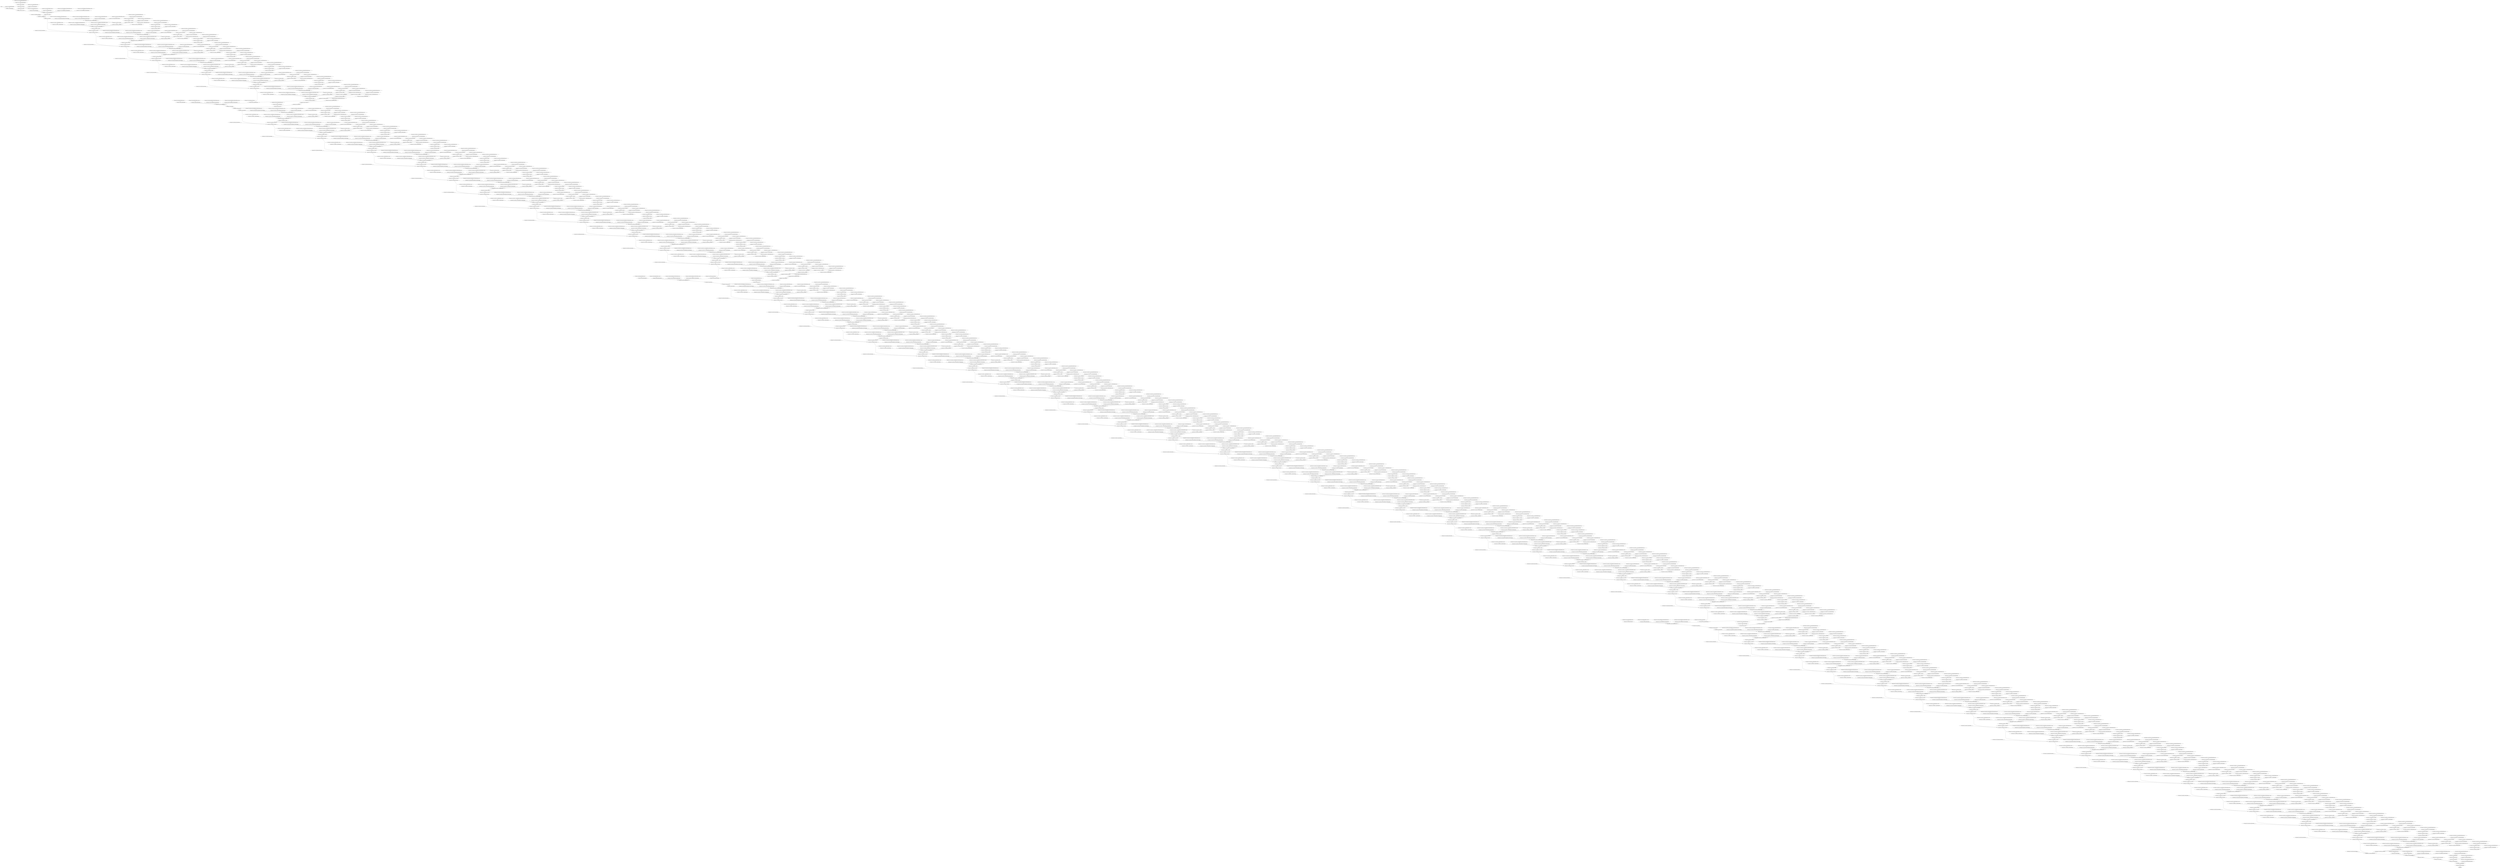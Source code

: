 strict digraph  {
"0 args_0" [id=0, op=Placeholder];
"1 densenet121/zero_padding2d/Pad/paddings" [id=1, op=Const];
"2 densenet121/zero_padding2d/Pad" [id=2, op=Pad];
"3 densenet121/conv1/conv/Sigmoid/ReadVariableOp/resource" [id=3, op=Placeholder];
"4 densenet121/conv1/conv/Sigmoid/ReadVariableOp" [id=4, op=ReadVariableOp];
"5 densenet121/conv1/conv/Sigmoid" [id=5, op=Sigmoid];
"6 densenet121/conv1/conv/Round" [id=6, op=Round];
"7 densenet121/conv1/conv/ReadVariableOp/resource" [id=7, op=Placeholder];
"8 densenet121/conv1/conv/ReadVariableOp" [id=8, op=ReadVariableOp];
"9 densenet121/conv1/conv/mul" [id=9, op=Mul];
"10 densenet121/conv1/conv/Conv2D" [id=10, op=Conv2D];
"11 densenet121/conv1/bn/ReadVariableOp/resource" [id=11, op=Placeholder];
"12 densenet121/conv1/bn/ReadVariableOp" [id=12, op=ReadVariableOp];
"13 densenet121/conv1/bn/ReadVariableOp_1/resource" [id=13, op=Placeholder];
"14 densenet121/conv1/bn/ReadVariableOp_1" [id=14, op=ReadVariableOp];
"15 densenet121/conv1/bn/FusedBatchNormV3/ReadVariableOp/resource" [id=15, op=Placeholder];
"16 densenet121/conv1/bn/FusedBatchNormV3/ReadVariableOp" [id=16, op=ReadVariableOp];
"17 densenet121/conv1/bn/FusedBatchNormV3/ReadVariableOp_1/resource" [id=17, op=Placeholder];
"18 densenet121/conv1/bn/FusedBatchNormV3/ReadVariableOp_1" [id=18, op=ReadVariableOp];
"19 densenet121/conv1/bn/FusedBatchNormV3" [id=19, op=FusedBatchNormV3];
"20 densenet121/conv1/relu/Relu" [id=20, op=Relu];
"21 densenet121/zero_padding2d_1/Pad/paddings" [id=21, op=Const];
"22 densenet121/zero_padding2d_1/Pad" [id=22, op=Pad];
"23 densenet121/pool1/MaxPool" [id=23, op=MaxPool];
"24 densenet121/conv2_block1_0_bn/ReadVariableOp/resource" [id=24, op=Placeholder];
"25 densenet121/conv2_block1_0_bn/ReadVariableOp" [id=25, op=ReadVariableOp];
"26 densenet121/conv2_block1_0_bn/ReadVariableOp_1/resource" [id=26, op=Placeholder];
"27 densenet121/conv2_block1_0_bn/ReadVariableOp_1" [id=27, op=ReadVariableOp];
"28 densenet121/conv2_block1_0_bn/FusedBatchNormV3/ReadVariableOp/resource" [id=28, op=Placeholder];
"29 densenet121/conv2_block1_0_bn/FusedBatchNormV3/ReadVariableOp" [id=29, op=ReadVariableOp];
"30 densenet121/conv2_block1_0_bn/FusedBatchNormV3/ReadVariableOp_1/resource" [id=30, op=Placeholder];
"31 densenet121/conv2_block1_0_bn/FusedBatchNormV3/ReadVariableOp_1" [id=31, op=ReadVariableOp];
"32 densenet121/conv2_block1_0_bn/FusedBatchNormV3" [id=32, op=FusedBatchNormV3];
"33 densenet121/conv2_block1_0_relu/Relu" [id=33, op=Relu];
"34 densenet121/conv2_block1_1_conv/Sigmoid/ReadVariableOp/resource" [id=34, op=Placeholder];
"35 densenet121/conv2_block1_1_conv/Sigmoid/ReadVariableOp" [id=35, op=ReadVariableOp];
"36 densenet121/conv2_block1_1_conv/Sigmoid" [id=36, op=Sigmoid];
"37 densenet121/conv2_block1_1_conv/Round" [id=37, op=Round];
"38 densenet121/conv2_block1_1_conv/ReadVariableOp/resource" [id=38, op=Placeholder];
"39 densenet121/conv2_block1_1_conv/ReadVariableOp" [id=39, op=ReadVariableOp];
"40 densenet121/conv2_block1_1_conv/mul" [id=40, op=Mul];
"41 densenet121/conv2_block1_1_conv/Conv2D" [id=41, op=Conv2D];
"42 densenet121/conv2_block1_1_bn/ReadVariableOp/resource" [id=42, op=Placeholder];
"43 densenet121/conv2_block1_1_bn/ReadVariableOp" [id=43, op=ReadVariableOp];
"44 densenet121/conv2_block1_1_bn/ReadVariableOp_1/resource" [id=44, op=Placeholder];
"45 densenet121/conv2_block1_1_bn/ReadVariableOp_1" [id=45, op=ReadVariableOp];
"46 densenet121/conv2_block1_1_bn/FusedBatchNormV3/ReadVariableOp/resource" [id=46, op=Placeholder];
"47 densenet121/conv2_block1_1_bn/FusedBatchNormV3/ReadVariableOp" [id=47, op=ReadVariableOp];
"48 densenet121/conv2_block1_1_bn/FusedBatchNormV3/ReadVariableOp_1/resource" [id=48, op=Placeholder];
"49 densenet121/conv2_block1_1_bn/FusedBatchNormV3/ReadVariableOp_1" [id=49, op=ReadVariableOp];
"50 densenet121/conv2_block1_1_bn/FusedBatchNormV3" [id=50, op=FusedBatchNormV3];
"51 densenet121/conv2_block1_1_relu/Relu" [id=51, op=Relu];
"52 densenet121/conv2_block1_2_conv/Sigmoid/ReadVariableOp/resource" [id=52, op=Placeholder];
"53 densenet121/conv2_block1_2_conv/Sigmoid/ReadVariableOp" [id=53, op=ReadVariableOp];
"54 densenet121/conv2_block1_2_conv/Sigmoid" [id=54, op=Sigmoid];
"55 densenet121/conv2_block1_2_conv/Round" [id=55, op=Round];
"56 densenet121/conv2_block1_2_conv/ReadVariableOp/resource" [id=56, op=Placeholder];
"57 densenet121/conv2_block1_2_conv/ReadVariableOp" [id=57, op=ReadVariableOp];
"58 densenet121/conv2_block1_2_conv/mul" [id=58, op=Mul];
"59 densenet121/conv2_block1_2_conv/Conv2D" [id=59, op=Conv2D];
"60 densenet121/conv2_block1_concat/concat/axis" [id=60, op=Const];
"61 densenet121/conv2_block1_concat/concat" [id=61, op=ConcatV2];
"62 densenet121/conv2_block2_0_bn/ReadVariableOp/resource" [id=62, op=Placeholder];
"63 densenet121/conv2_block2_0_bn/ReadVariableOp" [id=63, op=ReadVariableOp];
"64 densenet121/conv2_block2_0_bn/ReadVariableOp_1/resource" [id=64, op=Placeholder];
"65 densenet121/conv2_block2_0_bn/ReadVariableOp_1" [id=65, op=ReadVariableOp];
"66 densenet121/conv2_block2_0_bn/FusedBatchNormV3/ReadVariableOp/resource" [id=66, op=Placeholder];
"67 densenet121/conv2_block2_0_bn/FusedBatchNormV3/ReadVariableOp" [id=67, op=ReadVariableOp];
"68 densenet121/conv2_block2_0_bn/FusedBatchNormV3/ReadVariableOp_1/resource" [id=68, op=Placeholder];
"69 densenet121/conv2_block2_0_bn/FusedBatchNormV3/ReadVariableOp_1" [id=69, op=ReadVariableOp];
"70 densenet121/conv2_block2_0_bn/FusedBatchNormV3" [id=70, op=FusedBatchNormV3];
"71 densenet121/conv2_block2_0_relu/Relu" [id=71, op=Relu];
"72 densenet121/conv2_block2_1_conv/Sigmoid/ReadVariableOp/resource" [id=72, op=Placeholder];
"73 densenet121/conv2_block2_1_conv/Sigmoid/ReadVariableOp" [id=73, op=ReadVariableOp];
"74 densenet121/conv2_block2_1_conv/Sigmoid" [id=74, op=Sigmoid];
"75 densenet121/conv2_block2_1_conv/Round" [id=75, op=Round];
"76 densenet121/conv2_block2_1_conv/ReadVariableOp/resource" [id=76, op=Placeholder];
"77 densenet121/conv2_block2_1_conv/ReadVariableOp" [id=77, op=ReadVariableOp];
"78 densenet121/conv2_block2_1_conv/mul" [id=78, op=Mul];
"79 densenet121/conv2_block2_1_conv/Conv2D" [id=79, op=Conv2D];
"80 densenet121/conv2_block2_1_bn/ReadVariableOp/resource" [id=80, op=Placeholder];
"81 densenet121/conv2_block2_1_bn/ReadVariableOp" [id=81, op=ReadVariableOp];
"82 densenet121/conv2_block2_1_bn/ReadVariableOp_1/resource" [id=82, op=Placeholder];
"83 densenet121/conv2_block2_1_bn/ReadVariableOp_1" [id=83, op=ReadVariableOp];
"84 densenet121/conv2_block2_1_bn/FusedBatchNormV3/ReadVariableOp/resource" [id=84, op=Placeholder];
"85 densenet121/conv2_block2_1_bn/FusedBatchNormV3/ReadVariableOp" [id=85, op=ReadVariableOp];
"86 densenet121/conv2_block2_1_bn/FusedBatchNormV3/ReadVariableOp_1/resource" [id=86, op=Placeholder];
"87 densenet121/conv2_block2_1_bn/FusedBatchNormV3/ReadVariableOp_1" [id=87, op=ReadVariableOp];
"88 densenet121/conv2_block2_1_bn/FusedBatchNormV3" [id=88, op=FusedBatchNormV3];
"89 densenet121/conv2_block2_1_relu/Relu" [id=89, op=Relu];
"90 densenet121/conv2_block2_2_conv/Sigmoid/ReadVariableOp/resource" [id=90, op=Placeholder];
"91 densenet121/conv2_block2_2_conv/Sigmoid/ReadVariableOp" [id=91, op=ReadVariableOp];
"92 densenet121/conv2_block2_2_conv/Sigmoid" [id=92, op=Sigmoid];
"93 densenet121/conv2_block2_2_conv/Round" [id=93, op=Round];
"94 densenet121/conv2_block2_2_conv/ReadVariableOp/resource" [id=94, op=Placeholder];
"95 densenet121/conv2_block2_2_conv/ReadVariableOp" [id=95, op=ReadVariableOp];
"96 densenet121/conv2_block2_2_conv/mul" [id=96, op=Mul];
"97 densenet121/conv2_block2_2_conv/Conv2D" [id=97, op=Conv2D];
"98 densenet121/conv2_block2_concat/concat/axis" [id=98, op=Const];
"99 densenet121/conv2_block2_concat/concat" [id=99, op=ConcatV2];
"100 densenet121/conv2_block3_0_bn/ReadVariableOp/resource" [id=100, op=Placeholder];
"101 densenet121/conv2_block3_0_bn/ReadVariableOp" [id=101, op=ReadVariableOp];
"102 densenet121/conv2_block3_0_bn/ReadVariableOp_1/resource" [id=102, op=Placeholder];
"103 densenet121/conv2_block3_0_bn/ReadVariableOp_1" [id=103, op=ReadVariableOp];
"104 densenet121/conv2_block3_0_bn/FusedBatchNormV3/ReadVariableOp/resource" [id=104, op=Placeholder];
"105 densenet121/conv2_block3_0_bn/FusedBatchNormV3/ReadVariableOp" [id=105, op=ReadVariableOp];
"106 densenet121/conv2_block3_0_bn/FusedBatchNormV3/ReadVariableOp_1/resource" [id=106, op=Placeholder];
"107 densenet121/conv2_block3_0_bn/FusedBatchNormV3/ReadVariableOp_1" [id=107, op=ReadVariableOp];
"108 densenet121/conv2_block3_0_bn/FusedBatchNormV3" [id=108, op=FusedBatchNormV3];
"109 densenet121/conv2_block3_0_relu/Relu" [id=109, op=Relu];
"110 densenet121/conv2_block3_1_conv/Sigmoid/ReadVariableOp/resource" [id=110, op=Placeholder];
"111 densenet121/conv2_block3_1_conv/Sigmoid/ReadVariableOp" [id=111, op=ReadVariableOp];
"112 densenet121/conv2_block3_1_conv/Sigmoid" [id=112, op=Sigmoid];
"113 densenet121/conv2_block3_1_conv/Round" [id=113, op=Round];
"114 densenet121/conv2_block3_1_conv/ReadVariableOp/resource" [id=114, op=Placeholder];
"115 densenet121/conv2_block3_1_conv/ReadVariableOp" [id=115, op=ReadVariableOp];
"116 densenet121/conv2_block3_1_conv/mul" [id=116, op=Mul];
"117 densenet121/conv2_block3_1_conv/Conv2D" [id=117, op=Conv2D];
"118 densenet121/conv2_block3_1_bn/ReadVariableOp/resource" [id=118, op=Placeholder];
"119 densenet121/conv2_block3_1_bn/ReadVariableOp" [id=119, op=ReadVariableOp];
"120 densenet121/conv2_block3_1_bn/ReadVariableOp_1/resource" [id=120, op=Placeholder];
"121 densenet121/conv2_block3_1_bn/ReadVariableOp_1" [id=121, op=ReadVariableOp];
"122 densenet121/conv2_block3_1_bn/FusedBatchNormV3/ReadVariableOp/resource" [id=122, op=Placeholder];
"123 densenet121/conv2_block3_1_bn/FusedBatchNormV3/ReadVariableOp" [id=123, op=ReadVariableOp];
"124 densenet121/conv2_block3_1_bn/FusedBatchNormV3/ReadVariableOp_1/resource" [id=124, op=Placeholder];
"125 densenet121/conv2_block3_1_bn/FusedBatchNormV3/ReadVariableOp_1" [id=125, op=ReadVariableOp];
"126 densenet121/conv2_block3_1_bn/FusedBatchNormV3" [id=126, op=FusedBatchNormV3];
"127 densenet121/conv2_block3_1_relu/Relu" [id=127, op=Relu];
"128 densenet121/conv2_block3_2_conv/Sigmoid/ReadVariableOp/resource" [id=128, op=Placeholder];
"129 densenet121/conv2_block3_2_conv/Sigmoid/ReadVariableOp" [id=129, op=ReadVariableOp];
"130 densenet121/conv2_block3_2_conv/Sigmoid" [id=130, op=Sigmoid];
"131 densenet121/conv2_block3_2_conv/Round" [id=131, op=Round];
"132 densenet121/conv2_block3_2_conv/ReadVariableOp/resource" [id=132, op=Placeholder];
"133 densenet121/conv2_block3_2_conv/ReadVariableOp" [id=133, op=ReadVariableOp];
"134 densenet121/conv2_block3_2_conv/mul" [id=134, op=Mul];
"135 densenet121/conv2_block3_2_conv/Conv2D" [id=135, op=Conv2D];
"136 densenet121/conv2_block3_concat/concat/axis" [id=136, op=Const];
"137 densenet121/conv2_block3_concat/concat" [id=137, op=ConcatV2];
"138 densenet121/conv2_block4_0_bn/ReadVariableOp/resource" [id=138, op=Placeholder];
"139 densenet121/conv2_block4_0_bn/ReadVariableOp" [id=139, op=ReadVariableOp];
"140 densenet121/conv2_block4_0_bn/ReadVariableOp_1/resource" [id=140, op=Placeholder];
"141 densenet121/conv2_block4_0_bn/ReadVariableOp_1" [id=141, op=ReadVariableOp];
"142 densenet121/conv2_block4_0_bn/FusedBatchNormV3/ReadVariableOp/resource" [id=142, op=Placeholder];
"143 densenet121/conv2_block4_0_bn/FusedBatchNormV3/ReadVariableOp" [id=143, op=ReadVariableOp];
"144 densenet121/conv2_block4_0_bn/FusedBatchNormV3/ReadVariableOp_1/resource" [id=144, op=Placeholder];
"145 densenet121/conv2_block4_0_bn/FusedBatchNormV3/ReadVariableOp_1" [id=145, op=ReadVariableOp];
"146 densenet121/conv2_block4_0_bn/FusedBatchNormV3" [id=146, op=FusedBatchNormV3];
"147 densenet121/conv2_block4_0_relu/Relu" [id=147, op=Relu];
"148 densenet121/conv2_block4_1_conv/Sigmoid/ReadVariableOp/resource" [id=148, op=Placeholder];
"149 densenet121/conv2_block4_1_conv/Sigmoid/ReadVariableOp" [id=149, op=ReadVariableOp];
"150 densenet121/conv2_block4_1_conv/Sigmoid" [id=150, op=Sigmoid];
"151 densenet121/conv2_block4_1_conv/Round" [id=151, op=Round];
"152 densenet121/conv2_block4_1_conv/ReadVariableOp/resource" [id=152, op=Placeholder];
"153 densenet121/conv2_block4_1_conv/ReadVariableOp" [id=153, op=ReadVariableOp];
"154 densenet121/conv2_block4_1_conv/mul" [id=154, op=Mul];
"155 densenet121/conv2_block4_1_conv/Conv2D" [id=155, op=Conv2D];
"156 densenet121/conv2_block4_1_bn/ReadVariableOp/resource" [id=156, op=Placeholder];
"157 densenet121/conv2_block4_1_bn/ReadVariableOp" [id=157, op=ReadVariableOp];
"158 densenet121/conv2_block4_1_bn/ReadVariableOp_1/resource" [id=158, op=Placeholder];
"159 densenet121/conv2_block4_1_bn/ReadVariableOp_1" [id=159, op=ReadVariableOp];
"160 densenet121/conv2_block4_1_bn/FusedBatchNormV3/ReadVariableOp/resource" [id=160, op=Placeholder];
"161 densenet121/conv2_block4_1_bn/FusedBatchNormV3/ReadVariableOp" [id=161, op=ReadVariableOp];
"162 densenet121/conv2_block4_1_bn/FusedBatchNormV3/ReadVariableOp_1/resource" [id=162, op=Placeholder];
"163 densenet121/conv2_block4_1_bn/FusedBatchNormV3/ReadVariableOp_1" [id=163, op=ReadVariableOp];
"164 densenet121/conv2_block4_1_bn/FusedBatchNormV3" [id=164, op=FusedBatchNormV3];
"165 densenet121/conv2_block4_1_relu/Relu" [id=165, op=Relu];
"166 densenet121/conv2_block4_2_conv/Sigmoid/ReadVariableOp/resource" [id=166, op=Placeholder];
"167 densenet121/conv2_block4_2_conv/Sigmoid/ReadVariableOp" [id=167, op=ReadVariableOp];
"168 densenet121/conv2_block4_2_conv/Sigmoid" [id=168, op=Sigmoid];
"169 densenet121/conv2_block4_2_conv/Round" [id=169, op=Round];
"170 densenet121/conv2_block4_2_conv/ReadVariableOp/resource" [id=170, op=Placeholder];
"171 densenet121/conv2_block4_2_conv/ReadVariableOp" [id=171, op=ReadVariableOp];
"172 densenet121/conv2_block4_2_conv/mul" [id=172, op=Mul];
"173 densenet121/conv2_block4_2_conv/Conv2D" [id=173, op=Conv2D];
"174 densenet121/conv2_block4_concat/concat/axis" [id=174, op=Const];
"175 densenet121/conv2_block4_concat/concat" [id=175, op=ConcatV2];
"176 densenet121/conv2_block5_0_bn/ReadVariableOp/resource" [id=176, op=Placeholder];
"177 densenet121/conv2_block5_0_bn/ReadVariableOp" [id=177, op=ReadVariableOp];
"178 densenet121/conv2_block5_0_bn/ReadVariableOp_1/resource" [id=178, op=Placeholder];
"179 densenet121/conv2_block5_0_bn/ReadVariableOp_1" [id=179, op=ReadVariableOp];
"180 densenet121/conv2_block5_0_bn/FusedBatchNormV3/ReadVariableOp/resource" [id=180, op=Placeholder];
"181 densenet121/conv2_block5_0_bn/FusedBatchNormV3/ReadVariableOp" [id=181, op=ReadVariableOp];
"182 densenet121/conv2_block5_0_bn/FusedBatchNormV3/ReadVariableOp_1/resource" [id=182, op=Placeholder];
"183 densenet121/conv2_block5_0_bn/FusedBatchNormV3/ReadVariableOp_1" [id=183, op=ReadVariableOp];
"184 densenet121/conv2_block5_0_bn/FusedBatchNormV3" [id=184, op=FusedBatchNormV3];
"185 densenet121/conv2_block5_0_relu/Relu" [id=185, op=Relu];
"186 densenet121/conv2_block5_1_conv/Sigmoid/ReadVariableOp/resource" [id=186, op=Placeholder];
"187 densenet121/conv2_block5_1_conv/Sigmoid/ReadVariableOp" [id=187, op=ReadVariableOp];
"188 densenet121/conv2_block5_1_conv/Sigmoid" [id=188, op=Sigmoid];
"189 densenet121/conv2_block5_1_conv/Round" [id=189, op=Round];
"190 densenet121/conv2_block5_1_conv/ReadVariableOp/resource" [id=190, op=Placeholder];
"191 densenet121/conv2_block5_1_conv/ReadVariableOp" [id=191, op=ReadVariableOp];
"192 densenet121/conv2_block5_1_conv/mul" [id=192, op=Mul];
"193 densenet121/conv2_block5_1_conv/Conv2D" [id=193, op=Conv2D];
"194 densenet121/conv2_block5_1_bn/ReadVariableOp/resource" [id=194, op=Placeholder];
"195 densenet121/conv2_block5_1_bn/ReadVariableOp" [id=195, op=ReadVariableOp];
"196 densenet121/conv2_block5_1_bn/ReadVariableOp_1/resource" [id=196, op=Placeholder];
"197 densenet121/conv2_block5_1_bn/ReadVariableOp_1" [id=197, op=ReadVariableOp];
"198 densenet121/conv2_block5_1_bn/FusedBatchNormV3/ReadVariableOp/resource" [id=198, op=Placeholder];
"199 densenet121/conv2_block5_1_bn/FusedBatchNormV3/ReadVariableOp" [id=199, op=ReadVariableOp];
"200 densenet121/conv2_block5_1_bn/FusedBatchNormV3/ReadVariableOp_1/resource" [id=200, op=Placeholder];
"201 densenet121/conv2_block5_1_bn/FusedBatchNormV3/ReadVariableOp_1" [id=201, op=ReadVariableOp];
"202 densenet121/conv2_block5_1_bn/FusedBatchNormV3" [id=202, op=FusedBatchNormV3];
"203 densenet121/conv2_block5_1_relu/Relu" [id=203, op=Relu];
"204 densenet121/conv2_block5_2_conv/Sigmoid/ReadVariableOp/resource" [id=204, op=Placeholder];
"205 densenet121/conv2_block5_2_conv/Sigmoid/ReadVariableOp" [id=205, op=ReadVariableOp];
"206 densenet121/conv2_block5_2_conv/Sigmoid" [id=206, op=Sigmoid];
"207 densenet121/conv2_block5_2_conv/Round" [id=207, op=Round];
"208 densenet121/conv2_block5_2_conv/ReadVariableOp/resource" [id=208, op=Placeholder];
"209 densenet121/conv2_block5_2_conv/ReadVariableOp" [id=209, op=ReadVariableOp];
"210 densenet121/conv2_block5_2_conv/mul" [id=210, op=Mul];
"211 densenet121/conv2_block5_2_conv/Conv2D" [id=211, op=Conv2D];
"212 densenet121/conv2_block5_concat/concat/axis" [id=212, op=Const];
"213 densenet121/conv2_block5_concat/concat" [id=213, op=ConcatV2];
"214 densenet121/conv2_block6_0_bn/ReadVariableOp/resource" [id=214, op=Placeholder];
"215 densenet121/conv2_block6_0_bn/ReadVariableOp" [id=215, op=ReadVariableOp];
"216 densenet121/conv2_block6_0_bn/ReadVariableOp_1/resource" [id=216, op=Placeholder];
"217 densenet121/conv2_block6_0_bn/ReadVariableOp_1" [id=217, op=ReadVariableOp];
"218 densenet121/conv2_block6_0_bn/FusedBatchNormV3/ReadVariableOp/resource" [id=218, op=Placeholder];
"219 densenet121/conv2_block6_0_bn/FusedBatchNormV3/ReadVariableOp" [id=219, op=ReadVariableOp];
"220 densenet121/conv2_block6_0_bn/FusedBatchNormV3/ReadVariableOp_1/resource" [id=220, op=Placeholder];
"221 densenet121/conv2_block6_0_bn/FusedBatchNormV3/ReadVariableOp_1" [id=221, op=ReadVariableOp];
"222 densenet121/conv2_block6_0_bn/FusedBatchNormV3" [id=222, op=FusedBatchNormV3];
"223 densenet121/conv2_block6_0_relu/Relu" [id=223, op=Relu];
"224 densenet121/conv2_block6_1_conv/Sigmoid/ReadVariableOp/resource" [id=224, op=Placeholder];
"225 densenet121/conv2_block6_1_conv/Sigmoid/ReadVariableOp" [id=225, op=ReadVariableOp];
"226 densenet121/conv2_block6_1_conv/Sigmoid" [id=226, op=Sigmoid];
"227 densenet121/conv2_block6_1_conv/Round" [id=227, op=Round];
"228 densenet121/conv2_block6_1_conv/ReadVariableOp/resource" [id=228, op=Placeholder];
"229 densenet121/conv2_block6_1_conv/ReadVariableOp" [id=229, op=ReadVariableOp];
"230 densenet121/conv2_block6_1_conv/mul" [id=230, op=Mul];
"231 densenet121/conv2_block6_1_conv/Conv2D" [id=231, op=Conv2D];
"232 densenet121/conv2_block6_1_bn/ReadVariableOp/resource" [id=232, op=Placeholder];
"233 densenet121/conv2_block6_1_bn/ReadVariableOp" [id=233, op=ReadVariableOp];
"234 densenet121/conv2_block6_1_bn/ReadVariableOp_1/resource" [id=234, op=Placeholder];
"235 densenet121/conv2_block6_1_bn/ReadVariableOp_1" [id=235, op=ReadVariableOp];
"236 densenet121/conv2_block6_1_bn/FusedBatchNormV3/ReadVariableOp/resource" [id=236, op=Placeholder];
"237 densenet121/conv2_block6_1_bn/FusedBatchNormV3/ReadVariableOp" [id=237, op=ReadVariableOp];
"238 densenet121/conv2_block6_1_bn/FusedBatchNormV3/ReadVariableOp_1/resource" [id=238, op=Placeholder];
"239 densenet121/conv2_block6_1_bn/FusedBatchNormV3/ReadVariableOp_1" [id=239, op=ReadVariableOp];
"240 densenet121/conv2_block6_1_bn/FusedBatchNormV3" [id=240, op=FusedBatchNormV3];
"241 densenet121/conv2_block6_1_relu/Relu" [id=241, op=Relu];
"242 densenet121/conv2_block6_2_conv/Sigmoid/ReadVariableOp/resource" [id=242, op=Placeholder];
"243 densenet121/conv2_block6_2_conv/Sigmoid/ReadVariableOp" [id=243, op=ReadVariableOp];
"244 densenet121/conv2_block6_2_conv/Sigmoid" [id=244, op=Sigmoid];
"245 densenet121/conv2_block6_2_conv/Round" [id=245, op=Round];
"246 densenet121/conv2_block6_2_conv/ReadVariableOp/resource" [id=246, op=Placeholder];
"247 densenet121/conv2_block6_2_conv/ReadVariableOp" [id=247, op=ReadVariableOp];
"248 densenet121/conv2_block6_2_conv/mul" [id=248, op=Mul];
"249 densenet121/conv2_block6_2_conv/Conv2D" [id=249, op=Conv2D];
"250 densenet121/conv2_block6_concat/concat/axis" [id=250, op=Const];
"251 densenet121/conv2_block6_concat/concat" [id=251, op=ConcatV2];
"252 densenet121/pool2_bn/ReadVariableOp/resource" [id=252, op=Placeholder];
"253 densenet121/pool2_bn/ReadVariableOp" [id=253, op=ReadVariableOp];
"254 densenet121/pool2_bn/ReadVariableOp_1/resource" [id=254, op=Placeholder];
"255 densenet121/pool2_bn/ReadVariableOp_1" [id=255, op=ReadVariableOp];
"256 densenet121/pool2_bn/FusedBatchNormV3/ReadVariableOp/resource" [id=256, op=Placeholder];
"257 densenet121/pool2_bn/FusedBatchNormV3/ReadVariableOp" [id=257, op=ReadVariableOp];
"258 densenet121/pool2_bn/FusedBatchNormV3/ReadVariableOp_1/resource" [id=258, op=Placeholder];
"259 densenet121/pool2_bn/FusedBatchNormV3/ReadVariableOp_1" [id=259, op=ReadVariableOp];
"260 densenet121/pool2_bn/FusedBatchNormV3" [id=260, op=FusedBatchNormV3];
"261 densenet121/pool2_relu/Relu" [id=261, op=Relu];
"262 densenet121/pool2_conv/Sigmoid/ReadVariableOp/resource" [id=262, op=Placeholder];
"263 densenet121/pool2_conv/Sigmoid/ReadVariableOp" [id=263, op=ReadVariableOp];
"264 densenet121/pool2_conv/Sigmoid" [id=264, op=Sigmoid];
"265 densenet121/pool2_conv/Round" [id=265, op=Round];
"266 densenet121/pool2_conv/ReadVariableOp/resource" [id=266, op=Placeholder];
"267 densenet121/pool2_conv/ReadVariableOp" [id=267, op=ReadVariableOp];
"268 densenet121/pool2_conv/mul" [id=268, op=Mul];
"269 densenet121/pool2_conv/Conv2D" [id=269, op=Conv2D];
"270 densenet121/pool2_pool/AvgPool" [id=270, op=AvgPool];
"271 densenet121/conv3_block1_0_bn/ReadVariableOp/resource" [id=271, op=Placeholder];
"272 densenet121/conv3_block1_0_bn/ReadVariableOp" [id=272, op=ReadVariableOp];
"273 densenet121/conv3_block1_0_bn/ReadVariableOp_1/resource" [id=273, op=Placeholder];
"274 densenet121/conv3_block1_0_bn/ReadVariableOp_1" [id=274, op=ReadVariableOp];
"275 densenet121/conv3_block1_0_bn/FusedBatchNormV3/ReadVariableOp/resource" [id=275, op=Placeholder];
"276 densenet121/conv3_block1_0_bn/FusedBatchNormV3/ReadVariableOp" [id=276, op=ReadVariableOp];
"277 densenet121/conv3_block1_0_bn/FusedBatchNormV3/ReadVariableOp_1/resource" [id=277, op=Placeholder];
"278 densenet121/conv3_block1_0_bn/FusedBatchNormV3/ReadVariableOp_1" [id=278, op=ReadVariableOp];
"279 densenet121/conv3_block1_0_bn/FusedBatchNormV3" [id=279, op=FusedBatchNormV3];
"280 densenet121/conv3_block1_0_relu/Relu" [id=280, op=Relu];
"281 densenet121/conv3_block1_1_conv/Sigmoid/ReadVariableOp/resource" [id=281, op=Placeholder];
"282 densenet121/conv3_block1_1_conv/Sigmoid/ReadVariableOp" [id=282, op=ReadVariableOp];
"283 densenet121/conv3_block1_1_conv/Sigmoid" [id=283, op=Sigmoid];
"284 densenet121/conv3_block1_1_conv/Round" [id=284, op=Round];
"285 densenet121/conv3_block1_1_conv/ReadVariableOp/resource" [id=285, op=Placeholder];
"286 densenet121/conv3_block1_1_conv/ReadVariableOp" [id=286, op=ReadVariableOp];
"287 densenet121/conv3_block1_1_conv/mul" [id=287, op=Mul];
"288 densenet121/conv3_block1_1_conv/Conv2D" [id=288, op=Conv2D];
"289 densenet121/conv3_block1_1_bn/ReadVariableOp/resource" [id=289, op=Placeholder];
"290 densenet121/conv3_block1_1_bn/ReadVariableOp" [id=290, op=ReadVariableOp];
"291 densenet121/conv3_block1_1_bn/ReadVariableOp_1/resource" [id=291, op=Placeholder];
"292 densenet121/conv3_block1_1_bn/ReadVariableOp_1" [id=292, op=ReadVariableOp];
"293 densenet121/conv3_block1_1_bn/FusedBatchNormV3/ReadVariableOp/resource" [id=293, op=Placeholder];
"294 densenet121/conv3_block1_1_bn/FusedBatchNormV3/ReadVariableOp" [id=294, op=ReadVariableOp];
"295 densenet121/conv3_block1_1_bn/FusedBatchNormV3/ReadVariableOp_1/resource" [id=295, op=Placeholder];
"296 densenet121/conv3_block1_1_bn/FusedBatchNormV3/ReadVariableOp_1" [id=296, op=ReadVariableOp];
"297 densenet121/conv3_block1_1_bn/FusedBatchNormV3" [id=297, op=FusedBatchNormV3];
"298 densenet121/conv3_block1_1_relu/Relu" [id=298, op=Relu];
"299 densenet121/conv3_block1_2_conv/Sigmoid/ReadVariableOp/resource" [id=299, op=Placeholder];
"300 densenet121/conv3_block1_2_conv/Sigmoid/ReadVariableOp" [id=300, op=ReadVariableOp];
"301 densenet121/conv3_block1_2_conv/Sigmoid" [id=301, op=Sigmoid];
"302 densenet121/conv3_block1_2_conv/Round" [id=302, op=Round];
"303 densenet121/conv3_block1_2_conv/ReadVariableOp/resource" [id=303, op=Placeholder];
"304 densenet121/conv3_block1_2_conv/ReadVariableOp" [id=304, op=ReadVariableOp];
"305 densenet121/conv3_block1_2_conv/mul" [id=305, op=Mul];
"306 densenet121/conv3_block1_2_conv/Conv2D" [id=306, op=Conv2D];
"307 densenet121/conv3_block1_concat/concat/axis" [id=307, op=Const];
"308 densenet121/conv3_block1_concat/concat" [id=308, op=ConcatV2];
"309 densenet121/conv3_block2_0_bn/ReadVariableOp/resource" [id=309, op=Placeholder];
"310 densenet121/conv3_block2_0_bn/ReadVariableOp" [id=310, op=ReadVariableOp];
"311 densenet121/conv3_block2_0_bn/ReadVariableOp_1/resource" [id=311, op=Placeholder];
"312 densenet121/conv3_block2_0_bn/ReadVariableOp_1" [id=312, op=ReadVariableOp];
"313 densenet121/conv3_block2_0_bn/FusedBatchNormV3/ReadVariableOp/resource" [id=313, op=Placeholder];
"314 densenet121/conv3_block2_0_bn/FusedBatchNormV3/ReadVariableOp" [id=314, op=ReadVariableOp];
"315 densenet121/conv3_block2_0_bn/FusedBatchNormV3/ReadVariableOp_1/resource" [id=315, op=Placeholder];
"316 densenet121/conv3_block2_0_bn/FusedBatchNormV3/ReadVariableOp_1" [id=316, op=ReadVariableOp];
"317 densenet121/conv3_block2_0_bn/FusedBatchNormV3" [id=317, op=FusedBatchNormV3];
"318 densenet121/conv3_block2_0_relu/Relu" [id=318, op=Relu];
"319 densenet121/conv3_block2_1_conv/Sigmoid/ReadVariableOp/resource" [id=319, op=Placeholder];
"320 densenet121/conv3_block2_1_conv/Sigmoid/ReadVariableOp" [id=320, op=ReadVariableOp];
"321 densenet121/conv3_block2_1_conv/Sigmoid" [id=321, op=Sigmoid];
"322 densenet121/conv3_block2_1_conv/Round" [id=322, op=Round];
"323 densenet121/conv3_block2_1_conv/ReadVariableOp/resource" [id=323, op=Placeholder];
"324 densenet121/conv3_block2_1_conv/ReadVariableOp" [id=324, op=ReadVariableOp];
"325 densenet121/conv3_block2_1_conv/mul" [id=325, op=Mul];
"326 densenet121/conv3_block2_1_conv/Conv2D" [id=326, op=Conv2D];
"327 densenet121/conv3_block2_1_bn/ReadVariableOp/resource" [id=327, op=Placeholder];
"328 densenet121/conv3_block2_1_bn/ReadVariableOp" [id=328, op=ReadVariableOp];
"329 densenet121/conv3_block2_1_bn/ReadVariableOp_1/resource" [id=329, op=Placeholder];
"330 densenet121/conv3_block2_1_bn/ReadVariableOp_1" [id=330, op=ReadVariableOp];
"331 densenet121/conv3_block2_1_bn/FusedBatchNormV3/ReadVariableOp/resource" [id=331, op=Placeholder];
"332 densenet121/conv3_block2_1_bn/FusedBatchNormV3/ReadVariableOp" [id=332, op=ReadVariableOp];
"333 densenet121/conv3_block2_1_bn/FusedBatchNormV3/ReadVariableOp_1/resource" [id=333, op=Placeholder];
"334 densenet121/conv3_block2_1_bn/FusedBatchNormV3/ReadVariableOp_1" [id=334, op=ReadVariableOp];
"335 densenet121/conv3_block2_1_bn/FusedBatchNormV3" [id=335, op=FusedBatchNormV3];
"336 densenet121/conv3_block2_1_relu/Relu" [id=336, op=Relu];
"337 densenet121/conv3_block2_2_conv/Sigmoid/ReadVariableOp/resource" [id=337, op=Placeholder];
"338 densenet121/conv3_block2_2_conv/Sigmoid/ReadVariableOp" [id=338, op=ReadVariableOp];
"339 densenet121/conv3_block2_2_conv/Sigmoid" [id=339, op=Sigmoid];
"340 densenet121/conv3_block2_2_conv/Round" [id=340, op=Round];
"341 densenet121/conv3_block2_2_conv/ReadVariableOp/resource" [id=341, op=Placeholder];
"342 densenet121/conv3_block2_2_conv/ReadVariableOp" [id=342, op=ReadVariableOp];
"343 densenet121/conv3_block2_2_conv/mul" [id=343, op=Mul];
"344 densenet121/conv3_block2_2_conv/Conv2D" [id=344, op=Conv2D];
"345 densenet121/conv3_block2_concat/concat/axis" [id=345, op=Const];
"346 densenet121/conv3_block2_concat/concat" [id=346, op=ConcatV2];
"347 densenet121/conv3_block3_0_bn/ReadVariableOp/resource" [id=347, op=Placeholder];
"348 densenet121/conv3_block3_0_bn/ReadVariableOp" [id=348, op=ReadVariableOp];
"349 densenet121/conv3_block3_0_bn/ReadVariableOp_1/resource" [id=349, op=Placeholder];
"350 densenet121/conv3_block3_0_bn/ReadVariableOp_1" [id=350, op=ReadVariableOp];
"351 densenet121/conv3_block3_0_bn/FusedBatchNormV3/ReadVariableOp/resource" [id=351, op=Placeholder];
"352 densenet121/conv3_block3_0_bn/FusedBatchNormV3/ReadVariableOp" [id=352, op=ReadVariableOp];
"353 densenet121/conv3_block3_0_bn/FusedBatchNormV3/ReadVariableOp_1/resource" [id=353, op=Placeholder];
"354 densenet121/conv3_block3_0_bn/FusedBatchNormV3/ReadVariableOp_1" [id=354, op=ReadVariableOp];
"355 densenet121/conv3_block3_0_bn/FusedBatchNormV3" [id=355, op=FusedBatchNormV3];
"356 densenet121/conv3_block3_0_relu/Relu" [id=356, op=Relu];
"357 densenet121/conv3_block3_1_conv/Sigmoid/ReadVariableOp/resource" [id=357, op=Placeholder];
"358 densenet121/conv3_block3_1_conv/Sigmoid/ReadVariableOp" [id=358, op=ReadVariableOp];
"359 densenet121/conv3_block3_1_conv/Sigmoid" [id=359, op=Sigmoid];
"360 densenet121/conv3_block3_1_conv/Round" [id=360, op=Round];
"361 densenet121/conv3_block3_1_conv/ReadVariableOp/resource" [id=361, op=Placeholder];
"362 densenet121/conv3_block3_1_conv/ReadVariableOp" [id=362, op=ReadVariableOp];
"363 densenet121/conv3_block3_1_conv/mul" [id=363, op=Mul];
"364 densenet121/conv3_block3_1_conv/Conv2D" [id=364, op=Conv2D];
"365 densenet121/conv3_block3_1_bn/ReadVariableOp/resource" [id=365, op=Placeholder];
"366 densenet121/conv3_block3_1_bn/ReadVariableOp" [id=366, op=ReadVariableOp];
"367 densenet121/conv3_block3_1_bn/ReadVariableOp_1/resource" [id=367, op=Placeholder];
"368 densenet121/conv3_block3_1_bn/ReadVariableOp_1" [id=368, op=ReadVariableOp];
"369 densenet121/conv3_block3_1_bn/FusedBatchNormV3/ReadVariableOp/resource" [id=369, op=Placeholder];
"370 densenet121/conv3_block3_1_bn/FusedBatchNormV3/ReadVariableOp" [id=370, op=ReadVariableOp];
"371 densenet121/conv3_block3_1_bn/FusedBatchNormV3/ReadVariableOp_1/resource" [id=371, op=Placeholder];
"372 densenet121/conv3_block3_1_bn/FusedBatchNormV3/ReadVariableOp_1" [id=372, op=ReadVariableOp];
"373 densenet121/conv3_block3_1_bn/FusedBatchNormV3" [id=373, op=FusedBatchNormV3];
"374 densenet121/conv3_block3_1_relu/Relu" [id=374, op=Relu];
"375 densenet121/conv3_block3_2_conv/Sigmoid/ReadVariableOp/resource" [id=375, op=Placeholder];
"376 densenet121/conv3_block3_2_conv/Sigmoid/ReadVariableOp" [id=376, op=ReadVariableOp];
"377 densenet121/conv3_block3_2_conv/Sigmoid" [id=377, op=Sigmoid];
"378 densenet121/conv3_block3_2_conv/Round" [id=378, op=Round];
"379 densenet121/conv3_block3_2_conv/ReadVariableOp/resource" [id=379, op=Placeholder];
"380 densenet121/conv3_block3_2_conv/ReadVariableOp" [id=380, op=ReadVariableOp];
"381 densenet121/conv3_block3_2_conv/mul" [id=381, op=Mul];
"382 densenet121/conv3_block3_2_conv/Conv2D" [id=382, op=Conv2D];
"383 densenet121/conv3_block3_concat/concat/axis" [id=383, op=Const];
"384 densenet121/conv3_block3_concat/concat" [id=384, op=ConcatV2];
"385 densenet121/conv3_block4_0_bn/ReadVariableOp/resource" [id=385, op=Placeholder];
"386 densenet121/conv3_block4_0_bn/ReadVariableOp" [id=386, op=ReadVariableOp];
"387 densenet121/conv3_block4_0_bn/ReadVariableOp_1/resource" [id=387, op=Placeholder];
"388 densenet121/conv3_block4_0_bn/ReadVariableOp_1" [id=388, op=ReadVariableOp];
"389 densenet121/conv3_block4_0_bn/FusedBatchNormV3/ReadVariableOp/resource" [id=389, op=Placeholder];
"390 densenet121/conv3_block4_0_bn/FusedBatchNormV3/ReadVariableOp" [id=390, op=ReadVariableOp];
"391 densenet121/conv3_block4_0_bn/FusedBatchNormV3/ReadVariableOp_1/resource" [id=391, op=Placeholder];
"392 densenet121/conv3_block4_0_bn/FusedBatchNormV3/ReadVariableOp_1" [id=392, op=ReadVariableOp];
"393 densenet121/conv3_block4_0_bn/FusedBatchNormV3" [id=393, op=FusedBatchNormV3];
"394 densenet121/conv3_block4_0_relu/Relu" [id=394, op=Relu];
"395 densenet121/conv3_block4_1_conv/Sigmoid/ReadVariableOp/resource" [id=395, op=Placeholder];
"396 densenet121/conv3_block4_1_conv/Sigmoid/ReadVariableOp" [id=396, op=ReadVariableOp];
"397 densenet121/conv3_block4_1_conv/Sigmoid" [id=397, op=Sigmoid];
"398 densenet121/conv3_block4_1_conv/Round" [id=398, op=Round];
"399 densenet121/conv3_block4_1_conv/ReadVariableOp/resource" [id=399, op=Placeholder];
"400 densenet121/conv3_block4_1_conv/ReadVariableOp" [id=400, op=ReadVariableOp];
"401 densenet121/conv3_block4_1_conv/mul" [id=401, op=Mul];
"402 densenet121/conv3_block4_1_conv/Conv2D" [id=402, op=Conv2D];
"403 densenet121/conv3_block4_1_bn/ReadVariableOp/resource" [id=403, op=Placeholder];
"404 densenet121/conv3_block4_1_bn/ReadVariableOp" [id=404, op=ReadVariableOp];
"405 densenet121/conv3_block4_1_bn/ReadVariableOp_1/resource" [id=405, op=Placeholder];
"406 densenet121/conv3_block4_1_bn/ReadVariableOp_1" [id=406, op=ReadVariableOp];
"407 densenet121/conv3_block4_1_bn/FusedBatchNormV3/ReadVariableOp/resource" [id=407, op=Placeholder];
"408 densenet121/conv3_block4_1_bn/FusedBatchNormV3/ReadVariableOp" [id=408, op=ReadVariableOp];
"409 densenet121/conv3_block4_1_bn/FusedBatchNormV3/ReadVariableOp_1/resource" [id=409, op=Placeholder];
"410 densenet121/conv3_block4_1_bn/FusedBatchNormV3/ReadVariableOp_1" [id=410, op=ReadVariableOp];
"411 densenet121/conv3_block4_1_bn/FusedBatchNormV3" [id=411, op=FusedBatchNormV3];
"412 densenet121/conv3_block4_1_relu/Relu" [id=412, op=Relu];
"413 densenet121/conv3_block4_2_conv/Sigmoid/ReadVariableOp/resource" [id=413, op=Placeholder];
"414 densenet121/conv3_block4_2_conv/Sigmoid/ReadVariableOp" [id=414, op=ReadVariableOp];
"415 densenet121/conv3_block4_2_conv/Sigmoid" [id=415, op=Sigmoid];
"416 densenet121/conv3_block4_2_conv/Round" [id=416, op=Round];
"417 densenet121/conv3_block4_2_conv/ReadVariableOp/resource" [id=417, op=Placeholder];
"418 densenet121/conv3_block4_2_conv/ReadVariableOp" [id=418, op=ReadVariableOp];
"419 densenet121/conv3_block4_2_conv/mul" [id=419, op=Mul];
"420 densenet121/conv3_block4_2_conv/Conv2D" [id=420, op=Conv2D];
"421 densenet121/conv3_block4_concat/concat/axis" [id=421, op=Const];
"422 densenet121/conv3_block4_concat/concat" [id=422, op=ConcatV2];
"423 densenet121/conv3_block5_0_bn/ReadVariableOp/resource" [id=423, op=Placeholder];
"424 densenet121/conv3_block5_0_bn/ReadVariableOp" [id=424, op=ReadVariableOp];
"425 densenet121/conv3_block5_0_bn/ReadVariableOp_1/resource" [id=425, op=Placeholder];
"426 densenet121/conv3_block5_0_bn/ReadVariableOp_1" [id=426, op=ReadVariableOp];
"427 densenet121/conv3_block5_0_bn/FusedBatchNormV3/ReadVariableOp/resource" [id=427, op=Placeholder];
"428 densenet121/conv3_block5_0_bn/FusedBatchNormV3/ReadVariableOp" [id=428, op=ReadVariableOp];
"429 densenet121/conv3_block5_0_bn/FusedBatchNormV3/ReadVariableOp_1/resource" [id=429, op=Placeholder];
"430 densenet121/conv3_block5_0_bn/FusedBatchNormV3/ReadVariableOp_1" [id=430, op=ReadVariableOp];
"431 densenet121/conv3_block5_0_bn/FusedBatchNormV3" [id=431, op=FusedBatchNormV3];
"432 densenet121/conv3_block5_0_relu/Relu" [id=432, op=Relu];
"433 densenet121/conv3_block5_1_conv/Sigmoid/ReadVariableOp/resource" [id=433, op=Placeholder];
"434 densenet121/conv3_block5_1_conv/Sigmoid/ReadVariableOp" [id=434, op=ReadVariableOp];
"435 densenet121/conv3_block5_1_conv/Sigmoid" [id=435, op=Sigmoid];
"436 densenet121/conv3_block5_1_conv/Round" [id=436, op=Round];
"437 densenet121/conv3_block5_1_conv/ReadVariableOp/resource" [id=437, op=Placeholder];
"438 densenet121/conv3_block5_1_conv/ReadVariableOp" [id=438, op=ReadVariableOp];
"439 densenet121/conv3_block5_1_conv/mul" [id=439, op=Mul];
"440 densenet121/conv3_block5_1_conv/Conv2D" [id=440, op=Conv2D];
"441 densenet121/conv3_block5_1_bn/ReadVariableOp/resource" [id=441, op=Placeholder];
"442 densenet121/conv3_block5_1_bn/ReadVariableOp" [id=442, op=ReadVariableOp];
"443 densenet121/conv3_block5_1_bn/ReadVariableOp_1/resource" [id=443, op=Placeholder];
"444 densenet121/conv3_block5_1_bn/ReadVariableOp_1" [id=444, op=ReadVariableOp];
"445 densenet121/conv3_block5_1_bn/FusedBatchNormV3/ReadVariableOp/resource" [id=445, op=Placeholder];
"446 densenet121/conv3_block5_1_bn/FusedBatchNormV3/ReadVariableOp" [id=446, op=ReadVariableOp];
"447 densenet121/conv3_block5_1_bn/FusedBatchNormV3/ReadVariableOp_1/resource" [id=447, op=Placeholder];
"448 densenet121/conv3_block5_1_bn/FusedBatchNormV3/ReadVariableOp_1" [id=448, op=ReadVariableOp];
"449 densenet121/conv3_block5_1_bn/FusedBatchNormV3" [id=449, op=FusedBatchNormV3];
"450 densenet121/conv3_block5_1_relu/Relu" [id=450, op=Relu];
"451 densenet121/conv3_block5_2_conv/Sigmoid/ReadVariableOp/resource" [id=451, op=Placeholder];
"452 densenet121/conv3_block5_2_conv/Sigmoid/ReadVariableOp" [id=452, op=ReadVariableOp];
"453 densenet121/conv3_block5_2_conv/Sigmoid" [id=453, op=Sigmoid];
"454 densenet121/conv3_block5_2_conv/Round" [id=454, op=Round];
"455 densenet121/conv3_block5_2_conv/ReadVariableOp/resource" [id=455, op=Placeholder];
"456 densenet121/conv3_block5_2_conv/ReadVariableOp" [id=456, op=ReadVariableOp];
"457 densenet121/conv3_block5_2_conv/mul" [id=457, op=Mul];
"458 densenet121/conv3_block5_2_conv/Conv2D" [id=458, op=Conv2D];
"459 densenet121/conv3_block5_concat/concat/axis" [id=459, op=Const];
"460 densenet121/conv3_block5_concat/concat" [id=460, op=ConcatV2];
"461 densenet121/conv3_block6_0_bn/ReadVariableOp/resource" [id=461, op=Placeholder];
"462 densenet121/conv3_block6_0_bn/ReadVariableOp" [id=462, op=ReadVariableOp];
"463 densenet121/conv3_block6_0_bn/ReadVariableOp_1/resource" [id=463, op=Placeholder];
"464 densenet121/conv3_block6_0_bn/ReadVariableOp_1" [id=464, op=ReadVariableOp];
"465 densenet121/conv3_block6_0_bn/FusedBatchNormV3/ReadVariableOp/resource" [id=465, op=Placeholder];
"466 densenet121/conv3_block6_0_bn/FusedBatchNormV3/ReadVariableOp" [id=466, op=ReadVariableOp];
"467 densenet121/conv3_block6_0_bn/FusedBatchNormV3/ReadVariableOp_1/resource" [id=467, op=Placeholder];
"468 densenet121/conv3_block6_0_bn/FusedBatchNormV3/ReadVariableOp_1" [id=468, op=ReadVariableOp];
"469 densenet121/conv3_block6_0_bn/FusedBatchNormV3" [id=469, op=FusedBatchNormV3];
"470 densenet121/conv3_block6_0_relu/Relu" [id=470, op=Relu];
"471 densenet121/conv3_block6_1_conv/Sigmoid/ReadVariableOp/resource" [id=471, op=Placeholder];
"472 densenet121/conv3_block6_1_conv/Sigmoid/ReadVariableOp" [id=472, op=ReadVariableOp];
"473 densenet121/conv3_block6_1_conv/Sigmoid" [id=473, op=Sigmoid];
"474 densenet121/conv3_block6_1_conv/Round" [id=474, op=Round];
"475 densenet121/conv3_block6_1_conv/ReadVariableOp/resource" [id=475, op=Placeholder];
"476 densenet121/conv3_block6_1_conv/ReadVariableOp" [id=476, op=ReadVariableOp];
"477 densenet121/conv3_block6_1_conv/mul" [id=477, op=Mul];
"478 densenet121/conv3_block6_1_conv/Conv2D" [id=478, op=Conv2D];
"479 densenet121/conv3_block6_1_bn/ReadVariableOp/resource" [id=479, op=Placeholder];
"480 densenet121/conv3_block6_1_bn/ReadVariableOp" [id=480, op=ReadVariableOp];
"481 densenet121/conv3_block6_1_bn/ReadVariableOp_1/resource" [id=481, op=Placeholder];
"482 densenet121/conv3_block6_1_bn/ReadVariableOp_1" [id=482, op=ReadVariableOp];
"483 densenet121/conv3_block6_1_bn/FusedBatchNormV3/ReadVariableOp/resource" [id=483, op=Placeholder];
"484 densenet121/conv3_block6_1_bn/FusedBatchNormV3/ReadVariableOp" [id=484, op=ReadVariableOp];
"485 densenet121/conv3_block6_1_bn/FusedBatchNormV3/ReadVariableOp_1/resource" [id=485, op=Placeholder];
"486 densenet121/conv3_block6_1_bn/FusedBatchNormV3/ReadVariableOp_1" [id=486, op=ReadVariableOp];
"487 densenet121/conv3_block6_1_bn/FusedBatchNormV3" [id=487, op=FusedBatchNormV3];
"488 densenet121/conv3_block6_1_relu/Relu" [id=488, op=Relu];
"489 densenet121/conv3_block6_2_conv/Sigmoid/ReadVariableOp/resource" [id=489, op=Placeholder];
"490 densenet121/conv3_block6_2_conv/Sigmoid/ReadVariableOp" [id=490, op=ReadVariableOp];
"491 densenet121/conv3_block6_2_conv/Sigmoid" [id=491, op=Sigmoid];
"492 densenet121/conv3_block6_2_conv/Round" [id=492, op=Round];
"493 densenet121/conv3_block6_2_conv/ReadVariableOp/resource" [id=493, op=Placeholder];
"494 densenet121/conv3_block6_2_conv/ReadVariableOp" [id=494, op=ReadVariableOp];
"495 densenet121/conv3_block6_2_conv/mul" [id=495, op=Mul];
"496 densenet121/conv3_block6_2_conv/Conv2D" [id=496, op=Conv2D];
"497 densenet121/conv3_block6_concat/concat/axis" [id=497, op=Const];
"498 densenet121/conv3_block6_concat/concat" [id=498, op=ConcatV2];
"499 densenet121/conv3_block7_0_bn/ReadVariableOp/resource" [id=499, op=Placeholder];
"500 densenet121/conv3_block7_0_bn/ReadVariableOp" [id=500, op=ReadVariableOp];
"501 densenet121/conv3_block7_0_bn/ReadVariableOp_1/resource" [id=501, op=Placeholder];
"502 densenet121/conv3_block7_0_bn/ReadVariableOp_1" [id=502, op=ReadVariableOp];
"503 densenet121/conv3_block7_0_bn/FusedBatchNormV3/ReadVariableOp/resource" [id=503, op=Placeholder];
"504 densenet121/conv3_block7_0_bn/FusedBatchNormV3/ReadVariableOp" [id=504, op=ReadVariableOp];
"505 densenet121/conv3_block7_0_bn/FusedBatchNormV3/ReadVariableOp_1/resource" [id=505, op=Placeholder];
"506 densenet121/conv3_block7_0_bn/FusedBatchNormV3/ReadVariableOp_1" [id=506, op=ReadVariableOp];
"507 densenet121/conv3_block7_0_bn/FusedBatchNormV3" [id=507, op=FusedBatchNormV3];
"508 densenet121/conv3_block7_0_relu/Relu" [id=508, op=Relu];
"509 densenet121/conv3_block7_1_conv/Sigmoid/ReadVariableOp/resource" [id=509, op=Placeholder];
"510 densenet121/conv3_block7_1_conv/Sigmoid/ReadVariableOp" [id=510, op=ReadVariableOp];
"511 densenet121/conv3_block7_1_conv/Sigmoid" [id=511, op=Sigmoid];
"512 densenet121/conv3_block7_1_conv/Round" [id=512, op=Round];
"513 densenet121/conv3_block7_1_conv/ReadVariableOp/resource" [id=513, op=Placeholder];
"514 densenet121/conv3_block7_1_conv/ReadVariableOp" [id=514, op=ReadVariableOp];
"515 densenet121/conv3_block7_1_conv/mul" [id=515, op=Mul];
"516 densenet121/conv3_block7_1_conv/Conv2D" [id=516, op=Conv2D];
"517 densenet121/conv3_block7_1_bn/ReadVariableOp/resource" [id=517, op=Placeholder];
"518 densenet121/conv3_block7_1_bn/ReadVariableOp" [id=518, op=ReadVariableOp];
"519 densenet121/conv3_block7_1_bn/ReadVariableOp_1/resource" [id=519, op=Placeholder];
"520 densenet121/conv3_block7_1_bn/ReadVariableOp_1" [id=520, op=ReadVariableOp];
"521 densenet121/conv3_block7_1_bn/FusedBatchNormV3/ReadVariableOp/resource" [id=521, op=Placeholder];
"522 densenet121/conv3_block7_1_bn/FusedBatchNormV3/ReadVariableOp" [id=522, op=ReadVariableOp];
"523 densenet121/conv3_block7_1_bn/FusedBatchNormV3/ReadVariableOp_1/resource" [id=523, op=Placeholder];
"524 densenet121/conv3_block7_1_bn/FusedBatchNormV3/ReadVariableOp_1" [id=524, op=ReadVariableOp];
"525 densenet121/conv3_block7_1_bn/FusedBatchNormV3" [id=525, op=FusedBatchNormV3];
"526 densenet121/conv3_block7_1_relu/Relu" [id=526, op=Relu];
"527 densenet121/conv3_block7_2_conv/Sigmoid/ReadVariableOp/resource" [id=527, op=Placeholder];
"528 densenet121/conv3_block7_2_conv/Sigmoid/ReadVariableOp" [id=528, op=ReadVariableOp];
"529 densenet121/conv3_block7_2_conv/Sigmoid" [id=529, op=Sigmoid];
"530 densenet121/conv3_block7_2_conv/Round" [id=530, op=Round];
"531 densenet121/conv3_block7_2_conv/ReadVariableOp/resource" [id=531, op=Placeholder];
"532 densenet121/conv3_block7_2_conv/ReadVariableOp" [id=532, op=ReadVariableOp];
"533 densenet121/conv3_block7_2_conv/mul" [id=533, op=Mul];
"534 densenet121/conv3_block7_2_conv/Conv2D" [id=534, op=Conv2D];
"535 densenet121/conv3_block7_concat/concat/axis" [id=535, op=Const];
"536 densenet121/conv3_block7_concat/concat" [id=536, op=ConcatV2];
"537 densenet121/conv3_block8_0_bn/ReadVariableOp/resource" [id=537, op=Placeholder];
"538 densenet121/conv3_block8_0_bn/ReadVariableOp" [id=538, op=ReadVariableOp];
"539 densenet121/conv3_block8_0_bn/ReadVariableOp_1/resource" [id=539, op=Placeholder];
"540 densenet121/conv3_block8_0_bn/ReadVariableOp_1" [id=540, op=ReadVariableOp];
"541 densenet121/conv3_block8_0_bn/FusedBatchNormV3/ReadVariableOp/resource" [id=541, op=Placeholder];
"542 densenet121/conv3_block8_0_bn/FusedBatchNormV3/ReadVariableOp" [id=542, op=ReadVariableOp];
"543 densenet121/conv3_block8_0_bn/FusedBatchNormV3/ReadVariableOp_1/resource" [id=543, op=Placeholder];
"544 densenet121/conv3_block8_0_bn/FusedBatchNormV3/ReadVariableOp_1" [id=544, op=ReadVariableOp];
"545 densenet121/conv3_block8_0_bn/FusedBatchNormV3" [id=545, op=FusedBatchNormV3];
"546 densenet121/conv3_block8_0_relu/Relu" [id=546, op=Relu];
"547 densenet121/conv3_block8_1_conv/Sigmoid/ReadVariableOp/resource" [id=547, op=Placeholder];
"548 densenet121/conv3_block8_1_conv/Sigmoid/ReadVariableOp" [id=548, op=ReadVariableOp];
"549 densenet121/conv3_block8_1_conv/Sigmoid" [id=549, op=Sigmoid];
"550 densenet121/conv3_block8_1_conv/Round" [id=550, op=Round];
"551 densenet121/conv3_block8_1_conv/ReadVariableOp/resource" [id=551, op=Placeholder];
"552 densenet121/conv3_block8_1_conv/ReadVariableOp" [id=552, op=ReadVariableOp];
"553 densenet121/conv3_block8_1_conv/mul" [id=553, op=Mul];
"554 densenet121/conv3_block8_1_conv/Conv2D" [id=554, op=Conv2D];
"555 densenet121/conv3_block8_1_bn/ReadVariableOp/resource" [id=555, op=Placeholder];
"556 densenet121/conv3_block8_1_bn/ReadVariableOp" [id=556, op=ReadVariableOp];
"557 densenet121/conv3_block8_1_bn/ReadVariableOp_1/resource" [id=557, op=Placeholder];
"558 densenet121/conv3_block8_1_bn/ReadVariableOp_1" [id=558, op=ReadVariableOp];
"559 densenet121/conv3_block8_1_bn/FusedBatchNormV3/ReadVariableOp/resource" [id=559, op=Placeholder];
"560 densenet121/conv3_block8_1_bn/FusedBatchNormV3/ReadVariableOp" [id=560, op=ReadVariableOp];
"561 densenet121/conv3_block8_1_bn/FusedBatchNormV3/ReadVariableOp_1/resource" [id=561, op=Placeholder];
"562 densenet121/conv3_block8_1_bn/FusedBatchNormV3/ReadVariableOp_1" [id=562, op=ReadVariableOp];
"563 densenet121/conv3_block8_1_bn/FusedBatchNormV3" [id=563, op=FusedBatchNormV3];
"564 densenet121/conv3_block8_1_relu/Relu" [id=564, op=Relu];
"565 densenet121/conv3_block8_2_conv/Sigmoid/ReadVariableOp/resource" [id=565, op=Placeholder];
"566 densenet121/conv3_block8_2_conv/Sigmoid/ReadVariableOp" [id=566, op=ReadVariableOp];
"567 densenet121/conv3_block8_2_conv/Sigmoid" [id=567, op=Sigmoid];
"568 densenet121/conv3_block8_2_conv/Round" [id=568, op=Round];
"569 densenet121/conv3_block8_2_conv/ReadVariableOp/resource" [id=569, op=Placeholder];
"570 densenet121/conv3_block8_2_conv/ReadVariableOp" [id=570, op=ReadVariableOp];
"571 densenet121/conv3_block8_2_conv/mul" [id=571, op=Mul];
"572 densenet121/conv3_block8_2_conv/Conv2D" [id=572, op=Conv2D];
"573 densenet121/conv3_block8_concat/concat/axis" [id=573, op=Const];
"574 densenet121/conv3_block8_concat/concat" [id=574, op=ConcatV2];
"575 densenet121/conv3_block9_0_bn/ReadVariableOp/resource" [id=575, op=Placeholder];
"576 densenet121/conv3_block9_0_bn/ReadVariableOp" [id=576, op=ReadVariableOp];
"577 densenet121/conv3_block9_0_bn/ReadVariableOp_1/resource" [id=577, op=Placeholder];
"578 densenet121/conv3_block9_0_bn/ReadVariableOp_1" [id=578, op=ReadVariableOp];
"579 densenet121/conv3_block9_0_bn/FusedBatchNormV3/ReadVariableOp/resource" [id=579, op=Placeholder];
"580 densenet121/conv3_block9_0_bn/FusedBatchNormV3/ReadVariableOp" [id=580, op=ReadVariableOp];
"581 densenet121/conv3_block9_0_bn/FusedBatchNormV3/ReadVariableOp_1/resource" [id=581, op=Placeholder];
"582 densenet121/conv3_block9_0_bn/FusedBatchNormV3/ReadVariableOp_1" [id=582, op=ReadVariableOp];
"583 densenet121/conv3_block9_0_bn/FusedBatchNormV3" [id=583, op=FusedBatchNormV3];
"584 densenet121/conv3_block9_0_relu/Relu" [id=584, op=Relu];
"585 densenet121/conv3_block9_1_conv/Sigmoid/ReadVariableOp/resource" [id=585, op=Placeholder];
"586 densenet121/conv3_block9_1_conv/Sigmoid/ReadVariableOp" [id=586, op=ReadVariableOp];
"587 densenet121/conv3_block9_1_conv/Sigmoid" [id=587, op=Sigmoid];
"588 densenet121/conv3_block9_1_conv/Round" [id=588, op=Round];
"589 densenet121/conv3_block9_1_conv/ReadVariableOp/resource" [id=589, op=Placeholder];
"590 densenet121/conv3_block9_1_conv/ReadVariableOp" [id=590, op=ReadVariableOp];
"591 densenet121/conv3_block9_1_conv/mul" [id=591, op=Mul];
"592 densenet121/conv3_block9_1_conv/Conv2D" [id=592, op=Conv2D];
"593 densenet121/conv3_block9_1_bn/ReadVariableOp/resource" [id=593, op=Placeholder];
"594 densenet121/conv3_block9_1_bn/ReadVariableOp" [id=594, op=ReadVariableOp];
"595 densenet121/conv3_block9_1_bn/ReadVariableOp_1/resource" [id=595, op=Placeholder];
"596 densenet121/conv3_block9_1_bn/ReadVariableOp_1" [id=596, op=ReadVariableOp];
"597 densenet121/conv3_block9_1_bn/FusedBatchNormV3/ReadVariableOp/resource" [id=597, op=Placeholder];
"598 densenet121/conv3_block9_1_bn/FusedBatchNormV3/ReadVariableOp" [id=598, op=ReadVariableOp];
"599 densenet121/conv3_block9_1_bn/FusedBatchNormV3/ReadVariableOp_1/resource" [id=599, op=Placeholder];
"600 densenet121/conv3_block9_1_bn/FusedBatchNormV3/ReadVariableOp_1" [id=600, op=ReadVariableOp];
"601 densenet121/conv3_block9_1_bn/FusedBatchNormV3" [id=601, op=FusedBatchNormV3];
"602 densenet121/conv3_block9_1_relu/Relu" [id=602, op=Relu];
"603 densenet121/conv3_block9_2_conv/Sigmoid/ReadVariableOp/resource" [id=603, op=Placeholder];
"604 densenet121/conv3_block9_2_conv/Sigmoid/ReadVariableOp" [id=604, op=ReadVariableOp];
"605 densenet121/conv3_block9_2_conv/Sigmoid" [id=605, op=Sigmoid];
"606 densenet121/conv3_block9_2_conv/Round" [id=606, op=Round];
"607 densenet121/conv3_block9_2_conv/ReadVariableOp/resource" [id=607, op=Placeholder];
"608 densenet121/conv3_block9_2_conv/ReadVariableOp" [id=608, op=ReadVariableOp];
"609 densenet121/conv3_block9_2_conv/mul" [id=609, op=Mul];
"610 densenet121/conv3_block9_2_conv/Conv2D" [id=610, op=Conv2D];
"611 densenet121/conv3_block9_concat/concat/axis" [id=611, op=Const];
"612 densenet121/conv3_block9_concat/concat" [id=612, op=ConcatV2];
"613 densenet121/conv3_block10_0_bn/ReadVariableOp/resource" [id=613, op=Placeholder];
"614 densenet121/conv3_block10_0_bn/ReadVariableOp" [id=614, op=ReadVariableOp];
"615 densenet121/conv3_block10_0_bn/ReadVariableOp_1/resource" [id=615, op=Placeholder];
"616 densenet121/conv3_block10_0_bn/ReadVariableOp_1" [id=616, op=ReadVariableOp];
"617 densenet121/conv3_block10_0_bn/FusedBatchNormV3/ReadVariableOp/resource" [id=617, op=Placeholder];
"618 densenet121/conv3_block10_0_bn/FusedBatchNormV3/ReadVariableOp" [id=618, op=ReadVariableOp];
"619 densenet121/conv3_block10_0_bn/FusedBatchNormV3/ReadVariableOp_1/resource" [id=619, op=Placeholder];
"620 densenet121/conv3_block10_0_bn/FusedBatchNormV3/ReadVariableOp_1" [id=620, op=ReadVariableOp];
"621 densenet121/conv3_block10_0_bn/FusedBatchNormV3" [id=621, op=FusedBatchNormV3];
"622 densenet121/conv3_block10_0_relu/Relu" [id=622, op=Relu];
"623 densenet121/conv3_block10_1_conv/Sigmoid/ReadVariableOp/resource" [id=623, op=Placeholder];
"624 densenet121/conv3_block10_1_conv/Sigmoid/ReadVariableOp" [id=624, op=ReadVariableOp];
"625 densenet121/conv3_block10_1_conv/Sigmoid" [id=625, op=Sigmoid];
"626 densenet121/conv3_block10_1_conv/Round" [id=626, op=Round];
"627 densenet121/conv3_block10_1_conv/ReadVariableOp/resource" [id=627, op=Placeholder];
"628 densenet121/conv3_block10_1_conv/ReadVariableOp" [id=628, op=ReadVariableOp];
"629 densenet121/conv3_block10_1_conv/mul" [id=629, op=Mul];
"630 densenet121/conv3_block10_1_conv/Conv2D" [id=630, op=Conv2D];
"631 densenet121/conv3_block10_1_bn/ReadVariableOp/resource" [id=631, op=Placeholder];
"632 densenet121/conv3_block10_1_bn/ReadVariableOp" [id=632, op=ReadVariableOp];
"633 densenet121/conv3_block10_1_bn/ReadVariableOp_1/resource" [id=633, op=Placeholder];
"634 densenet121/conv3_block10_1_bn/ReadVariableOp_1" [id=634, op=ReadVariableOp];
"635 densenet121/conv3_block10_1_bn/FusedBatchNormV3/ReadVariableOp/resource" [id=635, op=Placeholder];
"636 densenet121/conv3_block10_1_bn/FusedBatchNormV3/ReadVariableOp" [id=636, op=ReadVariableOp];
"637 densenet121/conv3_block10_1_bn/FusedBatchNormV3/ReadVariableOp_1/resource" [id=637, op=Placeholder];
"638 densenet121/conv3_block10_1_bn/FusedBatchNormV3/ReadVariableOp_1" [id=638, op=ReadVariableOp];
"639 densenet121/conv3_block10_1_bn/FusedBatchNormV3" [id=639, op=FusedBatchNormV3];
"640 densenet121/conv3_block10_1_relu/Relu" [id=640, op=Relu];
"641 densenet121/conv3_block10_2_conv/Sigmoid/ReadVariableOp/resource" [id=641, op=Placeholder];
"642 densenet121/conv3_block10_2_conv/Sigmoid/ReadVariableOp" [id=642, op=ReadVariableOp];
"643 densenet121/conv3_block10_2_conv/Sigmoid" [id=643, op=Sigmoid];
"644 densenet121/conv3_block10_2_conv/Round" [id=644, op=Round];
"645 densenet121/conv3_block10_2_conv/ReadVariableOp/resource" [id=645, op=Placeholder];
"646 densenet121/conv3_block10_2_conv/ReadVariableOp" [id=646, op=ReadVariableOp];
"647 densenet121/conv3_block10_2_conv/mul" [id=647, op=Mul];
"648 densenet121/conv3_block10_2_conv/Conv2D" [id=648, op=Conv2D];
"649 densenet121/conv3_block10_concat/concat/axis" [id=649, op=Const];
"650 densenet121/conv3_block10_concat/concat" [id=650, op=ConcatV2];
"651 densenet121/conv3_block11_0_bn/ReadVariableOp/resource" [id=651, op=Placeholder];
"652 densenet121/conv3_block11_0_bn/ReadVariableOp" [id=652, op=ReadVariableOp];
"653 densenet121/conv3_block11_0_bn/ReadVariableOp_1/resource" [id=653, op=Placeholder];
"654 densenet121/conv3_block11_0_bn/ReadVariableOp_1" [id=654, op=ReadVariableOp];
"655 densenet121/conv3_block11_0_bn/FusedBatchNormV3/ReadVariableOp/resource" [id=655, op=Placeholder];
"656 densenet121/conv3_block11_0_bn/FusedBatchNormV3/ReadVariableOp" [id=656, op=ReadVariableOp];
"657 densenet121/conv3_block11_0_bn/FusedBatchNormV3/ReadVariableOp_1/resource" [id=657, op=Placeholder];
"658 densenet121/conv3_block11_0_bn/FusedBatchNormV3/ReadVariableOp_1" [id=658, op=ReadVariableOp];
"659 densenet121/conv3_block11_0_bn/FusedBatchNormV3" [id=659, op=FusedBatchNormV3];
"660 densenet121/conv3_block11_0_relu/Relu" [id=660, op=Relu];
"661 densenet121/conv3_block11_1_conv/Sigmoid/ReadVariableOp/resource" [id=661, op=Placeholder];
"662 densenet121/conv3_block11_1_conv/Sigmoid/ReadVariableOp" [id=662, op=ReadVariableOp];
"663 densenet121/conv3_block11_1_conv/Sigmoid" [id=663, op=Sigmoid];
"664 densenet121/conv3_block11_1_conv/Round" [id=664, op=Round];
"665 densenet121/conv3_block11_1_conv/ReadVariableOp/resource" [id=665, op=Placeholder];
"666 densenet121/conv3_block11_1_conv/ReadVariableOp" [id=666, op=ReadVariableOp];
"667 densenet121/conv3_block11_1_conv/mul" [id=667, op=Mul];
"668 densenet121/conv3_block11_1_conv/Conv2D" [id=668, op=Conv2D];
"669 densenet121/conv3_block11_1_bn/ReadVariableOp/resource" [id=669, op=Placeholder];
"670 densenet121/conv3_block11_1_bn/ReadVariableOp" [id=670, op=ReadVariableOp];
"671 densenet121/conv3_block11_1_bn/ReadVariableOp_1/resource" [id=671, op=Placeholder];
"672 densenet121/conv3_block11_1_bn/ReadVariableOp_1" [id=672, op=ReadVariableOp];
"673 densenet121/conv3_block11_1_bn/FusedBatchNormV3/ReadVariableOp/resource" [id=673, op=Placeholder];
"674 densenet121/conv3_block11_1_bn/FusedBatchNormV3/ReadVariableOp" [id=674, op=ReadVariableOp];
"675 densenet121/conv3_block11_1_bn/FusedBatchNormV3/ReadVariableOp_1/resource" [id=675, op=Placeholder];
"676 densenet121/conv3_block11_1_bn/FusedBatchNormV3/ReadVariableOp_1" [id=676, op=ReadVariableOp];
"677 densenet121/conv3_block11_1_bn/FusedBatchNormV3" [id=677, op=FusedBatchNormV3];
"678 densenet121/conv3_block11_1_relu/Relu" [id=678, op=Relu];
"679 densenet121/conv3_block11_2_conv/Sigmoid/ReadVariableOp/resource" [id=679, op=Placeholder];
"680 densenet121/conv3_block11_2_conv/Sigmoid/ReadVariableOp" [id=680, op=ReadVariableOp];
"681 densenet121/conv3_block11_2_conv/Sigmoid" [id=681, op=Sigmoid];
"682 densenet121/conv3_block11_2_conv/Round" [id=682, op=Round];
"683 densenet121/conv3_block11_2_conv/ReadVariableOp/resource" [id=683, op=Placeholder];
"684 densenet121/conv3_block11_2_conv/ReadVariableOp" [id=684, op=ReadVariableOp];
"685 densenet121/conv3_block11_2_conv/mul" [id=685, op=Mul];
"686 densenet121/conv3_block11_2_conv/Conv2D" [id=686, op=Conv2D];
"687 densenet121/conv3_block11_concat/concat/axis" [id=687, op=Const];
"688 densenet121/conv3_block11_concat/concat" [id=688, op=ConcatV2];
"689 densenet121/conv3_block12_0_bn/ReadVariableOp/resource" [id=689, op=Placeholder];
"690 densenet121/conv3_block12_0_bn/ReadVariableOp" [id=690, op=ReadVariableOp];
"691 densenet121/conv3_block12_0_bn/ReadVariableOp_1/resource" [id=691, op=Placeholder];
"692 densenet121/conv3_block12_0_bn/ReadVariableOp_1" [id=692, op=ReadVariableOp];
"693 densenet121/conv3_block12_0_bn/FusedBatchNormV3/ReadVariableOp/resource" [id=693, op=Placeholder];
"694 densenet121/conv3_block12_0_bn/FusedBatchNormV3/ReadVariableOp" [id=694, op=ReadVariableOp];
"695 densenet121/conv3_block12_0_bn/FusedBatchNormV3/ReadVariableOp_1/resource" [id=695, op=Placeholder];
"696 densenet121/conv3_block12_0_bn/FusedBatchNormV3/ReadVariableOp_1" [id=696, op=ReadVariableOp];
"697 densenet121/conv3_block12_0_bn/FusedBatchNormV3" [id=697, op=FusedBatchNormV3];
"698 densenet121/conv3_block12_0_relu/Relu" [id=698, op=Relu];
"699 densenet121/conv3_block12_1_conv/Sigmoid/ReadVariableOp/resource" [id=699, op=Placeholder];
"700 densenet121/conv3_block12_1_conv/Sigmoid/ReadVariableOp" [id=700, op=ReadVariableOp];
"701 densenet121/conv3_block12_1_conv/Sigmoid" [id=701, op=Sigmoid];
"702 densenet121/conv3_block12_1_conv/Round" [id=702, op=Round];
"703 densenet121/conv3_block12_1_conv/ReadVariableOp/resource" [id=703, op=Placeholder];
"704 densenet121/conv3_block12_1_conv/ReadVariableOp" [id=704, op=ReadVariableOp];
"705 densenet121/conv3_block12_1_conv/mul" [id=705, op=Mul];
"706 densenet121/conv3_block12_1_conv/Conv2D" [id=706, op=Conv2D];
"707 densenet121/conv3_block12_1_bn/ReadVariableOp/resource" [id=707, op=Placeholder];
"708 densenet121/conv3_block12_1_bn/ReadVariableOp" [id=708, op=ReadVariableOp];
"709 densenet121/conv3_block12_1_bn/ReadVariableOp_1/resource" [id=709, op=Placeholder];
"710 densenet121/conv3_block12_1_bn/ReadVariableOp_1" [id=710, op=ReadVariableOp];
"711 densenet121/conv3_block12_1_bn/FusedBatchNormV3/ReadVariableOp/resource" [id=711, op=Placeholder];
"712 densenet121/conv3_block12_1_bn/FusedBatchNormV3/ReadVariableOp" [id=712, op=ReadVariableOp];
"713 densenet121/conv3_block12_1_bn/FusedBatchNormV3/ReadVariableOp_1/resource" [id=713, op=Placeholder];
"714 densenet121/conv3_block12_1_bn/FusedBatchNormV3/ReadVariableOp_1" [id=714, op=ReadVariableOp];
"715 densenet121/conv3_block12_1_bn/FusedBatchNormV3" [id=715, op=FusedBatchNormV3];
"716 densenet121/conv3_block12_1_relu/Relu" [id=716, op=Relu];
"717 densenet121/conv3_block12_2_conv/Sigmoid/ReadVariableOp/resource" [id=717, op=Placeholder];
"718 densenet121/conv3_block12_2_conv/Sigmoid/ReadVariableOp" [id=718, op=ReadVariableOp];
"719 densenet121/conv3_block12_2_conv/Sigmoid" [id=719, op=Sigmoid];
"720 densenet121/conv3_block12_2_conv/Round" [id=720, op=Round];
"721 densenet121/conv3_block12_2_conv/ReadVariableOp/resource" [id=721, op=Placeholder];
"722 densenet121/conv3_block12_2_conv/ReadVariableOp" [id=722, op=ReadVariableOp];
"723 densenet121/conv3_block12_2_conv/mul" [id=723, op=Mul];
"724 densenet121/conv3_block12_2_conv/Conv2D" [id=724, op=Conv2D];
"725 densenet121/conv3_block12_concat/concat/axis" [id=725, op=Const];
"726 densenet121/conv3_block12_concat/concat" [id=726, op=ConcatV2];
"727 densenet121/pool3_bn/ReadVariableOp/resource" [id=727, op=Placeholder];
"728 densenet121/pool3_bn/ReadVariableOp" [id=728, op=ReadVariableOp];
"729 densenet121/pool3_bn/ReadVariableOp_1/resource" [id=729, op=Placeholder];
"730 densenet121/pool3_bn/ReadVariableOp_1" [id=730, op=ReadVariableOp];
"731 densenet121/pool3_bn/FusedBatchNormV3/ReadVariableOp/resource" [id=731, op=Placeholder];
"732 densenet121/pool3_bn/FusedBatchNormV3/ReadVariableOp" [id=732, op=ReadVariableOp];
"733 densenet121/pool3_bn/FusedBatchNormV3/ReadVariableOp_1/resource" [id=733, op=Placeholder];
"734 densenet121/pool3_bn/FusedBatchNormV3/ReadVariableOp_1" [id=734, op=ReadVariableOp];
"735 densenet121/pool3_bn/FusedBatchNormV3" [id=735, op=FusedBatchNormV3];
"736 densenet121/pool3_relu/Relu" [id=736, op=Relu];
"737 densenet121/pool3_conv/Sigmoid/ReadVariableOp/resource" [id=737, op=Placeholder];
"738 densenet121/pool3_conv/Sigmoid/ReadVariableOp" [id=738, op=ReadVariableOp];
"739 densenet121/pool3_conv/Sigmoid" [id=739, op=Sigmoid];
"740 densenet121/pool3_conv/Round" [id=740, op=Round];
"741 densenet121/pool3_conv/ReadVariableOp/resource" [id=741, op=Placeholder];
"742 densenet121/pool3_conv/ReadVariableOp" [id=742, op=ReadVariableOp];
"743 densenet121/pool3_conv/mul" [id=743, op=Mul];
"744 densenet121/pool3_conv/Conv2D" [id=744, op=Conv2D];
"745 densenet121/pool3_pool/AvgPool" [id=745, op=AvgPool];
"746 densenet121/conv4_block1_0_bn/ReadVariableOp/resource" [id=746, op=Placeholder];
"747 densenet121/conv4_block1_0_bn/ReadVariableOp" [id=747, op=ReadVariableOp];
"748 densenet121/conv4_block1_0_bn/ReadVariableOp_1/resource" [id=748, op=Placeholder];
"749 densenet121/conv4_block1_0_bn/ReadVariableOp_1" [id=749, op=ReadVariableOp];
"750 densenet121/conv4_block1_0_bn/FusedBatchNormV3/ReadVariableOp/resource" [id=750, op=Placeholder];
"751 densenet121/conv4_block1_0_bn/FusedBatchNormV3/ReadVariableOp" [id=751, op=ReadVariableOp];
"752 densenet121/conv4_block1_0_bn/FusedBatchNormV3/ReadVariableOp_1/resource" [id=752, op=Placeholder];
"753 densenet121/conv4_block1_0_bn/FusedBatchNormV3/ReadVariableOp_1" [id=753, op=ReadVariableOp];
"754 densenet121/conv4_block1_0_bn/FusedBatchNormV3" [id=754, op=FusedBatchNormV3];
"755 densenet121/conv4_block1_0_relu/Relu" [id=755, op=Relu];
"756 densenet121/conv4_block1_1_conv/Sigmoid/ReadVariableOp/resource" [id=756, op=Placeholder];
"757 densenet121/conv4_block1_1_conv/Sigmoid/ReadVariableOp" [id=757, op=ReadVariableOp];
"758 densenet121/conv4_block1_1_conv/Sigmoid" [id=758, op=Sigmoid];
"759 densenet121/conv4_block1_1_conv/Round" [id=759, op=Round];
"760 densenet121/conv4_block1_1_conv/ReadVariableOp/resource" [id=760, op=Placeholder];
"761 densenet121/conv4_block1_1_conv/ReadVariableOp" [id=761, op=ReadVariableOp];
"762 densenet121/conv4_block1_1_conv/mul" [id=762, op=Mul];
"763 densenet121/conv4_block1_1_conv/Conv2D" [id=763, op=Conv2D];
"764 densenet121/conv4_block1_1_bn/ReadVariableOp/resource" [id=764, op=Placeholder];
"765 densenet121/conv4_block1_1_bn/ReadVariableOp" [id=765, op=ReadVariableOp];
"766 densenet121/conv4_block1_1_bn/ReadVariableOp_1/resource" [id=766, op=Placeholder];
"767 densenet121/conv4_block1_1_bn/ReadVariableOp_1" [id=767, op=ReadVariableOp];
"768 densenet121/conv4_block1_1_bn/FusedBatchNormV3/ReadVariableOp/resource" [id=768, op=Placeholder];
"769 densenet121/conv4_block1_1_bn/FusedBatchNormV3/ReadVariableOp" [id=769, op=ReadVariableOp];
"770 densenet121/conv4_block1_1_bn/FusedBatchNormV3/ReadVariableOp_1/resource" [id=770, op=Placeholder];
"771 densenet121/conv4_block1_1_bn/FusedBatchNormV3/ReadVariableOp_1" [id=771, op=ReadVariableOp];
"772 densenet121/conv4_block1_1_bn/FusedBatchNormV3" [id=772, op=FusedBatchNormV3];
"773 densenet121/conv4_block1_1_relu/Relu" [id=773, op=Relu];
"774 densenet121/conv4_block1_2_conv/Sigmoid/ReadVariableOp/resource" [id=774, op=Placeholder];
"775 densenet121/conv4_block1_2_conv/Sigmoid/ReadVariableOp" [id=775, op=ReadVariableOp];
"776 densenet121/conv4_block1_2_conv/Sigmoid" [id=776, op=Sigmoid];
"777 densenet121/conv4_block1_2_conv/Round" [id=777, op=Round];
"778 densenet121/conv4_block1_2_conv/ReadVariableOp/resource" [id=778, op=Placeholder];
"779 densenet121/conv4_block1_2_conv/ReadVariableOp" [id=779, op=ReadVariableOp];
"780 densenet121/conv4_block1_2_conv/mul" [id=780, op=Mul];
"781 densenet121/conv4_block1_2_conv/Conv2D" [id=781, op=Conv2D];
"782 densenet121/conv4_block1_concat/concat/axis" [id=782, op=Const];
"783 densenet121/conv4_block1_concat/concat" [id=783, op=ConcatV2];
"784 densenet121/conv4_block2_0_bn/ReadVariableOp/resource" [id=784, op=Placeholder];
"785 densenet121/conv4_block2_0_bn/ReadVariableOp" [id=785, op=ReadVariableOp];
"786 densenet121/conv4_block2_0_bn/ReadVariableOp_1/resource" [id=786, op=Placeholder];
"787 densenet121/conv4_block2_0_bn/ReadVariableOp_1" [id=787, op=ReadVariableOp];
"788 densenet121/conv4_block2_0_bn/FusedBatchNormV3/ReadVariableOp/resource" [id=788, op=Placeholder];
"789 densenet121/conv4_block2_0_bn/FusedBatchNormV3/ReadVariableOp" [id=789, op=ReadVariableOp];
"790 densenet121/conv4_block2_0_bn/FusedBatchNormV3/ReadVariableOp_1/resource" [id=790, op=Placeholder];
"791 densenet121/conv4_block2_0_bn/FusedBatchNormV3/ReadVariableOp_1" [id=791, op=ReadVariableOp];
"792 densenet121/conv4_block2_0_bn/FusedBatchNormV3" [id=792, op=FusedBatchNormV3];
"793 densenet121/conv4_block2_0_relu/Relu" [id=793, op=Relu];
"794 densenet121/conv4_block2_1_conv/Sigmoid/ReadVariableOp/resource" [id=794, op=Placeholder];
"795 densenet121/conv4_block2_1_conv/Sigmoid/ReadVariableOp" [id=795, op=ReadVariableOp];
"796 densenet121/conv4_block2_1_conv/Sigmoid" [id=796, op=Sigmoid];
"797 densenet121/conv4_block2_1_conv/Round" [id=797, op=Round];
"798 densenet121/conv4_block2_1_conv/ReadVariableOp/resource" [id=798, op=Placeholder];
"799 densenet121/conv4_block2_1_conv/ReadVariableOp" [id=799, op=ReadVariableOp];
"800 densenet121/conv4_block2_1_conv/mul" [id=800, op=Mul];
"801 densenet121/conv4_block2_1_conv/Conv2D" [id=801, op=Conv2D];
"802 densenet121/conv4_block2_1_bn/ReadVariableOp/resource" [id=802, op=Placeholder];
"803 densenet121/conv4_block2_1_bn/ReadVariableOp" [id=803, op=ReadVariableOp];
"804 densenet121/conv4_block2_1_bn/ReadVariableOp_1/resource" [id=804, op=Placeholder];
"805 densenet121/conv4_block2_1_bn/ReadVariableOp_1" [id=805, op=ReadVariableOp];
"806 densenet121/conv4_block2_1_bn/FusedBatchNormV3/ReadVariableOp/resource" [id=806, op=Placeholder];
"807 densenet121/conv4_block2_1_bn/FusedBatchNormV3/ReadVariableOp" [id=807, op=ReadVariableOp];
"808 densenet121/conv4_block2_1_bn/FusedBatchNormV3/ReadVariableOp_1/resource" [id=808, op=Placeholder];
"809 densenet121/conv4_block2_1_bn/FusedBatchNormV3/ReadVariableOp_1" [id=809, op=ReadVariableOp];
"810 densenet121/conv4_block2_1_bn/FusedBatchNormV3" [id=810, op=FusedBatchNormV3];
"811 densenet121/conv4_block2_1_relu/Relu" [id=811, op=Relu];
"812 densenet121/conv4_block2_2_conv/Sigmoid/ReadVariableOp/resource" [id=812, op=Placeholder];
"813 densenet121/conv4_block2_2_conv/Sigmoid/ReadVariableOp" [id=813, op=ReadVariableOp];
"814 densenet121/conv4_block2_2_conv/Sigmoid" [id=814, op=Sigmoid];
"815 densenet121/conv4_block2_2_conv/Round" [id=815, op=Round];
"816 densenet121/conv4_block2_2_conv/ReadVariableOp/resource" [id=816, op=Placeholder];
"817 densenet121/conv4_block2_2_conv/ReadVariableOp" [id=817, op=ReadVariableOp];
"818 densenet121/conv4_block2_2_conv/mul" [id=818, op=Mul];
"819 densenet121/conv4_block2_2_conv/Conv2D" [id=819, op=Conv2D];
"820 densenet121/conv4_block2_concat/concat/axis" [id=820, op=Const];
"821 densenet121/conv4_block2_concat/concat" [id=821, op=ConcatV2];
"822 densenet121/conv4_block3_0_bn/ReadVariableOp/resource" [id=822, op=Placeholder];
"823 densenet121/conv4_block3_0_bn/ReadVariableOp" [id=823, op=ReadVariableOp];
"824 densenet121/conv4_block3_0_bn/ReadVariableOp_1/resource" [id=824, op=Placeholder];
"825 densenet121/conv4_block3_0_bn/ReadVariableOp_1" [id=825, op=ReadVariableOp];
"826 densenet121/conv4_block3_0_bn/FusedBatchNormV3/ReadVariableOp/resource" [id=826, op=Placeholder];
"827 densenet121/conv4_block3_0_bn/FusedBatchNormV3/ReadVariableOp" [id=827, op=ReadVariableOp];
"828 densenet121/conv4_block3_0_bn/FusedBatchNormV3/ReadVariableOp_1/resource" [id=828, op=Placeholder];
"829 densenet121/conv4_block3_0_bn/FusedBatchNormV3/ReadVariableOp_1" [id=829, op=ReadVariableOp];
"830 densenet121/conv4_block3_0_bn/FusedBatchNormV3" [id=830, op=FusedBatchNormV3];
"831 densenet121/conv4_block3_0_relu/Relu" [id=831, op=Relu];
"832 densenet121/conv4_block3_1_conv/Sigmoid/ReadVariableOp/resource" [id=832, op=Placeholder];
"833 densenet121/conv4_block3_1_conv/Sigmoid/ReadVariableOp" [id=833, op=ReadVariableOp];
"834 densenet121/conv4_block3_1_conv/Sigmoid" [id=834, op=Sigmoid];
"835 densenet121/conv4_block3_1_conv/Round" [id=835, op=Round];
"836 densenet121/conv4_block3_1_conv/ReadVariableOp/resource" [id=836, op=Placeholder];
"837 densenet121/conv4_block3_1_conv/ReadVariableOp" [id=837, op=ReadVariableOp];
"838 densenet121/conv4_block3_1_conv/mul" [id=838, op=Mul];
"839 densenet121/conv4_block3_1_conv/Conv2D" [id=839, op=Conv2D];
"840 densenet121/conv4_block3_1_bn/ReadVariableOp/resource" [id=840, op=Placeholder];
"841 densenet121/conv4_block3_1_bn/ReadVariableOp" [id=841, op=ReadVariableOp];
"842 densenet121/conv4_block3_1_bn/ReadVariableOp_1/resource" [id=842, op=Placeholder];
"843 densenet121/conv4_block3_1_bn/ReadVariableOp_1" [id=843, op=ReadVariableOp];
"844 densenet121/conv4_block3_1_bn/FusedBatchNormV3/ReadVariableOp/resource" [id=844, op=Placeholder];
"845 densenet121/conv4_block3_1_bn/FusedBatchNormV3/ReadVariableOp" [id=845, op=ReadVariableOp];
"846 densenet121/conv4_block3_1_bn/FusedBatchNormV3/ReadVariableOp_1/resource" [id=846, op=Placeholder];
"847 densenet121/conv4_block3_1_bn/FusedBatchNormV3/ReadVariableOp_1" [id=847, op=ReadVariableOp];
"848 densenet121/conv4_block3_1_bn/FusedBatchNormV3" [id=848, op=FusedBatchNormV3];
"849 densenet121/conv4_block3_1_relu/Relu" [id=849, op=Relu];
"850 densenet121/conv4_block3_2_conv/Sigmoid/ReadVariableOp/resource" [id=850, op=Placeholder];
"851 densenet121/conv4_block3_2_conv/Sigmoid/ReadVariableOp" [id=851, op=ReadVariableOp];
"852 densenet121/conv4_block3_2_conv/Sigmoid" [id=852, op=Sigmoid];
"853 densenet121/conv4_block3_2_conv/Round" [id=853, op=Round];
"854 densenet121/conv4_block3_2_conv/ReadVariableOp/resource" [id=854, op=Placeholder];
"855 densenet121/conv4_block3_2_conv/ReadVariableOp" [id=855, op=ReadVariableOp];
"856 densenet121/conv4_block3_2_conv/mul" [id=856, op=Mul];
"857 densenet121/conv4_block3_2_conv/Conv2D" [id=857, op=Conv2D];
"858 densenet121/conv4_block3_concat/concat/axis" [id=858, op=Const];
"859 densenet121/conv4_block3_concat/concat" [id=859, op=ConcatV2];
"860 densenet121/conv4_block4_0_bn/ReadVariableOp/resource" [id=860, op=Placeholder];
"861 densenet121/conv4_block4_0_bn/ReadVariableOp" [id=861, op=ReadVariableOp];
"862 densenet121/conv4_block4_0_bn/ReadVariableOp_1/resource" [id=862, op=Placeholder];
"863 densenet121/conv4_block4_0_bn/ReadVariableOp_1" [id=863, op=ReadVariableOp];
"864 densenet121/conv4_block4_0_bn/FusedBatchNormV3/ReadVariableOp/resource" [id=864, op=Placeholder];
"865 densenet121/conv4_block4_0_bn/FusedBatchNormV3/ReadVariableOp" [id=865, op=ReadVariableOp];
"866 densenet121/conv4_block4_0_bn/FusedBatchNormV3/ReadVariableOp_1/resource" [id=866, op=Placeholder];
"867 densenet121/conv4_block4_0_bn/FusedBatchNormV3/ReadVariableOp_1" [id=867, op=ReadVariableOp];
"868 densenet121/conv4_block4_0_bn/FusedBatchNormV3" [id=868, op=FusedBatchNormV3];
"869 densenet121/conv4_block4_0_relu/Relu" [id=869, op=Relu];
"870 densenet121/conv4_block4_1_conv/Sigmoid/ReadVariableOp/resource" [id=870, op=Placeholder];
"871 densenet121/conv4_block4_1_conv/Sigmoid/ReadVariableOp" [id=871, op=ReadVariableOp];
"872 densenet121/conv4_block4_1_conv/Sigmoid" [id=872, op=Sigmoid];
"873 densenet121/conv4_block4_1_conv/Round" [id=873, op=Round];
"874 densenet121/conv4_block4_1_conv/ReadVariableOp/resource" [id=874, op=Placeholder];
"875 densenet121/conv4_block4_1_conv/ReadVariableOp" [id=875, op=ReadVariableOp];
"876 densenet121/conv4_block4_1_conv/mul" [id=876, op=Mul];
"877 densenet121/conv4_block4_1_conv/Conv2D" [id=877, op=Conv2D];
"878 densenet121/conv4_block4_1_bn/ReadVariableOp/resource" [id=878, op=Placeholder];
"879 densenet121/conv4_block4_1_bn/ReadVariableOp" [id=879, op=ReadVariableOp];
"880 densenet121/conv4_block4_1_bn/ReadVariableOp_1/resource" [id=880, op=Placeholder];
"881 densenet121/conv4_block4_1_bn/ReadVariableOp_1" [id=881, op=ReadVariableOp];
"882 densenet121/conv4_block4_1_bn/FusedBatchNormV3/ReadVariableOp/resource" [id=882, op=Placeholder];
"883 densenet121/conv4_block4_1_bn/FusedBatchNormV3/ReadVariableOp" [id=883, op=ReadVariableOp];
"884 densenet121/conv4_block4_1_bn/FusedBatchNormV3/ReadVariableOp_1/resource" [id=884, op=Placeholder];
"885 densenet121/conv4_block4_1_bn/FusedBatchNormV3/ReadVariableOp_1" [id=885, op=ReadVariableOp];
"886 densenet121/conv4_block4_1_bn/FusedBatchNormV3" [id=886, op=FusedBatchNormV3];
"887 densenet121/conv4_block4_1_relu/Relu" [id=887, op=Relu];
"888 densenet121/conv4_block4_2_conv/Sigmoid/ReadVariableOp/resource" [id=888, op=Placeholder];
"889 densenet121/conv4_block4_2_conv/Sigmoid/ReadVariableOp" [id=889, op=ReadVariableOp];
"890 densenet121/conv4_block4_2_conv/Sigmoid" [id=890, op=Sigmoid];
"891 densenet121/conv4_block4_2_conv/Round" [id=891, op=Round];
"892 densenet121/conv4_block4_2_conv/ReadVariableOp/resource" [id=892, op=Placeholder];
"893 densenet121/conv4_block4_2_conv/ReadVariableOp" [id=893, op=ReadVariableOp];
"894 densenet121/conv4_block4_2_conv/mul" [id=894, op=Mul];
"895 densenet121/conv4_block4_2_conv/Conv2D" [id=895, op=Conv2D];
"896 densenet121/conv4_block4_concat/concat/axis" [id=896, op=Const];
"897 densenet121/conv4_block4_concat/concat" [id=897, op=ConcatV2];
"898 densenet121/conv4_block5_0_bn/ReadVariableOp/resource" [id=898, op=Placeholder];
"899 densenet121/conv4_block5_0_bn/ReadVariableOp" [id=899, op=ReadVariableOp];
"900 densenet121/conv4_block5_0_bn/ReadVariableOp_1/resource" [id=900, op=Placeholder];
"901 densenet121/conv4_block5_0_bn/ReadVariableOp_1" [id=901, op=ReadVariableOp];
"902 densenet121/conv4_block5_0_bn/FusedBatchNormV3/ReadVariableOp/resource" [id=902, op=Placeholder];
"903 densenet121/conv4_block5_0_bn/FusedBatchNormV3/ReadVariableOp" [id=903, op=ReadVariableOp];
"904 densenet121/conv4_block5_0_bn/FusedBatchNormV3/ReadVariableOp_1/resource" [id=904, op=Placeholder];
"905 densenet121/conv4_block5_0_bn/FusedBatchNormV3/ReadVariableOp_1" [id=905, op=ReadVariableOp];
"906 densenet121/conv4_block5_0_bn/FusedBatchNormV3" [id=906, op=FusedBatchNormV3];
"907 densenet121/conv4_block5_0_relu/Relu" [id=907, op=Relu];
"908 densenet121/conv4_block5_1_conv/Sigmoid/ReadVariableOp/resource" [id=908, op=Placeholder];
"909 densenet121/conv4_block5_1_conv/Sigmoid/ReadVariableOp" [id=909, op=ReadVariableOp];
"910 densenet121/conv4_block5_1_conv/Sigmoid" [id=910, op=Sigmoid];
"911 densenet121/conv4_block5_1_conv/Round" [id=911, op=Round];
"912 densenet121/conv4_block5_1_conv/ReadVariableOp/resource" [id=912, op=Placeholder];
"913 densenet121/conv4_block5_1_conv/ReadVariableOp" [id=913, op=ReadVariableOp];
"914 densenet121/conv4_block5_1_conv/mul" [id=914, op=Mul];
"915 densenet121/conv4_block5_1_conv/Conv2D" [id=915, op=Conv2D];
"916 densenet121/conv4_block5_1_bn/ReadVariableOp/resource" [id=916, op=Placeholder];
"917 densenet121/conv4_block5_1_bn/ReadVariableOp" [id=917, op=ReadVariableOp];
"918 densenet121/conv4_block5_1_bn/ReadVariableOp_1/resource" [id=918, op=Placeholder];
"919 densenet121/conv4_block5_1_bn/ReadVariableOp_1" [id=919, op=ReadVariableOp];
"920 densenet121/conv4_block5_1_bn/FusedBatchNormV3/ReadVariableOp/resource" [id=920, op=Placeholder];
"921 densenet121/conv4_block5_1_bn/FusedBatchNormV3/ReadVariableOp" [id=921, op=ReadVariableOp];
"922 densenet121/conv4_block5_1_bn/FusedBatchNormV3/ReadVariableOp_1/resource" [id=922, op=Placeholder];
"923 densenet121/conv4_block5_1_bn/FusedBatchNormV3/ReadVariableOp_1" [id=923, op=ReadVariableOp];
"924 densenet121/conv4_block5_1_bn/FusedBatchNormV3" [id=924, op=FusedBatchNormV3];
"925 densenet121/conv4_block5_1_relu/Relu" [id=925, op=Relu];
"926 densenet121/conv4_block5_2_conv/Sigmoid/ReadVariableOp/resource" [id=926, op=Placeholder];
"927 densenet121/conv4_block5_2_conv/Sigmoid/ReadVariableOp" [id=927, op=ReadVariableOp];
"928 densenet121/conv4_block5_2_conv/Sigmoid" [id=928, op=Sigmoid];
"929 densenet121/conv4_block5_2_conv/Round" [id=929, op=Round];
"930 densenet121/conv4_block5_2_conv/ReadVariableOp/resource" [id=930, op=Placeholder];
"931 densenet121/conv4_block5_2_conv/ReadVariableOp" [id=931, op=ReadVariableOp];
"932 densenet121/conv4_block5_2_conv/mul" [id=932, op=Mul];
"933 densenet121/conv4_block5_2_conv/Conv2D" [id=933, op=Conv2D];
"934 densenet121/conv4_block5_concat/concat/axis" [id=934, op=Const];
"935 densenet121/conv4_block5_concat/concat" [id=935, op=ConcatV2];
"936 densenet121/conv4_block6_0_bn/ReadVariableOp/resource" [id=936, op=Placeholder];
"937 densenet121/conv4_block6_0_bn/ReadVariableOp" [id=937, op=ReadVariableOp];
"938 densenet121/conv4_block6_0_bn/ReadVariableOp_1/resource" [id=938, op=Placeholder];
"939 densenet121/conv4_block6_0_bn/ReadVariableOp_1" [id=939, op=ReadVariableOp];
"940 densenet121/conv4_block6_0_bn/FusedBatchNormV3/ReadVariableOp/resource" [id=940, op=Placeholder];
"941 densenet121/conv4_block6_0_bn/FusedBatchNormV3/ReadVariableOp" [id=941, op=ReadVariableOp];
"942 densenet121/conv4_block6_0_bn/FusedBatchNormV3/ReadVariableOp_1/resource" [id=942, op=Placeholder];
"943 densenet121/conv4_block6_0_bn/FusedBatchNormV3/ReadVariableOp_1" [id=943, op=ReadVariableOp];
"944 densenet121/conv4_block6_0_bn/FusedBatchNormV3" [id=944, op=FusedBatchNormV3];
"945 densenet121/conv4_block6_0_relu/Relu" [id=945, op=Relu];
"946 densenet121/conv4_block6_1_conv/Sigmoid/ReadVariableOp/resource" [id=946, op=Placeholder];
"947 densenet121/conv4_block6_1_conv/Sigmoid/ReadVariableOp" [id=947, op=ReadVariableOp];
"948 densenet121/conv4_block6_1_conv/Sigmoid" [id=948, op=Sigmoid];
"949 densenet121/conv4_block6_1_conv/Round" [id=949, op=Round];
"950 densenet121/conv4_block6_1_conv/ReadVariableOp/resource" [id=950, op=Placeholder];
"951 densenet121/conv4_block6_1_conv/ReadVariableOp" [id=951, op=ReadVariableOp];
"952 densenet121/conv4_block6_1_conv/mul" [id=952, op=Mul];
"953 densenet121/conv4_block6_1_conv/Conv2D" [id=953, op=Conv2D];
"954 densenet121/conv4_block6_1_bn/ReadVariableOp/resource" [id=954, op=Placeholder];
"955 densenet121/conv4_block6_1_bn/ReadVariableOp" [id=955, op=ReadVariableOp];
"956 densenet121/conv4_block6_1_bn/ReadVariableOp_1/resource" [id=956, op=Placeholder];
"957 densenet121/conv4_block6_1_bn/ReadVariableOp_1" [id=957, op=ReadVariableOp];
"958 densenet121/conv4_block6_1_bn/FusedBatchNormV3/ReadVariableOp/resource" [id=958, op=Placeholder];
"959 densenet121/conv4_block6_1_bn/FusedBatchNormV3/ReadVariableOp" [id=959, op=ReadVariableOp];
"960 densenet121/conv4_block6_1_bn/FusedBatchNormV3/ReadVariableOp_1/resource" [id=960, op=Placeholder];
"961 densenet121/conv4_block6_1_bn/FusedBatchNormV3/ReadVariableOp_1" [id=961, op=ReadVariableOp];
"962 densenet121/conv4_block6_1_bn/FusedBatchNormV3" [id=962, op=FusedBatchNormV3];
"963 densenet121/conv4_block6_1_relu/Relu" [id=963, op=Relu];
"964 densenet121/conv4_block6_2_conv/Sigmoid/ReadVariableOp/resource" [id=964, op=Placeholder];
"965 densenet121/conv4_block6_2_conv/Sigmoid/ReadVariableOp" [id=965, op=ReadVariableOp];
"966 densenet121/conv4_block6_2_conv/Sigmoid" [id=966, op=Sigmoid];
"967 densenet121/conv4_block6_2_conv/Round" [id=967, op=Round];
"968 densenet121/conv4_block6_2_conv/ReadVariableOp/resource" [id=968, op=Placeholder];
"969 densenet121/conv4_block6_2_conv/ReadVariableOp" [id=969, op=ReadVariableOp];
"970 densenet121/conv4_block6_2_conv/mul" [id=970, op=Mul];
"971 densenet121/conv4_block6_2_conv/Conv2D" [id=971, op=Conv2D];
"972 densenet121/conv4_block6_concat/concat/axis" [id=972, op=Const];
"973 densenet121/conv4_block6_concat/concat" [id=973, op=ConcatV2];
"974 densenet121/conv4_block7_0_bn/ReadVariableOp/resource" [id=974, op=Placeholder];
"975 densenet121/conv4_block7_0_bn/ReadVariableOp" [id=975, op=ReadVariableOp];
"976 densenet121/conv4_block7_0_bn/ReadVariableOp_1/resource" [id=976, op=Placeholder];
"977 densenet121/conv4_block7_0_bn/ReadVariableOp_1" [id=977, op=ReadVariableOp];
"978 densenet121/conv4_block7_0_bn/FusedBatchNormV3/ReadVariableOp/resource" [id=978, op=Placeholder];
"979 densenet121/conv4_block7_0_bn/FusedBatchNormV3/ReadVariableOp" [id=979, op=ReadVariableOp];
"980 densenet121/conv4_block7_0_bn/FusedBatchNormV3/ReadVariableOp_1/resource" [id=980, op=Placeholder];
"981 densenet121/conv4_block7_0_bn/FusedBatchNormV3/ReadVariableOp_1" [id=981, op=ReadVariableOp];
"982 densenet121/conv4_block7_0_bn/FusedBatchNormV3" [id=982, op=FusedBatchNormV3];
"983 densenet121/conv4_block7_0_relu/Relu" [id=983, op=Relu];
"984 densenet121/conv4_block7_1_conv/Sigmoid/ReadVariableOp/resource" [id=984, op=Placeholder];
"985 densenet121/conv4_block7_1_conv/Sigmoid/ReadVariableOp" [id=985, op=ReadVariableOp];
"986 densenet121/conv4_block7_1_conv/Sigmoid" [id=986, op=Sigmoid];
"987 densenet121/conv4_block7_1_conv/Round" [id=987, op=Round];
"988 densenet121/conv4_block7_1_conv/ReadVariableOp/resource" [id=988, op=Placeholder];
"989 densenet121/conv4_block7_1_conv/ReadVariableOp" [id=989, op=ReadVariableOp];
"990 densenet121/conv4_block7_1_conv/mul" [id=990, op=Mul];
"991 densenet121/conv4_block7_1_conv/Conv2D" [id=991, op=Conv2D];
"992 densenet121/conv4_block7_1_bn/ReadVariableOp/resource" [id=992, op=Placeholder];
"993 densenet121/conv4_block7_1_bn/ReadVariableOp" [id=993, op=ReadVariableOp];
"994 densenet121/conv4_block7_1_bn/ReadVariableOp_1/resource" [id=994, op=Placeholder];
"995 densenet121/conv4_block7_1_bn/ReadVariableOp_1" [id=995, op=ReadVariableOp];
"996 densenet121/conv4_block7_1_bn/FusedBatchNormV3/ReadVariableOp/resource" [id=996, op=Placeholder];
"997 densenet121/conv4_block7_1_bn/FusedBatchNormV3/ReadVariableOp" [id=997, op=ReadVariableOp];
"998 densenet121/conv4_block7_1_bn/FusedBatchNormV3/ReadVariableOp_1/resource" [id=998, op=Placeholder];
"999 densenet121/conv4_block7_1_bn/FusedBatchNormV3/ReadVariableOp_1" [id=999, op=ReadVariableOp];
"1000 densenet121/conv4_block7_1_bn/FusedBatchNormV3" [id=1000, op=FusedBatchNormV3];
"1001 densenet121/conv4_block7_1_relu/Relu" [id=1001, op=Relu];
"1002 densenet121/conv4_block7_2_conv/Sigmoid/ReadVariableOp/resource" [id=1002, op=Placeholder];
"1003 densenet121/conv4_block7_2_conv/Sigmoid/ReadVariableOp" [id=1003, op=ReadVariableOp];
"1004 densenet121/conv4_block7_2_conv/Sigmoid" [id=1004, op=Sigmoid];
"1005 densenet121/conv4_block7_2_conv/Round" [id=1005, op=Round];
"1006 densenet121/conv4_block7_2_conv/ReadVariableOp/resource" [id=1006, op=Placeholder];
"1007 densenet121/conv4_block7_2_conv/ReadVariableOp" [id=1007, op=ReadVariableOp];
"1008 densenet121/conv4_block7_2_conv/mul" [id=1008, op=Mul];
"1009 densenet121/conv4_block7_2_conv/Conv2D" [id=1009, op=Conv2D];
"1010 densenet121/conv4_block7_concat/concat/axis" [id=1010, op=Const];
"1011 densenet121/conv4_block7_concat/concat" [id=1011, op=ConcatV2];
"1012 densenet121/conv4_block8_0_bn/ReadVariableOp/resource" [id=1012, op=Placeholder];
"1013 densenet121/conv4_block8_0_bn/ReadVariableOp" [id=1013, op=ReadVariableOp];
"1014 densenet121/conv4_block8_0_bn/ReadVariableOp_1/resource" [id=1014, op=Placeholder];
"1015 densenet121/conv4_block8_0_bn/ReadVariableOp_1" [id=1015, op=ReadVariableOp];
"1016 densenet121/conv4_block8_0_bn/FusedBatchNormV3/ReadVariableOp/resource" [id=1016, op=Placeholder];
"1017 densenet121/conv4_block8_0_bn/FusedBatchNormV3/ReadVariableOp" [id=1017, op=ReadVariableOp];
"1018 densenet121/conv4_block8_0_bn/FusedBatchNormV3/ReadVariableOp_1/resource" [id=1018, op=Placeholder];
"1019 densenet121/conv4_block8_0_bn/FusedBatchNormV3/ReadVariableOp_1" [id=1019, op=ReadVariableOp];
"1020 densenet121/conv4_block8_0_bn/FusedBatchNormV3" [id=1020, op=FusedBatchNormV3];
"1021 densenet121/conv4_block8_0_relu/Relu" [id=1021, op=Relu];
"1022 densenet121/conv4_block8_1_conv/Sigmoid/ReadVariableOp/resource" [id=1022, op=Placeholder];
"1023 densenet121/conv4_block8_1_conv/Sigmoid/ReadVariableOp" [id=1023, op=ReadVariableOp];
"1024 densenet121/conv4_block8_1_conv/Sigmoid" [id=1024, op=Sigmoid];
"1025 densenet121/conv4_block8_1_conv/Round" [id=1025, op=Round];
"1026 densenet121/conv4_block8_1_conv/ReadVariableOp/resource" [id=1026, op=Placeholder];
"1027 densenet121/conv4_block8_1_conv/ReadVariableOp" [id=1027, op=ReadVariableOp];
"1028 densenet121/conv4_block8_1_conv/mul" [id=1028, op=Mul];
"1029 densenet121/conv4_block8_1_conv/Conv2D" [id=1029, op=Conv2D];
"1030 densenet121/conv4_block8_1_bn/ReadVariableOp/resource" [id=1030, op=Placeholder];
"1031 densenet121/conv4_block8_1_bn/ReadVariableOp" [id=1031, op=ReadVariableOp];
"1032 densenet121/conv4_block8_1_bn/ReadVariableOp_1/resource" [id=1032, op=Placeholder];
"1033 densenet121/conv4_block8_1_bn/ReadVariableOp_1" [id=1033, op=ReadVariableOp];
"1034 densenet121/conv4_block8_1_bn/FusedBatchNormV3/ReadVariableOp/resource" [id=1034, op=Placeholder];
"1035 densenet121/conv4_block8_1_bn/FusedBatchNormV3/ReadVariableOp" [id=1035, op=ReadVariableOp];
"1036 densenet121/conv4_block8_1_bn/FusedBatchNormV3/ReadVariableOp_1/resource" [id=1036, op=Placeholder];
"1037 densenet121/conv4_block8_1_bn/FusedBatchNormV3/ReadVariableOp_1" [id=1037, op=ReadVariableOp];
"1038 densenet121/conv4_block8_1_bn/FusedBatchNormV3" [id=1038, op=FusedBatchNormV3];
"1039 densenet121/conv4_block8_1_relu/Relu" [id=1039, op=Relu];
"1040 densenet121/conv4_block8_2_conv/Sigmoid/ReadVariableOp/resource" [id=1040, op=Placeholder];
"1041 densenet121/conv4_block8_2_conv/Sigmoid/ReadVariableOp" [id=1041, op=ReadVariableOp];
"1042 densenet121/conv4_block8_2_conv/Sigmoid" [id=1042, op=Sigmoid];
"1043 densenet121/conv4_block8_2_conv/Round" [id=1043, op=Round];
"1044 densenet121/conv4_block8_2_conv/ReadVariableOp/resource" [id=1044, op=Placeholder];
"1045 densenet121/conv4_block8_2_conv/ReadVariableOp" [id=1045, op=ReadVariableOp];
"1046 densenet121/conv4_block8_2_conv/mul" [id=1046, op=Mul];
"1047 densenet121/conv4_block8_2_conv/Conv2D" [id=1047, op=Conv2D];
"1048 densenet121/conv4_block8_concat/concat/axis" [id=1048, op=Const];
"1049 densenet121/conv4_block8_concat/concat" [id=1049, op=ConcatV2];
"1050 densenet121/conv4_block9_0_bn/ReadVariableOp/resource" [id=1050, op=Placeholder];
"1051 densenet121/conv4_block9_0_bn/ReadVariableOp" [id=1051, op=ReadVariableOp];
"1052 densenet121/conv4_block9_0_bn/ReadVariableOp_1/resource" [id=1052, op=Placeholder];
"1053 densenet121/conv4_block9_0_bn/ReadVariableOp_1" [id=1053, op=ReadVariableOp];
"1054 densenet121/conv4_block9_0_bn/FusedBatchNormV3/ReadVariableOp/resource" [id=1054, op=Placeholder];
"1055 densenet121/conv4_block9_0_bn/FusedBatchNormV3/ReadVariableOp" [id=1055, op=ReadVariableOp];
"1056 densenet121/conv4_block9_0_bn/FusedBatchNormV3/ReadVariableOp_1/resource" [id=1056, op=Placeholder];
"1057 densenet121/conv4_block9_0_bn/FusedBatchNormV3/ReadVariableOp_1" [id=1057, op=ReadVariableOp];
"1058 densenet121/conv4_block9_0_bn/FusedBatchNormV3" [id=1058, op=FusedBatchNormV3];
"1059 densenet121/conv4_block9_0_relu/Relu" [id=1059, op=Relu];
"1060 densenet121/conv4_block9_1_conv/Sigmoid/ReadVariableOp/resource" [id=1060, op=Placeholder];
"1061 densenet121/conv4_block9_1_conv/Sigmoid/ReadVariableOp" [id=1061, op=ReadVariableOp];
"1062 densenet121/conv4_block9_1_conv/Sigmoid" [id=1062, op=Sigmoid];
"1063 densenet121/conv4_block9_1_conv/Round" [id=1063, op=Round];
"1064 densenet121/conv4_block9_1_conv/ReadVariableOp/resource" [id=1064, op=Placeholder];
"1065 densenet121/conv4_block9_1_conv/ReadVariableOp" [id=1065, op=ReadVariableOp];
"1066 densenet121/conv4_block9_1_conv/mul" [id=1066, op=Mul];
"1067 densenet121/conv4_block9_1_conv/Conv2D" [id=1067, op=Conv2D];
"1068 densenet121/conv4_block9_1_bn/ReadVariableOp/resource" [id=1068, op=Placeholder];
"1069 densenet121/conv4_block9_1_bn/ReadVariableOp" [id=1069, op=ReadVariableOp];
"1070 densenet121/conv4_block9_1_bn/ReadVariableOp_1/resource" [id=1070, op=Placeholder];
"1071 densenet121/conv4_block9_1_bn/ReadVariableOp_1" [id=1071, op=ReadVariableOp];
"1072 densenet121/conv4_block9_1_bn/FusedBatchNormV3/ReadVariableOp/resource" [id=1072, op=Placeholder];
"1073 densenet121/conv4_block9_1_bn/FusedBatchNormV3/ReadVariableOp" [id=1073, op=ReadVariableOp];
"1074 densenet121/conv4_block9_1_bn/FusedBatchNormV3/ReadVariableOp_1/resource" [id=1074, op=Placeholder];
"1075 densenet121/conv4_block9_1_bn/FusedBatchNormV3/ReadVariableOp_1" [id=1075, op=ReadVariableOp];
"1076 densenet121/conv4_block9_1_bn/FusedBatchNormV3" [id=1076, op=FusedBatchNormV3];
"1077 densenet121/conv4_block9_1_relu/Relu" [id=1077, op=Relu];
"1078 densenet121/conv4_block9_2_conv/Sigmoid/ReadVariableOp/resource" [id=1078, op=Placeholder];
"1079 densenet121/conv4_block9_2_conv/Sigmoid/ReadVariableOp" [id=1079, op=ReadVariableOp];
"1080 densenet121/conv4_block9_2_conv/Sigmoid" [id=1080, op=Sigmoid];
"1081 densenet121/conv4_block9_2_conv/Round" [id=1081, op=Round];
"1082 densenet121/conv4_block9_2_conv/ReadVariableOp/resource" [id=1082, op=Placeholder];
"1083 densenet121/conv4_block9_2_conv/ReadVariableOp" [id=1083, op=ReadVariableOp];
"1084 densenet121/conv4_block9_2_conv/mul" [id=1084, op=Mul];
"1085 densenet121/conv4_block9_2_conv/Conv2D" [id=1085, op=Conv2D];
"1086 densenet121/conv4_block9_concat/concat/axis" [id=1086, op=Const];
"1087 densenet121/conv4_block9_concat/concat" [id=1087, op=ConcatV2];
"1088 densenet121/conv4_block10_0_bn/ReadVariableOp/resource" [id=1088, op=Placeholder];
"1089 densenet121/conv4_block10_0_bn/ReadVariableOp" [id=1089, op=ReadVariableOp];
"1090 densenet121/conv4_block10_0_bn/ReadVariableOp_1/resource" [id=1090, op=Placeholder];
"1091 densenet121/conv4_block10_0_bn/ReadVariableOp_1" [id=1091, op=ReadVariableOp];
"1092 densenet121/conv4_block10_0_bn/FusedBatchNormV3/ReadVariableOp/resource" [id=1092, op=Placeholder];
"1093 densenet121/conv4_block10_0_bn/FusedBatchNormV3/ReadVariableOp" [id=1093, op=ReadVariableOp];
"1094 densenet121/conv4_block10_0_bn/FusedBatchNormV3/ReadVariableOp_1/resource" [id=1094, op=Placeholder];
"1095 densenet121/conv4_block10_0_bn/FusedBatchNormV3/ReadVariableOp_1" [id=1095, op=ReadVariableOp];
"1096 densenet121/conv4_block10_0_bn/FusedBatchNormV3" [id=1096, op=FusedBatchNormV3];
"1097 densenet121/conv4_block10_0_relu/Relu" [id=1097, op=Relu];
"1098 densenet121/conv4_block10_1_conv/Sigmoid/ReadVariableOp/resource" [id=1098, op=Placeholder];
"1099 densenet121/conv4_block10_1_conv/Sigmoid/ReadVariableOp" [id=1099, op=ReadVariableOp];
"1100 densenet121/conv4_block10_1_conv/Sigmoid" [id=1100, op=Sigmoid];
"1101 densenet121/conv4_block10_1_conv/Round" [id=1101, op=Round];
"1102 densenet121/conv4_block10_1_conv/ReadVariableOp/resource" [id=1102, op=Placeholder];
"1103 densenet121/conv4_block10_1_conv/ReadVariableOp" [id=1103, op=ReadVariableOp];
"1104 densenet121/conv4_block10_1_conv/mul" [id=1104, op=Mul];
"1105 densenet121/conv4_block10_1_conv/Conv2D" [id=1105, op=Conv2D];
"1106 densenet121/conv4_block10_1_bn/ReadVariableOp/resource" [id=1106, op=Placeholder];
"1107 densenet121/conv4_block10_1_bn/ReadVariableOp" [id=1107, op=ReadVariableOp];
"1108 densenet121/conv4_block10_1_bn/ReadVariableOp_1/resource" [id=1108, op=Placeholder];
"1109 densenet121/conv4_block10_1_bn/ReadVariableOp_1" [id=1109, op=ReadVariableOp];
"1110 densenet121/conv4_block10_1_bn/FusedBatchNormV3/ReadVariableOp/resource" [id=1110, op=Placeholder];
"1111 densenet121/conv4_block10_1_bn/FusedBatchNormV3/ReadVariableOp" [id=1111, op=ReadVariableOp];
"1112 densenet121/conv4_block10_1_bn/FusedBatchNormV3/ReadVariableOp_1/resource" [id=1112, op=Placeholder];
"1113 densenet121/conv4_block10_1_bn/FusedBatchNormV3/ReadVariableOp_1" [id=1113, op=ReadVariableOp];
"1114 densenet121/conv4_block10_1_bn/FusedBatchNormV3" [id=1114, op=FusedBatchNormV3];
"1115 densenet121/conv4_block10_1_relu/Relu" [id=1115, op=Relu];
"1116 densenet121/conv4_block10_2_conv/Sigmoid/ReadVariableOp/resource" [id=1116, op=Placeholder];
"1117 densenet121/conv4_block10_2_conv/Sigmoid/ReadVariableOp" [id=1117, op=ReadVariableOp];
"1118 densenet121/conv4_block10_2_conv/Sigmoid" [id=1118, op=Sigmoid];
"1119 densenet121/conv4_block10_2_conv/Round" [id=1119, op=Round];
"1120 densenet121/conv4_block10_2_conv/ReadVariableOp/resource" [id=1120, op=Placeholder];
"1121 densenet121/conv4_block10_2_conv/ReadVariableOp" [id=1121, op=ReadVariableOp];
"1122 densenet121/conv4_block10_2_conv/mul" [id=1122, op=Mul];
"1123 densenet121/conv4_block10_2_conv/Conv2D" [id=1123, op=Conv2D];
"1124 densenet121/conv4_block10_concat/concat/axis" [id=1124, op=Const];
"1125 densenet121/conv4_block10_concat/concat" [id=1125, op=ConcatV2];
"1126 densenet121/conv4_block11_0_bn/ReadVariableOp/resource" [id=1126, op=Placeholder];
"1127 densenet121/conv4_block11_0_bn/ReadVariableOp" [id=1127, op=ReadVariableOp];
"1128 densenet121/conv4_block11_0_bn/ReadVariableOp_1/resource" [id=1128, op=Placeholder];
"1129 densenet121/conv4_block11_0_bn/ReadVariableOp_1" [id=1129, op=ReadVariableOp];
"1130 densenet121/conv4_block11_0_bn/FusedBatchNormV3/ReadVariableOp/resource" [id=1130, op=Placeholder];
"1131 densenet121/conv4_block11_0_bn/FusedBatchNormV3/ReadVariableOp" [id=1131, op=ReadVariableOp];
"1132 densenet121/conv4_block11_0_bn/FusedBatchNormV3/ReadVariableOp_1/resource" [id=1132, op=Placeholder];
"1133 densenet121/conv4_block11_0_bn/FusedBatchNormV3/ReadVariableOp_1" [id=1133, op=ReadVariableOp];
"1134 densenet121/conv4_block11_0_bn/FusedBatchNormV3" [id=1134, op=FusedBatchNormV3];
"1135 densenet121/conv4_block11_0_relu/Relu" [id=1135, op=Relu];
"1136 densenet121/conv4_block11_1_conv/Sigmoid/ReadVariableOp/resource" [id=1136, op=Placeholder];
"1137 densenet121/conv4_block11_1_conv/Sigmoid/ReadVariableOp" [id=1137, op=ReadVariableOp];
"1138 densenet121/conv4_block11_1_conv/Sigmoid" [id=1138, op=Sigmoid];
"1139 densenet121/conv4_block11_1_conv/Round" [id=1139, op=Round];
"1140 densenet121/conv4_block11_1_conv/ReadVariableOp/resource" [id=1140, op=Placeholder];
"1141 densenet121/conv4_block11_1_conv/ReadVariableOp" [id=1141, op=ReadVariableOp];
"1142 densenet121/conv4_block11_1_conv/mul" [id=1142, op=Mul];
"1143 densenet121/conv4_block11_1_conv/Conv2D" [id=1143, op=Conv2D];
"1144 densenet121/conv4_block11_1_bn/ReadVariableOp/resource" [id=1144, op=Placeholder];
"1145 densenet121/conv4_block11_1_bn/ReadVariableOp" [id=1145, op=ReadVariableOp];
"1146 densenet121/conv4_block11_1_bn/ReadVariableOp_1/resource" [id=1146, op=Placeholder];
"1147 densenet121/conv4_block11_1_bn/ReadVariableOp_1" [id=1147, op=ReadVariableOp];
"1148 densenet121/conv4_block11_1_bn/FusedBatchNormV3/ReadVariableOp/resource" [id=1148, op=Placeholder];
"1149 densenet121/conv4_block11_1_bn/FusedBatchNormV3/ReadVariableOp" [id=1149, op=ReadVariableOp];
"1150 densenet121/conv4_block11_1_bn/FusedBatchNormV3/ReadVariableOp_1/resource" [id=1150, op=Placeholder];
"1151 densenet121/conv4_block11_1_bn/FusedBatchNormV3/ReadVariableOp_1" [id=1151, op=ReadVariableOp];
"1152 densenet121/conv4_block11_1_bn/FusedBatchNormV3" [id=1152, op=FusedBatchNormV3];
"1153 densenet121/conv4_block11_1_relu/Relu" [id=1153, op=Relu];
"1154 densenet121/conv4_block11_2_conv/Sigmoid/ReadVariableOp/resource" [id=1154, op=Placeholder];
"1155 densenet121/conv4_block11_2_conv/Sigmoid/ReadVariableOp" [id=1155, op=ReadVariableOp];
"1156 densenet121/conv4_block11_2_conv/Sigmoid" [id=1156, op=Sigmoid];
"1157 densenet121/conv4_block11_2_conv/Round" [id=1157, op=Round];
"1158 densenet121/conv4_block11_2_conv/ReadVariableOp/resource" [id=1158, op=Placeholder];
"1159 densenet121/conv4_block11_2_conv/ReadVariableOp" [id=1159, op=ReadVariableOp];
"1160 densenet121/conv4_block11_2_conv/mul" [id=1160, op=Mul];
"1161 densenet121/conv4_block11_2_conv/Conv2D" [id=1161, op=Conv2D];
"1162 densenet121/conv4_block11_concat/concat/axis" [id=1162, op=Const];
"1163 densenet121/conv4_block11_concat/concat" [id=1163, op=ConcatV2];
"1164 densenet121/conv4_block12_0_bn/ReadVariableOp/resource" [id=1164, op=Placeholder];
"1165 densenet121/conv4_block12_0_bn/ReadVariableOp" [id=1165, op=ReadVariableOp];
"1166 densenet121/conv4_block12_0_bn/ReadVariableOp_1/resource" [id=1166, op=Placeholder];
"1167 densenet121/conv4_block12_0_bn/ReadVariableOp_1" [id=1167, op=ReadVariableOp];
"1168 densenet121/conv4_block12_0_bn/FusedBatchNormV3/ReadVariableOp/resource" [id=1168, op=Placeholder];
"1169 densenet121/conv4_block12_0_bn/FusedBatchNormV3/ReadVariableOp" [id=1169, op=ReadVariableOp];
"1170 densenet121/conv4_block12_0_bn/FusedBatchNormV3/ReadVariableOp_1/resource" [id=1170, op=Placeholder];
"1171 densenet121/conv4_block12_0_bn/FusedBatchNormV3/ReadVariableOp_1" [id=1171, op=ReadVariableOp];
"1172 densenet121/conv4_block12_0_bn/FusedBatchNormV3" [id=1172, op=FusedBatchNormV3];
"1173 densenet121/conv4_block12_0_relu/Relu" [id=1173, op=Relu];
"1174 densenet121/conv4_block12_1_conv/Sigmoid/ReadVariableOp/resource" [id=1174, op=Placeholder];
"1175 densenet121/conv4_block12_1_conv/Sigmoid/ReadVariableOp" [id=1175, op=ReadVariableOp];
"1176 densenet121/conv4_block12_1_conv/Sigmoid" [id=1176, op=Sigmoid];
"1177 densenet121/conv4_block12_1_conv/Round" [id=1177, op=Round];
"1178 densenet121/conv4_block12_1_conv/ReadVariableOp/resource" [id=1178, op=Placeholder];
"1179 densenet121/conv4_block12_1_conv/ReadVariableOp" [id=1179, op=ReadVariableOp];
"1180 densenet121/conv4_block12_1_conv/mul" [id=1180, op=Mul];
"1181 densenet121/conv4_block12_1_conv/Conv2D" [id=1181, op=Conv2D];
"1182 densenet121/conv4_block12_1_bn/ReadVariableOp/resource" [id=1182, op=Placeholder];
"1183 densenet121/conv4_block12_1_bn/ReadVariableOp" [id=1183, op=ReadVariableOp];
"1184 densenet121/conv4_block12_1_bn/ReadVariableOp_1/resource" [id=1184, op=Placeholder];
"1185 densenet121/conv4_block12_1_bn/ReadVariableOp_1" [id=1185, op=ReadVariableOp];
"1186 densenet121/conv4_block12_1_bn/FusedBatchNormV3/ReadVariableOp/resource" [id=1186, op=Placeholder];
"1187 densenet121/conv4_block12_1_bn/FusedBatchNormV3/ReadVariableOp" [id=1187, op=ReadVariableOp];
"1188 densenet121/conv4_block12_1_bn/FusedBatchNormV3/ReadVariableOp_1/resource" [id=1188, op=Placeholder];
"1189 densenet121/conv4_block12_1_bn/FusedBatchNormV3/ReadVariableOp_1" [id=1189, op=ReadVariableOp];
"1190 densenet121/conv4_block12_1_bn/FusedBatchNormV3" [id=1190, op=FusedBatchNormV3];
"1191 densenet121/conv4_block12_1_relu/Relu" [id=1191, op=Relu];
"1192 densenet121/conv4_block12_2_conv/Sigmoid/ReadVariableOp/resource" [id=1192, op=Placeholder];
"1193 densenet121/conv4_block12_2_conv/Sigmoid/ReadVariableOp" [id=1193, op=ReadVariableOp];
"1194 densenet121/conv4_block12_2_conv/Sigmoid" [id=1194, op=Sigmoid];
"1195 densenet121/conv4_block12_2_conv/Round" [id=1195, op=Round];
"1196 densenet121/conv4_block12_2_conv/ReadVariableOp/resource" [id=1196, op=Placeholder];
"1197 densenet121/conv4_block12_2_conv/ReadVariableOp" [id=1197, op=ReadVariableOp];
"1198 densenet121/conv4_block12_2_conv/mul" [id=1198, op=Mul];
"1199 densenet121/conv4_block12_2_conv/Conv2D" [id=1199, op=Conv2D];
"1200 densenet121/conv4_block12_concat/concat/axis" [id=1200, op=Const];
"1201 densenet121/conv4_block12_concat/concat" [id=1201, op=ConcatV2];
"1202 densenet121/conv4_block13_0_bn/ReadVariableOp/resource" [id=1202, op=Placeholder];
"1203 densenet121/conv4_block13_0_bn/ReadVariableOp" [id=1203, op=ReadVariableOp];
"1204 densenet121/conv4_block13_0_bn/ReadVariableOp_1/resource" [id=1204, op=Placeholder];
"1205 densenet121/conv4_block13_0_bn/ReadVariableOp_1" [id=1205, op=ReadVariableOp];
"1206 densenet121/conv4_block13_0_bn/FusedBatchNormV3/ReadVariableOp/resource" [id=1206, op=Placeholder];
"1207 densenet121/conv4_block13_0_bn/FusedBatchNormV3/ReadVariableOp" [id=1207, op=ReadVariableOp];
"1208 densenet121/conv4_block13_0_bn/FusedBatchNormV3/ReadVariableOp_1/resource" [id=1208, op=Placeholder];
"1209 densenet121/conv4_block13_0_bn/FusedBatchNormV3/ReadVariableOp_1" [id=1209, op=ReadVariableOp];
"1210 densenet121/conv4_block13_0_bn/FusedBatchNormV3" [id=1210, op=FusedBatchNormV3];
"1211 densenet121/conv4_block13_0_relu/Relu" [id=1211, op=Relu];
"1212 densenet121/conv4_block13_1_conv/Sigmoid/ReadVariableOp/resource" [id=1212, op=Placeholder];
"1213 densenet121/conv4_block13_1_conv/Sigmoid/ReadVariableOp" [id=1213, op=ReadVariableOp];
"1214 densenet121/conv4_block13_1_conv/Sigmoid" [id=1214, op=Sigmoid];
"1215 densenet121/conv4_block13_1_conv/Round" [id=1215, op=Round];
"1216 densenet121/conv4_block13_1_conv/ReadVariableOp/resource" [id=1216, op=Placeholder];
"1217 densenet121/conv4_block13_1_conv/ReadVariableOp" [id=1217, op=ReadVariableOp];
"1218 densenet121/conv4_block13_1_conv/mul" [id=1218, op=Mul];
"1219 densenet121/conv4_block13_1_conv/Conv2D" [id=1219, op=Conv2D];
"1220 densenet121/conv4_block13_1_bn/ReadVariableOp/resource" [id=1220, op=Placeholder];
"1221 densenet121/conv4_block13_1_bn/ReadVariableOp" [id=1221, op=ReadVariableOp];
"1222 densenet121/conv4_block13_1_bn/ReadVariableOp_1/resource" [id=1222, op=Placeholder];
"1223 densenet121/conv4_block13_1_bn/ReadVariableOp_1" [id=1223, op=ReadVariableOp];
"1224 densenet121/conv4_block13_1_bn/FusedBatchNormV3/ReadVariableOp/resource" [id=1224, op=Placeholder];
"1225 densenet121/conv4_block13_1_bn/FusedBatchNormV3/ReadVariableOp" [id=1225, op=ReadVariableOp];
"1226 densenet121/conv4_block13_1_bn/FusedBatchNormV3/ReadVariableOp_1/resource" [id=1226, op=Placeholder];
"1227 densenet121/conv4_block13_1_bn/FusedBatchNormV3/ReadVariableOp_1" [id=1227, op=ReadVariableOp];
"1228 densenet121/conv4_block13_1_bn/FusedBatchNormV3" [id=1228, op=FusedBatchNormV3];
"1229 densenet121/conv4_block13_1_relu/Relu" [id=1229, op=Relu];
"1230 densenet121/conv4_block13_2_conv/Sigmoid/ReadVariableOp/resource" [id=1230, op=Placeholder];
"1231 densenet121/conv4_block13_2_conv/Sigmoid/ReadVariableOp" [id=1231, op=ReadVariableOp];
"1232 densenet121/conv4_block13_2_conv/Sigmoid" [id=1232, op=Sigmoid];
"1233 densenet121/conv4_block13_2_conv/Round" [id=1233, op=Round];
"1234 densenet121/conv4_block13_2_conv/ReadVariableOp/resource" [id=1234, op=Placeholder];
"1235 densenet121/conv4_block13_2_conv/ReadVariableOp" [id=1235, op=ReadVariableOp];
"1236 densenet121/conv4_block13_2_conv/mul" [id=1236, op=Mul];
"1237 densenet121/conv4_block13_2_conv/Conv2D" [id=1237, op=Conv2D];
"1238 densenet121/conv4_block13_concat/concat/axis" [id=1238, op=Const];
"1239 densenet121/conv4_block13_concat/concat" [id=1239, op=ConcatV2];
"1240 densenet121/conv4_block14_0_bn/ReadVariableOp/resource" [id=1240, op=Placeholder];
"1241 densenet121/conv4_block14_0_bn/ReadVariableOp" [id=1241, op=ReadVariableOp];
"1242 densenet121/conv4_block14_0_bn/ReadVariableOp_1/resource" [id=1242, op=Placeholder];
"1243 densenet121/conv4_block14_0_bn/ReadVariableOp_1" [id=1243, op=ReadVariableOp];
"1244 densenet121/conv4_block14_0_bn/FusedBatchNormV3/ReadVariableOp/resource" [id=1244, op=Placeholder];
"1245 densenet121/conv4_block14_0_bn/FusedBatchNormV3/ReadVariableOp" [id=1245, op=ReadVariableOp];
"1246 densenet121/conv4_block14_0_bn/FusedBatchNormV3/ReadVariableOp_1/resource" [id=1246, op=Placeholder];
"1247 densenet121/conv4_block14_0_bn/FusedBatchNormV3/ReadVariableOp_1" [id=1247, op=ReadVariableOp];
"1248 densenet121/conv4_block14_0_bn/FusedBatchNormV3" [id=1248, op=FusedBatchNormV3];
"1249 densenet121/conv4_block14_0_relu/Relu" [id=1249, op=Relu];
"1250 densenet121/conv4_block14_1_conv/Sigmoid/ReadVariableOp/resource" [id=1250, op=Placeholder];
"1251 densenet121/conv4_block14_1_conv/Sigmoid/ReadVariableOp" [id=1251, op=ReadVariableOp];
"1252 densenet121/conv4_block14_1_conv/Sigmoid" [id=1252, op=Sigmoid];
"1253 densenet121/conv4_block14_1_conv/Round" [id=1253, op=Round];
"1254 densenet121/conv4_block14_1_conv/ReadVariableOp/resource" [id=1254, op=Placeholder];
"1255 densenet121/conv4_block14_1_conv/ReadVariableOp" [id=1255, op=ReadVariableOp];
"1256 densenet121/conv4_block14_1_conv/mul" [id=1256, op=Mul];
"1257 densenet121/conv4_block14_1_conv/Conv2D" [id=1257, op=Conv2D];
"1258 densenet121/conv4_block14_1_bn/ReadVariableOp/resource" [id=1258, op=Placeholder];
"1259 densenet121/conv4_block14_1_bn/ReadVariableOp" [id=1259, op=ReadVariableOp];
"1260 densenet121/conv4_block14_1_bn/ReadVariableOp_1/resource" [id=1260, op=Placeholder];
"1261 densenet121/conv4_block14_1_bn/ReadVariableOp_1" [id=1261, op=ReadVariableOp];
"1262 densenet121/conv4_block14_1_bn/FusedBatchNormV3/ReadVariableOp/resource" [id=1262, op=Placeholder];
"1263 densenet121/conv4_block14_1_bn/FusedBatchNormV3/ReadVariableOp" [id=1263, op=ReadVariableOp];
"1264 densenet121/conv4_block14_1_bn/FusedBatchNormV3/ReadVariableOp_1/resource" [id=1264, op=Placeholder];
"1265 densenet121/conv4_block14_1_bn/FusedBatchNormV3/ReadVariableOp_1" [id=1265, op=ReadVariableOp];
"1266 densenet121/conv4_block14_1_bn/FusedBatchNormV3" [id=1266, op=FusedBatchNormV3];
"1267 densenet121/conv4_block14_1_relu/Relu" [id=1267, op=Relu];
"1268 densenet121/conv4_block14_2_conv/Sigmoid/ReadVariableOp/resource" [id=1268, op=Placeholder];
"1269 densenet121/conv4_block14_2_conv/Sigmoid/ReadVariableOp" [id=1269, op=ReadVariableOp];
"1270 densenet121/conv4_block14_2_conv/Sigmoid" [id=1270, op=Sigmoid];
"1271 densenet121/conv4_block14_2_conv/Round" [id=1271, op=Round];
"1272 densenet121/conv4_block14_2_conv/ReadVariableOp/resource" [id=1272, op=Placeholder];
"1273 densenet121/conv4_block14_2_conv/ReadVariableOp" [id=1273, op=ReadVariableOp];
"1274 densenet121/conv4_block14_2_conv/mul" [id=1274, op=Mul];
"1275 densenet121/conv4_block14_2_conv/Conv2D" [id=1275, op=Conv2D];
"1276 densenet121/conv4_block14_concat/concat/axis" [id=1276, op=Const];
"1277 densenet121/conv4_block14_concat/concat" [id=1277, op=ConcatV2];
"1278 densenet121/conv4_block15_0_bn/ReadVariableOp/resource" [id=1278, op=Placeholder];
"1279 densenet121/conv4_block15_0_bn/ReadVariableOp" [id=1279, op=ReadVariableOp];
"1280 densenet121/conv4_block15_0_bn/ReadVariableOp_1/resource" [id=1280, op=Placeholder];
"1281 densenet121/conv4_block15_0_bn/ReadVariableOp_1" [id=1281, op=ReadVariableOp];
"1282 densenet121/conv4_block15_0_bn/FusedBatchNormV3/ReadVariableOp/resource" [id=1282, op=Placeholder];
"1283 densenet121/conv4_block15_0_bn/FusedBatchNormV3/ReadVariableOp" [id=1283, op=ReadVariableOp];
"1284 densenet121/conv4_block15_0_bn/FusedBatchNormV3/ReadVariableOp_1/resource" [id=1284, op=Placeholder];
"1285 densenet121/conv4_block15_0_bn/FusedBatchNormV3/ReadVariableOp_1" [id=1285, op=ReadVariableOp];
"1286 densenet121/conv4_block15_0_bn/FusedBatchNormV3" [id=1286, op=FusedBatchNormV3];
"1287 densenet121/conv4_block15_0_relu/Relu" [id=1287, op=Relu];
"1288 densenet121/conv4_block15_1_conv/Sigmoid/ReadVariableOp/resource" [id=1288, op=Placeholder];
"1289 densenet121/conv4_block15_1_conv/Sigmoid/ReadVariableOp" [id=1289, op=ReadVariableOp];
"1290 densenet121/conv4_block15_1_conv/Sigmoid" [id=1290, op=Sigmoid];
"1291 densenet121/conv4_block15_1_conv/Round" [id=1291, op=Round];
"1292 densenet121/conv4_block15_1_conv/ReadVariableOp/resource" [id=1292, op=Placeholder];
"1293 densenet121/conv4_block15_1_conv/ReadVariableOp" [id=1293, op=ReadVariableOp];
"1294 densenet121/conv4_block15_1_conv/mul" [id=1294, op=Mul];
"1295 densenet121/conv4_block15_1_conv/Conv2D" [id=1295, op=Conv2D];
"1296 densenet121/conv4_block15_1_bn/ReadVariableOp/resource" [id=1296, op=Placeholder];
"1297 densenet121/conv4_block15_1_bn/ReadVariableOp" [id=1297, op=ReadVariableOp];
"1298 densenet121/conv4_block15_1_bn/ReadVariableOp_1/resource" [id=1298, op=Placeholder];
"1299 densenet121/conv4_block15_1_bn/ReadVariableOp_1" [id=1299, op=ReadVariableOp];
"1300 densenet121/conv4_block15_1_bn/FusedBatchNormV3/ReadVariableOp/resource" [id=1300, op=Placeholder];
"1301 densenet121/conv4_block15_1_bn/FusedBatchNormV3/ReadVariableOp" [id=1301, op=ReadVariableOp];
"1302 densenet121/conv4_block15_1_bn/FusedBatchNormV3/ReadVariableOp_1/resource" [id=1302, op=Placeholder];
"1303 densenet121/conv4_block15_1_bn/FusedBatchNormV3/ReadVariableOp_1" [id=1303, op=ReadVariableOp];
"1304 densenet121/conv4_block15_1_bn/FusedBatchNormV3" [id=1304, op=FusedBatchNormV3];
"1305 densenet121/conv4_block15_1_relu/Relu" [id=1305, op=Relu];
"1306 densenet121/conv4_block15_2_conv/Sigmoid/ReadVariableOp/resource" [id=1306, op=Placeholder];
"1307 densenet121/conv4_block15_2_conv/Sigmoid/ReadVariableOp" [id=1307, op=ReadVariableOp];
"1308 densenet121/conv4_block15_2_conv/Sigmoid" [id=1308, op=Sigmoid];
"1309 densenet121/conv4_block15_2_conv/Round" [id=1309, op=Round];
"1310 densenet121/conv4_block15_2_conv/ReadVariableOp/resource" [id=1310, op=Placeholder];
"1311 densenet121/conv4_block15_2_conv/ReadVariableOp" [id=1311, op=ReadVariableOp];
"1312 densenet121/conv4_block15_2_conv/mul" [id=1312, op=Mul];
"1313 densenet121/conv4_block15_2_conv/Conv2D" [id=1313, op=Conv2D];
"1314 densenet121/conv4_block15_concat/concat/axis" [id=1314, op=Const];
"1315 densenet121/conv4_block15_concat/concat" [id=1315, op=ConcatV2];
"1316 densenet121/conv4_block16_0_bn/ReadVariableOp/resource" [id=1316, op=Placeholder];
"1317 densenet121/conv4_block16_0_bn/ReadVariableOp" [id=1317, op=ReadVariableOp];
"1318 densenet121/conv4_block16_0_bn/ReadVariableOp_1/resource" [id=1318, op=Placeholder];
"1319 densenet121/conv4_block16_0_bn/ReadVariableOp_1" [id=1319, op=ReadVariableOp];
"1320 densenet121/conv4_block16_0_bn/FusedBatchNormV3/ReadVariableOp/resource" [id=1320, op=Placeholder];
"1321 densenet121/conv4_block16_0_bn/FusedBatchNormV3/ReadVariableOp" [id=1321, op=ReadVariableOp];
"1322 densenet121/conv4_block16_0_bn/FusedBatchNormV3/ReadVariableOp_1/resource" [id=1322, op=Placeholder];
"1323 densenet121/conv4_block16_0_bn/FusedBatchNormV3/ReadVariableOp_1" [id=1323, op=ReadVariableOp];
"1324 densenet121/conv4_block16_0_bn/FusedBatchNormV3" [id=1324, op=FusedBatchNormV3];
"1325 densenet121/conv4_block16_0_relu/Relu" [id=1325, op=Relu];
"1326 densenet121/conv4_block16_1_conv/Sigmoid/ReadVariableOp/resource" [id=1326, op=Placeholder];
"1327 densenet121/conv4_block16_1_conv/Sigmoid/ReadVariableOp" [id=1327, op=ReadVariableOp];
"1328 densenet121/conv4_block16_1_conv/Sigmoid" [id=1328, op=Sigmoid];
"1329 densenet121/conv4_block16_1_conv/Round" [id=1329, op=Round];
"1330 densenet121/conv4_block16_1_conv/ReadVariableOp/resource" [id=1330, op=Placeholder];
"1331 densenet121/conv4_block16_1_conv/ReadVariableOp" [id=1331, op=ReadVariableOp];
"1332 densenet121/conv4_block16_1_conv/mul" [id=1332, op=Mul];
"1333 densenet121/conv4_block16_1_conv/Conv2D" [id=1333, op=Conv2D];
"1334 densenet121/conv4_block16_1_bn/ReadVariableOp/resource" [id=1334, op=Placeholder];
"1335 densenet121/conv4_block16_1_bn/ReadVariableOp" [id=1335, op=ReadVariableOp];
"1336 densenet121/conv4_block16_1_bn/ReadVariableOp_1/resource" [id=1336, op=Placeholder];
"1337 densenet121/conv4_block16_1_bn/ReadVariableOp_1" [id=1337, op=ReadVariableOp];
"1338 densenet121/conv4_block16_1_bn/FusedBatchNormV3/ReadVariableOp/resource" [id=1338, op=Placeholder];
"1339 densenet121/conv4_block16_1_bn/FusedBatchNormV3/ReadVariableOp" [id=1339, op=ReadVariableOp];
"1340 densenet121/conv4_block16_1_bn/FusedBatchNormV3/ReadVariableOp_1/resource" [id=1340, op=Placeholder];
"1341 densenet121/conv4_block16_1_bn/FusedBatchNormV3/ReadVariableOp_1" [id=1341, op=ReadVariableOp];
"1342 densenet121/conv4_block16_1_bn/FusedBatchNormV3" [id=1342, op=FusedBatchNormV3];
"1343 densenet121/conv4_block16_1_relu/Relu" [id=1343, op=Relu];
"1344 densenet121/conv4_block16_2_conv/Sigmoid/ReadVariableOp/resource" [id=1344, op=Placeholder];
"1345 densenet121/conv4_block16_2_conv/Sigmoid/ReadVariableOp" [id=1345, op=ReadVariableOp];
"1346 densenet121/conv4_block16_2_conv/Sigmoid" [id=1346, op=Sigmoid];
"1347 densenet121/conv4_block16_2_conv/Round" [id=1347, op=Round];
"1348 densenet121/conv4_block16_2_conv/ReadVariableOp/resource" [id=1348, op=Placeholder];
"1349 densenet121/conv4_block16_2_conv/ReadVariableOp" [id=1349, op=ReadVariableOp];
"1350 densenet121/conv4_block16_2_conv/mul" [id=1350, op=Mul];
"1351 densenet121/conv4_block16_2_conv/Conv2D" [id=1351, op=Conv2D];
"1352 densenet121/conv4_block16_concat/concat/axis" [id=1352, op=Const];
"1353 densenet121/conv4_block16_concat/concat" [id=1353, op=ConcatV2];
"1354 densenet121/conv4_block17_0_bn/ReadVariableOp/resource" [id=1354, op=Placeholder];
"1355 densenet121/conv4_block17_0_bn/ReadVariableOp" [id=1355, op=ReadVariableOp];
"1356 densenet121/conv4_block17_0_bn/ReadVariableOp_1/resource" [id=1356, op=Placeholder];
"1357 densenet121/conv4_block17_0_bn/ReadVariableOp_1" [id=1357, op=ReadVariableOp];
"1358 densenet121/conv4_block17_0_bn/FusedBatchNormV3/ReadVariableOp/resource" [id=1358, op=Placeholder];
"1359 densenet121/conv4_block17_0_bn/FusedBatchNormV3/ReadVariableOp" [id=1359, op=ReadVariableOp];
"1360 densenet121/conv4_block17_0_bn/FusedBatchNormV3/ReadVariableOp_1/resource" [id=1360, op=Placeholder];
"1361 densenet121/conv4_block17_0_bn/FusedBatchNormV3/ReadVariableOp_1" [id=1361, op=ReadVariableOp];
"1362 densenet121/conv4_block17_0_bn/FusedBatchNormV3" [id=1362, op=FusedBatchNormV3];
"1363 densenet121/conv4_block17_0_relu/Relu" [id=1363, op=Relu];
"1364 densenet121/conv4_block17_1_conv/Sigmoid/ReadVariableOp/resource" [id=1364, op=Placeholder];
"1365 densenet121/conv4_block17_1_conv/Sigmoid/ReadVariableOp" [id=1365, op=ReadVariableOp];
"1366 densenet121/conv4_block17_1_conv/Sigmoid" [id=1366, op=Sigmoid];
"1367 densenet121/conv4_block17_1_conv/Round" [id=1367, op=Round];
"1368 densenet121/conv4_block17_1_conv/ReadVariableOp/resource" [id=1368, op=Placeholder];
"1369 densenet121/conv4_block17_1_conv/ReadVariableOp" [id=1369, op=ReadVariableOp];
"1370 densenet121/conv4_block17_1_conv/mul" [id=1370, op=Mul];
"1371 densenet121/conv4_block17_1_conv/Conv2D" [id=1371, op=Conv2D];
"1372 densenet121/conv4_block17_1_bn/ReadVariableOp/resource" [id=1372, op=Placeholder];
"1373 densenet121/conv4_block17_1_bn/ReadVariableOp" [id=1373, op=ReadVariableOp];
"1374 densenet121/conv4_block17_1_bn/ReadVariableOp_1/resource" [id=1374, op=Placeholder];
"1375 densenet121/conv4_block17_1_bn/ReadVariableOp_1" [id=1375, op=ReadVariableOp];
"1376 densenet121/conv4_block17_1_bn/FusedBatchNormV3/ReadVariableOp/resource" [id=1376, op=Placeholder];
"1377 densenet121/conv4_block17_1_bn/FusedBatchNormV3/ReadVariableOp" [id=1377, op=ReadVariableOp];
"1378 densenet121/conv4_block17_1_bn/FusedBatchNormV3/ReadVariableOp_1/resource" [id=1378, op=Placeholder];
"1379 densenet121/conv4_block17_1_bn/FusedBatchNormV3/ReadVariableOp_1" [id=1379, op=ReadVariableOp];
"1380 densenet121/conv4_block17_1_bn/FusedBatchNormV3" [id=1380, op=FusedBatchNormV3];
"1381 densenet121/conv4_block17_1_relu/Relu" [id=1381, op=Relu];
"1382 densenet121/conv4_block17_2_conv/Sigmoid/ReadVariableOp/resource" [id=1382, op=Placeholder];
"1383 densenet121/conv4_block17_2_conv/Sigmoid/ReadVariableOp" [id=1383, op=ReadVariableOp];
"1384 densenet121/conv4_block17_2_conv/Sigmoid" [id=1384, op=Sigmoid];
"1385 densenet121/conv4_block17_2_conv/Round" [id=1385, op=Round];
"1386 densenet121/conv4_block17_2_conv/ReadVariableOp/resource" [id=1386, op=Placeholder];
"1387 densenet121/conv4_block17_2_conv/ReadVariableOp" [id=1387, op=ReadVariableOp];
"1388 densenet121/conv4_block17_2_conv/mul" [id=1388, op=Mul];
"1389 densenet121/conv4_block17_2_conv/Conv2D" [id=1389, op=Conv2D];
"1390 densenet121/conv4_block17_concat/concat/axis" [id=1390, op=Const];
"1391 densenet121/conv4_block17_concat/concat" [id=1391, op=ConcatV2];
"1392 densenet121/conv4_block18_0_bn/ReadVariableOp/resource" [id=1392, op=Placeholder];
"1393 densenet121/conv4_block18_0_bn/ReadVariableOp" [id=1393, op=ReadVariableOp];
"1394 densenet121/conv4_block18_0_bn/ReadVariableOp_1/resource" [id=1394, op=Placeholder];
"1395 densenet121/conv4_block18_0_bn/ReadVariableOp_1" [id=1395, op=ReadVariableOp];
"1396 densenet121/conv4_block18_0_bn/FusedBatchNormV3/ReadVariableOp/resource" [id=1396, op=Placeholder];
"1397 densenet121/conv4_block18_0_bn/FusedBatchNormV3/ReadVariableOp" [id=1397, op=ReadVariableOp];
"1398 densenet121/conv4_block18_0_bn/FusedBatchNormV3/ReadVariableOp_1/resource" [id=1398, op=Placeholder];
"1399 densenet121/conv4_block18_0_bn/FusedBatchNormV3/ReadVariableOp_1" [id=1399, op=ReadVariableOp];
"1400 densenet121/conv4_block18_0_bn/FusedBatchNormV3" [id=1400, op=FusedBatchNormV3];
"1401 densenet121/conv4_block18_0_relu/Relu" [id=1401, op=Relu];
"1402 densenet121/conv4_block18_1_conv/Sigmoid/ReadVariableOp/resource" [id=1402, op=Placeholder];
"1403 densenet121/conv4_block18_1_conv/Sigmoid/ReadVariableOp" [id=1403, op=ReadVariableOp];
"1404 densenet121/conv4_block18_1_conv/Sigmoid" [id=1404, op=Sigmoid];
"1405 densenet121/conv4_block18_1_conv/Round" [id=1405, op=Round];
"1406 densenet121/conv4_block18_1_conv/ReadVariableOp/resource" [id=1406, op=Placeholder];
"1407 densenet121/conv4_block18_1_conv/ReadVariableOp" [id=1407, op=ReadVariableOp];
"1408 densenet121/conv4_block18_1_conv/mul" [id=1408, op=Mul];
"1409 densenet121/conv4_block18_1_conv/Conv2D" [id=1409, op=Conv2D];
"1410 densenet121/conv4_block18_1_bn/ReadVariableOp/resource" [id=1410, op=Placeholder];
"1411 densenet121/conv4_block18_1_bn/ReadVariableOp" [id=1411, op=ReadVariableOp];
"1412 densenet121/conv4_block18_1_bn/ReadVariableOp_1/resource" [id=1412, op=Placeholder];
"1413 densenet121/conv4_block18_1_bn/ReadVariableOp_1" [id=1413, op=ReadVariableOp];
"1414 densenet121/conv4_block18_1_bn/FusedBatchNormV3/ReadVariableOp/resource" [id=1414, op=Placeholder];
"1415 densenet121/conv4_block18_1_bn/FusedBatchNormV3/ReadVariableOp" [id=1415, op=ReadVariableOp];
"1416 densenet121/conv4_block18_1_bn/FusedBatchNormV3/ReadVariableOp_1/resource" [id=1416, op=Placeholder];
"1417 densenet121/conv4_block18_1_bn/FusedBatchNormV3/ReadVariableOp_1" [id=1417, op=ReadVariableOp];
"1418 densenet121/conv4_block18_1_bn/FusedBatchNormV3" [id=1418, op=FusedBatchNormV3];
"1419 densenet121/conv4_block18_1_relu/Relu" [id=1419, op=Relu];
"1420 densenet121/conv4_block18_2_conv/Sigmoid/ReadVariableOp/resource" [id=1420, op=Placeholder];
"1421 densenet121/conv4_block18_2_conv/Sigmoid/ReadVariableOp" [id=1421, op=ReadVariableOp];
"1422 densenet121/conv4_block18_2_conv/Sigmoid" [id=1422, op=Sigmoid];
"1423 densenet121/conv4_block18_2_conv/Round" [id=1423, op=Round];
"1424 densenet121/conv4_block18_2_conv/ReadVariableOp/resource" [id=1424, op=Placeholder];
"1425 densenet121/conv4_block18_2_conv/ReadVariableOp" [id=1425, op=ReadVariableOp];
"1426 densenet121/conv4_block18_2_conv/mul" [id=1426, op=Mul];
"1427 densenet121/conv4_block18_2_conv/Conv2D" [id=1427, op=Conv2D];
"1428 densenet121/conv4_block18_concat/concat/axis" [id=1428, op=Const];
"1429 densenet121/conv4_block18_concat/concat" [id=1429, op=ConcatV2];
"1430 densenet121/conv4_block19_0_bn/ReadVariableOp/resource" [id=1430, op=Placeholder];
"1431 densenet121/conv4_block19_0_bn/ReadVariableOp" [id=1431, op=ReadVariableOp];
"1432 densenet121/conv4_block19_0_bn/ReadVariableOp_1/resource" [id=1432, op=Placeholder];
"1433 densenet121/conv4_block19_0_bn/ReadVariableOp_1" [id=1433, op=ReadVariableOp];
"1434 densenet121/conv4_block19_0_bn/FusedBatchNormV3/ReadVariableOp/resource" [id=1434, op=Placeholder];
"1435 densenet121/conv4_block19_0_bn/FusedBatchNormV3/ReadVariableOp" [id=1435, op=ReadVariableOp];
"1436 densenet121/conv4_block19_0_bn/FusedBatchNormV3/ReadVariableOp_1/resource" [id=1436, op=Placeholder];
"1437 densenet121/conv4_block19_0_bn/FusedBatchNormV3/ReadVariableOp_1" [id=1437, op=ReadVariableOp];
"1438 densenet121/conv4_block19_0_bn/FusedBatchNormV3" [id=1438, op=FusedBatchNormV3];
"1439 densenet121/conv4_block19_0_relu/Relu" [id=1439, op=Relu];
"1440 densenet121/conv4_block19_1_conv/Sigmoid/ReadVariableOp/resource" [id=1440, op=Placeholder];
"1441 densenet121/conv4_block19_1_conv/Sigmoid/ReadVariableOp" [id=1441, op=ReadVariableOp];
"1442 densenet121/conv4_block19_1_conv/Sigmoid" [id=1442, op=Sigmoid];
"1443 densenet121/conv4_block19_1_conv/Round" [id=1443, op=Round];
"1444 densenet121/conv4_block19_1_conv/ReadVariableOp/resource" [id=1444, op=Placeholder];
"1445 densenet121/conv4_block19_1_conv/ReadVariableOp" [id=1445, op=ReadVariableOp];
"1446 densenet121/conv4_block19_1_conv/mul" [id=1446, op=Mul];
"1447 densenet121/conv4_block19_1_conv/Conv2D" [id=1447, op=Conv2D];
"1448 densenet121/conv4_block19_1_bn/ReadVariableOp/resource" [id=1448, op=Placeholder];
"1449 densenet121/conv4_block19_1_bn/ReadVariableOp" [id=1449, op=ReadVariableOp];
"1450 densenet121/conv4_block19_1_bn/ReadVariableOp_1/resource" [id=1450, op=Placeholder];
"1451 densenet121/conv4_block19_1_bn/ReadVariableOp_1" [id=1451, op=ReadVariableOp];
"1452 densenet121/conv4_block19_1_bn/FusedBatchNormV3/ReadVariableOp/resource" [id=1452, op=Placeholder];
"1453 densenet121/conv4_block19_1_bn/FusedBatchNormV3/ReadVariableOp" [id=1453, op=ReadVariableOp];
"1454 densenet121/conv4_block19_1_bn/FusedBatchNormV3/ReadVariableOp_1/resource" [id=1454, op=Placeholder];
"1455 densenet121/conv4_block19_1_bn/FusedBatchNormV3/ReadVariableOp_1" [id=1455, op=ReadVariableOp];
"1456 densenet121/conv4_block19_1_bn/FusedBatchNormV3" [id=1456, op=FusedBatchNormV3];
"1457 densenet121/conv4_block19_1_relu/Relu" [id=1457, op=Relu];
"1458 densenet121/conv4_block19_2_conv/Sigmoid/ReadVariableOp/resource" [id=1458, op=Placeholder];
"1459 densenet121/conv4_block19_2_conv/Sigmoid/ReadVariableOp" [id=1459, op=ReadVariableOp];
"1460 densenet121/conv4_block19_2_conv/Sigmoid" [id=1460, op=Sigmoid];
"1461 densenet121/conv4_block19_2_conv/Round" [id=1461, op=Round];
"1462 densenet121/conv4_block19_2_conv/ReadVariableOp/resource" [id=1462, op=Placeholder];
"1463 densenet121/conv4_block19_2_conv/ReadVariableOp" [id=1463, op=ReadVariableOp];
"1464 densenet121/conv4_block19_2_conv/mul" [id=1464, op=Mul];
"1465 densenet121/conv4_block19_2_conv/Conv2D" [id=1465, op=Conv2D];
"1466 densenet121/conv4_block19_concat/concat/axis" [id=1466, op=Const];
"1467 densenet121/conv4_block19_concat/concat" [id=1467, op=ConcatV2];
"1468 densenet121/conv4_block20_0_bn/ReadVariableOp/resource" [id=1468, op=Placeholder];
"1469 densenet121/conv4_block20_0_bn/ReadVariableOp" [id=1469, op=ReadVariableOp];
"1470 densenet121/conv4_block20_0_bn/ReadVariableOp_1/resource" [id=1470, op=Placeholder];
"1471 densenet121/conv4_block20_0_bn/ReadVariableOp_1" [id=1471, op=ReadVariableOp];
"1472 densenet121/conv4_block20_0_bn/FusedBatchNormV3/ReadVariableOp/resource" [id=1472, op=Placeholder];
"1473 densenet121/conv4_block20_0_bn/FusedBatchNormV3/ReadVariableOp" [id=1473, op=ReadVariableOp];
"1474 densenet121/conv4_block20_0_bn/FusedBatchNormV3/ReadVariableOp_1/resource" [id=1474, op=Placeholder];
"1475 densenet121/conv4_block20_0_bn/FusedBatchNormV3/ReadVariableOp_1" [id=1475, op=ReadVariableOp];
"1476 densenet121/conv4_block20_0_bn/FusedBatchNormV3" [id=1476, op=FusedBatchNormV3];
"1477 densenet121/conv4_block20_0_relu/Relu" [id=1477, op=Relu];
"1478 densenet121/conv4_block20_1_conv/Sigmoid/ReadVariableOp/resource" [id=1478, op=Placeholder];
"1479 densenet121/conv4_block20_1_conv/Sigmoid/ReadVariableOp" [id=1479, op=ReadVariableOp];
"1480 densenet121/conv4_block20_1_conv/Sigmoid" [id=1480, op=Sigmoid];
"1481 densenet121/conv4_block20_1_conv/Round" [id=1481, op=Round];
"1482 densenet121/conv4_block20_1_conv/ReadVariableOp/resource" [id=1482, op=Placeholder];
"1483 densenet121/conv4_block20_1_conv/ReadVariableOp" [id=1483, op=ReadVariableOp];
"1484 densenet121/conv4_block20_1_conv/mul" [id=1484, op=Mul];
"1485 densenet121/conv4_block20_1_conv/Conv2D" [id=1485, op=Conv2D];
"1486 densenet121/conv4_block20_1_bn/ReadVariableOp/resource" [id=1486, op=Placeholder];
"1487 densenet121/conv4_block20_1_bn/ReadVariableOp" [id=1487, op=ReadVariableOp];
"1488 densenet121/conv4_block20_1_bn/ReadVariableOp_1/resource" [id=1488, op=Placeholder];
"1489 densenet121/conv4_block20_1_bn/ReadVariableOp_1" [id=1489, op=ReadVariableOp];
"1490 densenet121/conv4_block20_1_bn/FusedBatchNormV3/ReadVariableOp/resource" [id=1490, op=Placeholder];
"1491 densenet121/conv4_block20_1_bn/FusedBatchNormV3/ReadVariableOp" [id=1491, op=ReadVariableOp];
"1492 densenet121/conv4_block20_1_bn/FusedBatchNormV3/ReadVariableOp_1/resource" [id=1492, op=Placeholder];
"1493 densenet121/conv4_block20_1_bn/FusedBatchNormV3/ReadVariableOp_1" [id=1493, op=ReadVariableOp];
"1494 densenet121/conv4_block20_1_bn/FusedBatchNormV3" [id=1494, op=FusedBatchNormV3];
"1495 densenet121/conv4_block20_1_relu/Relu" [id=1495, op=Relu];
"1496 densenet121/conv4_block20_2_conv/Sigmoid/ReadVariableOp/resource" [id=1496, op=Placeholder];
"1497 densenet121/conv4_block20_2_conv/Sigmoid/ReadVariableOp" [id=1497, op=ReadVariableOp];
"1498 densenet121/conv4_block20_2_conv/Sigmoid" [id=1498, op=Sigmoid];
"1499 densenet121/conv4_block20_2_conv/Round" [id=1499, op=Round];
"1500 densenet121/conv4_block20_2_conv/ReadVariableOp/resource" [id=1500, op=Placeholder];
"1501 densenet121/conv4_block20_2_conv/ReadVariableOp" [id=1501, op=ReadVariableOp];
"1502 densenet121/conv4_block20_2_conv/mul" [id=1502, op=Mul];
"1503 densenet121/conv4_block20_2_conv/Conv2D" [id=1503, op=Conv2D];
"1504 densenet121/conv4_block20_concat/concat/axis" [id=1504, op=Const];
"1505 densenet121/conv4_block20_concat/concat" [id=1505, op=ConcatV2];
"1506 densenet121/conv4_block21_0_bn/ReadVariableOp/resource" [id=1506, op=Placeholder];
"1507 densenet121/conv4_block21_0_bn/ReadVariableOp" [id=1507, op=ReadVariableOp];
"1508 densenet121/conv4_block21_0_bn/ReadVariableOp_1/resource" [id=1508, op=Placeholder];
"1509 densenet121/conv4_block21_0_bn/ReadVariableOp_1" [id=1509, op=ReadVariableOp];
"1510 densenet121/conv4_block21_0_bn/FusedBatchNormV3/ReadVariableOp/resource" [id=1510, op=Placeholder];
"1511 densenet121/conv4_block21_0_bn/FusedBatchNormV3/ReadVariableOp" [id=1511, op=ReadVariableOp];
"1512 densenet121/conv4_block21_0_bn/FusedBatchNormV3/ReadVariableOp_1/resource" [id=1512, op=Placeholder];
"1513 densenet121/conv4_block21_0_bn/FusedBatchNormV3/ReadVariableOp_1" [id=1513, op=ReadVariableOp];
"1514 densenet121/conv4_block21_0_bn/FusedBatchNormV3" [id=1514, op=FusedBatchNormV3];
"1515 densenet121/conv4_block21_0_relu/Relu" [id=1515, op=Relu];
"1516 densenet121/conv4_block21_1_conv/Sigmoid/ReadVariableOp/resource" [id=1516, op=Placeholder];
"1517 densenet121/conv4_block21_1_conv/Sigmoid/ReadVariableOp" [id=1517, op=ReadVariableOp];
"1518 densenet121/conv4_block21_1_conv/Sigmoid" [id=1518, op=Sigmoid];
"1519 densenet121/conv4_block21_1_conv/Round" [id=1519, op=Round];
"1520 densenet121/conv4_block21_1_conv/ReadVariableOp/resource" [id=1520, op=Placeholder];
"1521 densenet121/conv4_block21_1_conv/ReadVariableOp" [id=1521, op=ReadVariableOp];
"1522 densenet121/conv4_block21_1_conv/mul" [id=1522, op=Mul];
"1523 densenet121/conv4_block21_1_conv/Conv2D" [id=1523, op=Conv2D];
"1524 densenet121/conv4_block21_1_bn/ReadVariableOp/resource" [id=1524, op=Placeholder];
"1525 densenet121/conv4_block21_1_bn/ReadVariableOp" [id=1525, op=ReadVariableOp];
"1526 densenet121/conv4_block21_1_bn/ReadVariableOp_1/resource" [id=1526, op=Placeholder];
"1527 densenet121/conv4_block21_1_bn/ReadVariableOp_1" [id=1527, op=ReadVariableOp];
"1528 densenet121/conv4_block21_1_bn/FusedBatchNormV3/ReadVariableOp/resource" [id=1528, op=Placeholder];
"1529 densenet121/conv4_block21_1_bn/FusedBatchNormV3/ReadVariableOp" [id=1529, op=ReadVariableOp];
"1530 densenet121/conv4_block21_1_bn/FusedBatchNormV3/ReadVariableOp_1/resource" [id=1530, op=Placeholder];
"1531 densenet121/conv4_block21_1_bn/FusedBatchNormV3/ReadVariableOp_1" [id=1531, op=ReadVariableOp];
"1532 densenet121/conv4_block21_1_bn/FusedBatchNormV3" [id=1532, op=FusedBatchNormV3];
"1533 densenet121/conv4_block21_1_relu/Relu" [id=1533, op=Relu];
"1534 densenet121/conv4_block21_2_conv/Sigmoid/ReadVariableOp/resource" [id=1534, op=Placeholder];
"1535 densenet121/conv4_block21_2_conv/Sigmoid/ReadVariableOp" [id=1535, op=ReadVariableOp];
"1536 densenet121/conv4_block21_2_conv/Sigmoid" [id=1536, op=Sigmoid];
"1537 densenet121/conv4_block21_2_conv/Round" [id=1537, op=Round];
"1538 densenet121/conv4_block21_2_conv/ReadVariableOp/resource" [id=1538, op=Placeholder];
"1539 densenet121/conv4_block21_2_conv/ReadVariableOp" [id=1539, op=ReadVariableOp];
"1540 densenet121/conv4_block21_2_conv/mul" [id=1540, op=Mul];
"1541 densenet121/conv4_block21_2_conv/Conv2D" [id=1541, op=Conv2D];
"1542 densenet121/conv4_block21_concat/concat/axis" [id=1542, op=Const];
"1543 densenet121/conv4_block21_concat/concat" [id=1543, op=ConcatV2];
"1544 densenet121/conv4_block22_0_bn/ReadVariableOp/resource" [id=1544, op=Placeholder];
"1545 densenet121/conv4_block22_0_bn/ReadVariableOp" [id=1545, op=ReadVariableOp];
"1546 densenet121/conv4_block22_0_bn/ReadVariableOp_1/resource" [id=1546, op=Placeholder];
"1547 densenet121/conv4_block22_0_bn/ReadVariableOp_1" [id=1547, op=ReadVariableOp];
"1548 densenet121/conv4_block22_0_bn/FusedBatchNormV3/ReadVariableOp/resource" [id=1548, op=Placeholder];
"1549 densenet121/conv4_block22_0_bn/FusedBatchNormV3/ReadVariableOp" [id=1549, op=ReadVariableOp];
"1550 densenet121/conv4_block22_0_bn/FusedBatchNormV3/ReadVariableOp_1/resource" [id=1550, op=Placeholder];
"1551 densenet121/conv4_block22_0_bn/FusedBatchNormV3/ReadVariableOp_1" [id=1551, op=ReadVariableOp];
"1552 densenet121/conv4_block22_0_bn/FusedBatchNormV3" [id=1552, op=FusedBatchNormV3];
"1553 densenet121/conv4_block22_0_relu/Relu" [id=1553, op=Relu];
"1554 densenet121/conv4_block22_1_conv/Sigmoid/ReadVariableOp/resource" [id=1554, op=Placeholder];
"1555 densenet121/conv4_block22_1_conv/Sigmoid/ReadVariableOp" [id=1555, op=ReadVariableOp];
"1556 densenet121/conv4_block22_1_conv/Sigmoid" [id=1556, op=Sigmoid];
"1557 densenet121/conv4_block22_1_conv/Round" [id=1557, op=Round];
"1558 densenet121/conv4_block22_1_conv/ReadVariableOp/resource" [id=1558, op=Placeholder];
"1559 densenet121/conv4_block22_1_conv/ReadVariableOp" [id=1559, op=ReadVariableOp];
"1560 densenet121/conv4_block22_1_conv/mul" [id=1560, op=Mul];
"1561 densenet121/conv4_block22_1_conv/Conv2D" [id=1561, op=Conv2D];
"1562 densenet121/conv4_block22_1_bn/ReadVariableOp/resource" [id=1562, op=Placeholder];
"1563 densenet121/conv4_block22_1_bn/ReadVariableOp" [id=1563, op=ReadVariableOp];
"1564 densenet121/conv4_block22_1_bn/ReadVariableOp_1/resource" [id=1564, op=Placeholder];
"1565 densenet121/conv4_block22_1_bn/ReadVariableOp_1" [id=1565, op=ReadVariableOp];
"1566 densenet121/conv4_block22_1_bn/FusedBatchNormV3/ReadVariableOp/resource" [id=1566, op=Placeholder];
"1567 densenet121/conv4_block22_1_bn/FusedBatchNormV3/ReadVariableOp" [id=1567, op=ReadVariableOp];
"1568 densenet121/conv4_block22_1_bn/FusedBatchNormV3/ReadVariableOp_1/resource" [id=1568, op=Placeholder];
"1569 densenet121/conv4_block22_1_bn/FusedBatchNormV3/ReadVariableOp_1" [id=1569, op=ReadVariableOp];
"1570 densenet121/conv4_block22_1_bn/FusedBatchNormV3" [id=1570, op=FusedBatchNormV3];
"1571 densenet121/conv4_block22_1_relu/Relu" [id=1571, op=Relu];
"1572 densenet121/conv4_block22_2_conv/Sigmoid/ReadVariableOp/resource" [id=1572, op=Placeholder];
"1573 densenet121/conv4_block22_2_conv/Sigmoid/ReadVariableOp" [id=1573, op=ReadVariableOp];
"1574 densenet121/conv4_block22_2_conv/Sigmoid" [id=1574, op=Sigmoid];
"1575 densenet121/conv4_block22_2_conv/Round" [id=1575, op=Round];
"1576 densenet121/conv4_block22_2_conv/ReadVariableOp/resource" [id=1576, op=Placeholder];
"1577 densenet121/conv4_block22_2_conv/ReadVariableOp" [id=1577, op=ReadVariableOp];
"1578 densenet121/conv4_block22_2_conv/mul" [id=1578, op=Mul];
"1579 densenet121/conv4_block22_2_conv/Conv2D" [id=1579, op=Conv2D];
"1580 densenet121/conv4_block22_concat/concat/axis" [id=1580, op=Const];
"1581 densenet121/conv4_block22_concat/concat" [id=1581, op=ConcatV2];
"1582 densenet121/conv4_block23_0_bn/ReadVariableOp/resource" [id=1582, op=Placeholder];
"1583 densenet121/conv4_block23_0_bn/ReadVariableOp" [id=1583, op=ReadVariableOp];
"1584 densenet121/conv4_block23_0_bn/ReadVariableOp_1/resource" [id=1584, op=Placeholder];
"1585 densenet121/conv4_block23_0_bn/ReadVariableOp_1" [id=1585, op=ReadVariableOp];
"1586 densenet121/conv4_block23_0_bn/FusedBatchNormV3/ReadVariableOp/resource" [id=1586, op=Placeholder];
"1587 densenet121/conv4_block23_0_bn/FusedBatchNormV3/ReadVariableOp" [id=1587, op=ReadVariableOp];
"1588 densenet121/conv4_block23_0_bn/FusedBatchNormV3/ReadVariableOp_1/resource" [id=1588, op=Placeholder];
"1589 densenet121/conv4_block23_0_bn/FusedBatchNormV3/ReadVariableOp_1" [id=1589, op=ReadVariableOp];
"1590 densenet121/conv4_block23_0_bn/FusedBatchNormV3" [id=1590, op=FusedBatchNormV3];
"1591 densenet121/conv4_block23_0_relu/Relu" [id=1591, op=Relu];
"1592 densenet121/conv4_block23_1_conv/Sigmoid/ReadVariableOp/resource" [id=1592, op=Placeholder];
"1593 densenet121/conv4_block23_1_conv/Sigmoid/ReadVariableOp" [id=1593, op=ReadVariableOp];
"1594 densenet121/conv4_block23_1_conv/Sigmoid" [id=1594, op=Sigmoid];
"1595 densenet121/conv4_block23_1_conv/Round" [id=1595, op=Round];
"1596 densenet121/conv4_block23_1_conv/ReadVariableOp/resource" [id=1596, op=Placeholder];
"1597 densenet121/conv4_block23_1_conv/ReadVariableOp" [id=1597, op=ReadVariableOp];
"1598 densenet121/conv4_block23_1_conv/mul" [id=1598, op=Mul];
"1599 densenet121/conv4_block23_1_conv/Conv2D" [id=1599, op=Conv2D];
"1600 densenet121/conv4_block23_1_bn/ReadVariableOp/resource" [id=1600, op=Placeholder];
"1601 densenet121/conv4_block23_1_bn/ReadVariableOp" [id=1601, op=ReadVariableOp];
"1602 densenet121/conv4_block23_1_bn/ReadVariableOp_1/resource" [id=1602, op=Placeholder];
"1603 densenet121/conv4_block23_1_bn/ReadVariableOp_1" [id=1603, op=ReadVariableOp];
"1604 densenet121/conv4_block23_1_bn/FusedBatchNormV3/ReadVariableOp/resource" [id=1604, op=Placeholder];
"1605 densenet121/conv4_block23_1_bn/FusedBatchNormV3/ReadVariableOp" [id=1605, op=ReadVariableOp];
"1606 densenet121/conv4_block23_1_bn/FusedBatchNormV3/ReadVariableOp_1/resource" [id=1606, op=Placeholder];
"1607 densenet121/conv4_block23_1_bn/FusedBatchNormV3/ReadVariableOp_1" [id=1607, op=ReadVariableOp];
"1608 densenet121/conv4_block23_1_bn/FusedBatchNormV3" [id=1608, op=FusedBatchNormV3];
"1609 densenet121/conv4_block23_1_relu/Relu" [id=1609, op=Relu];
"1610 densenet121/conv4_block23_2_conv/Sigmoid/ReadVariableOp/resource" [id=1610, op=Placeholder];
"1611 densenet121/conv4_block23_2_conv/Sigmoid/ReadVariableOp" [id=1611, op=ReadVariableOp];
"1612 densenet121/conv4_block23_2_conv/Sigmoid" [id=1612, op=Sigmoid];
"1613 densenet121/conv4_block23_2_conv/Round" [id=1613, op=Round];
"1614 densenet121/conv4_block23_2_conv/ReadVariableOp/resource" [id=1614, op=Placeholder];
"1615 densenet121/conv4_block23_2_conv/ReadVariableOp" [id=1615, op=ReadVariableOp];
"1616 densenet121/conv4_block23_2_conv/mul" [id=1616, op=Mul];
"1617 densenet121/conv4_block23_2_conv/Conv2D" [id=1617, op=Conv2D];
"1618 densenet121/conv4_block23_concat/concat/axis" [id=1618, op=Const];
"1619 densenet121/conv4_block23_concat/concat" [id=1619, op=ConcatV2];
"1620 densenet121/conv4_block24_0_bn/ReadVariableOp/resource" [id=1620, op=Placeholder];
"1621 densenet121/conv4_block24_0_bn/ReadVariableOp" [id=1621, op=ReadVariableOp];
"1622 densenet121/conv4_block24_0_bn/ReadVariableOp_1/resource" [id=1622, op=Placeholder];
"1623 densenet121/conv4_block24_0_bn/ReadVariableOp_1" [id=1623, op=ReadVariableOp];
"1624 densenet121/conv4_block24_0_bn/FusedBatchNormV3/ReadVariableOp/resource" [id=1624, op=Placeholder];
"1625 densenet121/conv4_block24_0_bn/FusedBatchNormV3/ReadVariableOp" [id=1625, op=ReadVariableOp];
"1626 densenet121/conv4_block24_0_bn/FusedBatchNormV3/ReadVariableOp_1/resource" [id=1626, op=Placeholder];
"1627 densenet121/conv4_block24_0_bn/FusedBatchNormV3/ReadVariableOp_1" [id=1627, op=ReadVariableOp];
"1628 densenet121/conv4_block24_0_bn/FusedBatchNormV3" [id=1628, op=FusedBatchNormV3];
"1629 densenet121/conv4_block24_0_relu/Relu" [id=1629, op=Relu];
"1630 densenet121/conv4_block24_1_conv/Sigmoid/ReadVariableOp/resource" [id=1630, op=Placeholder];
"1631 densenet121/conv4_block24_1_conv/Sigmoid/ReadVariableOp" [id=1631, op=ReadVariableOp];
"1632 densenet121/conv4_block24_1_conv/Sigmoid" [id=1632, op=Sigmoid];
"1633 densenet121/conv4_block24_1_conv/Round" [id=1633, op=Round];
"1634 densenet121/conv4_block24_1_conv/ReadVariableOp/resource" [id=1634, op=Placeholder];
"1635 densenet121/conv4_block24_1_conv/ReadVariableOp" [id=1635, op=ReadVariableOp];
"1636 densenet121/conv4_block24_1_conv/mul" [id=1636, op=Mul];
"1637 densenet121/conv4_block24_1_conv/Conv2D" [id=1637, op=Conv2D];
"1638 densenet121/conv4_block24_1_bn/ReadVariableOp/resource" [id=1638, op=Placeholder];
"1639 densenet121/conv4_block24_1_bn/ReadVariableOp" [id=1639, op=ReadVariableOp];
"1640 densenet121/conv4_block24_1_bn/ReadVariableOp_1/resource" [id=1640, op=Placeholder];
"1641 densenet121/conv4_block24_1_bn/ReadVariableOp_1" [id=1641, op=ReadVariableOp];
"1642 densenet121/conv4_block24_1_bn/FusedBatchNormV3/ReadVariableOp/resource" [id=1642, op=Placeholder];
"1643 densenet121/conv4_block24_1_bn/FusedBatchNormV3/ReadVariableOp" [id=1643, op=ReadVariableOp];
"1644 densenet121/conv4_block24_1_bn/FusedBatchNormV3/ReadVariableOp_1/resource" [id=1644, op=Placeholder];
"1645 densenet121/conv4_block24_1_bn/FusedBatchNormV3/ReadVariableOp_1" [id=1645, op=ReadVariableOp];
"1646 densenet121/conv4_block24_1_bn/FusedBatchNormV3" [id=1646, op=FusedBatchNormV3];
"1647 densenet121/conv4_block24_1_relu/Relu" [id=1647, op=Relu];
"1648 densenet121/conv4_block24_2_conv/Sigmoid/ReadVariableOp/resource" [id=1648, op=Placeholder];
"1649 densenet121/conv4_block24_2_conv/Sigmoid/ReadVariableOp" [id=1649, op=ReadVariableOp];
"1650 densenet121/conv4_block24_2_conv/Sigmoid" [id=1650, op=Sigmoid];
"1651 densenet121/conv4_block24_2_conv/Round" [id=1651, op=Round];
"1652 densenet121/conv4_block24_2_conv/ReadVariableOp/resource" [id=1652, op=Placeholder];
"1653 densenet121/conv4_block24_2_conv/ReadVariableOp" [id=1653, op=ReadVariableOp];
"1654 densenet121/conv4_block24_2_conv/mul" [id=1654, op=Mul];
"1655 densenet121/conv4_block24_2_conv/Conv2D" [id=1655, op=Conv2D];
"1656 densenet121/conv4_block24_concat/concat/axis" [id=1656, op=Const];
"1657 densenet121/conv4_block24_concat/concat" [id=1657, op=ConcatV2];
"1658 densenet121/pool4_bn/ReadVariableOp/resource" [id=1658, op=Placeholder];
"1659 densenet121/pool4_bn/ReadVariableOp" [id=1659, op=ReadVariableOp];
"1660 densenet121/pool4_bn/ReadVariableOp_1/resource" [id=1660, op=Placeholder];
"1661 densenet121/pool4_bn/ReadVariableOp_1" [id=1661, op=ReadVariableOp];
"1662 densenet121/pool4_bn/FusedBatchNormV3/ReadVariableOp/resource" [id=1662, op=Placeholder];
"1663 densenet121/pool4_bn/FusedBatchNormV3/ReadVariableOp" [id=1663, op=ReadVariableOp];
"1664 densenet121/pool4_bn/FusedBatchNormV3/ReadVariableOp_1/resource" [id=1664, op=Placeholder];
"1665 densenet121/pool4_bn/FusedBatchNormV3/ReadVariableOp_1" [id=1665, op=ReadVariableOp];
"1666 densenet121/pool4_bn/FusedBatchNormV3" [id=1666, op=FusedBatchNormV3];
"1667 densenet121/pool4_relu/Relu" [id=1667, op=Relu];
"1668 densenet121/pool4_conv/Sigmoid/ReadVariableOp/resource" [id=1668, op=Placeholder];
"1669 densenet121/pool4_conv/Sigmoid/ReadVariableOp" [id=1669, op=ReadVariableOp];
"1670 densenet121/pool4_conv/Sigmoid" [id=1670, op=Sigmoid];
"1671 densenet121/pool4_conv/Round" [id=1671, op=Round];
"1672 densenet121/pool4_conv/ReadVariableOp/resource" [id=1672, op=Placeholder];
"1673 densenet121/pool4_conv/ReadVariableOp" [id=1673, op=ReadVariableOp];
"1674 densenet121/pool4_conv/mul" [id=1674, op=Mul];
"1675 densenet121/pool4_conv/Conv2D" [id=1675, op=Conv2D];
"1676 densenet121/pool4_pool/AvgPool" [id=1676, op=AvgPool];
"1677 densenet121/conv5_block1_0_bn/ReadVariableOp/resource" [id=1677, op=Placeholder];
"1678 densenet121/conv5_block1_0_bn/ReadVariableOp" [id=1678, op=ReadVariableOp];
"1679 densenet121/conv5_block1_0_bn/ReadVariableOp_1/resource" [id=1679, op=Placeholder];
"1680 densenet121/conv5_block1_0_bn/ReadVariableOp_1" [id=1680, op=ReadVariableOp];
"1681 densenet121/conv5_block1_0_bn/FusedBatchNormV3/ReadVariableOp/resource" [id=1681, op=Placeholder];
"1682 densenet121/conv5_block1_0_bn/FusedBatchNormV3/ReadVariableOp" [id=1682, op=ReadVariableOp];
"1683 densenet121/conv5_block1_0_bn/FusedBatchNormV3/ReadVariableOp_1/resource" [id=1683, op=Placeholder];
"1684 densenet121/conv5_block1_0_bn/FusedBatchNormV3/ReadVariableOp_1" [id=1684, op=ReadVariableOp];
"1685 densenet121/conv5_block1_0_bn/FusedBatchNormV3" [id=1685, op=FusedBatchNormV3];
"1686 densenet121/conv5_block1_0_relu/Relu" [id=1686, op=Relu];
"1687 densenet121/conv5_block1_1_conv/Sigmoid/ReadVariableOp/resource" [id=1687, op=Placeholder];
"1688 densenet121/conv5_block1_1_conv/Sigmoid/ReadVariableOp" [id=1688, op=ReadVariableOp];
"1689 densenet121/conv5_block1_1_conv/Sigmoid" [id=1689, op=Sigmoid];
"1690 densenet121/conv5_block1_1_conv/Round" [id=1690, op=Round];
"1691 densenet121/conv5_block1_1_conv/ReadVariableOp/resource" [id=1691, op=Placeholder];
"1692 densenet121/conv5_block1_1_conv/ReadVariableOp" [id=1692, op=ReadVariableOp];
"1693 densenet121/conv5_block1_1_conv/mul" [id=1693, op=Mul];
"1694 densenet121/conv5_block1_1_conv/Conv2D" [id=1694, op=Conv2D];
"1695 densenet121/conv5_block1_1_bn/ReadVariableOp/resource" [id=1695, op=Placeholder];
"1696 densenet121/conv5_block1_1_bn/ReadVariableOp" [id=1696, op=ReadVariableOp];
"1697 densenet121/conv5_block1_1_bn/ReadVariableOp_1/resource" [id=1697, op=Placeholder];
"1698 densenet121/conv5_block1_1_bn/ReadVariableOp_1" [id=1698, op=ReadVariableOp];
"1699 densenet121/conv5_block1_1_bn/FusedBatchNormV3/ReadVariableOp/resource" [id=1699, op=Placeholder];
"1700 densenet121/conv5_block1_1_bn/FusedBatchNormV3/ReadVariableOp" [id=1700, op=ReadVariableOp];
"1701 densenet121/conv5_block1_1_bn/FusedBatchNormV3/ReadVariableOp_1/resource" [id=1701, op=Placeholder];
"1702 densenet121/conv5_block1_1_bn/FusedBatchNormV3/ReadVariableOp_1" [id=1702, op=ReadVariableOp];
"1703 densenet121/conv5_block1_1_bn/FusedBatchNormV3" [id=1703, op=FusedBatchNormV3];
"1704 densenet121/conv5_block1_1_relu/Relu" [id=1704, op=Relu];
"1705 densenet121/conv5_block1_2_conv/Sigmoid/ReadVariableOp/resource" [id=1705, op=Placeholder];
"1706 densenet121/conv5_block1_2_conv/Sigmoid/ReadVariableOp" [id=1706, op=ReadVariableOp];
"1707 densenet121/conv5_block1_2_conv/Sigmoid" [id=1707, op=Sigmoid];
"1708 densenet121/conv5_block1_2_conv/Round" [id=1708, op=Round];
"1709 densenet121/conv5_block1_2_conv/ReadVariableOp/resource" [id=1709, op=Placeholder];
"1710 densenet121/conv5_block1_2_conv/ReadVariableOp" [id=1710, op=ReadVariableOp];
"1711 densenet121/conv5_block1_2_conv/mul" [id=1711, op=Mul];
"1712 densenet121/conv5_block1_2_conv/Conv2D" [id=1712, op=Conv2D];
"1713 densenet121/conv5_block1_concat/concat/axis" [id=1713, op=Const];
"1714 densenet121/conv5_block1_concat/concat" [id=1714, op=ConcatV2];
"1715 densenet121/conv5_block2_0_bn/ReadVariableOp/resource" [id=1715, op=Placeholder];
"1716 densenet121/conv5_block2_0_bn/ReadVariableOp" [id=1716, op=ReadVariableOp];
"1717 densenet121/conv5_block2_0_bn/ReadVariableOp_1/resource" [id=1717, op=Placeholder];
"1718 densenet121/conv5_block2_0_bn/ReadVariableOp_1" [id=1718, op=ReadVariableOp];
"1719 densenet121/conv5_block2_0_bn/FusedBatchNormV3/ReadVariableOp/resource" [id=1719, op=Placeholder];
"1720 densenet121/conv5_block2_0_bn/FusedBatchNormV3/ReadVariableOp" [id=1720, op=ReadVariableOp];
"1721 densenet121/conv5_block2_0_bn/FusedBatchNormV3/ReadVariableOp_1/resource" [id=1721, op=Placeholder];
"1722 densenet121/conv5_block2_0_bn/FusedBatchNormV3/ReadVariableOp_1" [id=1722, op=ReadVariableOp];
"1723 densenet121/conv5_block2_0_bn/FusedBatchNormV3" [id=1723, op=FusedBatchNormV3];
"1724 densenet121/conv5_block2_0_relu/Relu" [id=1724, op=Relu];
"1725 densenet121/conv5_block2_1_conv/Sigmoid/ReadVariableOp/resource" [id=1725, op=Placeholder];
"1726 densenet121/conv5_block2_1_conv/Sigmoid/ReadVariableOp" [id=1726, op=ReadVariableOp];
"1727 densenet121/conv5_block2_1_conv/Sigmoid" [id=1727, op=Sigmoid];
"1728 densenet121/conv5_block2_1_conv/Round" [id=1728, op=Round];
"1729 densenet121/conv5_block2_1_conv/ReadVariableOp/resource" [id=1729, op=Placeholder];
"1730 densenet121/conv5_block2_1_conv/ReadVariableOp" [id=1730, op=ReadVariableOp];
"1731 densenet121/conv5_block2_1_conv/mul" [id=1731, op=Mul];
"1732 densenet121/conv5_block2_1_conv/Conv2D" [id=1732, op=Conv2D];
"1733 densenet121/conv5_block2_1_bn/ReadVariableOp/resource" [id=1733, op=Placeholder];
"1734 densenet121/conv5_block2_1_bn/ReadVariableOp" [id=1734, op=ReadVariableOp];
"1735 densenet121/conv5_block2_1_bn/ReadVariableOp_1/resource" [id=1735, op=Placeholder];
"1736 densenet121/conv5_block2_1_bn/ReadVariableOp_1" [id=1736, op=ReadVariableOp];
"1737 densenet121/conv5_block2_1_bn/FusedBatchNormV3/ReadVariableOp/resource" [id=1737, op=Placeholder];
"1738 densenet121/conv5_block2_1_bn/FusedBatchNormV3/ReadVariableOp" [id=1738, op=ReadVariableOp];
"1739 densenet121/conv5_block2_1_bn/FusedBatchNormV3/ReadVariableOp_1/resource" [id=1739, op=Placeholder];
"1740 densenet121/conv5_block2_1_bn/FusedBatchNormV3/ReadVariableOp_1" [id=1740, op=ReadVariableOp];
"1741 densenet121/conv5_block2_1_bn/FusedBatchNormV3" [id=1741, op=FusedBatchNormV3];
"1742 densenet121/conv5_block2_1_relu/Relu" [id=1742, op=Relu];
"1743 densenet121/conv5_block2_2_conv/Sigmoid/ReadVariableOp/resource" [id=1743, op=Placeholder];
"1744 densenet121/conv5_block2_2_conv/Sigmoid/ReadVariableOp" [id=1744, op=ReadVariableOp];
"1745 densenet121/conv5_block2_2_conv/Sigmoid" [id=1745, op=Sigmoid];
"1746 densenet121/conv5_block2_2_conv/Round" [id=1746, op=Round];
"1747 densenet121/conv5_block2_2_conv/ReadVariableOp/resource" [id=1747, op=Placeholder];
"1748 densenet121/conv5_block2_2_conv/ReadVariableOp" [id=1748, op=ReadVariableOp];
"1749 densenet121/conv5_block2_2_conv/mul" [id=1749, op=Mul];
"1750 densenet121/conv5_block2_2_conv/Conv2D" [id=1750, op=Conv2D];
"1751 densenet121/conv5_block2_concat/concat/axis" [id=1751, op=Const];
"1752 densenet121/conv5_block2_concat/concat" [id=1752, op=ConcatV2];
"1753 densenet121/conv5_block3_0_bn/ReadVariableOp/resource" [id=1753, op=Placeholder];
"1754 densenet121/conv5_block3_0_bn/ReadVariableOp" [id=1754, op=ReadVariableOp];
"1755 densenet121/conv5_block3_0_bn/ReadVariableOp_1/resource" [id=1755, op=Placeholder];
"1756 densenet121/conv5_block3_0_bn/ReadVariableOp_1" [id=1756, op=ReadVariableOp];
"1757 densenet121/conv5_block3_0_bn/FusedBatchNormV3/ReadVariableOp/resource" [id=1757, op=Placeholder];
"1758 densenet121/conv5_block3_0_bn/FusedBatchNormV3/ReadVariableOp" [id=1758, op=ReadVariableOp];
"1759 densenet121/conv5_block3_0_bn/FusedBatchNormV3/ReadVariableOp_1/resource" [id=1759, op=Placeholder];
"1760 densenet121/conv5_block3_0_bn/FusedBatchNormV3/ReadVariableOp_1" [id=1760, op=ReadVariableOp];
"1761 densenet121/conv5_block3_0_bn/FusedBatchNormV3" [id=1761, op=FusedBatchNormV3];
"1762 densenet121/conv5_block3_0_relu/Relu" [id=1762, op=Relu];
"1763 densenet121/conv5_block3_1_conv/Sigmoid/ReadVariableOp/resource" [id=1763, op=Placeholder];
"1764 densenet121/conv5_block3_1_conv/Sigmoid/ReadVariableOp" [id=1764, op=ReadVariableOp];
"1765 densenet121/conv5_block3_1_conv/Sigmoid" [id=1765, op=Sigmoid];
"1766 densenet121/conv5_block3_1_conv/Round" [id=1766, op=Round];
"1767 densenet121/conv5_block3_1_conv/ReadVariableOp/resource" [id=1767, op=Placeholder];
"1768 densenet121/conv5_block3_1_conv/ReadVariableOp" [id=1768, op=ReadVariableOp];
"1769 densenet121/conv5_block3_1_conv/mul" [id=1769, op=Mul];
"1770 densenet121/conv5_block3_1_conv/Conv2D" [id=1770, op=Conv2D];
"1771 densenet121/conv5_block3_1_bn/ReadVariableOp/resource" [id=1771, op=Placeholder];
"1772 densenet121/conv5_block3_1_bn/ReadVariableOp" [id=1772, op=ReadVariableOp];
"1773 densenet121/conv5_block3_1_bn/ReadVariableOp_1/resource" [id=1773, op=Placeholder];
"1774 densenet121/conv5_block3_1_bn/ReadVariableOp_1" [id=1774, op=ReadVariableOp];
"1775 densenet121/conv5_block3_1_bn/FusedBatchNormV3/ReadVariableOp/resource" [id=1775, op=Placeholder];
"1776 densenet121/conv5_block3_1_bn/FusedBatchNormV3/ReadVariableOp" [id=1776, op=ReadVariableOp];
"1777 densenet121/conv5_block3_1_bn/FusedBatchNormV3/ReadVariableOp_1/resource" [id=1777, op=Placeholder];
"1778 densenet121/conv5_block3_1_bn/FusedBatchNormV3/ReadVariableOp_1" [id=1778, op=ReadVariableOp];
"1779 densenet121/conv5_block3_1_bn/FusedBatchNormV3" [id=1779, op=FusedBatchNormV3];
"1780 densenet121/conv5_block3_1_relu/Relu" [id=1780, op=Relu];
"1781 densenet121/conv5_block3_2_conv/Sigmoid/ReadVariableOp/resource" [id=1781, op=Placeholder];
"1782 densenet121/conv5_block3_2_conv/Sigmoid/ReadVariableOp" [id=1782, op=ReadVariableOp];
"1783 densenet121/conv5_block3_2_conv/Sigmoid" [id=1783, op=Sigmoid];
"1784 densenet121/conv5_block3_2_conv/Round" [id=1784, op=Round];
"1785 densenet121/conv5_block3_2_conv/ReadVariableOp/resource" [id=1785, op=Placeholder];
"1786 densenet121/conv5_block3_2_conv/ReadVariableOp" [id=1786, op=ReadVariableOp];
"1787 densenet121/conv5_block3_2_conv/mul" [id=1787, op=Mul];
"1788 densenet121/conv5_block3_2_conv/Conv2D" [id=1788, op=Conv2D];
"1789 densenet121/conv5_block3_concat/concat/axis" [id=1789, op=Const];
"1790 densenet121/conv5_block3_concat/concat" [id=1790, op=ConcatV2];
"1791 densenet121/conv5_block4_0_bn/ReadVariableOp/resource" [id=1791, op=Placeholder];
"1792 densenet121/conv5_block4_0_bn/ReadVariableOp" [id=1792, op=ReadVariableOp];
"1793 densenet121/conv5_block4_0_bn/ReadVariableOp_1/resource" [id=1793, op=Placeholder];
"1794 densenet121/conv5_block4_0_bn/ReadVariableOp_1" [id=1794, op=ReadVariableOp];
"1795 densenet121/conv5_block4_0_bn/FusedBatchNormV3/ReadVariableOp/resource" [id=1795, op=Placeholder];
"1796 densenet121/conv5_block4_0_bn/FusedBatchNormV3/ReadVariableOp" [id=1796, op=ReadVariableOp];
"1797 densenet121/conv5_block4_0_bn/FusedBatchNormV3/ReadVariableOp_1/resource" [id=1797, op=Placeholder];
"1798 densenet121/conv5_block4_0_bn/FusedBatchNormV3/ReadVariableOp_1" [id=1798, op=ReadVariableOp];
"1799 densenet121/conv5_block4_0_bn/FusedBatchNormV3" [id=1799, op=FusedBatchNormV3];
"1800 densenet121/conv5_block4_0_relu/Relu" [id=1800, op=Relu];
"1801 densenet121/conv5_block4_1_conv/Sigmoid/ReadVariableOp/resource" [id=1801, op=Placeholder];
"1802 densenet121/conv5_block4_1_conv/Sigmoid/ReadVariableOp" [id=1802, op=ReadVariableOp];
"1803 densenet121/conv5_block4_1_conv/Sigmoid" [id=1803, op=Sigmoid];
"1804 densenet121/conv5_block4_1_conv/Round" [id=1804, op=Round];
"1805 densenet121/conv5_block4_1_conv/ReadVariableOp/resource" [id=1805, op=Placeholder];
"1806 densenet121/conv5_block4_1_conv/ReadVariableOp" [id=1806, op=ReadVariableOp];
"1807 densenet121/conv5_block4_1_conv/mul" [id=1807, op=Mul];
"1808 densenet121/conv5_block4_1_conv/Conv2D" [id=1808, op=Conv2D];
"1809 densenet121/conv5_block4_1_bn/ReadVariableOp/resource" [id=1809, op=Placeholder];
"1810 densenet121/conv5_block4_1_bn/ReadVariableOp" [id=1810, op=ReadVariableOp];
"1811 densenet121/conv5_block4_1_bn/ReadVariableOp_1/resource" [id=1811, op=Placeholder];
"1812 densenet121/conv5_block4_1_bn/ReadVariableOp_1" [id=1812, op=ReadVariableOp];
"1813 densenet121/conv5_block4_1_bn/FusedBatchNormV3/ReadVariableOp/resource" [id=1813, op=Placeholder];
"1814 densenet121/conv5_block4_1_bn/FusedBatchNormV3/ReadVariableOp" [id=1814, op=ReadVariableOp];
"1815 densenet121/conv5_block4_1_bn/FusedBatchNormV3/ReadVariableOp_1/resource" [id=1815, op=Placeholder];
"1816 densenet121/conv5_block4_1_bn/FusedBatchNormV3/ReadVariableOp_1" [id=1816, op=ReadVariableOp];
"1817 densenet121/conv5_block4_1_bn/FusedBatchNormV3" [id=1817, op=FusedBatchNormV3];
"1818 densenet121/conv5_block4_1_relu/Relu" [id=1818, op=Relu];
"1819 densenet121/conv5_block4_2_conv/Sigmoid/ReadVariableOp/resource" [id=1819, op=Placeholder];
"1820 densenet121/conv5_block4_2_conv/Sigmoid/ReadVariableOp" [id=1820, op=ReadVariableOp];
"1821 densenet121/conv5_block4_2_conv/Sigmoid" [id=1821, op=Sigmoid];
"1822 densenet121/conv5_block4_2_conv/Round" [id=1822, op=Round];
"1823 densenet121/conv5_block4_2_conv/ReadVariableOp/resource" [id=1823, op=Placeholder];
"1824 densenet121/conv5_block4_2_conv/ReadVariableOp" [id=1824, op=ReadVariableOp];
"1825 densenet121/conv5_block4_2_conv/mul" [id=1825, op=Mul];
"1826 densenet121/conv5_block4_2_conv/Conv2D" [id=1826, op=Conv2D];
"1827 densenet121/conv5_block4_concat/concat/axis" [id=1827, op=Const];
"1828 densenet121/conv5_block4_concat/concat" [id=1828, op=ConcatV2];
"1829 densenet121/conv5_block5_0_bn/ReadVariableOp/resource" [id=1829, op=Placeholder];
"1830 densenet121/conv5_block5_0_bn/ReadVariableOp" [id=1830, op=ReadVariableOp];
"1831 densenet121/conv5_block5_0_bn/ReadVariableOp_1/resource" [id=1831, op=Placeholder];
"1832 densenet121/conv5_block5_0_bn/ReadVariableOp_1" [id=1832, op=ReadVariableOp];
"1833 densenet121/conv5_block5_0_bn/FusedBatchNormV3/ReadVariableOp/resource" [id=1833, op=Placeholder];
"1834 densenet121/conv5_block5_0_bn/FusedBatchNormV3/ReadVariableOp" [id=1834, op=ReadVariableOp];
"1835 densenet121/conv5_block5_0_bn/FusedBatchNormV3/ReadVariableOp_1/resource" [id=1835, op=Placeholder];
"1836 densenet121/conv5_block5_0_bn/FusedBatchNormV3/ReadVariableOp_1" [id=1836, op=ReadVariableOp];
"1837 densenet121/conv5_block5_0_bn/FusedBatchNormV3" [id=1837, op=FusedBatchNormV3];
"1838 densenet121/conv5_block5_0_relu/Relu" [id=1838, op=Relu];
"1839 densenet121/conv5_block5_1_conv/Sigmoid/ReadVariableOp/resource" [id=1839, op=Placeholder];
"1840 densenet121/conv5_block5_1_conv/Sigmoid/ReadVariableOp" [id=1840, op=ReadVariableOp];
"1841 densenet121/conv5_block5_1_conv/Sigmoid" [id=1841, op=Sigmoid];
"1842 densenet121/conv5_block5_1_conv/Round" [id=1842, op=Round];
"1843 densenet121/conv5_block5_1_conv/ReadVariableOp/resource" [id=1843, op=Placeholder];
"1844 densenet121/conv5_block5_1_conv/ReadVariableOp" [id=1844, op=ReadVariableOp];
"1845 densenet121/conv5_block5_1_conv/mul" [id=1845, op=Mul];
"1846 densenet121/conv5_block5_1_conv/Conv2D" [id=1846, op=Conv2D];
"1847 densenet121/conv5_block5_1_bn/ReadVariableOp/resource" [id=1847, op=Placeholder];
"1848 densenet121/conv5_block5_1_bn/ReadVariableOp" [id=1848, op=ReadVariableOp];
"1849 densenet121/conv5_block5_1_bn/ReadVariableOp_1/resource" [id=1849, op=Placeholder];
"1850 densenet121/conv5_block5_1_bn/ReadVariableOp_1" [id=1850, op=ReadVariableOp];
"1851 densenet121/conv5_block5_1_bn/FusedBatchNormV3/ReadVariableOp/resource" [id=1851, op=Placeholder];
"1852 densenet121/conv5_block5_1_bn/FusedBatchNormV3/ReadVariableOp" [id=1852, op=ReadVariableOp];
"1853 densenet121/conv5_block5_1_bn/FusedBatchNormV3/ReadVariableOp_1/resource" [id=1853, op=Placeholder];
"1854 densenet121/conv5_block5_1_bn/FusedBatchNormV3/ReadVariableOp_1" [id=1854, op=ReadVariableOp];
"1855 densenet121/conv5_block5_1_bn/FusedBatchNormV3" [id=1855, op=FusedBatchNormV3];
"1856 densenet121/conv5_block5_1_relu/Relu" [id=1856, op=Relu];
"1857 densenet121/conv5_block5_2_conv/Sigmoid/ReadVariableOp/resource" [id=1857, op=Placeholder];
"1858 densenet121/conv5_block5_2_conv/Sigmoid/ReadVariableOp" [id=1858, op=ReadVariableOp];
"1859 densenet121/conv5_block5_2_conv/Sigmoid" [id=1859, op=Sigmoid];
"1860 densenet121/conv5_block5_2_conv/Round" [id=1860, op=Round];
"1861 densenet121/conv5_block5_2_conv/ReadVariableOp/resource" [id=1861, op=Placeholder];
"1862 densenet121/conv5_block5_2_conv/ReadVariableOp" [id=1862, op=ReadVariableOp];
"1863 densenet121/conv5_block5_2_conv/mul" [id=1863, op=Mul];
"1864 densenet121/conv5_block5_2_conv/Conv2D" [id=1864, op=Conv2D];
"1865 densenet121/conv5_block5_concat/concat/axis" [id=1865, op=Const];
"1866 densenet121/conv5_block5_concat/concat" [id=1866, op=ConcatV2];
"1867 densenet121/conv5_block6_0_bn/ReadVariableOp/resource" [id=1867, op=Placeholder];
"1868 densenet121/conv5_block6_0_bn/ReadVariableOp" [id=1868, op=ReadVariableOp];
"1869 densenet121/conv5_block6_0_bn/ReadVariableOp_1/resource" [id=1869, op=Placeholder];
"1870 densenet121/conv5_block6_0_bn/ReadVariableOp_1" [id=1870, op=ReadVariableOp];
"1871 densenet121/conv5_block6_0_bn/FusedBatchNormV3/ReadVariableOp/resource" [id=1871, op=Placeholder];
"1872 densenet121/conv5_block6_0_bn/FusedBatchNormV3/ReadVariableOp" [id=1872, op=ReadVariableOp];
"1873 densenet121/conv5_block6_0_bn/FusedBatchNormV3/ReadVariableOp_1/resource" [id=1873, op=Placeholder];
"1874 densenet121/conv5_block6_0_bn/FusedBatchNormV3/ReadVariableOp_1" [id=1874, op=ReadVariableOp];
"1875 densenet121/conv5_block6_0_bn/FusedBatchNormV3" [id=1875, op=FusedBatchNormV3];
"1876 densenet121/conv5_block6_0_relu/Relu" [id=1876, op=Relu];
"1877 densenet121/conv5_block6_1_conv/Sigmoid/ReadVariableOp/resource" [id=1877, op=Placeholder];
"1878 densenet121/conv5_block6_1_conv/Sigmoid/ReadVariableOp" [id=1878, op=ReadVariableOp];
"1879 densenet121/conv5_block6_1_conv/Sigmoid" [id=1879, op=Sigmoid];
"1880 densenet121/conv5_block6_1_conv/Round" [id=1880, op=Round];
"1881 densenet121/conv5_block6_1_conv/ReadVariableOp/resource" [id=1881, op=Placeholder];
"1882 densenet121/conv5_block6_1_conv/ReadVariableOp" [id=1882, op=ReadVariableOp];
"1883 densenet121/conv5_block6_1_conv/mul" [id=1883, op=Mul];
"1884 densenet121/conv5_block6_1_conv/Conv2D" [id=1884, op=Conv2D];
"1885 densenet121/conv5_block6_1_bn/ReadVariableOp/resource" [id=1885, op=Placeholder];
"1886 densenet121/conv5_block6_1_bn/ReadVariableOp" [id=1886, op=ReadVariableOp];
"1887 densenet121/conv5_block6_1_bn/ReadVariableOp_1/resource" [id=1887, op=Placeholder];
"1888 densenet121/conv5_block6_1_bn/ReadVariableOp_1" [id=1888, op=ReadVariableOp];
"1889 densenet121/conv5_block6_1_bn/FusedBatchNormV3/ReadVariableOp/resource" [id=1889, op=Placeholder];
"1890 densenet121/conv5_block6_1_bn/FusedBatchNormV3/ReadVariableOp" [id=1890, op=ReadVariableOp];
"1891 densenet121/conv5_block6_1_bn/FusedBatchNormV3/ReadVariableOp_1/resource" [id=1891, op=Placeholder];
"1892 densenet121/conv5_block6_1_bn/FusedBatchNormV3/ReadVariableOp_1" [id=1892, op=ReadVariableOp];
"1893 densenet121/conv5_block6_1_bn/FusedBatchNormV3" [id=1893, op=FusedBatchNormV3];
"1894 densenet121/conv5_block6_1_relu/Relu" [id=1894, op=Relu];
"1895 densenet121/conv5_block6_2_conv/Sigmoid/ReadVariableOp/resource" [id=1895, op=Placeholder];
"1896 densenet121/conv5_block6_2_conv/Sigmoid/ReadVariableOp" [id=1896, op=ReadVariableOp];
"1897 densenet121/conv5_block6_2_conv/Sigmoid" [id=1897, op=Sigmoid];
"1898 densenet121/conv5_block6_2_conv/Round" [id=1898, op=Round];
"1899 densenet121/conv5_block6_2_conv/ReadVariableOp/resource" [id=1899, op=Placeholder];
"1900 densenet121/conv5_block6_2_conv/ReadVariableOp" [id=1900, op=ReadVariableOp];
"1901 densenet121/conv5_block6_2_conv/mul" [id=1901, op=Mul];
"1902 densenet121/conv5_block6_2_conv/Conv2D" [id=1902, op=Conv2D];
"1903 densenet121/conv5_block6_concat/concat/axis" [id=1903, op=Const];
"1904 densenet121/conv5_block6_concat/concat" [id=1904, op=ConcatV2];
"1905 densenet121/conv5_block7_0_bn/ReadVariableOp/resource" [id=1905, op=Placeholder];
"1906 densenet121/conv5_block7_0_bn/ReadVariableOp" [id=1906, op=ReadVariableOp];
"1907 densenet121/conv5_block7_0_bn/ReadVariableOp_1/resource" [id=1907, op=Placeholder];
"1908 densenet121/conv5_block7_0_bn/ReadVariableOp_1" [id=1908, op=ReadVariableOp];
"1909 densenet121/conv5_block7_0_bn/FusedBatchNormV3/ReadVariableOp/resource" [id=1909, op=Placeholder];
"1910 densenet121/conv5_block7_0_bn/FusedBatchNormV3/ReadVariableOp" [id=1910, op=ReadVariableOp];
"1911 densenet121/conv5_block7_0_bn/FusedBatchNormV3/ReadVariableOp_1/resource" [id=1911, op=Placeholder];
"1912 densenet121/conv5_block7_0_bn/FusedBatchNormV3/ReadVariableOp_1" [id=1912, op=ReadVariableOp];
"1913 densenet121/conv5_block7_0_bn/FusedBatchNormV3" [id=1913, op=FusedBatchNormV3];
"1914 densenet121/conv5_block7_0_relu/Relu" [id=1914, op=Relu];
"1915 densenet121/conv5_block7_1_conv/Sigmoid/ReadVariableOp/resource" [id=1915, op=Placeholder];
"1916 densenet121/conv5_block7_1_conv/Sigmoid/ReadVariableOp" [id=1916, op=ReadVariableOp];
"1917 densenet121/conv5_block7_1_conv/Sigmoid" [id=1917, op=Sigmoid];
"1918 densenet121/conv5_block7_1_conv/Round" [id=1918, op=Round];
"1919 densenet121/conv5_block7_1_conv/ReadVariableOp/resource" [id=1919, op=Placeholder];
"1920 densenet121/conv5_block7_1_conv/ReadVariableOp" [id=1920, op=ReadVariableOp];
"1921 densenet121/conv5_block7_1_conv/mul" [id=1921, op=Mul];
"1922 densenet121/conv5_block7_1_conv/Conv2D" [id=1922, op=Conv2D];
"1923 densenet121/conv5_block7_1_bn/ReadVariableOp/resource" [id=1923, op=Placeholder];
"1924 densenet121/conv5_block7_1_bn/ReadVariableOp" [id=1924, op=ReadVariableOp];
"1925 densenet121/conv5_block7_1_bn/ReadVariableOp_1/resource" [id=1925, op=Placeholder];
"1926 densenet121/conv5_block7_1_bn/ReadVariableOp_1" [id=1926, op=ReadVariableOp];
"1927 densenet121/conv5_block7_1_bn/FusedBatchNormV3/ReadVariableOp/resource" [id=1927, op=Placeholder];
"1928 densenet121/conv5_block7_1_bn/FusedBatchNormV3/ReadVariableOp" [id=1928, op=ReadVariableOp];
"1929 densenet121/conv5_block7_1_bn/FusedBatchNormV3/ReadVariableOp_1/resource" [id=1929, op=Placeholder];
"1930 densenet121/conv5_block7_1_bn/FusedBatchNormV3/ReadVariableOp_1" [id=1930, op=ReadVariableOp];
"1931 densenet121/conv5_block7_1_bn/FusedBatchNormV3" [id=1931, op=FusedBatchNormV3];
"1932 densenet121/conv5_block7_1_relu/Relu" [id=1932, op=Relu];
"1933 densenet121/conv5_block7_2_conv/Sigmoid/ReadVariableOp/resource" [id=1933, op=Placeholder];
"1934 densenet121/conv5_block7_2_conv/Sigmoid/ReadVariableOp" [id=1934, op=ReadVariableOp];
"1935 densenet121/conv5_block7_2_conv/Sigmoid" [id=1935, op=Sigmoid];
"1936 densenet121/conv5_block7_2_conv/Round" [id=1936, op=Round];
"1937 densenet121/conv5_block7_2_conv/ReadVariableOp/resource" [id=1937, op=Placeholder];
"1938 densenet121/conv5_block7_2_conv/ReadVariableOp" [id=1938, op=ReadVariableOp];
"1939 densenet121/conv5_block7_2_conv/mul" [id=1939, op=Mul];
"1940 densenet121/conv5_block7_2_conv/Conv2D" [id=1940, op=Conv2D];
"1941 densenet121/conv5_block7_concat/concat/axis" [id=1941, op=Const];
"1942 densenet121/conv5_block7_concat/concat" [id=1942, op=ConcatV2];
"1943 densenet121/conv5_block8_0_bn/ReadVariableOp/resource" [id=1943, op=Placeholder];
"1944 densenet121/conv5_block8_0_bn/ReadVariableOp" [id=1944, op=ReadVariableOp];
"1945 densenet121/conv5_block8_0_bn/ReadVariableOp_1/resource" [id=1945, op=Placeholder];
"1946 densenet121/conv5_block8_0_bn/ReadVariableOp_1" [id=1946, op=ReadVariableOp];
"1947 densenet121/conv5_block8_0_bn/FusedBatchNormV3/ReadVariableOp/resource" [id=1947, op=Placeholder];
"1948 densenet121/conv5_block8_0_bn/FusedBatchNormV3/ReadVariableOp" [id=1948, op=ReadVariableOp];
"1949 densenet121/conv5_block8_0_bn/FusedBatchNormV3/ReadVariableOp_1/resource" [id=1949, op=Placeholder];
"1950 densenet121/conv5_block8_0_bn/FusedBatchNormV3/ReadVariableOp_1" [id=1950, op=ReadVariableOp];
"1951 densenet121/conv5_block8_0_bn/FusedBatchNormV3" [id=1951, op=FusedBatchNormV3];
"1952 densenet121/conv5_block8_0_relu/Relu" [id=1952, op=Relu];
"1953 densenet121/conv5_block8_1_conv/Sigmoid/ReadVariableOp/resource" [id=1953, op=Placeholder];
"1954 densenet121/conv5_block8_1_conv/Sigmoid/ReadVariableOp" [id=1954, op=ReadVariableOp];
"1955 densenet121/conv5_block8_1_conv/Sigmoid" [id=1955, op=Sigmoid];
"1956 densenet121/conv5_block8_1_conv/Round" [id=1956, op=Round];
"1957 densenet121/conv5_block8_1_conv/ReadVariableOp/resource" [id=1957, op=Placeholder];
"1958 densenet121/conv5_block8_1_conv/ReadVariableOp" [id=1958, op=ReadVariableOp];
"1959 densenet121/conv5_block8_1_conv/mul" [id=1959, op=Mul];
"1960 densenet121/conv5_block8_1_conv/Conv2D" [id=1960, op=Conv2D];
"1961 densenet121/conv5_block8_1_bn/ReadVariableOp/resource" [id=1961, op=Placeholder];
"1962 densenet121/conv5_block8_1_bn/ReadVariableOp" [id=1962, op=ReadVariableOp];
"1963 densenet121/conv5_block8_1_bn/ReadVariableOp_1/resource" [id=1963, op=Placeholder];
"1964 densenet121/conv5_block8_1_bn/ReadVariableOp_1" [id=1964, op=ReadVariableOp];
"1965 densenet121/conv5_block8_1_bn/FusedBatchNormV3/ReadVariableOp/resource" [id=1965, op=Placeholder];
"1966 densenet121/conv5_block8_1_bn/FusedBatchNormV3/ReadVariableOp" [id=1966, op=ReadVariableOp];
"1967 densenet121/conv5_block8_1_bn/FusedBatchNormV3/ReadVariableOp_1/resource" [id=1967, op=Placeholder];
"1968 densenet121/conv5_block8_1_bn/FusedBatchNormV3/ReadVariableOp_1" [id=1968, op=ReadVariableOp];
"1969 densenet121/conv5_block8_1_bn/FusedBatchNormV3" [id=1969, op=FusedBatchNormV3];
"1970 densenet121/conv5_block8_1_relu/Relu" [id=1970, op=Relu];
"1971 densenet121/conv5_block8_2_conv/Sigmoid/ReadVariableOp/resource" [id=1971, op=Placeholder];
"1972 densenet121/conv5_block8_2_conv/Sigmoid/ReadVariableOp" [id=1972, op=ReadVariableOp];
"1973 densenet121/conv5_block8_2_conv/Sigmoid" [id=1973, op=Sigmoid];
"1974 densenet121/conv5_block8_2_conv/Round" [id=1974, op=Round];
"1975 densenet121/conv5_block8_2_conv/ReadVariableOp/resource" [id=1975, op=Placeholder];
"1976 densenet121/conv5_block8_2_conv/ReadVariableOp" [id=1976, op=ReadVariableOp];
"1977 densenet121/conv5_block8_2_conv/mul" [id=1977, op=Mul];
"1978 densenet121/conv5_block8_2_conv/Conv2D" [id=1978, op=Conv2D];
"1979 densenet121/conv5_block8_concat/concat/axis" [id=1979, op=Const];
"1980 densenet121/conv5_block8_concat/concat" [id=1980, op=ConcatV2];
"1981 densenet121/conv5_block9_0_bn/ReadVariableOp/resource" [id=1981, op=Placeholder];
"1982 densenet121/conv5_block9_0_bn/ReadVariableOp" [id=1982, op=ReadVariableOp];
"1983 densenet121/conv5_block9_0_bn/ReadVariableOp_1/resource" [id=1983, op=Placeholder];
"1984 densenet121/conv5_block9_0_bn/ReadVariableOp_1" [id=1984, op=ReadVariableOp];
"1985 densenet121/conv5_block9_0_bn/FusedBatchNormV3/ReadVariableOp/resource" [id=1985, op=Placeholder];
"1986 densenet121/conv5_block9_0_bn/FusedBatchNormV3/ReadVariableOp" [id=1986, op=ReadVariableOp];
"1987 densenet121/conv5_block9_0_bn/FusedBatchNormV3/ReadVariableOp_1/resource" [id=1987, op=Placeholder];
"1988 densenet121/conv5_block9_0_bn/FusedBatchNormV3/ReadVariableOp_1" [id=1988, op=ReadVariableOp];
"1989 densenet121/conv5_block9_0_bn/FusedBatchNormV3" [id=1989, op=FusedBatchNormV3];
"1990 densenet121/conv5_block9_0_relu/Relu" [id=1990, op=Relu];
"1991 densenet121/conv5_block9_1_conv/Sigmoid/ReadVariableOp/resource" [id=1991, op=Placeholder];
"1992 densenet121/conv5_block9_1_conv/Sigmoid/ReadVariableOp" [id=1992, op=ReadVariableOp];
"1993 densenet121/conv5_block9_1_conv/Sigmoid" [id=1993, op=Sigmoid];
"1994 densenet121/conv5_block9_1_conv/Round" [id=1994, op=Round];
"1995 densenet121/conv5_block9_1_conv/ReadVariableOp/resource" [id=1995, op=Placeholder];
"1996 densenet121/conv5_block9_1_conv/ReadVariableOp" [id=1996, op=ReadVariableOp];
"1997 densenet121/conv5_block9_1_conv/mul" [id=1997, op=Mul];
"1998 densenet121/conv5_block9_1_conv/Conv2D" [id=1998, op=Conv2D];
"1999 densenet121/conv5_block9_1_bn/ReadVariableOp/resource" [id=1999, op=Placeholder];
"2000 densenet121/conv5_block9_1_bn/ReadVariableOp" [id=2000, op=ReadVariableOp];
"2001 densenet121/conv5_block9_1_bn/ReadVariableOp_1/resource" [id=2001, op=Placeholder];
"2002 densenet121/conv5_block9_1_bn/ReadVariableOp_1" [id=2002, op=ReadVariableOp];
"2003 densenet121/conv5_block9_1_bn/FusedBatchNormV3/ReadVariableOp/resource" [id=2003, op=Placeholder];
"2004 densenet121/conv5_block9_1_bn/FusedBatchNormV3/ReadVariableOp" [id=2004, op=ReadVariableOp];
"2005 densenet121/conv5_block9_1_bn/FusedBatchNormV3/ReadVariableOp_1/resource" [id=2005, op=Placeholder];
"2006 densenet121/conv5_block9_1_bn/FusedBatchNormV3/ReadVariableOp_1" [id=2006, op=ReadVariableOp];
"2007 densenet121/conv5_block9_1_bn/FusedBatchNormV3" [id=2007, op=FusedBatchNormV3];
"2008 densenet121/conv5_block9_1_relu/Relu" [id=2008, op=Relu];
"2009 densenet121/conv5_block9_2_conv/Sigmoid/ReadVariableOp/resource" [id=2009, op=Placeholder];
"2010 densenet121/conv5_block9_2_conv/Sigmoid/ReadVariableOp" [id=2010, op=ReadVariableOp];
"2011 densenet121/conv5_block9_2_conv/Sigmoid" [id=2011, op=Sigmoid];
"2012 densenet121/conv5_block9_2_conv/Round" [id=2012, op=Round];
"2013 densenet121/conv5_block9_2_conv/ReadVariableOp/resource" [id=2013, op=Placeholder];
"2014 densenet121/conv5_block9_2_conv/ReadVariableOp" [id=2014, op=ReadVariableOp];
"2015 densenet121/conv5_block9_2_conv/mul" [id=2015, op=Mul];
"2016 densenet121/conv5_block9_2_conv/Conv2D" [id=2016, op=Conv2D];
"2017 densenet121/conv5_block9_concat/concat/axis" [id=2017, op=Const];
"2018 densenet121/conv5_block9_concat/concat" [id=2018, op=ConcatV2];
"2019 densenet121/conv5_block10_0_bn/ReadVariableOp/resource" [id=2019, op=Placeholder];
"2020 densenet121/conv5_block10_0_bn/ReadVariableOp" [id=2020, op=ReadVariableOp];
"2021 densenet121/conv5_block10_0_bn/ReadVariableOp_1/resource" [id=2021, op=Placeholder];
"2022 densenet121/conv5_block10_0_bn/ReadVariableOp_1" [id=2022, op=ReadVariableOp];
"2023 densenet121/conv5_block10_0_bn/FusedBatchNormV3/ReadVariableOp/resource" [id=2023, op=Placeholder];
"2024 densenet121/conv5_block10_0_bn/FusedBatchNormV3/ReadVariableOp" [id=2024, op=ReadVariableOp];
"2025 densenet121/conv5_block10_0_bn/FusedBatchNormV3/ReadVariableOp_1/resource" [id=2025, op=Placeholder];
"2026 densenet121/conv5_block10_0_bn/FusedBatchNormV3/ReadVariableOp_1" [id=2026, op=ReadVariableOp];
"2027 densenet121/conv5_block10_0_bn/FusedBatchNormV3" [id=2027, op=FusedBatchNormV3];
"2028 densenet121/conv5_block10_0_relu/Relu" [id=2028, op=Relu];
"2029 densenet121/conv5_block10_1_conv/Sigmoid/ReadVariableOp/resource" [id=2029, op=Placeholder];
"2030 densenet121/conv5_block10_1_conv/Sigmoid/ReadVariableOp" [id=2030, op=ReadVariableOp];
"2031 densenet121/conv5_block10_1_conv/Sigmoid" [id=2031, op=Sigmoid];
"2032 densenet121/conv5_block10_1_conv/Round" [id=2032, op=Round];
"2033 densenet121/conv5_block10_1_conv/ReadVariableOp/resource" [id=2033, op=Placeholder];
"2034 densenet121/conv5_block10_1_conv/ReadVariableOp" [id=2034, op=ReadVariableOp];
"2035 densenet121/conv5_block10_1_conv/mul" [id=2035, op=Mul];
"2036 densenet121/conv5_block10_1_conv/Conv2D" [id=2036, op=Conv2D];
"2037 densenet121/conv5_block10_1_bn/ReadVariableOp/resource" [id=2037, op=Placeholder];
"2038 densenet121/conv5_block10_1_bn/ReadVariableOp" [id=2038, op=ReadVariableOp];
"2039 densenet121/conv5_block10_1_bn/ReadVariableOp_1/resource" [id=2039, op=Placeholder];
"2040 densenet121/conv5_block10_1_bn/ReadVariableOp_1" [id=2040, op=ReadVariableOp];
"2041 densenet121/conv5_block10_1_bn/FusedBatchNormV3/ReadVariableOp/resource" [id=2041, op=Placeholder];
"2042 densenet121/conv5_block10_1_bn/FusedBatchNormV3/ReadVariableOp" [id=2042, op=ReadVariableOp];
"2043 densenet121/conv5_block10_1_bn/FusedBatchNormV3/ReadVariableOp_1/resource" [id=2043, op=Placeholder];
"2044 densenet121/conv5_block10_1_bn/FusedBatchNormV3/ReadVariableOp_1" [id=2044, op=ReadVariableOp];
"2045 densenet121/conv5_block10_1_bn/FusedBatchNormV3" [id=2045, op=FusedBatchNormV3];
"2046 densenet121/conv5_block10_1_relu/Relu" [id=2046, op=Relu];
"2047 densenet121/conv5_block10_2_conv/Sigmoid/ReadVariableOp/resource" [id=2047, op=Placeholder];
"2048 densenet121/conv5_block10_2_conv/Sigmoid/ReadVariableOp" [id=2048, op=ReadVariableOp];
"2049 densenet121/conv5_block10_2_conv/Sigmoid" [id=2049, op=Sigmoid];
"2050 densenet121/conv5_block10_2_conv/Round" [id=2050, op=Round];
"2051 densenet121/conv5_block10_2_conv/ReadVariableOp/resource" [id=2051, op=Placeholder];
"2052 densenet121/conv5_block10_2_conv/ReadVariableOp" [id=2052, op=ReadVariableOp];
"2053 densenet121/conv5_block10_2_conv/mul" [id=2053, op=Mul];
"2054 densenet121/conv5_block10_2_conv/Conv2D" [id=2054, op=Conv2D];
"2055 densenet121/conv5_block10_concat/concat/axis" [id=2055, op=Const];
"2056 densenet121/conv5_block10_concat/concat" [id=2056, op=ConcatV2];
"2057 densenet121/conv5_block11_0_bn/ReadVariableOp/resource" [id=2057, op=Placeholder];
"2058 densenet121/conv5_block11_0_bn/ReadVariableOp" [id=2058, op=ReadVariableOp];
"2059 densenet121/conv5_block11_0_bn/ReadVariableOp_1/resource" [id=2059, op=Placeholder];
"2060 densenet121/conv5_block11_0_bn/ReadVariableOp_1" [id=2060, op=ReadVariableOp];
"2061 densenet121/conv5_block11_0_bn/FusedBatchNormV3/ReadVariableOp/resource" [id=2061, op=Placeholder];
"2062 densenet121/conv5_block11_0_bn/FusedBatchNormV3/ReadVariableOp" [id=2062, op=ReadVariableOp];
"2063 densenet121/conv5_block11_0_bn/FusedBatchNormV3/ReadVariableOp_1/resource" [id=2063, op=Placeholder];
"2064 densenet121/conv5_block11_0_bn/FusedBatchNormV3/ReadVariableOp_1" [id=2064, op=ReadVariableOp];
"2065 densenet121/conv5_block11_0_bn/FusedBatchNormV3" [id=2065, op=FusedBatchNormV3];
"2066 densenet121/conv5_block11_0_relu/Relu" [id=2066, op=Relu];
"2067 densenet121/conv5_block11_1_conv/Sigmoid/ReadVariableOp/resource" [id=2067, op=Placeholder];
"2068 densenet121/conv5_block11_1_conv/Sigmoid/ReadVariableOp" [id=2068, op=ReadVariableOp];
"2069 densenet121/conv5_block11_1_conv/Sigmoid" [id=2069, op=Sigmoid];
"2070 densenet121/conv5_block11_1_conv/Round" [id=2070, op=Round];
"2071 densenet121/conv5_block11_1_conv/ReadVariableOp/resource" [id=2071, op=Placeholder];
"2072 densenet121/conv5_block11_1_conv/ReadVariableOp" [id=2072, op=ReadVariableOp];
"2073 densenet121/conv5_block11_1_conv/mul" [id=2073, op=Mul];
"2074 densenet121/conv5_block11_1_conv/Conv2D" [id=2074, op=Conv2D];
"2075 densenet121/conv5_block11_1_bn/ReadVariableOp/resource" [id=2075, op=Placeholder];
"2076 densenet121/conv5_block11_1_bn/ReadVariableOp" [id=2076, op=ReadVariableOp];
"2077 densenet121/conv5_block11_1_bn/ReadVariableOp_1/resource" [id=2077, op=Placeholder];
"2078 densenet121/conv5_block11_1_bn/ReadVariableOp_1" [id=2078, op=ReadVariableOp];
"2079 densenet121/conv5_block11_1_bn/FusedBatchNormV3/ReadVariableOp/resource" [id=2079, op=Placeholder];
"2080 densenet121/conv5_block11_1_bn/FusedBatchNormV3/ReadVariableOp" [id=2080, op=ReadVariableOp];
"2081 densenet121/conv5_block11_1_bn/FusedBatchNormV3/ReadVariableOp_1/resource" [id=2081, op=Placeholder];
"2082 densenet121/conv5_block11_1_bn/FusedBatchNormV3/ReadVariableOp_1" [id=2082, op=ReadVariableOp];
"2083 densenet121/conv5_block11_1_bn/FusedBatchNormV3" [id=2083, op=FusedBatchNormV3];
"2084 densenet121/conv5_block11_1_relu/Relu" [id=2084, op=Relu];
"2085 densenet121/conv5_block11_2_conv/Sigmoid/ReadVariableOp/resource" [id=2085, op=Placeholder];
"2086 densenet121/conv5_block11_2_conv/Sigmoid/ReadVariableOp" [id=2086, op=ReadVariableOp];
"2087 densenet121/conv5_block11_2_conv/Sigmoid" [id=2087, op=Sigmoid];
"2088 densenet121/conv5_block11_2_conv/Round" [id=2088, op=Round];
"2089 densenet121/conv5_block11_2_conv/ReadVariableOp/resource" [id=2089, op=Placeholder];
"2090 densenet121/conv5_block11_2_conv/ReadVariableOp" [id=2090, op=ReadVariableOp];
"2091 densenet121/conv5_block11_2_conv/mul" [id=2091, op=Mul];
"2092 densenet121/conv5_block11_2_conv/Conv2D" [id=2092, op=Conv2D];
"2093 densenet121/conv5_block11_concat/concat/axis" [id=2093, op=Const];
"2094 densenet121/conv5_block11_concat/concat" [id=2094, op=ConcatV2];
"2095 densenet121/conv5_block12_0_bn/ReadVariableOp/resource" [id=2095, op=Placeholder];
"2096 densenet121/conv5_block12_0_bn/ReadVariableOp" [id=2096, op=ReadVariableOp];
"2097 densenet121/conv5_block12_0_bn/ReadVariableOp_1/resource" [id=2097, op=Placeholder];
"2098 densenet121/conv5_block12_0_bn/ReadVariableOp_1" [id=2098, op=ReadVariableOp];
"2099 densenet121/conv5_block12_0_bn/FusedBatchNormV3/ReadVariableOp/resource" [id=2099, op=Placeholder];
"2100 densenet121/conv5_block12_0_bn/FusedBatchNormV3/ReadVariableOp" [id=2100, op=ReadVariableOp];
"2101 densenet121/conv5_block12_0_bn/FusedBatchNormV3/ReadVariableOp_1/resource" [id=2101, op=Placeholder];
"2102 densenet121/conv5_block12_0_bn/FusedBatchNormV3/ReadVariableOp_1" [id=2102, op=ReadVariableOp];
"2103 densenet121/conv5_block12_0_bn/FusedBatchNormV3" [id=2103, op=FusedBatchNormV3];
"2104 densenet121/conv5_block12_0_relu/Relu" [id=2104, op=Relu];
"2105 densenet121/conv5_block12_1_conv/Sigmoid/ReadVariableOp/resource" [id=2105, op=Placeholder];
"2106 densenet121/conv5_block12_1_conv/Sigmoid/ReadVariableOp" [id=2106, op=ReadVariableOp];
"2107 densenet121/conv5_block12_1_conv/Sigmoid" [id=2107, op=Sigmoid];
"2108 densenet121/conv5_block12_1_conv/Round" [id=2108, op=Round];
"2109 densenet121/conv5_block12_1_conv/ReadVariableOp/resource" [id=2109, op=Placeholder];
"2110 densenet121/conv5_block12_1_conv/ReadVariableOp" [id=2110, op=ReadVariableOp];
"2111 densenet121/conv5_block12_1_conv/mul" [id=2111, op=Mul];
"2112 densenet121/conv5_block12_1_conv/Conv2D" [id=2112, op=Conv2D];
"2113 densenet121/conv5_block12_1_bn/ReadVariableOp/resource" [id=2113, op=Placeholder];
"2114 densenet121/conv5_block12_1_bn/ReadVariableOp" [id=2114, op=ReadVariableOp];
"2115 densenet121/conv5_block12_1_bn/ReadVariableOp_1/resource" [id=2115, op=Placeholder];
"2116 densenet121/conv5_block12_1_bn/ReadVariableOp_1" [id=2116, op=ReadVariableOp];
"2117 densenet121/conv5_block12_1_bn/FusedBatchNormV3/ReadVariableOp/resource" [id=2117, op=Placeholder];
"2118 densenet121/conv5_block12_1_bn/FusedBatchNormV3/ReadVariableOp" [id=2118, op=ReadVariableOp];
"2119 densenet121/conv5_block12_1_bn/FusedBatchNormV3/ReadVariableOp_1/resource" [id=2119, op=Placeholder];
"2120 densenet121/conv5_block12_1_bn/FusedBatchNormV3/ReadVariableOp_1" [id=2120, op=ReadVariableOp];
"2121 densenet121/conv5_block12_1_bn/FusedBatchNormV3" [id=2121, op=FusedBatchNormV3];
"2122 densenet121/conv5_block12_1_relu/Relu" [id=2122, op=Relu];
"2123 densenet121/conv5_block12_2_conv/Sigmoid/ReadVariableOp/resource" [id=2123, op=Placeholder];
"2124 densenet121/conv5_block12_2_conv/Sigmoid/ReadVariableOp" [id=2124, op=ReadVariableOp];
"2125 densenet121/conv5_block12_2_conv/Sigmoid" [id=2125, op=Sigmoid];
"2126 densenet121/conv5_block12_2_conv/Round" [id=2126, op=Round];
"2127 densenet121/conv5_block12_2_conv/ReadVariableOp/resource" [id=2127, op=Placeholder];
"2128 densenet121/conv5_block12_2_conv/ReadVariableOp" [id=2128, op=ReadVariableOp];
"2129 densenet121/conv5_block12_2_conv/mul" [id=2129, op=Mul];
"2130 densenet121/conv5_block12_2_conv/Conv2D" [id=2130, op=Conv2D];
"2131 densenet121/conv5_block12_concat/concat/axis" [id=2131, op=Const];
"2132 densenet121/conv5_block12_concat/concat" [id=2132, op=ConcatV2];
"2133 densenet121/conv5_block13_0_bn/ReadVariableOp/resource" [id=2133, op=Placeholder];
"2134 densenet121/conv5_block13_0_bn/ReadVariableOp" [id=2134, op=ReadVariableOp];
"2135 densenet121/conv5_block13_0_bn/ReadVariableOp_1/resource" [id=2135, op=Placeholder];
"2136 densenet121/conv5_block13_0_bn/ReadVariableOp_1" [id=2136, op=ReadVariableOp];
"2137 densenet121/conv5_block13_0_bn/FusedBatchNormV3/ReadVariableOp/resource" [id=2137, op=Placeholder];
"2138 densenet121/conv5_block13_0_bn/FusedBatchNormV3/ReadVariableOp" [id=2138, op=ReadVariableOp];
"2139 densenet121/conv5_block13_0_bn/FusedBatchNormV3/ReadVariableOp_1/resource" [id=2139, op=Placeholder];
"2140 densenet121/conv5_block13_0_bn/FusedBatchNormV3/ReadVariableOp_1" [id=2140, op=ReadVariableOp];
"2141 densenet121/conv5_block13_0_bn/FusedBatchNormV3" [id=2141, op=FusedBatchNormV3];
"2142 densenet121/conv5_block13_0_relu/Relu" [id=2142, op=Relu];
"2143 densenet121/conv5_block13_1_conv/Sigmoid/ReadVariableOp/resource" [id=2143, op=Placeholder];
"2144 densenet121/conv5_block13_1_conv/Sigmoid/ReadVariableOp" [id=2144, op=ReadVariableOp];
"2145 densenet121/conv5_block13_1_conv/Sigmoid" [id=2145, op=Sigmoid];
"2146 densenet121/conv5_block13_1_conv/Round" [id=2146, op=Round];
"2147 densenet121/conv5_block13_1_conv/ReadVariableOp/resource" [id=2147, op=Placeholder];
"2148 densenet121/conv5_block13_1_conv/ReadVariableOp" [id=2148, op=ReadVariableOp];
"2149 densenet121/conv5_block13_1_conv/mul" [id=2149, op=Mul];
"2150 densenet121/conv5_block13_1_conv/Conv2D" [id=2150, op=Conv2D];
"2151 densenet121/conv5_block13_1_bn/ReadVariableOp/resource" [id=2151, op=Placeholder];
"2152 densenet121/conv5_block13_1_bn/ReadVariableOp" [id=2152, op=ReadVariableOp];
"2153 densenet121/conv5_block13_1_bn/ReadVariableOp_1/resource" [id=2153, op=Placeholder];
"2154 densenet121/conv5_block13_1_bn/ReadVariableOp_1" [id=2154, op=ReadVariableOp];
"2155 densenet121/conv5_block13_1_bn/FusedBatchNormV3/ReadVariableOp/resource" [id=2155, op=Placeholder];
"2156 densenet121/conv5_block13_1_bn/FusedBatchNormV3/ReadVariableOp" [id=2156, op=ReadVariableOp];
"2157 densenet121/conv5_block13_1_bn/FusedBatchNormV3/ReadVariableOp_1/resource" [id=2157, op=Placeholder];
"2158 densenet121/conv5_block13_1_bn/FusedBatchNormV3/ReadVariableOp_1" [id=2158, op=ReadVariableOp];
"2159 densenet121/conv5_block13_1_bn/FusedBatchNormV3" [id=2159, op=FusedBatchNormV3];
"2160 densenet121/conv5_block13_1_relu/Relu" [id=2160, op=Relu];
"2161 densenet121/conv5_block13_2_conv/Sigmoid/ReadVariableOp/resource" [id=2161, op=Placeholder];
"2162 densenet121/conv5_block13_2_conv/Sigmoid/ReadVariableOp" [id=2162, op=ReadVariableOp];
"2163 densenet121/conv5_block13_2_conv/Sigmoid" [id=2163, op=Sigmoid];
"2164 densenet121/conv5_block13_2_conv/Round" [id=2164, op=Round];
"2165 densenet121/conv5_block13_2_conv/ReadVariableOp/resource" [id=2165, op=Placeholder];
"2166 densenet121/conv5_block13_2_conv/ReadVariableOp" [id=2166, op=ReadVariableOp];
"2167 densenet121/conv5_block13_2_conv/mul" [id=2167, op=Mul];
"2168 densenet121/conv5_block13_2_conv/Conv2D" [id=2168, op=Conv2D];
"2169 densenet121/conv5_block13_concat/concat/axis" [id=2169, op=Const];
"2170 densenet121/conv5_block13_concat/concat" [id=2170, op=ConcatV2];
"2171 densenet121/conv5_block14_0_bn/ReadVariableOp/resource" [id=2171, op=Placeholder];
"2172 densenet121/conv5_block14_0_bn/ReadVariableOp" [id=2172, op=ReadVariableOp];
"2173 densenet121/conv5_block14_0_bn/ReadVariableOp_1/resource" [id=2173, op=Placeholder];
"2174 densenet121/conv5_block14_0_bn/ReadVariableOp_1" [id=2174, op=ReadVariableOp];
"2175 densenet121/conv5_block14_0_bn/FusedBatchNormV3/ReadVariableOp/resource" [id=2175, op=Placeholder];
"2176 densenet121/conv5_block14_0_bn/FusedBatchNormV3/ReadVariableOp" [id=2176, op=ReadVariableOp];
"2177 densenet121/conv5_block14_0_bn/FusedBatchNormV3/ReadVariableOp_1/resource" [id=2177, op=Placeholder];
"2178 densenet121/conv5_block14_0_bn/FusedBatchNormV3/ReadVariableOp_1" [id=2178, op=ReadVariableOp];
"2179 densenet121/conv5_block14_0_bn/FusedBatchNormV3" [id=2179, op=FusedBatchNormV3];
"2180 densenet121/conv5_block14_0_relu/Relu" [id=2180, op=Relu];
"2181 densenet121/conv5_block14_1_conv/Sigmoid/ReadVariableOp/resource" [id=2181, op=Placeholder];
"2182 densenet121/conv5_block14_1_conv/Sigmoid/ReadVariableOp" [id=2182, op=ReadVariableOp];
"2183 densenet121/conv5_block14_1_conv/Sigmoid" [id=2183, op=Sigmoid];
"2184 densenet121/conv5_block14_1_conv/Round" [id=2184, op=Round];
"2185 densenet121/conv5_block14_1_conv/ReadVariableOp/resource" [id=2185, op=Placeholder];
"2186 densenet121/conv5_block14_1_conv/ReadVariableOp" [id=2186, op=ReadVariableOp];
"2187 densenet121/conv5_block14_1_conv/mul" [id=2187, op=Mul];
"2188 densenet121/conv5_block14_1_conv/Conv2D" [id=2188, op=Conv2D];
"2189 densenet121/conv5_block14_1_bn/ReadVariableOp/resource" [id=2189, op=Placeholder];
"2190 densenet121/conv5_block14_1_bn/ReadVariableOp" [id=2190, op=ReadVariableOp];
"2191 densenet121/conv5_block14_1_bn/ReadVariableOp_1/resource" [id=2191, op=Placeholder];
"2192 densenet121/conv5_block14_1_bn/ReadVariableOp_1" [id=2192, op=ReadVariableOp];
"2193 densenet121/conv5_block14_1_bn/FusedBatchNormV3/ReadVariableOp/resource" [id=2193, op=Placeholder];
"2194 densenet121/conv5_block14_1_bn/FusedBatchNormV3/ReadVariableOp" [id=2194, op=ReadVariableOp];
"2195 densenet121/conv5_block14_1_bn/FusedBatchNormV3/ReadVariableOp_1/resource" [id=2195, op=Placeholder];
"2196 densenet121/conv5_block14_1_bn/FusedBatchNormV3/ReadVariableOp_1" [id=2196, op=ReadVariableOp];
"2197 densenet121/conv5_block14_1_bn/FusedBatchNormV3" [id=2197, op=FusedBatchNormV3];
"2198 densenet121/conv5_block14_1_relu/Relu" [id=2198, op=Relu];
"2199 densenet121/conv5_block14_2_conv/Sigmoid/ReadVariableOp/resource" [id=2199, op=Placeholder];
"2200 densenet121/conv5_block14_2_conv/Sigmoid/ReadVariableOp" [id=2200, op=ReadVariableOp];
"2201 densenet121/conv5_block14_2_conv/Sigmoid" [id=2201, op=Sigmoid];
"2202 densenet121/conv5_block14_2_conv/Round" [id=2202, op=Round];
"2203 densenet121/conv5_block14_2_conv/ReadVariableOp/resource" [id=2203, op=Placeholder];
"2204 densenet121/conv5_block14_2_conv/ReadVariableOp" [id=2204, op=ReadVariableOp];
"2205 densenet121/conv5_block14_2_conv/mul" [id=2205, op=Mul];
"2206 densenet121/conv5_block14_2_conv/Conv2D" [id=2206, op=Conv2D];
"2207 densenet121/conv5_block14_concat/concat/axis" [id=2207, op=Const];
"2208 densenet121/conv5_block14_concat/concat" [id=2208, op=ConcatV2];
"2209 densenet121/conv5_block15_0_bn/ReadVariableOp/resource" [id=2209, op=Placeholder];
"2210 densenet121/conv5_block15_0_bn/ReadVariableOp" [id=2210, op=ReadVariableOp];
"2211 densenet121/conv5_block15_0_bn/ReadVariableOp_1/resource" [id=2211, op=Placeholder];
"2212 densenet121/conv5_block15_0_bn/ReadVariableOp_1" [id=2212, op=ReadVariableOp];
"2213 densenet121/conv5_block15_0_bn/FusedBatchNormV3/ReadVariableOp/resource" [id=2213, op=Placeholder];
"2214 densenet121/conv5_block15_0_bn/FusedBatchNormV3/ReadVariableOp" [id=2214, op=ReadVariableOp];
"2215 densenet121/conv5_block15_0_bn/FusedBatchNormV3/ReadVariableOp_1/resource" [id=2215, op=Placeholder];
"2216 densenet121/conv5_block15_0_bn/FusedBatchNormV3/ReadVariableOp_1" [id=2216, op=ReadVariableOp];
"2217 densenet121/conv5_block15_0_bn/FusedBatchNormV3" [id=2217, op=FusedBatchNormV3];
"2218 densenet121/conv5_block15_0_relu/Relu" [id=2218, op=Relu];
"2219 densenet121/conv5_block15_1_conv/Sigmoid/ReadVariableOp/resource" [id=2219, op=Placeholder];
"2220 densenet121/conv5_block15_1_conv/Sigmoid/ReadVariableOp" [id=2220, op=ReadVariableOp];
"2221 densenet121/conv5_block15_1_conv/Sigmoid" [id=2221, op=Sigmoid];
"2222 densenet121/conv5_block15_1_conv/Round" [id=2222, op=Round];
"2223 densenet121/conv5_block15_1_conv/ReadVariableOp/resource" [id=2223, op=Placeholder];
"2224 densenet121/conv5_block15_1_conv/ReadVariableOp" [id=2224, op=ReadVariableOp];
"2225 densenet121/conv5_block15_1_conv/mul" [id=2225, op=Mul];
"2226 densenet121/conv5_block15_1_conv/Conv2D" [id=2226, op=Conv2D];
"2227 densenet121/conv5_block15_1_bn/ReadVariableOp/resource" [id=2227, op=Placeholder];
"2228 densenet121/conv5_block15_1_bn/ReadVariableOp" [id=2228, op=ReadVariableOp];
"2229 densenet121/conv5_block15_1_bn/ReadVariableOp_1/resource" [id=2229, op=Placeholder];
"2230 densenet121/conv5_block15_1_bn/ReadVariableOp_1" [id=2230, op=ReadVariableOp];
"2231 densenet121/conv5_block15_1_bn/FusedBatchNormV3/ReadVariableOp/resource" [id=2231, op=Placeholder];
"2232 densenet121/conv5_block15_1_bn/FusedBatchNormV3/ReadVariableOp" [id=2232, op=ReadVariableOp];
"2233 densenet121/conv5_block15_1_bn/FusedBatchNormV3/ReadVariableOp_1/resource" [id=2233, op=Placeholder];
"2234 densenet121/conv5_block15_1_bn/FusedBatchNormV3/ReadVariableOp_1" [id=2234, op=ReadVariableOp];
"2235 densenet121/conv5_block15_1_bn/FusedBatchNormV3" [id=2235, op=FusedBatchNormV3];
"2236 densenet121/conv5_block15_1_relu/Relu" [id=2236, op=Relu];
"2237 densenet121/conv5_block15_2_conv/Sigmoid/ReadVariableOp/resource" [id=2237, op=Placeholder];
"2238 densenet121/conv5_block15_2_conv/Sigmoid/ReadVariableOp" [id=2238, op=ReadVariableOp];
"2239 densenet121/conv5_block15_2_conv/Sigmoid" [id=2239, op=Sigmoid];
"2240 densenet121/conv5_block15_2_conv/Round" [id=2240, op=Round];
"2241 densenet121/conv5_block15_2_conv/ReadVariableOp/resource" [id=2241, op=Placeholder];
"2242 densenet121/conv5_block15_2_conv/ReadVariableOp" [id=2242, op=ReadVariableOp];
"2243 densenet121/conv5_block15_2_conv/mul" [id=2243, op=Mul];
"2244 densenet121/conv5_block15_2_conv/Conv2D" [id=2244, op=Conv2D];
"2245 densenet121/conv5_block15_concat/concat/axis" [id=2245, op=Const];
"2246 densenet121/conv5_block15_concat/concat" [id=2246, op=ConcatV2];
"2247 densenet121/conv5_block16_0_bn/ReadVariableOp/resource" [id=2247, op=Placeholder];
"2248 densenet121/conv5_block16_0_bn/ReadVariableOp" [id=2248, op=ReadVariableOp];
"2249 densenet121/conv5_block16_0_bn/ReadVariableOp_1/resource" [id=2249, op=Placeholder];
"2250 densenet121/conv5_block16_0_bn/ReadVariableOp_1" [id=2250, op=ReadVariableOp];
"2251 densenet121/conv5_block16_0_bn/FusedBatchNormV3/ReadVariableOp/resource" [id=2251, op=Placeholder];
"2252 densenet121/conv5_block16_0_bn/FusedBatchNormV3/ReadVariableOp" [id=2252, op=ReadVariableOp];
"2253 densenet121/conv5_block16_0_bn/FusedBatchNormV3/ReadVariableOp_1/resource" [id=2253, op=Placeholder];
"2254 densenet121/conv5_block16_0_bn/FusedBatchNormV3/ReadVariableOp_1" [id=2254, op=ReadVariableOp];
"2255 densenet121/conv5_block16_0_bn/FusedBatchNormV3" [id=2255, op=FusedBatchNormV3];
"2256 densenet121/conv5_block16_0_relu/Relu" [id=2256, op=Relu];
"2257 densenet121/conv5_block16_1_conv/Sigmoid/ReadVariableOp/resource" [id=2257, op=Placeholder];
"2258 densenet121/conv5_block16_1_conv/Sigmoid/ReadVariableOp" [id=2258, op=ReadVariableOp];
"2259 densenet121/conv5_block16_1_conv/Sigmoid" [id=2259, op=Sigmoid];
"2260 densenet121/conv5_block16_1_conv/Round" [id=2260, op=Round];
"2261 densenet121/conv5_block16_1_conv/ReadVariableOp/resource" [id=2261, op=Placeholder];
"2262 densenet121/conv5_block16_1_conv/ReadVariableOp" [id=2262, op=ReadVariableOp];
"2263 densenet121/conv5_block16_1_conv/mul" [id=2263, op=Mul];
"2264 densenet121/conv5_block16_1_conv/Conv2D" [id=2264, op=Conv2D];
"2265 densenet121/conv5_block16_1_bn/ReadVariableOp/resource" [id=2265, op=Placeholder];
"2266 densenet121/conv5_block16_1_bn/ReadVariableOp" [id=2266, op=ReadVariableOp];
"2267 densenet121/conv5_block16_1_bn/ReadVariableOp_1/resource" [id=2267, op=Placeholder];
"2268 densenet121/conv5_block16_1_bn/ReadVariableOp_1" [id=2268, op=ReadVariableOp];
"2269 densenet121/conv5_block16_1_bn/FusedBatchNormV3/ReadVariableOp/resource" [id=2269, op=Placeholder];
"2270 densenet121/conv5_block16_1_bn/FusedBatchNormV3/ReadVariableOp" [id=2270, op=ReadVariableOp];
"2271 densenet121/conv5_block16_1_bn/FusedBatchNormV3/ReadVariableOp_1/resource" [id=2271, op=Placeholder];
"2272 densenet121/conv5_block16_1_bn/FusedBatchNormV3/ReadVariableOp_1" [id=2272, op=ReadVariableOp];
"2273 densenet121/conv5_block16_1_bn/FusedBatchNormV3" [id=2273, op=FusedBatchNormV3];
"2274 densenet121/conv5_block16_1_relu/Relu" [id=2274, op=Relu];
"2275 densenet121/conv5_block16_2_conv/Sigmoid/ReadVariableOp/resource" [id=2275, op=Placeholder];
"2276 densenet121/conv5_block16_2_conv/Sigmoid/ReadVariableOp" [id=2276, op=ReadVariableOp];
"2277 densenet121/conv5_block16_2_conv/Sigmoid" [id=2277, op=Sigmoid];
"2278 densenet121/conv5_block16_2_conv/Round" [id=2278, op=Round];
"2279 densenet121/conv5_block16_2_conv/ReadVariableOp/resource" [id=2279, op=Placeholder];
"2280 densenet121/conv5_block16_2_conv/ReadVariableOp" [id=2280, op=ReadVariableOp];
"2281 densenet121/conv5_block16_2_conv/mul" [id=2281, op=Mul];
"2282 densenet121/conv5_block16_2_conv/Conv2D" [id=2282, op=Conv2D];
"2283 densenet121/conv5_block16_concat/concat/axis" [id=2283, op=Const];
"2284 densenet121/conv5_block16_concat/concat" [id=2284, op=ConcatV2];
"2285 densenet121/bn/ReadVariableOp/resource" [id=2285, op=Placeholder];
"2286 densenet121/bn/ReadVariableOp" [id=2286, op=ReadVariableOp];
"2287 densenet121/bn/ReadVariableOp_1/resource" [id=2287, op=Placeholder];
"2288 densenet121/bn/ReadVariableOp_1" [id=2288, op=ReadVariableOp];
"2289 densenet121/bn/FusedBatchNormV3/ReadVariableOp/resource" [id=2289, op=Placeholder];
"2290 densenet121/bn/FusedBatchNormV3/ReadVariableOp" [id=2290, op=ReadVariableOp];
"2291 densenet121/bn/FusedBatchNormV3/ReadVariableOp_1/resource" [id=2291, op=Placeholder];
"2292 densenet121/bn/FusedBatchNormV3/ReadVariableOp_1" [id=2292, op=ReadVariableOp];
"2293 densenet121/bn/FusedBatchNormV3" [id=2293, op=FusedBatchNormV3];
"2294 densenet121/relu/Relu" [id=2294, op=Relu];
"2295 densenet121/avg_pool/Mean/reduction_indices" [id=2295, op=Const];
"2296 densenet121/avg_pool/Mean" [id=2296, op=Mean];
"2297 densenet121/predictions/Sigmoid/ReadVariableOp/resource" [id=2297, op=Placeholder];
"2298 densenet121/predictions/Sigmoid/ReadVariableOp" [id=2298, op=ReadVariableOp];
"2299 densenet121/predictions/Sigmoid" [id=2299, op=Sigmoid];
"2300 densenet121/predictions/Round" [id=2300, op=Round];
"2301 densenet121/predictions/ReadVariableOp/resource" [id=2301, op=Placeholder];
"2302 densenet121/predictions/ReadVariableOp" [id=2302, op=ReadVariableOp];
"2303 densenet121/predictions/mul" [id=2303, op=Mul];
"2304 densenet121/predictions/MatMul" [id=2304, op=MatMul];
"2305 densenet121/predictions/BiasAdd/ReadVariableOp/resource" [id=2305, op=Placeholder];
"2306 densenet121/predictions/BiasAdd/ReadVariableOp" [id=2306, op=ReadVariableOp];
"2307 densenet121/predictions/BiasAdd" [id=2307, op=BiasAdd];
"2308 densenet121/predictions/Softmax" [id=2308, op=Softmax];
"2309 Identity" [id=2309, op=Identity];
"0 args_0" -> "2 densenet121/zero_padding2d/Pad";
"1 densenet121/zero_padding2d/Pad/paddings" -> "2 densenet121/zero_padding2d/Pad";
"2 densenet121/zero_padding2d/Pad" -> "10 densenet121/conv1/conv/Conv2D";
"3 densenet121/conv1/conv/Sigmoid/ReadVariableOp/resource" -> "4 densenet121/conv1/conv/Sigmoid/ReadVariableOp";
"4 densenet121/conv1/conv/Sigmoid/ReadVariableOp" -> "5 densenet121/conv1/conv/Sigmoid";
"5 densenet121/conv1/conv/Sigmoid" -> "6 densenet121/conv1/conv/Round";
"6 densenet121/conv1/conv/Round" -> "9 densenet121/conv1/conv/mul";
"7 densenet121/conv1/conv/ReadVariableOp/resource" -> "8 densenet121/conv1/conv/ReadVariableOp";
"8 densenet121/conv1/conv/ReadVariableOp" -> "9 densenet121/conv1/conv/mul";
"9 densenet121/conv1/conv/mul" -> "10 densenet121/conv1/conv/Conv2D";
"10 densenet121/conv1/conv/Conv2D" -> "19 densenet121/conv1/bn/FusedBatchNormV3";
"11 densenet121/conv1/bn/ReadVariableOp/resource" -> "12 densenet121/conv1/bn/ReadVariableOp";
"12 densenet121/conv1/bn/ReadVariableOp" -> "19 densenet121/conv1/bn/FusedBatchNormV3";
"13 densenet121/conv1/bn/ReadVariableOp_1/resource" -> "14 densenet121/conv1/bn/ReadVariableOp_1";
"14 densenet121/conv1/bn/ReadVariableOp_1" -> "19 densenet121/conv1/bn/FusedBatchNormV3";
"15 densenet121/conv1/bn/FusedBatchNormV3/ReadVariableOp/resource" -> "16 densenet121/conv1/bn/FusedBatchNormV3/ReadVariableOp";
"16 densenet121/conv1/bn/FusedBatchNormV3/ReadVariableOp" -> "19 densenet121/conv1/bn/FusedBatchNormV3";
"17 densenet121/conv1/bn/FusedBatchNormV3/ReadVariableOp_1/resource" -> "18 densenet121/conv1/bn/FusedBatchNormV3/ReadVariableOp_1";
"18 densenet121/conv1/bn/FusedBatchNormV3/ReadVariableOp_1" -> "19 densenet121/conv1/bn/FusedBatchNormV3";
"19 densenet121/conv1/bn/FusedBatchNormV3" -> "20 densenet121/conv1/relu/Relu";
"20 densenet121/conv1/relu/Relu" -> "22 densenet121/zero_padding2d_1/Pad";
"21 densenet121/zero_padding2d_1/Pad/paddings" -> "22 densenet121/zero_padding2d_1/Pad";
"22 densenet121/zero_padding2d_1/Pad" -> "23 densenet121/pool1/MaxPool";
"23 densenet121/pool1/MaxPool" -> "32 densenet121/conv2_block1_0_bn/FusedBatchNormV3";
"23 densenet121/pool1/MaxPool" -> "61 densenet121/conv2_block1_concat/concat";
"24 densenet121/conv2_block1_0_bn/ReadVariableOp/resource" -> "25 densenet121/conv2_block1_0_bn/ReadVariableOp";
"25 densenet121/conv2_block1_0_bn/ReadVariableOp" -> "32 densenet121/conv2_block1_0_bn/FusedBatchNormV3";
"26 densenet121/conv2_block1_0_bn/ReadVariableOp_1/resource" -> "27 densenet121/conv2_block1_0_bn/ReadVariableOp_1";
"27 densenet121/conv2_block1_0_bn/ReadVariableOp_1" -> "32 densenet121/conv2_block1_0_bn/FusedBatchNormV3";
"28 densenet121/conv2_block1_0_bn/FusedBatchNormV3/ReadVariableOp/resource" -> "29 densenet121/conv2_block1_0_bn/FusedBatchNormV3/ReadVariableOp";
"29 densenet121/conv2_block1_0_bn/FusedBatchNormV3/ReadVariableOp" -> "32 densenet121/conv2_block1_0_bn/FusedBatchNormV3";
"30 densenet121/conv2_block1_0_bn/FusedBatchNormV3/ReadVariableOp_1/resource" -> "31 densenet121/conv2_block1_0_bn/FusedBatchNormV3/ReadVariableOp_1";
"31 densenet121/conv2_block1_0_bn/FusedBatchNormV3/ReadVariableOp_1" -> "32 densenet121/conv2_block1_0_bn/FusedBatchNormV3";
"32 densenet121/conv2_block1_0_bn/FusedBatchNormV3" -> "33 densenet121/conv2_block1_0_relu/Relu";
"33 densenet121/conv2_block1_0_relu/Relu" -> "41 densenet121/conv2_block1_1_conv/Conv2D";
"34 densenet121/conv2_block1_1_conv/Sigmoid/ReadVariableOp/resource" -> "35 densenet121/conv2_block1_1_conv/Sigmoid/ReadVariableOp";
"35 densenet121/conv2_block1_1_conv/Sigmoid/ReadVariableOp" -> "36 densenet121/conv2_block1_1_conv/Sigmoid";
"36 densenet121/conv2_block1_1_conv/Sigmoid" -> "37 densenet121/conv2_block1_1_conv/Round";
"37 densenet121/conv2_block1_1_conv/Round" -> "40 densenet121/conv2_block1_1_conv/mul";
"38 densenet121/conv2_block1_1_conv/ReadVariableOp/resource" -> "39 densenet121/conv2_block1_1_conv/ReadVariableOp";
"39 densenet121/conv2_block1_1_conv/ReadVariableOp" -> "40 densenet121/conv2_block1_1_conv/mul";
"40 densenet121/conv2_block1_1_conv/mul" -> "41 densenet121/conv2_block1_1_conv/Conv2D";
"41 densenet121/conv2_block1_1_conv/Conv2D" -> "50 densenet121/conv2_block1_1_bn/FusedBatchNormV3";
"42 densenet121/conv2_block1_1_bn/ReadVariableOp/resource" -> "43 densenet121/conv2_block1_1_bn/ReadVariableOp";
"43 densenet121/conv2_block1_1_bn/ReadVariableOp" -> "50 densenet121/conv2_block1_1_bn/FusedBatchNormV3";
"44 densenet121/conv2_block1_1_bn/ReadVariableOp_1/resource" -> "45 densenet121/conv2_block1_1_bn/ReadVariableOp_1";
"45 densenet121/conv2_block1_1_bn/ReadVariableOp_1" -> "50 densenet121/conv2_block1_1_bn/FusedBatchNormV3";
"46 densenet121/conv2_block1_1_bn/FusedBatchNormV3/ReadVariableOp/resource" -> "47 densenet121/conv2_block1_1_bn/FusedBatchNormV3/ReadVariableOp";
"47 densenet121/conv2_block1_1_bn/FusedBatchNormV3/ReadVariableOp" -> "50 densenet121/conv2_block1_1_bn/FusedBatchNormV3";
"48 densenet121/conv2_block1_1_bn/FusedBatchNormV3/ReadVariableOp_1/resource" -> "49 densenet121/conv2_block1_1_bn/FusedBatchNormV3/ReadVariableOp_1";
"49 densenet121/conv2_block1_1_bn/FusedBatchNormV3/ReadVariableOp_1" -> "50 densenet121/conv2_block1_1_bn/FusedBatchNormV3";
"50 densenet121/conv2_block1_1_bn/FusedBatchNormV3" -> "51 densenet121/conv2_block1_1_relu/Relu";
"51 densenet121/conv2_block1_1_relu/Relu" -> "59 densenet121/conv2_block1_2_conv/Conv2D";
"52 densenet121/conv2_block1_2_conv/Sigmoid/ReadVariableOp/resource" -> "53 densenet121/conv2_block1_2_conv/Sigmoid/ReadVariableOp";
"53 densenet121/conv2_block1_2_conv/Sigmoid/ReadVariableOp" -> "54 densenet121/conv2_block1_2_conv/Sigmoid";
"54 densenet121/conv2_block1_2_conv/Sigmoid" -> "55 densenet121/conv2_block1_2_conv/Round";
"55 densenet121/conv2_block1_2_conv/Round" -> "58 densenet121/conv2_block1_2_conv/mul";
"56 densenet121/conv2_block1_2_conv/ReadVariableOp/resource" -> "57 densenet121/conv2_block1_2_conv/ReadVariableOp";
"57 densenet121/conv2_block1_2_conv/ReadVariableOp" -> "58 densenet121/conv2_block1_2_conv/mul";
"58 densenet121/conv2_block1_2_conv/mul" -> "59 densenet121/conv2_block1_2_conv/Conv2D";
"59 densenet121/conv2_block1_2_conv/Conv2D" -> "61 densenet121/conv2_block1_concat/concat";
"60 densenet121/conv2_block1_concat/concat/axis" -> "61 densenet121/conv2_block1_concat/concat";
"61 densenet121/conv2_block1_concat/concat" -> "70 densenet121/conv2_block2_0_bn/FusedBatchNormV3";
"61 densenet121/conv2_block1_concat/concat" -> "99 densenet121/conv2_block2_concat/concat";
"62 densenet121/conv2_block2_0_bn/ReadVariableOp/resource" -> "63 densenet121/conv2_block2_0_bn/ReadVariableOp";
"63 densenet121/conv2_block2_0_bn/ReadVariableOp" -> "70 densenet121/conv2_block2_0_bn/FusedBatchNormV3";
"64 densenet121/conv2_block2_0_bn/ReadVariableOp_1/resource" -> "65 densenet121/conv2_block2_0_bn/ReadVariableOp_1";
"65 densenet121/conv2_block2_0_bn/ReadVariableOp_1" -> "70 densenet121/conv2_block2_0_bn/FusedBatchNormV3";
"66 densenet121/conv2_block2_0_bn/FusedBatchNormV3/ReadVariableOp/resource" -> "67 densenet121/conv2_block2_0_bn/FusedBatchNormV3/ReadVariableOp";
"67 densenet121/conv2_block2_0_bn/FusedBatchNormV3/ReadVariableOp" -> "70 densenet121/conv2_block2_0_bn/FusedBatchNormV3";
"68 densenet121/conv2_block2_0_bn/FusedBatchNormV3/ReadVariableOp_1/resource" -> "69 densenet121/conv2_block2_0_bn/FusedBatchNormV3/ReadVariableOp_1";
"69 densenet121/conv2_block2_0_bn/FusedBatchNormV3/ReadVariableOp_1" -> "70 densenet121/conv2_block2_0_bn/FusedBatchNormV3";
"70 densenet121/conv2_block2_0_bn/FusedBatchNormV3" -> "71 densenet121/conv2_block2_0_relu/Relu";
"71 densenet121/conv2_block2_0_relu/Relu" -> "79 densenet121/conv2_block2_1_conv/Conv2D";
"72 densenet121/conv2_block2_1_conv/Sigmoid/ReadVariableOp/resource" -> "73 densenet121/conv2_block2_1_conv/Sigmoid/ReadVariableOp";
"73 densenet121/conv2_block2_1_conv/Sigmoid/ReadVariableOp" -> "74 densenet121/conv2_block2_1_conv/Sigmoid";
"74 densenet121/conv2_block2_1_conv/Sigmoid" -> "75 densenet121/conv2_block2_1_conv/Round";
"75 densenet121/conv2_block2_1_conv/Round" -> "78 densenet121/conv2_block2_1_conv/mul";
"76 densenet121/conv2_block2_1_conv/ReadVariableOp/resource" -> "77 densenet121/conv2_block2_1_conv/ReadVariableOp";
"77 densenet121/conv2_block2_1_conv/ReadVariableOp" -> "78 densenet121/conv2_block2_1_conv/mul";
"78 densenet121/conv2_block2_1_conv/mul" -> "79 densenet121/conv2_block2_1_conv/Conv2D";
"79 densenet121/conv2_block2_1_conv/Conv2D" -> "88 densenet121/conv2_block2_1_bn/FusedBatchNormV3";
"80 densenet121/conv2_block2_1_bn/ReadVariableOp/resource" -> "81 densenet121/conv2_block2_1_bn/ReadVariableOp";
"81 densenet121/conv2_block2_1_bn/ReadVariableOp" -> "88 densenet121/conv2_block2_1_bn/FusedBatchNormV3";
"82 densenet121/conv2_block2_1_bn/ReadVariableOp_1/resource" -> "83 densenet121/conv2_block2_1_bn/ReadVariableOp_1";
"83 densenet121/conv2_block2_1_bn/ReadVariableOp_1" -> "88 densenet121/conv2_block2_1_bn/FusedBatchNormV3";
"84 densenet121/conv2_block2_1_bn/FusedBatchNormV3/ReadVariableOp/resource" -> "85 densenet121/conv2_block2_1_bn/FusedBatchNormV3/ReadVariableOp";
"85 densenet121/conv2_block2_1_bn/FusedBatchNormV3/ReadVariableOp" -> "88 densenet121/conv2_block2_1_bn/FusedBatchNormV3";
"86 densenet121/conv2_block2_1_bn/FusedBatchNormV3/ReadVariableOp_1/resource" -> "87 densenet121/conv2_block2_1_bn/FusedBatchNormV3/ReadVariableOp_1";
"87 densenet121/conv2_block2_1_bn/FusedBatchNormV3/ReadVariableOp_1" -> "88 densenet121/conv2_block2_1_bn/FusedBatchNormV3";
"88 densenet121/conv2_block2_1_bn/FusedBatchNormV3" -> "89 densenet121/conv2_block2_1_relu/Relu";
"89 densenet121/conv2_block2_1_relu/Relu" -> "97 densenet121/conv2_block2_2_conv/Conv2D";
"90 densenet121/conv2_block2_2_conv/Sigmoid/ReadVariableOp/resource" -> "91 densenet121/conv2_block2_2_conv/Sigmoid/ReadVariableOp";
"91 densenet121/conv2_block2_2_conv/Sigmoid/ReadVariableOp" -> "92 densenet121/conv2_block2_2_conv/Sigmoid";
"92 densenet121/conv2_block2_2_conv/Sigmoid" -> "93 densenet121/conv2_block2_2_conv/Round";
"93 densenet121/conv2_block2_2_conv/Round" -> "96 densenet121/conv2_block2_2_conv/mul";
"94 densenet121/conv2_block2_2_conv/ReadVariableOp/resource" -> "95 densenet121/conv2_block2_2_conv/ReadVariableOp";
"95 densenet121/conv2_block2_2_conv/ReadVariableOp" -> "96 densenet121/conv2_block2_2_conv/mul";
"96 densenet121/conv2_block2_2_conv/mul" -> "97 densenet121/conv2_block2_2_conv/Conv2D";
"97 densenet121/conv2_block2_2_conv/Conv2D" -> "99 densenet121/conv2_block2_concat/concat";
"98 densenet121/conv2_block2_concat/concat/axis" -> "99 densenet121/conv2_block2_concat/concat";
"99 densenet121/conv2_block2_concat/concat" -> "108 densenet121/conv2_block3_0_bn/FusedBatchNormV3";
"99 densenet121/conv2_block2_concat/concat" -> "137 densenet121/conv2_block3_concat/concat";
"100 densenet121/conv2_block3_0_bn/ReadVariableOp/resource" -> "101 densenet121/conv2_block3_0_bn/ReadVariableOp";
"101 densenet121/conv2_block3_0_bn/ReadVariableOp" -> "108 densenet121/conv2_block3_0_bn/FusedBatchNormV3";
"102 densenet121/conv2_block3_0_bn/ReadVariableOp_1/resource" -> "103 densenet121/conv2_block3_0_bn/ReadVariableOp_1";
"103 densenet121/conv2_block3_0_bn/ReadVariableOp_1" -> "108 densenet121/conv2_block3_0_bn/FusedBatchNormV3";
"104 densenet121/conv2_block3_0_bn/FusedBatchNormV3/ReadVariableOp/resource" -> "105 densenet121/conv2_block3_0_bn/FusedBatchNormV3/ReadVariableOp";
"105 densenet121/conv2_block3_0_bn/FusedBatchNormV3/ReadVariableOp" -> "108 densenet121/conv2_block3_0_bn/FusedBatchNormV3";
"106 densenet121/conv2_block3_0_bn/FusedBatchNormV3/ReadVariableOp_1/resource" -> "107 densenet121/conv2_block3_0_bn/FusedBatchNormV3/ReadVariableOp_1";
"107 densenet121/conv2_block3_0_bn/FusedBatchNormV3/ReadVariableOp_1" -> "108 densenet121/conv2_block3_0_bn/FusedBatchNormV3";
"108 densenet121/conv2_block3_0_bn/FusedBatchNormV3" -> "109 densenet121/conv2_block3_0_relu/Relu";
"109 densenet121/conv2_block3_0_relu/Relu" -> "117 densenet121/conv2_block3_1_conv/Conv2D";
"110 densenet121/conv2_block3_1_conv/Sigmoid/ReadVariableOp/resource" -> "111 densenet121/conv2_block3_1_conv/Sigmoid/ReadVariableOp";
"111 densenet121/conv2_block3_1_conv/Sigmoid/ReadVariableOp" -> "112 densenet121/conv2_block3_1_conv/Sigmoid";
"112 densenet121/conv2_block3_1_conv/Sigmoid" -> "113 densenet121/conv2_block3_1_conv/Round";
"113 densenet121/conv2_block3_1_conv/Round" -> "116 densenet121/conv2_block3_1_conv/mul";
"114 densenet121/conv2_block3_1_conv/ReadVariableOp/resource" -> "115 densenet121/conv2_block3_1_conv/ReadVariableOp";
"115 densenet121/conv2_block3_1_conv/ReadVariableOp" -> "116 densenet121/conv2_block3_1_conv/mul";
"116 densenet121/conv2_block3_1_conv/mul" -> "117 densenet121/conv2_block3_1_conv/Conv2D";
"117 densenet121/conv2_block3_1_conv/Conv2D" -> "126 densenet121/conv2_block3_1_bn/FusedBatchNormV3";
"118 densenet121/conv2_block3_1_bn/ReadVariableOp/resource" -> "119 densenet121/conv2_block3_1_bn/ReadVariableOp";
"119 densenet121/conv2_block3_1_bn/ReadVariableOp" -> "126 densenet121/conv2_block3_1_bn/FusedBatchNormV3";
"120 densenet121/conv2_block3_1_bn/ReadVariableOp_1/resource" -> "121 densenet121/conv2_block3_1_bn/ReadVariableOp_1";
"121 densenet121/conv2_block3_1_bn/ReadVariableOp_1" -> "126 densenet121/conv2_block3_1_bn/FusedBatchNormV3";
"122 densenet121/conv2_block3_1_bn/FusedBatchNormV3/ReadVariableOp/resource" -> "123 densenet121/conv2_block3_1_bn/FusedBatchNormV3/ReadVariableOp";
"123 densenet121/conv2_block3_1_bn/FusedBatchNormV3/ReadVariableOp" -> "126 densenet121/conv2_block3_1_bn/FusedBatchNormV3";
"124 densenet121/conv2_block3_1_bn/FusedBatchNormV3/ReadVariableOp_1/resource" -> "125 densenet121/conv2_block3_1_bn/FusedBatchNormV3/ReadVariableOp_1";
"125 densenet121/conv2_block3_1_bn/FusedBatchNormV3/ReadVariableOp_1" -> "126 densenet121/conv2_block3_1_bn/FusedBatchNormV3";
"126 densenet121/conv2_block3_1_bn/FusedBatchNormV3" -> "127 densenet121/conv2_block3_1_relu/Relu";
"127 densenet121/conv2_block3_1_relu/Relu" -> "135 densenet121/conv2_block3_2_conv/Conv2D";
"128 densenet121/conv2_block3_2_conv/Sigmoid/ReadVariableOp/resource" -> "129 densenet121/conv2_block3_2_conv/Sigmoid/ReadVariableOp";
"129 densenet121/conv2_block3_2_conv/Sigmoid/ReadVariableOp" -> "130 densenet121/conv2_block3_2_conv/Sigmoid";
"130 densenet121/conv2_block3_2_conv/Sigmoid" -> "131 densenet121/conv2_block3_2_conv/Round";
"131 densenet121/conv2_block3_2_conv/Round" -> "134 densenet121/conv2_block3_2_conv/mul";
"132 densenet121/conv2_block3_2_conv/ReadVariableOp/resource" -> "133 densenet121/conv2_block3_2_conv/ReadVariableOp";
"133 densenet121/conv2_block3_2_conv/ReadVariableOp" -> "134 densenet121/conv2_block3_2_conv/mul";
"134 densenet121/conv2_block3_2_conv/mul" -> "135 densenet121/conv2_block3_2_conv/Conv2D";
"135 densenet121/conv2_block3_2_conv/Conv2D" -> "137 densenet121/conv2_block3_concat/concat";
"136 densenet121/conv2_block3_concat/concat/axis" -> "137 densenet121/conv2_block3_concat/concat";
"137 densenet121/conv2_block3_concat/concat" -> "146 densenet121/conv2_block4_0_bn/FusedBatchNormV3";
"137 densenet121/conv2_block3_concat/concat" -> "175 densenet121/conv2_block4_concat/concat";
"138 densenet121/conv2_block4_0_bn/ReadVariableOp/resource" -> "139 densenet121/conv2_block4_0_bn/ReadVariableOp";
"139 densenet121/conv2_block4_0_bn/ReadVariableOp" -> "146 densenet121/conv2_block4_0_bn/FusedBatchNormV3";
"140 densenet121/conv2_block4_0_bn/ReadVariableOp_1/resource" -> "141 densenet121/conv2_block4_0_bn/ReadVariableOp_1";
"141 densenet121/conv2_block4_0_bn/ReadVariableOp_1" -> "146 densenet121/conv2_block4_0_bn/FusedBatchNormV3";
"142 densenet121/conv2_block4_0_bn/FusedBatchNormV3/ReadVariableOp/resource" -> "143 densenet121/conv2_block4_0_bn/FusedBatchNormV3/ReadVariableOp";
"143 densenet121/conv2_block4_0_bn/FusedBatchNormV3/ReadVariableOp" -> "146 densenet121/conv2_block4_0_bn/FusedBatchNormV3";
"144 densenet121/conv2_block4_0_bn/FusedBatchNormV3/ReadVariableOp_1/resource" -> "145 densenet121/conv2_block4_0_bn/FusedBatchNormV3/ReadVariableOp_1";
"145 densenet121/conv2_block4_0_bn/FusedBatchNormV3/ReadVariableOp_1" -> "146 densenet121/conv2_block4_0_bn/FusedBatchNormV3";
"146 densenet121/conv2_block4_0_bn/FusedBatchNormV3" -> "147 densenet121/conv2_block4_0_relu/Relu";
"147 densenet121/conv2_block4_0_relu/Relu" -> "155 densenet121/conv2_block4_1_conv/Conv2D";
"148 densenet121/conv2_block4_1_conv/Sigmoid/ReadVariableOp/resource" -> "149 densenet121/conv2_block4_1_conv/Sigmoid/ReadVariableOp";
"149 densenet121/conv2_block4_1_conv/Sigmoid/ReadVariableOp" -> "150 densenet121/conv2_block4_1_conv/Sigmoid";
"150 densenet121/conv2_block4_1_conv/Sigmoid" -> "151 densenet121/conv2_block4_1_conv/Round";
"151 densenet121/conv2_block4_1_conv/Round" -> "154 densenet121/conv2_block4_1_conv/mul";
"152 densenet121/conv2_block4_1_conv/ReadVariableOp/resource" -> "153 densenet121/conv2_block4_1_conv/ReadVariableOp";
"153 densenet121/conv2_block4_1_conv/ReadVariableOp" -> "154 densenet121/conv2_block4_1_conv/mul";
"154 densenet121/conv2_block4_1_conv/mul" -> "155 densenet121/conv2_block4_1_conv/Conv2D";
"155 densenet121/conv2_block4_1_conv/Conv2D" -> "164 densenet121/conv2_block4_1_bn/FusedBatchNormV3";
"156 densenet121/conv2_block4_1_bn/ReadVariableOp/resource" -> "157 densenet121/conv2_block4_1_bn/ReadVariableOp";
"157 densenet121/conv2_block4_1_bn/ReadVariableOp" -> "164 densenet121/conv2_block4_1_bn/FusedBatchNormV3";
"158 densenet121/conv2_block4_1_bn/ReadVariableOp_1/resource" -> "159 densenet121/conv2_block4_1_bn/ReadVariableOp_1";
"159 densenet121/conv2_block4_1_bn/ReadVariableOp_1" -> "164 densenet121/conv2_block4_1_bn/FusedBatchNormV3";
"160 densenet121/conv2_block4_1_bn/FusedBatchNormV3/ReadVariableOp/resource" -> "161 densenet121/conv2_block4_1_bn/FusedBatchNormV3/ReadVariableOp";
"161 densenet121/conv2_block4_1_bn/FusedBatchNormV3/ReadVariableOp" -> "164 densenet121/conv2_block4_1_bn/FusedBatchNormV3";
"162 densenet121/conv2_block4_1_bn/FusedBatchNormV3/ReadVariableOp_1/resource" -> "163 densenet121/conv2_block4_1_bn/FusedBatchNormV3/ReadVariableOp_1";
"163 densenet121/conv2_block4_1_bn/FusedBatchNormV3/ReadVariableOp_1" -> "164 densenet121/conv2_block4_1_bn/FusedBatchNormV3";
"164 densenet121/conv2_block4_1_bn/FusedBatchNormV3" -> "165 densenet121/conv2_block4_1_relu/Relu";
"165 densenet121/conv2_block4_1_relu/Relu" -> "173 densenet121/conv2_block4_2_conv/Conv2D";
"166 densenet121/conv2_block4_2_conv/Sigmoid/ReadVariableOp/resource" -> "167 densenet121/conv2_block4_2_conv/Sigmoid/ReadVariableOp";
"167 densenet121/conv2_block4_2_conv/Sigmoid/ReadVariableOp" -> "168 densenet121/conv2_block4_2_conv/Sigmoid";
"168 densenet121/conv2_block4_2_conv/Sigmoid" -> "169 densenet121/conv2_block4_2_conv/Round";
"169 densenet121/conv2_block4_2_conv/Round" -> "172 densenet121/conv2_block4_2_conv/mul";
"170 densenet121/conv2_block4_2_conv/ReadVariableOp/resource" -> "171 densenet121/conv2_block4_2_conv/ReadVariableOp";
"171 densenet121/conv2_block4_2_conv/ReadVariableOp" -> "172 densenet121/conv2_block4_2_conv/mul";
"172 densenet121/conv2_block4_2_conv/mul" -> "173 densenet121/conv2_block4_2_conv/Conv2D";
"173 densenet121/conv2_block4_2_conv/Conv2D" -> "175 densenet121/conv2_block4_concat/concat";
"174 densenet121/conv2_block4_concat/concat/axis" -> "175 densenet121/conv2_block4_concat/concat";
"175 densenet121/conv2_block4_concat/concat" -> "184 densenet121/conv2_block5_0_bn/FusedBatchNormV3";
"175 densenet121/conv2_block4_concat/concat" -> "213 densenet121/conv2_block5_concat/concat";
"176 densenet121/conv2_block5_0_bn/ReadVariableOp/resource" -> "177 densenet121/conv2_block5_0_bn/ReadVariableOp";
"177 densenet121/conv2_block5_0_bn/ReadVariableOp" -> "184 densenet121/conv2_block5_0_bn/FusedBatchNormV3";
"178 densenet121/conv2_block5_0_bn/ReadVariableOp_1/resource" -> "179 densenet121/conv2_block5_0_bn/ReadVariableOp_1";
"179 densenet121/conv2_block5_0_bn/ReadVariableOp_1" -> "184 densenet121/conv2_block5_0_bn/FusedBatchNormV3";
"180 densenet121/conv2_block5_0_bn/FusedBatchNormV3/ReadVariableOp/resource" -> "181 densenet121/conv2_block5_0_bn/FusedBatchNormV3/ReadVariableOp";
"181 densenet121/conv2_block5_0_bn/FusedBatchNormV3/ReadVariableOp" -> "184 densenet121/conv2_block5_0_bn/FusedBatchNormV3";
"182 densenet121/conv2_block5_0_bn/FusedBatchNormV3/ReadVariableOp_1/resource" -> "183 densenet121/conv2_block5_0_bn/FusedBatchNormV3/ReadVariableOp_1";
"183 densenet121/conv2_block5_0_bn/FusedBatchNormV3/ReadVariableOp_1" -> "184 densenet121/conv2_block5_0_bn/FusedBatchNormV3";
"184 densenet121/conv2_block5_0_bn/FusedBatchNormV3" -> "185 densenet121/conv2_block5_0_relu/Relu";
"185 densenet121/conv2_block5_0_relu/Relu" -> "193 densenet121/conv2_block5_1_conv/Conv2D";
"186 densenet121/conv2_block5_1_conv/Sigmoid/ReadVariableOp/resource" -> "187 densenet121/conv2_block5_1_conv/Sigmoid/ReadVariableOp";
"187 densenet121/conv2_block5_1_conv/Sigmoid/ReadVariableOp" -> "188 densenet121/conv2_block5_1_conv/Sigmoid";
"188 densenet121/conv2_block5_1_conv/Sigmoid" -> "189 densenet121/conv2_block5_1_conv/Round";
"189 densenet121/conv2_block5_1_conv/Round" -> "192 densenet121/conv2_block5_1_conv/mul";
"190 densenet121/conv2_block5_1_conv/ReadVariableOp/resource" -> "191 densenet121/conv2_block5_1_conv/ReadVariableOp";
"191 densenet121/conv2_block5_1_conv/ReadVariableOp" -> "192 densenet121/conv2_block5_1_conv/mul";
"192 densenet121/conv2_block5_1_conv/mul" -> "193 densenet121/conv2_block5_1_conv/Conv2D";
"193 densenet121/conv2_block5_1_conv/Conv2D" -> "202 densenet121/conv2_block5_1_bn/FusedBatchNormV3";
"194 densenet121/conv2_block5_1_bn/ReadVariableOp/resource" -> "195 densenet121/conv2_block5_1_bn/ReadVariableOp";
"195 densenet121/conv2_block5_1_bn/ReadVariableOp" -> "202 densenet121/conv2_block5_1_bn/FusedBatchNormV3";
"196 densenet121/conv2_block5_1_bn/ReadVariableOp_1/resource" -> "197 densenet121/conv2_block5_1_bn/ReadVariableOp_1";
"197 densenet121/conv2_block5_1_bn/ReadVariableOp_1" -> "202 densenet121/conv2_block5_1_bn/FusedBatchNormV3";
"198 densenet121/conv2_block5_1_bn/FusedBatchNormV3/ReadVariableOp/resource" -> "199 densenet121/conv2_block5_1_bn/FusedBatchNormV3/ReadVariableOp";
"199 densenet121/conv2_block5_1_bn/FusedBatchNormV3/ReadVariableOp" -> "202 densenet121/conv2_block5_1_bn/FusedBatchNormV3";
"200 densenet121/conv2_block5_1_bn/FusedBatchNormV3/ReadVariableOp_1/resource" -> "201 densenet121/conv2_block5_1_bn/FusedBatchNormV3/ReadVariableOp_1";
"201 densenet121/conv2_block5_1_bn/FusedBatchNormV3/ReadVariableOp_1" -> "202 densenet121/conv2_block5_1_bn/FusedBatchNormV3";
"202 densenet121/conv2_block5_1_bn/FusedBatchNormV3" -> "203 densenet121/conv2_block5_1_relu/Relu";
"203 densenet121/conv2_block5_1_relu/Relu" -> "211 densenet121/conv2_block5_2_conv/Conv2D";
"204 densenet121/conv2_block5_2_conv/Sigmoid/ReadVariableOp/resource" -> "205 densenet121/conv2_block5_2_conv/Sigmoid/ReadVariableOp";
"205 densenet121/conv2_block5_2_conv/Sigmoid/ReadVariableOp" -> "206 densenet121/conv2_block5_2_conv/Sigmoid";
"206 densenet121/conv2_block5_2_conv/Sigmoid" -> "207 densenet121/conv2_block5_2_conv/Round";
"207 densenet121/conv2_block5_2_conv/Round" -> "210 densenet121/conv2_block5_2_conv/mul";
"208 densenet121/conv2_block5_2_conv/ReadVariableOp/resource" -> "209 densenet121/conv2_block5_2_conv/ReadVariableOp";
"209 densenet121/conv2_block5_2_conv/ReadVariableOp" -> "210 densenet121/conv2_block5_2_conv/mul";
"210 densenet121/conv2_block5_2_conv/mul" -> "211 densenet121/conv2_block5_2_conv/Conv2D";
"211 densenet121/conv2_block5_2_conv/Conv2D" -> "213 densenet121/conv2_block5_concat/concat";
"212 densenet121/conv2_block5_concat/concat/axis" -> "213 densenet121/conv2_block5_concat/concat";
"213 densenet121/conv2_block5_concat/concat" -> "222 densenet121/conv2_block6_0_bn/FusedBatchNormV3";
"213 densenet121/conv2_block5_concat/concat" -> "251 densenet121/conv2_block6_concat/concat";
"214 densenet121/conv2_block6_0_bn/ReadVariableOp/resource" -> "215 densenet121/conv2_block6_0_bn/ReadVariableOp";
"215 densenet121/conv2_block6_0_bn/ReadVariableOp" -> "222 densenet121/conv2_block6_0_bn/FusedBatchNormV3";
"216 densenet121/conv2_block6_0_bn/ReadVariableOp_1/resource" -> "217 densenet121/conv2_block6_0_bn/ReadVariableOp_1";
"217 densenet121/conv2_block6_0_bn/ReadVariableOp_1" -> "222 densenet121/conv2_block6_0_bn/FusedBatchNormV3";
"218 densenet121/conv2_block6_0_bn/FusedBatchNormV3/ReadVariableOp/resource" -> "219 densenet121/conv2_block6_0_bn/FusedBatchNormV3/ReadVariableOp";
"219 densenet121/conv2_block6_0_bn/FusedBatchNormV3/ReadVariableOp" -> "222 densenet121/conv2_block6_0_bn/FusedBatchNormV3";
"220 densenet121/conv2_block6_0_bn/FusedBatchNormV3/ReadVariableOp_1/resource" -> "221 densenet121/conv2_block6_0_bn/FusedBatchNormV3/ReadVariableOp_1";
"221 densenet121/conv2_block6_0_bn/FusedBatchNormV3/ReadVariableOp_1" -> "222 densenet121/conv2_block6_0_bn/FusedBatchNormV3";
"222 densenet121/conv2_block6_0_bn/FusedBatchNormV3" -> "223 densenet121/conv2_block6_0_relu/Relu";
"223 densenet121/conv2_block6_0_relu/Relu" -> "231 densenet121/conv2_block6_1_conv/Conv2D";
"224 densenet121/conv2_block6_1_conv/Sigmoid/ReadVariableOp/resource" -> "225 densenet121/conv2_block6_1_conv/Sigmoid/ReadVariableOp";
"225 densenet121/conv2_block6_1_conv/Sigmoid/ReadVariableOp" -> "226 densenet121/conv2_block6_1_conv/Sigmoid";
"226 densenet121/conv2_block6_1_conv/Sigmoid" -> "227 densenet121/conv2_block6_1_conv/Round";
"227 densenet121/conv2_block6_1_conv/Round" -> "230 densenet121/conv2_block6_1_conv/mul";
"228 densenet121/conv2_block6_1_conv/ReadVariableOp/resource" -> "229 densenet121/conv2_block6_1_conv/ReadVariableOp";
"229 densenet121/conv2_block6_1_conv/ReadVariableOp" -> "230 densenet121/conv2_block6_1_conv/mul";
"230 densenet121/conv2_block6_1_conv/mul" -> "231 densenet121/conv2_block6_1_conv/Conv2D";
"231 densenet121/conv2_block6_1_conv/Conv2D" -> "240 densenet121/conv2_block6_1_bn/FusedBatchNormV3";
"232 densenet121/conv2_block6_1_bn/ReadVariableOp/resource" -> "233 densenet121/conv2_block6_1_bn/ReadVariableOp";
"233 densenet121/conv2_block6_1_bn/ReadVariableOp" -> "240 densenet121/conv2_block6_1_bn/FusedBatchNormV3";
"234 densenet121/conv2_block6_1_bn/ReadVariableOp_1/resource" -> "235 densenet121/conv2_block6_1_bn/ReadVariableOp_1";
"235 densenet121/conv2_block6_1_bn/ReadVariableOp_1" -> "240 densenet121/conv2_block6_1_bn/FusedBatchNormV3";
"236 densenet121/conv2_block6_1_bn/FusedBatchNormV3/ReadVariableOp/resource" -> "237 densenet121/conv2_block6_1_bn/FusedBatchNormV3/ReadVariableOp";
"237 densenet121/conv2_block6_1_bn/FusedBatchNormV3/ReadVariableOp" -> "240 densenet121/conv2_block6_1_bn/FusedBatchNormV3";
"238 densenet121/conv2_block6_1_bn/FusedBatchNormV3/ReadVariableOp_1/resource" -> "239 densenet121/conv2_block6_1_bn/FusedBatchNormV3/ReadVariableOp_1";
"239 densenet121/conv2_block6_1_bn/FusedBatchNormV3/ReadVariableOp_1" -> "240 densenet121/conv2_block6_1_bn/FusedBatchNormV3";
"240 densenet121/conv2_block6_1_bn/FusedBatchNormV3" -> "241 densenet121/conv2_block6_1_relu/Relu";
"241 densenet121/conv2_block6_1_relu/Relu" -> "249 densenet121/conv2_block6_2_conv/Conv2D";
"242 densenet121/conv2_block6_2_conv/Sigmoid/ReadVariableOp/resource" -> "243 densenet121/conv2_block6_2_conv/Sigmoid/ReadVariableOp";
"243 densenet121/conv2_block6_2_conv/Sigmoid/ReadVariableOp" -> "244 densenet121/conv2_block6_2_conv/Sigmoid";
"244 densenet121/conv2_block6_2_conv/Sigmoid" -> "245 densenet121/conv2_block6_2_conv/Round";
"245 densenet121/conv2_block6_2_conv/Round" -> "248 densenet121/conv2_block6_2_conv/mul";
"246 densenet121/conv2_block6_2_conv/ReadVariableOp/resource" -> "247 densenet121/conv2_block6_2_conv/ReadVariableOp";
"247 densenet121/conv2_block6_2_conv/ReadVariableOp" -> "248 densenet121/conv2_block6_2_conv/mul";
"248 densenet121/conv2_block6_2_conv/mul" -> "249 densenet121/conv2_block6_2_conv/Conv2D";
"249 densenet121/conv2_block6_2_conv/Conv2D" -> "251 densenet121/conv2_block6_concat/concat";
"250 densenet121/conv2_block6_concat/concat/axis" -> "251 densenet121/conv2_block6_concat/concat";
"251 densenet121/conv2_block6_concat/concat" -> "260 densenet121/pool2_bn/FusedBatchNormV3";
"252 densenet121/pool2_bn/ReadVariableOp/resource" -> "253 densenet121/pool2_bn/ReadVariableOp";
"253 densenet121/pool2_bn/ReadVariableOp" -> "260 densenet121/pool2_bn/FusedBatchNormV3";
"254 densenet121/pool2_bn/ReadVariableOp_1/resource" -> "255 densenet121/pool2_bn/ReadVariableOp_1";
"255 densenet121/pool2_bn/ReadVariableOp_1" -> "260 densenet121/pool2_bn/FusedBatchNormV3";
"256 densenet121/pool2_bn/FusedBatchNormV3/ReadVariableOp/resource" -> "257 densenet121/pool2_bn/FusedBatchNormV3/ReadVariableOp";
"257 densenet121/pool2_bn/FusedBatchNormV3/ReadVariableOp" -> "260 densenet121/pool2_bn/FusedBatchNormV3";
"258 densenet121/pool2_bn/FusedBatchNormV3/ReadVariableOp_1/resource" -> "259 densenet121/pool2_bn/FusedBatchNormV3/ReadVariableOp_1";
"259 densenet121/pool2_bn/FusedBatchNormV3/ReadVariableOp_1" -> "260 densenet121/pool2_bn/FusedBatchNormV3";
"260 densenet121/pool2_bn/FusedBatchNormV3" -> "261 densenet121/pool2_relu/Relu";
"261 densenet121/pool2_relu/Relu" -> "269 densenet121/pool2_conv/Conv2D";
"262 densenet121/pool2_conv/Sigmoid/ReadVariableOp/resource" -> "263 densenet121/pool2_conv/Sigmoid/ReadVariableOp";
"263 densenet121/pool2_conv/Sigmoid/ReadVariableOp" -> "264 densenet121/pool2_conv/Sigmoid";
"264 densenet121/pool2_conv/Sigmoid" -> "265 densenet121/pool2_conv/Round";
"265 densenet121/pool2_conv/Round" -> "268 densenet121/pool2_conv/mul";
"266 densenet121/pool2_conv/ReadVariableOp/resource" -> "267 densenet121/pool2_conv/ReadVariableOp";
"267 densenet121/pool2_conv/ReadVariableOp" -> "268 densenet121/pool2_conv/mul";
"268 densenet121/pool2_conv/mul" -> "269 densenet121/pool2_conv/Conv2D";
"269 densenet121/pool2_conv/Conv2D" -> "270 densenet121/pool2_pool/AvgPool";
"270 densenet121/pool2_pool/AvgPool" -> "279 densenet121/conv3_block1_0_bn/FusedBatchNormV3";
"270 densenet121/pool2_pool/AvgPool" -> "308 densenet121/conv3_block1_concat/concat";
"271 densenet121/conv3_block1_0_bn/ReadVariableOp/resource" -> "272 densenet121/conv3_block1_0_bn/ReadVariableOp";
"272 densenet121/conv3_block1_0_bn/ReadVariableOp" -> "279 densenet121/conv3_block1_0_bn/FusedBatchNormV3";
"273 densenet121/conv3_block1_0_bn/ReadVariableOp_1/resource" -> "274 densenet121/conv3_block1_0_bn/ReadVariableOp_1";
"274 densenet121/conv3_block1_0_bn/ReadVariableOp_1" -> "279 densenet121/conv3_block1_0_bn/FusedBatchNormV3";
"275 densenet121/conv3_block1_0_bn/FusedBatchNormV3/ReadVariableOp/resource" -> "276 densenet121/conv3_block1_0_bn/FusedBatchNormV3/ReadVariableOp";
"276 densenet121/conv3_block1_0_bn/FusedBatchNormV3/ReadVariableOp" -> "279 densenet121/conv3_block1_0_bn/FusedBatchNormV3";
"277 densenet121/conv3_block1_0_bn/FusedBatchNormV3/ReadVariableOp_1/resource" -> "278 densenet121/conv3_block1_0_bn/FusedBatchNormV3/ReadVariableOp_1";
"278 densenet121/conv3_block1_0_bn/FusedBatchNormV3/ReadVariableOp_1" -> "279 densenet121/conv3_block1_0_bn/FusedBatchNormV3";
"279 densenet121/conv3_block1_0_bn/FusedBatchNormV3" -> "280 densenet121/conv3_block1_0_relu/Relu";
"280 densenet121/conv3_block1_0_relu/Relu" -> "288 densenet121/conv3_block1_1_conv/Conv2D";
"281 densenet121/conv3_block1_1_conv/Sigmoid/ReadVariableOp/resource" -> "282 densenet121/conv3_block1_1_conv/Sigmoid/ReadVariableOp";
"282 densenet121/conv3_block1_1_conv/Sigmoid/ReadVariableOp" -> "283 densenet121/conv3_block1_1_conv/Sigmoid";
"283 densenet121/conv3_block1_1_conv/Sigmoid" -> "284 densenet121/conv3_block1_1_conv/Round";
"284 densenet121/conv3_block1_1_conv/Round" -> "287 densenet121/conv3_block1_1_conv/mul";
"285 densenet121/conv3_block1_1_conv/ReadVariableOp/resource" -> "286 densenet121/conv3_block1_1_conv/ReadVariableOp";
"286 densenet121/conv3_block1_1_conv/ReadVariableOp" -> "287 densenet121/conv3_block1_1_conv/mul";
"287 densenet121/conv3_block1_1_conv/mul" -> "288 densenet121/conv3_block1_1_conv/Conv2D";
"288 densenet121/conv3_block1_1_conv/Conv2D" -> "297 densenet121/conv3_block1_1_bn/FusedBatchNormV3";
"289 densenet121/conv3_block1_1_bn/ReadVariableOp/resource" -> "290 densenet121/conv3_block1_1_bn/ReadVariableOp";
"290 densenet121/conv3_block1_1_bn/ReadVariableOp" -> "297 densenet121/conv3_block1_1_bn/FusedBatchNormV3";
"291 densenet121/conv3_block1_1_bn/ReadVariableOp_1/resource" -> "292 densenet121/conv3_block1_1_bn/ReadVariableOp_1";
"292 densenet121/conv3_block1_1_bn/ReadVariableOp_1" -> "297 densenet121/conv3_block1_1_bn/FusedBatchNormV3";
"293 densenet121/conv3_block1_1_bn/FusedBatchNormV3/ReadVariableOp/resource" -> "294 densenet121/conv3_block1_1_bn/FusedBatchNormV3/ReadVariableOp";
"294 densenet121/conv3_block1_1_bn/FusedBatchNormV3/ReadVariableOp" -> "297 densenet121/conv3_block1_1_bn/FusedBatchNormV3";
"295 densenet121/conv3_block1_1_bn/FusedBatchNormV3/ReadVariableOp_1/resource" -> "296 densenet121/conv3_block1_1_bn/FusedBatchNormV3/ReadVariableOp_1";
"296 densenet121/conv3_block1_1_bn/FusedBatchNormV3/ReadVariableOp_1" -> "297 densenet121/conv3_block1_1_bn/FusedBatchNormV3";
"297 densenet121/conv3_block1_1_bn/FusedBatchNormV3" -> "298 densenet121/conv3_block1_1_relu/Relu";
"298 densenet121/conv3_block1_1_relu/Relu" -> "306 densenet121/conv3_block1_2_conv/Conv2D";
"299 densenet121/conv3_block1_2_conv/Sigmoid/ReadVariableOp/resource" -> "300 densenet121/conv3_block1_2_conv/Sigmoid/ReadVariableOp";
"300 densenet121/conv3_block1_2_conv/Sigmoid/ReadVariableOp" -> "301 densenet121/conv3_block1_2_conv/Sigmoid";
"301 densenet121/conv3_block1_2_conv/Sigmoid" -> "302 densenet121/conv3_block1_2_conv/Round";
"302 densenet121/conv3_block1_2_conv/Round" -> "305 densenet121/conv3_block1_2_conv/mul";
"303 densenet121/conv3_block1_2_conv/ReadVariableOp/resource" -> "304 densenet121/conv3_block1_2_conv/ReadVariableOp";
"304 densenet121/conv3_block1_2_conv/ReadVariableOp" -> "305 densenet121/conv3_block1_2_conv/mul";
"305 densenet121/conv3_block1_2_conv/mul" -> "306 densenet121/conv3_block1_2_conv/Conv2D";
"306 densenet121/conv3_block1_2_conv/Conv2D" -> "308 densenet121/conv3_block1_concat/concat";
"307 densenet121/conv3_block1_concat/concat/axis" -> "308 densenet121/conv3_block1_concat/concat";
"308 densenet121/conv3_block1_concat/concat" -> "317 densenet121/conv3_block2_0_bn/FusedBatchNormV3";
"308 densenet121/conv3_block1_concat/concat" -> "346 densenet121/conv3_block2_concat/concat";
"309 densenet121/conv3_block2_0_bn/ReadVariableOp/resource" -> "310 densenet121/conv3_block2_0_bn/ReadVariableOp";
"310 densenet121/conv3_block2_0_bn/ReadVariableOp" -> "317 densenet121/conv3_block2_0_bn/FusedBatchNormV3";
"311 densenet121/conv3_block2_0_bn/ReadVariableOp_1/resource" -> "312 densenet121/conv3_block2_0_bn/ReadVariableOp_1";
"312 densenet121/conv3_block2_0_bn/ReadVariableOp_1" -> "317 densenet121/conv3_block2_0_bn/FusedBatchNormV3";
"313 densenet121/conv3_block2_0_bn/FusedBatchNormV3/ReadVariableOp/resource" -> "314 densenet121/conv3_block2_0_bn/FusedBatchNormV3/ReadVariableOp";
"314 densenet121/conv3_block2_0_bn/FusedBatchNormV3/ReadVariableOp" -> "317 densenet121/conv3_block2_0_bn/FusedBatchNormV3";
"315 densenet121/conv3_block2_0_bn/FusedBatchNormV3/ReadVariableOp_1/resource" -> "316 densenet121/conv3_block2_0_bn/FusedBatchNormV3/ReadVariableOp_1";
"316 densenet121/conv3_block2_0_bn/FusedBatchNormV3/ReadVariableOp_1" -> "317 densenet121/conv3_block2_0_bn/FusedBatchNormV3";
"317 densenet121/conv3_block2_0_bn/FusedBatchNormV3" -> "318 densenet121/conv3_block2_0_relu/Relu";
"318 densenet121/conv3_block2_0_relu/Relu" -> "326 densenet121/conv3_block2_1_conv/Conv2D";
"319 densenet121/conv3_block2_1_conv/Sigmoid/ReadVariableOp/resource" -> "320 densenet121/conv3_block2_1_conv/Sigmoid/ReadVariableOp";
"320 densenet121/conv3_block2_1_conv/Sigmoid/ReadVariableOp" -> "321 densenet121/conv3_block2_1_conv/Sigmoid";
"321 densenet121/conv3_block2_1_conv/Sigmoid" -> "322 densenet121/conv3_block2_1_conv/Round";
"322 densenet121/conv3_block2_1_conv/Round" -> "325 densenet121/conv3_block2_1_conv/mul";
"323 densenet121/conv3_block2_1_conv/ReadVariableOp/resource" -> "324 densenet121/conv3_block2_1_conv/ReadVariableOp";
"324 densenet121/conv3_block2_1_conv/ReadVariableOp" -> "325 densenet121/conv3_block2_1_conv/mul";
"325 densenet121/conv3_block2_1_conv/mul" -> "326 densenet121/conv3_block2_1_conv/Conv2D";
"326 densenet121/conv3_block2_1_conv/Conv2D" -> "335 densenet121/conv3_block2_1_bn/FusedBatchNormV3";
"327 densenet121/conv3_block2_1_bn/ReadVariableOp/resource" -> "328 densenet121/conv3_block2_1_bn/ReadVariableOp";
"328 densenet121/conv3_block2_1_bn/ReadVariableOp" -> "335 densenet121/conv3_block2_1_bn/FusedBatchNormV3";
"329 densenet121/conv3_block2_1_bn/ReadVariableOp_1/resource" -> "330 densenet121/conv3_block2_1_bn/ReadVariableOp_1";
"330 densenet121/conv3_block2_1_bn/ReadVariableOp_1" -> "335 densenet121/conv3_block2_1_bn/FusedBatchNormV3";
"331 densenet121/conv3_block2_1_bn/FusedBatchNormV3/ReadVariableOp/resource" -> "332 densenet121/conv3_block2_1_bn/FusedBatchNormV3/ReadVariableOp";
"332 densenet121/conv3_block2_1_bn/FusedBatchNormV3/ReadVariableOp" -> "335 densenet121/conv3_block2_1_bn/FusedBatchNormV3";
"333 densenet121/conv3_block2_1_bn/FusedBatchNormV3/ReadVariableOp_1/resource" -> "334 densenet121/conv3_block2_1_bn/FusedBatchNormV3/ReadVariableOp_1";
"334 densenet121/conv3_block2_1_bn/FusedBatchNormV3/ReadVariableOp_1" -> "335 densenet121/conv3_block2_1_bn/FusedBatchNormV3";
"335 densenet121/conv3_block2_1_bn/FusedBatchNormV3" -> "336 densenet121/conv3_block2_1_relu/Relu";
"336 densenet121/conv3_block2_1_relu/Relu" -> "344 densenet121/conv3_block2_2_conv/Conv2D";
"337 densenet121/conv3_block2_2_conv/Sigmoid/ReadVariableOp/resource" -> "338 densenet121/conv3_block2_2_conv/Sigmoid/ReadVariableOp";
"338 densenet121/conv3_block2_2_conv/Sigmoid/ReadVariableOp" -> "339 densenet121/conv3_block2_2_conv/Sigmoid";
"339 densenet121/conv3_block2_2_conv/Sigmoid" -> "340 densenet121/conv3_block2_2_conv/Round";
"340 densenet121/conv3_block2_2_conv/Round" -> "343 densenet121/conv3_block2_2_conv/mul";
"341 densenet121/conv3_block2_2_conv/ReadVariableOp/resource" -> "342 densenet121/conv3_block2_2_conv/ReadVariableOp";
"342 densenet121/conv3_block2_2_conv/ReadVariableOp" -> "343 densenet121/conv3_block2_2_conv/mul";
"343 densenet121/conv3_block2_2_conv/mul" -> "344 densenet121/conv3_block2_2_conv/Conv2D";
"344 densenet121/conv3_block2_2_conv/Conv2D" -> "346 densenet121/conv3_block2_concat/concat";
"345 densenet121/conv3_block2_concat/concat/axis" -> "346 densenet121/conv3_block2_concat/concat";
"346 densenet121/conv3_block2_concat/concat" -> "355 densenet121/conv3_block3_0_bn/FusedBatchNormV3";
"346 densenet121/conv3_block2_concat/concat" -> "384 densenet121/conv3_block3_concat/concat";
"347 densenet121/conv3_block3_0_bn/ReadVariableOp/resource" -> "348 densenet121/conv3_block3_0_bn/ReadVariableOp";
"348 densenet121/conv3_block3_0_bn/ReadVariableOp" -> "355 densenet121/conv3_block3_0_bn/FusedBatchNormV3";
"349 densenet121/conv3_block3_0_bn/ReadVariableOp_1/resource" -> "350 densenet121/conv3_block3_0_bn/ReadVariableOp_1";
"350 densenet121/conv3_block3_0_bn/ReadVariableOp_1" -> "355 densenet121/conv3_block3_0_bn/FusedBatchNormV3";
"351 densenet121/conv3_block3_0_bn/FusedBatchNormV3/ReadVariableOp/resource" -> "352 densenet121/conv3_block3_0_bn/FusedBatchNormV3/ReadVariableOp";
"352 densenet121/conv3_block3_0_bn/FusedBatchNormV3/ReadVariableOp" -> "355 densenet121/conv3_block3_0_bn/FusedBatchNormV3";
"353 densenet121/conv3_block3_0_bn/FusedBatchNormV3/ReadVariableOp_1/resource" -> "354 densenet121/conv3_block3_0_bn/FusedBatchNormV3/ReadVariableOp_1";
"354 densenet121/conv3_block3_0_bn/FusedBatchNormV3/ReadVariableOp_1" -> "355 densenet121/conv3_block3_0_bn/FusedBatchNormV3";
"355 densenet121/conv3_block3_0_bn/FusedBatchNormV3" -> "356 densenet121/conv3_block3_0_relu/Relu";
"356 densenet121/conv3_block3_0_relu/Relu" -> "364 densenet121/conv3_block3_1_conv/Conv2D";
"357 densenet121/conv3_block3_1_conv/Sigmoid/ReadVariableOp/resource" -> "358 densenet121/conv3_block3_1_conv/Sigmoid/ReadVariableOp";
"358 densenet121/conv3_block3_1_conv/Sigmoid/ReadVariableOp" -> "359 densenet121/conv3_block3_1_conv/Sigmoid";
"359 densenet121/conv3_block3_1_conv/Sigmoid" -> "360 densenet121/conv3_block3_1_conv/Round";
"360 densenet121/conv3_block3_1_conv/Round" -> "363 densenet121/conv3_block3_1_conv/mul";
"361 densenet121/conv3_block3_1_conv/ReadVariableOp/resource" -> "362 densenet121/conv3_block3_1_conv/ReadVariableOp";
"362 densenet121/conv3_block3_1_conv/ReadVariableOp" -> "363 densenet121/conv3_block3_1_conv/mul";
"363 densenet121/conv3_block3_1_conv/mul" -> "364 densenet121/conv3_block3_1_conv/Conv2D";
"364 densenet121/conv3_block3_1_conv/Conv2D" -> "373 densenet121/conv3_block3_1_bn/FusedBatchNormV3";
"365 densenet121/conv3_block3_1_bn/ReadVariableOp/resource" -> "366 densenet121/conv3_block3_1_bn/ReadVariableOp";
"366 densenet121/conv3_block3_1_bn/ReadVariableOp" -> "373 densenet121/conv3_block3_1_bn/FusedBatchNormV3";
"367 densenet121/conv3_block3_1_bn/ReadVariableOp_1/resource" -> "368 densenet121/conv3_block3_1_bn/ReadVariableOp_1";
"368 densenet121/conv3_block3_1_bn/ReadVariableOp_1" -> "373 densenet121/conv3_block3_1_bn/FusedBatchNormV3";
"369 densenet121/conv3_block3_1_bn/FusedBatchNormV3/ReadVariableOp/resource" -> "370 densenet121/conv3_block3_1_bn/FusedBatchNormV3/ReadVariableOp";
"370 densenet121/conv3_block3_1_bn/FusedBatchNormV3/ReadVariableOp" -> "373 densenet121/conv3_block3_1_bn/FusedBatchNormV3";
"371 densenet121/conv3_block3_1_bn/FusedBatchNormV3/ReadVariableOp_1/resource" -> "372 densenet121/conv3_block3_1_bn/FusedBatchNormV3/ReadVariableOp_1";
"372 densenet121/conv3_block3_1_bn/FusedBatchNormV3/ReadVariableOp_1" -> "373 densenet121/conv3_block3_1_bn/FusedBatchNormV3";
"373 densenet121/conv3_block3_1_bn/FusedBatchNormV3" -> "374 densenet121/conv3_block3_1_relu/Relu";
"374 densenet121/conv3_block3_1_relu/Relu" -> "382 densenet121/conv3_block3_2_conv/Conv2D";
"375 densenet121/conv3_block3_2_conv/Sigmoid/ReadVariableOp/resource" -> "376 densenet121/conv3_block3_2_conv/Sigmoid/ReadVariableOp";
"376 densenet121/conv3_block3_2_conv/Sigmoid/ReadVariableOp" -> "377 densenet121/conv3_block3_2_conv/Sigmoid";
"377 densenet121/conv3_block3_2_conv/Sigmoid" -> "378 densenet121/conv3_block3_2_conv/Round";
"378 densenet121/conv3_block3_2_conv/Round" -> "381 densenet121/conv3_block3_2_conv/mul";
"379 densenet121/conv3_block3_2_conv/ReadVariableOp/resource" -> "380 densenet121/conv3_block3_2_conv/ReadVariableOp";
"380 densenet121/conv3_block3_2_conv/ReadVariableOp" -> "381 densenet121/conv3_block3_2_conv/mul";
"381 densenet121/conv3_block3_2_conv/mul" -> "382 densenet121/conv3_block3_2_conv/Conv2D";
"382 densenet121/conv3_block3_2_conv/Conv2D" -> "384 densenet121/conv3_block3_concat/concat";
"383 densenet121/conv3_block3_concat/concat/axis" -> "384 densenet121/conv3_block3_concat/concat";
"384 densenet121/conv3_block3_concat/concat" -> "393 densenet121/conv3_block4_0_bn/FusedBatchNormV3";
"384 densenet121/conv3_block3_concat/concat" -> "422 densenet121/conv3_block4_concat/concat";
"385 densenet121/conv3_block4_0_bn/ReadVariableOp/resource" -> "386 densenet121/conv3_block4_0_bn/ReadVariableOp";
"386 densenet121/conv3_block4_0_bn/ReadVariableOp" -> "393 densenet121/conv3_block4_0_bn/FusedBatchNormV3";
"387 densenet121/conv3_block4_0_bn/ReadVariableOp_1/resource" -> "388 densenet121/conv3_block4_0_bn/ReadVariableOp_1";
"388 densenet121/conv3_block4_0_bn/ReadVariableOp_1" -> "393 densenet121/conv3_block4_0_bn/FusedBatchNormV3";
"389 densenet121/conv3_block4_0_bn/FusedBatchNormV3/ReadVariableOp/resource" -> "390 densenet121/conv3_block4_0_bn/FusedBatchNormV3/ReadVariableOp";
"390 densenet121/conv3_block4_0_bn/FusedBatchNormV3/ReadVariableOp" -> "393 densenet121/conv3_block4_0_bn/FusedBatchNormV3";
"391 densenet121/conv3_block4_0_bn/FusedBatchNormV3/ReadVariableOp_1/resource" -> "392 densenet121/conv3_block4_0_bn/FusedBatchNormV3/ReadVariableOp_1";
"392 densenet121/conv3_block4_0_bn/FusedBatchNormV3/ReadVariableOp_1" -> "393 densenet121/conv3_block4_0_bn/FusedBatchNormV3";
"393 densenet121/conv3_block4_0_bn/FusedBatchNormV3" -> "394 densenet121/conv3_block4_0_relu/Relu";
"394 densenet121/conv3_block4_0_relu/Relu" -> "402 densenet121/conv3_block4_1_conv/Conv2D";
"395 densenet121/conv3_block4_1_conv/Sigmoid/ReadVariableOp/resource" -> "396 densenet121/conv3_block4_1_conv/Sigmoid/ReadVariableOp";
"396 densenet121/conv3_block4_1_conv/Sigmoid/ReadVariableOp" -> "397 densenet121/conv3_block4_1_conv/Sigmoid";
"397 densenet121/conv3_block4_1_conv/Sigmoid" -> "398 densenet121/conv3_block4_1_conv/Round";
"398 densenet121/conv3_block4_1_conv/Round" -> "401 densenet121/conv3_block4_1_conv/mul";
"399 densenet121/conv3_block4_1_conv/ReadVariableOp/resource" -> "400 densenet121/conv3_block4_1_conv/ReadVariableOp";
"400 densenet121/conv3_block4_1_conv/ReadVariableOp" -> "401 densenet121/conv3_block4_1_conv/mul";
"401 densenet121/conv3_block4_1_conv/mul" -> "402 densenet121/conv3_block4_1_conv/Conv2D";
"402 densenet121/conv3_block4_1_conv/Conv2D" -> "411 densenet121/conv3_block4_1_bn/FusedBatchNormV3";
"403 densenet121/conv3_block4_1_bn/ReadVariableOp/resource" -> "404 densenet121/conv3_block4_1_bn/ReadVariableOp";
"404 densenet121/conv3_block4_1_bn/ReadVariableOp" -> "411 densenet121/conv3_block4_1_bn/FusedBatchNormV3";
"405 densenet121/conv3_block4_1_bn/ReadVariableOp_1/resource" -> "406 densenet121/conv3_block4_1_bn/ReadVariableOp_1";
"406 densenet121/conv3_block4_1_bn/ReadVariableOp_1" -> "411 densenet121/conv3_block4_1_bn/FusedBatchNormV3";
"407 densenet121/conv3_block4_1_bn/FusedBatchNormV3/ReadVariableOp/resource" -> "408 densenet121/conv3_block4_1_bn/FusedBatchNormV3/ReadVariableOp";
"408 densenet121/conv3_block4_1_bn/FusedBatchNormV3/ReadVariableOp" -> "411 densenet121/conv3_block4_1_bn/FusedBatchNormV3";
"409 densenet121/conv3_block4_1_bn/FusedBatchNormV3/ReadVariableOp_1/resource" -> "410 densenet121/conv3_block4_1_bn/FusedBatchNormV3/ReadVariableOp_1";
"410 densenet121/conv3_block4_1_bn/FusedBatchNormV3/ReadVariableOp_1" -> "411 densenet121/conv3_block4_1_bn/FusedBatchNormV3";
"411 densenet121/conv3_block4_1_bn/FusedBatchNormV3" -> "412 densenet121/conv3_block4_1_relu/Relu";
"412 densenet121/conv3_block4_1_relu/Relu" -> "420 densenet121/conv3_block4_2_conv/Conv2D";
"413 densenet121/conv3_block4_2_conv/Sigmoid/ReadVariableOp/resource" -> "414 densenet121/conv3_block4_2_conv/Sigmoid/ReadVariableOp";
"414 densenet121/conv3_block4_2_conv/Sigmoid/ReadVariableOp" -> "415 densenet121/conv3_block4_2_conv/Sigmoid";
"415 densenet121/conv3_block4_2_conv/Sigmoid" -> "416 densenet121/conv3_block4_2_conv/Round";
"416 densenet121/conv3_block4_2_conv/Round" -> "419 densenet121/conv3_block4_2_conv/mul";
"417 densenet121/conv3_block4_2_conv/ReadVariableOp/resource" -> "418 densenet121/conv3_block4_2_conv/ReadVariableOp";
"418 densenet121/conv3_block4_2_conv/ReadVariableOp" -> "419 densenet121/conv3_block4_2_conv/mul";
"419 densenet121/conv3_block4_2_conv/mul" -> "420 densenet121/conv3_block4_2_conv/Conv2D";
"420 densenet121/conv3_block4_2_conv/Conv2D" -> "422 densenet121/conv3_block4_concat/concat";
"421 densenet121/conv3_block4_concat/concat/axis" -> "422 densenet121/conv3_block4_concat/concat";
"422 densenet121/conv3_block4_concat/concat" -> "431 densenet121/conv3_block5_0_bn/FusedBatchNormV3";
"422 densenet121/conv3_block4_concat/concat" -> "460 densenet121/conv3_block5_concat/concat";
"423 densenet121/conv3_block5_0_bn/ReadVariableOp/resource" -> "424 densenet121/conv3_block5_0_bn/ReadVariableOp";
"424 densenet121/conv3_block5_0_bn/ReadVariableOp" -> "431 densenet121/conv3_block5_0_bn/FusedBatchNormV3";
"425 densenet121/conv3_block5_0_bn/ReadVariableOp_1/resource" -> "426 densenet121/conv3_block5_0_bn/ReadVariableOp_1";
"426 densenet121/conv3_block5_0_bn/ReadVariableOp_1" -> "431 densenet121/conv3_block5_0_bn/FusedBatchNormV3";
"427 densenet121/conv3_block5_0_bn/FusedBatchNormV3/ReadVariableOp/resource" -> "428 densenet121/conv3_block5_0_bn/FusedBatchNormV3/ReadVariableOp";
"428 densenet121/conv3_block5_0_bn/FusedBatchNormV3/ReadVariableOp" -> "431 densenet121/conv3_block5_0_bn/FusedBatchNormV3";
"429 densenet121/conv3_block5_0_bn/FusedBatchNormV3/ReadVariableOp_1/resource" -> "430 densenet121/conv3_block5_0_bn/FusedBatchNormV3/ReadVariableOp_1";
"430 densenet121/conv3_block5_0_bn/FusedBatchNormV3/ReadVariableOp_1" -> "431 densenet121/conv3_block5_0_bn/FusedBatchNormV3";
"431 densenet121/conv3_block5_0_bn/FusedBatchNormV3" -> "432 densenet121/conv3_block5_0_relu/Relu";
"432 densenet121/conv3_block5_0_relu/Relu" -> "440 densenet121/conv3_block5_1_conv/Conv2D";
"433 densenet121/conv3_block5_1_conv/Sigmoid/ReadVariableOp/resource" -> "434 densenet121/conv3_block5_1_conv/Sigmoid/ReadVariableOp";
"434 densenet121/conv3_block5_1_conv/Sigmoid/ReadVariableOp" -> "435 densenet121/conv3_block5_1_conv/Sigmoid";
"435 densenet121/conv3_block5_1_conv/Sigmoid" -> "436 densenet121/conv3_block5_1_conv/Round";
"436 densenet121/conv3_block5_1_conv/Round" -> "439 densenet121/conv3_block5_1_conv/mul";
"437 densenet121/conv3_block5_1_conv/ReadVariableOp/resource" -> "438 densenet121/conv3_block5_1_conv/ReadVariableOp";
"438 densenet121/conv3_block5_1_conv/ReadVariableOp" -> "439 densenet121/conv3_block5_1_conv/mul";
"439 densenet121/conv3_block5_1_conv/mul" -> "440 densenet121/conv3_block5_1_conv/Conv2D";
"440 densenet121/conv3_block5_1_conv/Conv2D" -> "449 densenet121/conv3_block5_1_bn/FusedBatchNormV3";
"441 densenet121/conv3_block5_1_bn/ReadVariableOp/resource" -> "442 densenet121/conv3_block5_1_bn/ReadVariableOp";
"442 densenet121/conv3_block5_1_bn/ReadVariableOp" -> "449 densenet121/conv3_block5_1_bn/FusedBatchNormV3";
"443 densenet121/conv3_block5_1_bn/ReadVariableOp_1/resource" -> "444 densenet121/conv3_block5_1_bn/ReadVariableOp_1";
"444 densenet121/conv3_block5_1_bn/ReadVariableOp_1" -> "449 densenet121/conv3_block5_1_bn/FusedBatchNormV3";
"445 densenet121/conv3_block5_1_bn/FusedBatchNormV3/ReadVariableOp/resource" -> "446 densenet121/conv3_block5_1_bn/FusedBatchNormV3/ReadVariableOp";
"446 densenet121/conv3_block5_1_bn/FusedBatchNormV3/ReadVariableOp" -> "449 densenet121/conv3_block5_1_bn/FusedBatchNormV3";
"447 densenet121/conv3_block5_1_bn/FusedBatchNormV3/ReadVariableOp_1/resource" -> "448 densenet121/conv3_block5_1_bn/FusedBatchNormV3/ReadVariableOp_1";
"448 densenet121/conv3_block5_1_bn/FusedBatchNormV3/ReadVariableOp_1" -> "449 densenet121/conv3_block5_1_bn/FusedBatchNormV3";
"449 densenet121/conv3_block5_1_bn/FusedBatchNormV3" -> "450 densenet121/conv3_block5_1_relu/Relu";
"450 densenet121/conv3_block5_1_relu/Relu" -> "458 densenet121/conv3_block5_2_conv/Conv2D";
"451 densenet121/conv3_block5_2_conv/Sigmoid/ReadVariableOp/resource" -> "452 densenet121/conv3_block5_2_conv/Sigmoid/ReadVariableOp";
"452 densenet121/conv3_block5_2_conv/Sigmoid/ReadVariableOp" -> "453 densenet121/conv3_block5_2_conv/Sigmoid";
"453 densenet121/conv3_block5_2_conv/Sigmoid" -> "454 densenet121/conv3_block5_2_conv/Round";
"454 densenet121/conv3_block5_2_conv/Round" -> "457 densenet121/conv3_block5_2_conv/mul";
"455 densenet121/conv3_block5_2_conv/ReadVariableOp/resource" -> "456 densenet121/conv3_block5_2_conv/ReadVariableOp";
"456 densenet121/conv3_block5_2_conv/ReadVariableOp" -> "457 densenet121/conv3_block5_2_conv/mul";
"457 densenet121/conv3_block5_2_conv/mul" -> "458 densenet121/conv3_block5_2_conv/Conv2D";
"458 densenet121/conv3_block5_2_conv/Conv2D" -> "460 densenet121/conv3_block5_concat/concat";
"459 densenet121/conv3_block5_concat/concat/axis" -> "460 densenet121/conv3_block5_concat/concat";
"460 densenet121/conv3_block5_concat/concat" -> "469 densenet121/conv3_block6_0_bn/FusedBatchNormV3";
"460 densenet121/conv3_block5_concat/concat" -> "498 densenet121/conv3_block6_concat/concat";
"461 densenet121/conv3_block6_0_bn/ReadVariableOp/resource" -> "462 densenet121/conv3_block6_0_bn/ReadVariableOp";
"462 densenet121/conv3_block6_0_bn/ReadVariableOp" -> "469 densenet121/conv3_block6_0_bn/FusedBatchNormV3";
"463 densenet121/conv3_block6_0_bn/ReadVariableOp_1/resource" -> "464 densenet121/conv3_block6_0_bn/ReadVariableOp_1";
"464 densenet121/conv3_block6_0_bn/ReadVariableOp_1" -> "469 densenet121/conv3_block6_0_bn/FusedBatchNormV3";
"465 densenet121/conv3_block6_0_bn/FusedBatchNormV3/ReadVariableOp/resource" -> "466 densenet121/conv3_block6_0_bn/FusedBatchNormV3/ReadVariableOp";
"466 densenet121/conv3_block6_0_bn/FusedBatchNormV3/ReadVariableOp" -> "469 densenet121/conv3_block6_0_bn/FusedBatchNormV3";
"467 densenet121/conv3_block6_0_bn/FusedBatchNormV3/ReadVariableOp_1/resource" -> "468 densenet121/conv3_block6_0_bn/FusedBatchNormV3/ReadVariableOp_1";
"468 densenet121/conv3_block6_0_bn/FusedBatchNormV3/ReadVariableOp_1" -> "469 densenet121/conv3_block6_0_bn/FusedBatchNormV3";
"469 densenet121/conv3_block6_0_bn/FusedBatchNormV3" -> "470 densenet121/conv3_block6_0_relu/Relu";
"470 densenet121/conv3_block6_0_relu/Relu" -> "478 densenet121/conv3_block6_1_conv/Conv2D";
"471 densenet121/conv3_block6_1_conv/Sigmoid/ReadVariableOp/resource" -> "472 densenet121/conv3_block6_1_conv/Sigmoid/ReadVariableOp";
"472 densenet121/conv3_block6_1_conv/Sigmoid/ReadVariableOp" -> "473 densenet121/conv3_block6_1_conv/Sigmoid";
"473 densenet121/conv3_block6_1_conv/Sigmoid" -> "474 densenet121/conv3_block6_1_conv/Round";
"474 densenet121/conv3_block6_1_conv/Round" -> "477 densenet121/conv3_block6_1_conv/mul";
"475 densenet121/conv3_block6_1_conv/ReadVariableOp/resource" -> "476 densenet121/conv3_block6_1_conv/ReadVariableOp";
"476 densenet121/conv3_block6_1_conv/ReadVariableOp" -> "477 densenet121/conv3_block6_1_conv/mul";
"477 densenet121/conv3_block6_1_conv/mul" -> "478 densenet121/conv3_block6_1_conv/Conv2D";
"478 densenet121/conv3_block6_1_conv/Conv2D" -> "487 densenet121/conv3_block6_1_bn/FusedBatchNormV3";
"479 densenet121/conv3_block6_1_bn/ReadVariableOp/resource" -> "480 densenet121/conv3_block6_1_bn/ReadVariableOp";
"480 densenet121/conv3_block6_1_bn/ReadVariableOp" -> "487 densenet121/conv3_block6_1_bn/FusedBatchNormV3";
"481 densenet121/conv3_block6_1_bn/ReadVariableOp_1/resource" -> "482 densenet121/conv3_block6_1_bn/ReadVariableOp_1";
"482 densenet121/conv3_block6_1_bn/ReadVariableOp_1" -> "487 densenet121/conv3_block6_1_bn/FusedBatchNormV3";
"483 densenet121/conv3_block6_1_bn/FusedBatchNormV3/ReadVariableOp/resource" -> "484 densenet121/conv3_block6_1_bn/FusedBatchNormV3/ReadVariableOp";
"484 densenet121/conv3_block6_1_bn/FusedBatchNormV3/ReadVariableOp" -> "487 densenet121/conv3_block6_1_bn/FusedBatchNormV3";
"485 densenet121/conv3_block6_1_bn/FusedBatchNormV3/ReadVariableOp_1/resource" -> "486 densenet121/conv3_block6_1_bn/FusedBatchNormV3/ReadVariableOp_1";
"486 densenet121/conv3_block6_1_bn/FusedBatchNormV3/ReadVariableOp_1" -> "487 densenet121/conv3_block6_1_bn/FusedBatchNormV3";
"487 densenet121/conv3_block6_1_bn/FusedBatchNormV3" -> "488 densenet121/conv3_block6_1_relu/Relu";
"488 densenet121/conv3_block6_1_relu/Relu" -> "496 densenet121/conv3_block6_2_conv/Conv2D";
"489 densenet121/conv3_block6_2_conv/Sigmoid/ReadVariableOp/resource" -> "490 densenet121/conv3_block6_2_conv/Sigmoid/ReadVariableOp";
"490 densenet121/conv3_block6_2_conv/Sigmoid/ReadVariableOp" -> "491 densenet121/conv3_block6_2_conv/Sigmoid";
"491 densenet121/conv3_block6_2_conv/Sigmoid" -> "492 densenet121/conv3_block6_2_conv/Round";
"492 densenet121/conv3_block6_2_conv/Round" -> "495 densenet121/conv3_block6_2_conv/mul";
"493 densenet121/conv3_block6_2_conv/ReadVariableOp/resource" -> "494 densenet121/conv3_block6_2_conv/ReadVariableOp";
"494 densenet121/conv3_block6_2_conv/ReadVariableOp" -> "495 densenet121/conv3_block6_2_conv/mul";
"495 densenet121/conv3_block6_2_conv/mul" -> "496 densenet121/conv3_block6_2_conv/Conv2D";
"496 densenet121/conv3_block6_2_conv/Conv2D" -> "498 densenet121/conv3_block6_concat/concat";
"497 densenet121/conv3_block6_concat/concat/axis" -> "498 densenet121/conv3_block6_concat/concat";
"498 densenet121/conv3_block6_concat/concat" -> "507 densenet121/conv3_block7_0_bn/FusedBatchNormV3";
"498 densenet121/conv3_block6_concat/concat" -> "536 densenet121/conv3_block7_concat/concat";
"499 densenet121/conv3_block7_0_bn/ReadVariableOp/resource" -> "500 densenet121/conv3_block7_0_bn/ReadVariableOp";
"500 densenet121/conv3_block7_0_bn/ReadVariableOp" -> "507 densenet121/conv3_block7_0_bn/FusedBatchNormV3";
"501 densenet121/conv3_block7_0_bn/ReadVariableOp_1/resource" -> "502 densenet121/conv3_block7_0_bn/ReadVariableOp_1";
"502 densenet121/conv3_block7_0_bn/ReadVariableOp_1" -> "507 densenet121/conv3_block7_0_bn/FusedBatchNormV3";
"503 densenet121/conv3_block7_0_bn/FusedBatchNormV3/ReadVariableOp/resource" -> "504 densenet121/conv3_block7_0_bn/FusedBatchNormV3/ReadVariableOp";
"504 densenet121/conv3_block7_0_bn/FusedBatchNormV3/ReadVariableOp" -> "507 densenet121/conv3_block7_0_bn/FusedBatchNormV3";
"505 densenet121/conv3_block7_0_bn/FusedBatchNormV3/ReadVariableOp_1/resource" -> "506 densenet121/conv3_block7_0_bn/FusedBatchNormV3/ReadVariableOp_1";
"506 densenet121/conv3_block7_0_bn/FusedBatchNormV3/ReadVariableOp_1" -> "507 densenet121/conv3_block7_0_bn/FusedBatchNormV3";
"507 densenet121/conv3_block7_0_bn/FusedBatchNormV3" -> "508 densenet121/conv3_block7_0_relu/Relu";
"508 densenet121/conv3_block7_0_relu/Relu" -> "516 densenet121/conv3_block7_1_conv/Conv2D";
"509 densenet121/conv3_block7_1_conv/Sigmoid/ReadVariableOp/resource" -> "510 densenet121/conv3_block7_1_conv/Sigmoid/ReadVariableOp";
"510 densenet121/conv3_block7_1_conv/Sigmoid/ReadVariableOp" -> "511 densenet121/conv3_block7_1_conv/Sigmoid";
"511 densenet121/conv3_block7_1_conv/Sigmoid" -> "512 densenet121/conv3_block7_1_conv/Round";
"512 densenet121/conv3_block7_1_conv/Round" -> "515 densenet121/conv3_block7_1_conv/mul";
"513 densenet121/conv3_block7_1_conv/ReadVariableOp/resource" -> "514 densenet121/conv3_block7_1_conv/ReadVariableOp";
"514 densenet121/conv3_block7_1_conv/ReadVariableOp" -> "515 densenet121/conv3_block7_1_conv/mul";
"515 densenet121/conv3_block7_1_conv/mul" -> "516 densenet121/conv3_block7_1_conv/Conv2D";
"516 densenet121/conv3_block7_1_conv/Conv2D" -> "525 densenet121/conv3_block7_1_bn/FusedBatchNormV3";
"517 densenet121/conv3_block7_1_bn/ReadVariableOp/resource" -> "518 densenet121/conv3_block7_1_bn/ReadVariableOp";
"518 densenet121/conv3_block7_1_bn/ReadVariableOp" -> "525 densenet121/conv3_block7_1_bn/FusedBatchNormV3";
"519 densenet121/conv3_block7_1_bn/ReadVariableOp_1/resource" -> "520 densenet121/conv3_block7_1_bn/ReadVariableOp_1";
"520 densenet121/conv3_block7_1_bn/ReadVariableOp_1" -> "525 densenet121/conv3_block7_1_bn/FusedBatchNormV3";
"521 densenet121/conv3_block7_1_bn/FusedBatchNormV3/ReadVariableOp/resource" -> "522 densenet121/conv3_block7_1_bn/FusedBatchNormV3/ReadVariableOp";
"522 densenet121/conv3_block7_1_bn/FusedBatchNormV3/ReadVariableOp" -> "525 densenet121/conv3_block7_1_bn/FusedBatchNormV3";
"523 densenet121/conv3_block7_1_bn/FusedBatchNormV3/ReadVariableOp_1/resource" -> "524 densenet121/conv3_block7_1_bn/FusedBatchNormV3/ReadVariableOp_1";
"524 densenet121/conv3_block7_1_bn/FusedBatchNormV3/ReadVariableOp_1" -> "525 densenet121/conv3_block7_1_bn/FusedBatchNormV3";
"525 densenet121/conv3_block7_1_bn/FusedBatchNormV3" -> "526 densenet121/conv3_block7_1_relu/Relu";
"526 densenet121/conv3_block7_1_relu/Relu" -> "534 densenet121/conv3_block7_2_conv/Conv2D";
"527 densenet121/conv3_block7_2_conv/Sigmoid/ReadVariableOp/resource" -> "528 densenet121/conv3_block7_2_conv/Sigmoid/ReadVariableOp";
"528 densenet121/conv3_block7_2_conv/Sigmoid/ReadVariableOp" -> "529 densenet121/conv3_block7_2_conv/Sigmoid";
"529 densenet121/conv3_block7_2_conv/Sigmoid" -> "530 densenet121/conv3_block7_2_conv/Round";
"530 densenet121/conv3_block7_2_conv/Round" -> "533 densenet121/conv3_block7_2_conv/mul";
"531 densenet121/conv3_block7_2_conv/ReadVariableOp/resource" -> "532 densenet121/conv3_block7_2_conv/ReadVariableOp";
"532 densenet121/conv3_block7_2_conv/ReadVariableOp" -> "533 densenet121/conv3_block7_2_conv/mul";
"533 densenet121/conv3_block7_2_conv/mul" -> "534 densenet121/conv3_block7_2_conv/Conv2D";
"534 densenet121/conv3_block7_2_conv/Conv2D" -> "536 densenet121/conv3_block7_concat/concat";
"535 densenet121/conv3_block7_concat/concat/axis" -> "536 densenet121/conv3_block7_concat/concat";
"536 densenet121/conv3_block7_concat/concat" -> "545 densenet121/conv3_block8_0_bn/FusedBatchNormV3";
"536 densenet121/conv3_block7_concat/concat" -> "574 densenet121/conv3_block8_concat/concat";
"537 densenet121/conv3_block8_0_bn/ReadVariableOp/resource" -> "538 densenet121/conv3_block8_0_bn/ReadVariableOp";
"538 densenet121/conv3_block8_0_bn/ReadVariableOp" -> "545 densenet121/conv3_block8_0_bn/FusedBatchNormV3";
"539 densenet121/conv3_block8_0_bn/ReadVariableOp_1/resource" -> "540 densenet121/conv3_block8_0_bn/ReadVariableOp_1";
"540 densenet121/conv3_block8_0_bn/ReadVariableOp_1" -> "545 densenet121/conv3_block8_0_bn/FusedBatchNormV3";
"541 densenet121/conv3_block8_0_bn/FusedBatchNormV3/ReadVariableOp/resource" -> "542 densenet121/conv3_block8_0_bn/FusedBatchNormV3/ReadVariableOp";
"542 densenet121/conv3_block8_0_bn/FusedBatchNormV3/ReadVariableOp" -> "545 densenet121/conv3_block8_0_bn/FusedBatchNormV3";
"543 densenet121/conv3_block8_0_bn/FusedBatchNormV3/ReadVariableOp_1/resource" -> "544 densenet121/conv3_block8_0_bn/FusedBatchNormV3/ReadVariableOp_1";
"544 densenet121/conv3_block8_0_bn/FusedBatchNormV3/ReadVariableOp_1" -> "545 densenet121/conv3_block8_0_bn/FusedBatchNormV3";
"545 densenet121/conv3_block8_0_bn/FusedBatchNormV3" -> "546 densenet121/conv3_block8_0_relu/Relu";
"546 densenet121/conv3_block8_0_relu/Relu" -> "554 densenet121/conv3_block8_1_conv/Conv2D";
"547 densenet121/conv3_block8_1_conv/Sigmoid/ReadVariableOp/resource" -> "548 densenet121/conv3_block8_1_conv/Sigmoid/ReadVariableOp";
"548 densenet121/conv3_block8_1_conv/Sigmoid/ReadVariableOp" -> "549 densenet121/conv3_block8_1_conv/Sigmoid";
"549 densenet121/conv3_block8_1_conv/Sigmoid" -> "550 densenet121/conv3_block8_1_conv/Round";
"550 densenet121/conv3_block8_1_conv/Round" -> "553 densenet121/conv3_block8_1_conv/mul";
"551 densenet121/conv3_block8_1_conv/ReadVariableOp/resource" -> "552 densenet121/conv3_block8_1_conv/ReadVariableOp";
"552 densenet121/conv3_block8_1_conv/ReadVariableOp" -> "553 densenet121/conv3_block8_1_conv/mul";
"553 densenet121/conv3_block8_1_conv/mul" -> "554 densenet121/conv3_block8_1_conv/Conv2D";
"554 densenet121/conv3_block8_1_conv/Conv2D" -> "563 densenet121/conv3_block8_1_bn/FusedBatchNormV3";
"555 densenet121/conv3_block8_1_bn/ReadVariableOp/resource" -> "556 densenet121/conv3_block8_1_bn/ReadVariableOp";
"556 densenet121/conv3_block8_1_bn/ReadVariableOp" -> "563 densenet121/conv3_block8_1_bn/FusedBatchNormV3";
"557 densenet121/conv3_block8_1_bn/ReadVariableOp_1/resource" -> "558 densenet121/conv3_block8_1_bn/ReadVariableOp_1";
"558 densenet121/conv3_block8_1_bn/ReadVariableOp_1" -> "563 densenet121/conv3_block8_1_bn/FusedBatchNormV3";
"559 densenet121/conv3_block8_1_bn/FusedBatchNormV3/ReadVariableOp/resource" -> "560 densenet121/conv3_block8_1_bn/FusedBatchNormV3/ReadVariableOp";
"560 densenet121/conv3_block8_1_bn/FusedBatchNormV3/ReadVariableOp" -> "563 densenet121/conv3_block8_1_bn/FusedBatchNormV3";
"561 densenet121/conv3_block8_1_bn/FusedBatchNormV3/ReadVariableOp_1/resource" -> "562 densenet121/conv3_block8_1_bn/FusedBatchNormV3/ReadVariableOp_1";
"562 densenet121/conv3_block8_1_bn/FusedBatchNormV3/ReadVariableOp_1" -> "563 densenet121/conv3_block8_1_bn/FusedBatchNormV3";
"563 densenet121/conv3_block8_1_bn/FusedBatchNormV3" -> "564 densenet121/conv3_block8_1_relu/Relu";
"564 densenet121/conv3_block8_1_relu/Relu" -> "572 densenet121/conv3_block8_2_conv/Conv2D";
"565 densenet121/conv3_block8_2_conv/Sigmoid/ReadVariableOp/resource" -> "566 densenet121/conv3_block8_2_conv/Sigmoid/ReadVariableOp";
"566 densenet121/conv3_block8_2_conv/Sigmoid/ReadVariableOp" -> "567 densenet121/conv3_block8_2_conv/Sigmoid";
"567 densenet121/conv3_block8_2_conv/Sigmoid" -> "568 densenet121/conv3_block8_2_conv/Round";
"568 densenet121/conv3_block8_2_conv/Round" -> "571 densenet121/conv3_block8_2_conv/mul";
"569 densenet121/conv3_block8_2_conv/ReadVariableOp/resource" -> "570 densenet121/conv3_block8_2_conv/ReadVariableOp";
"570 densenet121/conv3_block8_2_conv/ReadVariableOp" -> "571 densenet121/conv3_block8_2_conv/mul";
"571 densenet121/conv3_block8_2_conv/mul" -> "572 densenet121/conv3_block8_2_conv/Conv2D";
"572 densenet121/conv3_block8_2_conv/Conv2D" -> "574 densenet121/conv3_block8_concat/concat";
"573 densenet121/conv3_block8_concat/concat/axis" -> "574 densenet121/conv3_block8_concat/concat";
"574 densenet121/conv3_block8_concat/concat" -> "583 densenet121/conv3_block9_0_bn/FusedBatchNormV3";
"574 densenet121/conv3_block8_concat/concat" -> "612 densenet121/conv3_block9_concat/concat";
"575 densenet121/conv3_block9_0_bn/ReadVariableOp/resource" -> "576 densenet121/conv3_block9_0_bn/ReadVariableOp";
"576 densenet121/conv3_block9_0_bn/ReadVariableOp" -> "583 densenet121/conv3_block9_0_bn/FusedBatchNormV3";
"577 densenet121/conv3_block9_0_bn/ReadVariableOp_1/resource" -> "578 densenet121/conv3_block9_0_bn/ReadVariableOp_1";
"578 densenet121/conv3_block9_0_bn/ReadVariableOp_1" -> "583 densenet121/conv3_block9_0_bn/FusedBatchNormV3";
"579 densenet121/conv3_block9_0_bn/FusedBatchNormV3/ReadVariableOp/resource" -> "580 densenet121/conv3_block9_0_bn/FusedBatchNormV3/ReadVariableOp";
"580 densenet121/conv3_block9_0_bn/FusedBatchNormV3/ReadVariableOp" -> "583 densenet121/conv3_block9_0_bn/FusedBatchNormV3";
"581 densenet121/conv3_block9_0_bn/FusedBatchNormV3/ReadVariableOp_1/resource" -> "582 densenet121/conv3_block9_0_bn/FusedBatchNormV3/ReadVariableOp_1";
"582 densenet121/conv3_block9_0_bn/FusedBatchNormV3/ReadVariableOp_1" -> "583 densenet121/conv3_block9_0_bn/FusedBatchNormV3";
"583 densenet121/conv3_block9_0_bn/FusedBatchNormV3" -> "584 densenet121/conv3_block9_0_relu/Relu";
"584 densenet121/conv3_block9_0_relu/Relu" -> "592 densenet121/conv3_block9_1_conv/Conv2D";
"585 densenet121/conv3_block9_1_conv/Sigmoid/ReadVariableOp/resource" -> "586 densenet121/conv3_block9_1_conv/Sigmoid/ReadVariableOp";
"586 densenet121/conv3_block9_1_conv/Sigmoid/ReadVariableOp" -> "587 densenet121/conv3_block9_1_conv/Sigmoid";
"587 densenet121/conv3_block9_1_conv/Sigmoid" -> "588 densenet121/conv3_block9_1_conv/Round";
"588 densenet121/conv3_block9_1_conv/Round" -> "591 densenet121/conv3_block9_1_conv/mul";
"589 densenet121/conv3_block9_1_conv/ReadVariableOp/resource" -> "590 densenet121/conv3_block9_1_conv/ReadVariableOp";
"590 densenet121/conv3_block9_1_conv/ReadVariableOp" -> "591 densenet121/conv3_block9_1_conv/mul";
"591 densenet121/conv3_block9_1_conv/mul" -> "592 densenet121/conv3_block9_1_conv/Conv2D";
"592 densenet121/conv3_block9_1_conv/Conv2D" -> "601 densenet121/conv3_block9_1_bn/FusedBatchNormV3";
"593 densenet121/conv3_block9_1_bn/ReadVariableOp/resource" -> "594 densenet121/conv3_block9_1_bn/ReadVariableOp";
"594 densenet121/conv3_block9_1_bn/ReadVariableOp" -> "601 densenet121/conv3_block9_1_bn/FusedBatchNormV3";
"595 densenet121/conv3_block9_1_bn/ReadVariableOp_1/resource" -> "596 densenet121/conv3_block9_1_bn/ReadVariableOp_1";
"596 densenet121/conv3_block9_1_bn/ReadVariableOp_1" -> "601 densenet121/conv3_block9_1_bn/FusedBatchNormV3";
"597 densenet121/conv3_block9_1_bn/FusedBatchNormV3/ReadVariableOp/resource" -> "598 densenet121/conv3_block9_1_bn/FusedBatchNormV3/ReadVariableOp";
"598 densenet121/conv3_block9_1_bn/FusedBatchNormV3/ReadVariableOp" -> "601 densenet121/conv3_block9_1_bn/FusedBatchNormV3";
"599 densenet121/conv3_block9_1_bn/FusedBatchNormV3/ReadVariableOp_1/resource" -> "600 densenet121/conv3_block9_1_bn/FusedBatchNormV3/ReadVariableOp_1";
"600 densenet121/conv3_block9_1_bn/FusedBatchNormV3/ReadVariableOp_1" -> "601 densenet121/conv3_block9_1_bn/FusedBatchNormV3";
"601 densenet121/conv3_block9_1_bn/FusedBatchNormV3" -> "602 densenet121/conv3_block9_1_relu/Relu";
"602 densenet121/conv3_block9_1_relu/Relu" -> "610 densenet121/conv3_block9_2_conv/Conv2D";
"603 densenet121/conv3_block9_2_conv/Sigmoid/ReadVariableOp/resource" -> "604 densenet121/conv3_block9_2_conv/Sigmoid/ReadVariableOp";
"604 densenet121/conv3_block9_2_conv/Sigmoid/ReadVariableOp" -> "605 densenet121/conv3_block9_2_conv/Sigmoid";
"605 densenet121/conv3_block9_2_conv/Sigmoid" -> "606 densenet121/conv3_block9_2_conv/Round";
"606 densenet121/conv3_block9_2_conv/Round" -> "609 densenet121/conv3_block9_2_conv/mul";
"607 densenet121/conv3_block9_2_conv/ReadVariableOp/resource" -> "608 densenet121/conv3_block9_2_conv/ReadVariableOp";
"608 densenet121/conv3_block9_2_conv/ReadVariableOp" -> "609 densenet121/conv3_block9_2_conv/mul";
"609 densenet121/conv3_block9_2_conv/mul" -> "610 densenet121/conv3_block9_2_conv/Conv2D";
"610 densenet121/conv3_block9_2_conv/Conv2D" -> "612 densenet121/conv3_block9_concat/concat";
"611 densenet121/conv3_block9_concat/concat/axis" -> "612 densenet121/conv3_block9_concat/concat";
"612 densenet121/conv3_block9_concat/concat" -> "621 densenet121/conv3_block10_0_bn/FusedBatchNormV3";
"612 densenet121/conv3_block9_concat/concat" -> "650 densenet121/conv3_block10_concat/concat";
"613 densenet121/conv3_block10_0_bn/ReadVariableOp/resource" -> "614 densenet121/conv3_block10_0_bn/ReadVariableOp";
"614 densenet121/conv3_block10_0_bn/ReadVariableOp" -> "621 densenet121/conv3_block10_0_bn/FusedBatchNormV3";
"615 densenet121/conv3_block10_0_bn/ReadVariableOp_1/resource" -> "616 densenet121/conv3_block10_0_bn/ReadVariableOp_1";
"616 densenet121/conv3_block10_0_bn/ReadVariableOp_1" -> "621 densenet121/conv3_block10_0_bn/FusedBatchNormV3";
"617 densenet121/conv3_block10_0_bn/FusedBatchNormV3/ReadVariableOp/resource" -> "618 densenet121/conv3_block10_0_bn/FusedBatchNormV3/ReadVariableOp";
"618 densenet121/conv3_block10_0_bn/FusedBatchNormV3/ReadVariableOp" -> "621 densenet121/conv3_block10_0_bn/FusedBatchNormV3";
"619 densenet121/conv3_block10_0_bn/FusedBatchNormV3/ReadVariableOp_1/resource" -> "620 densenet121/conv3_block10_0_bn/FusedBatchNormV3/ReadVariableOp_1";
"620 densenet121/conv3_block10_0_bn/FusedBatchNormV3/ReadVariableOp_1" -> "621 densenet121/conv3_block10_0_bn/FusedBatchNormV3";
"621 densenet121/conv3_block10_0_bn/FusedBatchNormV3" -> "622 densenet121/conv3_block10_0_relu/Relu";
"622 densenet121/conv3_block10_0_relu/Relu" -> "630 densenet121/conv3_block10_1_conv/Conv2D";
"623 densenet121/conv3_block10_1_conv/Sigmoid/ReadVariableOp/resource" -> "624 densenet121/conv3_block10_1_conv/Sigmoid/ReadVariableOp";
"624 densenet121/conv3_block10_1_conv/Sigmoid/ReadVariableOp" -> "625 densenet121/conv3_block10_1_conv/Sigmoid";
"625 densenet121/conv3_block10_1_conv/Sigmoid" -> "626 densenet121/conv3_block10_1_conv/Round";
"626 densenet121/conv3_block10_1_conv/Round" -> "629 densenet121/conv3_block10_1_conv/mul";
"627 densenet121/conv3_block10_1_conv/ReadVariableOp/resource" -> "628 densenet121/conv3_block10_1_conv/ReadVariableOp";
"628 densenet121/conv3_block10_1_conv/ReadVariableOp" -> "629 densenet121/conv3_block10_1_conv/mul";
"629 densenet121/conv3_block10_1_conv/mul" -> "630 densenet121/conv3_block10_1_conv/Conv2D";
"630 densenet121/conv3_block10_1_conv/Conv2D" -> "639 densenet121/conv3_block10_1_bn/FusedBatchNormV3";
"631 densenet121/conv3_block10_1_bn/ReadVariableOp/resource" -> "632 densenet121/conv3_block10_1_bn/ReadVariableOp";
"632 densenet121/conv3_block10_1_bn/ReadVariableOp" -> "639 densenet121/conv3_block10_1_bn/FusedBatchNormV3";
"633 densenet121/conv3_block10_1_bn/ReadVariableOp_1/resource" -> "634 densenet121/conv3_block10_1_bn/ReadVariableOp_1";
"634 densenet121/conv3_block10_1_bn/ReadVariableOp_1" -> "639 densenet121/conv3_block10_1_bn/FusedBatchNormV3";
"635 densenet121/conv3_block10_1_bn/FusedBatchNormV3/ReadVariableOp/resource" -> "636 densenet121/conv3_block10_1_bn/FusedBatchNormV3/ReadVariableOp";
"636 densenet121/conv3_block10_1_bn/FusedBatchNormV3/ReadVariableOp" -> "639 densenet121/conv3_block10_1_bn/FusedBatchNormV3";
"637 densenet121/conv3_block10_1_bn/FusedBatchNormV3/ReadVariableOp_1/resource" -> "638 densenet121/conv3_block10_1_bn/FusedBatchNormV3/ReadVariableOp_1";
"638 densenet121/conv3_block10_1_bn/FusedBatchNormV3/ReadVariableOp_1" -> "639 densenet121/conv3_block10_1_bn/FusedBatchNormV3";
"639 densenet121/conv3_block10_1_bn/FusedBatchNormV3" -> "640 densenet121/conv3_block10_1_relu/Relu";
"640 densenet121/conv3_block10_1_relu/Relu" -> "648 densenet121/conv3_block10_2_conv/Conv2D";
"641 densenet121/conv3_block10_2_conv/Sigmoid/ReadVariableOp/resource" -> "642 densenet121/conv3_block10_2_conv/Sigmoid/ReadVariableOp";
"642 densenet121/conv3_block10_2_conv/Sigmoid/ReadVariableOp" -> "643 densenet121/conv3_block10_2_conv/Sigmoid";
"643 densenet121/conv3_block10_2_conv/Sigmoid" -> "644 densenet121/conv3_block10_2_conv/Round";
"644 densenet121/conv3_block10_2_conv/Round" -> "647 densenet121/conv3_block10_2_conv/mul";
"645 densenet121/conv3_block10_2_conv/ReadVariableOp/resource" -> "646 densenet121/conv3_block10_2_conv/ReadVariableOp";
"646 densenet121/conv3_block10_2_conv/ReadVariableOp" -> "647 densenet121/conv3_block10_2_conv/mul";
"647 densenet121/conv3_block10_2_conv/mul" -> "648 densenet121/conv3_block10_2_conv/Conv2D";
"648 densenet121/conv3_block10_2_conv/Conv2D" -> "650 densenet121/conv3_block10_concat/concat";
"649 densenet121/conv3_block10_concat/concat/axis" -> "650 densenet121/conv3_block10_concat/concat";
"650 densenet121/conv3_block10_concat/concat" -> "659 densenet121/conv3_block11_0_bn/FusedBatchNormV3";
"650 densenet121/conv3_block10_concat/concat" -> "688 densenet121/conv3_block11_concat/concat";
"651 densenet121/conv3_block11_0_bn/ReadVariableOp/resource" -> "652 densenet121/conv3_block11_0_bn/ReadVariableOp";
"652 densenet121/conv3_block11_0_bn/ReadVariableOp" -> "659 densenet121/conv3_block11_0_bn/FusedBatchNormV3";
"653 densenet121/conv3_block11_0_bn/ReadVariableOp_1/resource" -> "654 densenet121/conv3_block11_0_bn/ReadVariableOp_1";
"654 densenet121/conv3_block11_0_bn/ReadVariableOp_1" -> "659 densenet121/conv3_block11_0_bn/FusedBatchNormV3";
"655 densenet121/conv3_block11_0_bn/FusedBatchNormV3/ReadVariableOp/resource" -> "656 densenet121/conv3_block11_0_bn/FusedBatchNormV3/ReadVariableOp";
"656 densenet121/conv3_block11_0_bn/FusedBatchNormV3/ReadVariableOp" -> "659 densenet121/conv3_block11_0_bn/FusedBatchNormV3";
"657 densenet121/conv3_block11_0_bn/FusedBatchNormV3/ReadVariableOp_1/resource" -> "658 densenet121/conv3_block11_0_bn/FusedBatchNormV3/ReadVariableOp_1";
"658 densenet121/conv3_block11_0_bn/FusedBatchNormV3/ReadVariableOp_1" -> "659 densenet121/conv3_block11_0_bn/FusedBatchNormV3";
"659 densenet121/conv3_block11_0_bn/FusedBatchNormV3" -> "660 densenet121/conv3_block11_0_relu/Relu";
"660 densenet121/conv3_block11_0_relu/Relu" -> "668 densenet121/conv3_block11_1_conv/Conv2D";
"661 densenet121/conv3_block11_1_conv/Sigmoid/ReadVariableOp/resource" -> "662 densenet121/conv3_block11_1_conv/Sigmoid/ReadVariableOp";
"662 densenet121/conv3_block11_1_conv/Sigmoid/ReadVariableOp" -> "663 densenet121/conv3_block11_1_conv/Sigmoid";
"663 densenet121/conv3_block11_1_conv/Sigmoid" -> "664 densenet121/conv3_block11_1_conv/Round";
"664 densenet121/conv3_block11_1_conv/Round" -> "667 densenet121/conv3_block11_1_conv/mul";
"665 densenet121/conv3_block11_1_conv/ReadVariableOp/resource" -> "666 densenet121/conv3_block11_1_conv/ReadVariableOp";
"666 densenet121/conv3_block11_1_conv/ReadVariableOp" -> "667 densenet121/conv3_block11_1_conv/mul";
"667 densenet121/conv3_block11_1_conv/mul" -> "668 densenet121/conv3_block11_1_conv/Conv2D";
"668 densenet121/conv3_block11_1_conv/Conv2D" -> "677 densenet121/conv3_block11_1_bn/FusedBatchNormV3";
"669 densenet121/conv3_block11_1_bn/ReadVariableOp/resource" -> "670 densenet121/conv3_block11_1_bn/ReadVariableOp";
"670 densenet121/conv3_block11_1_bn/ReadVariableOp" -> "677 densenet121/conv3_block11_1_bn/FusedBatchNormV3";
"671 densenet121/conv3_block11_1_bn/ReadVariableOp_1/resource" -> "672 densenet121/conv3_block11_1_bn/ReadVariableOp_1";
"672 densenet121/conv3_block11_1_bn/ReadVariableOp_1" -> "677 densenet121/conv3_block11_1_bn/FusedBatchNormV3";
"673 densenet121/conv3_block11_1_bn/FusedBatchNormV3/ReadVariableOp/resource" -> "674 densenet121/conv3_block11_1_bn/FusedBatchNormV3/ReadVariableOp";
"674 densenet121/conv3_block11_1_bn/FusedBatchNormV3/ReadVariableOp" -> "677 densenet121/conv3_block11_1_bn/FusedBatchNormV3";
"675 densenet121/conv3_block11_1_bn/FusedBatchNormV3/ReadVariableOp_1/resource" -> "676 densenet121/conv3_block11_1_bn/FusedBatchNormV3/ReadVariableOp_1";
"676 densenet121/conv3_block11_1_bn/FusedBatchNormV3/ReadVariableOp_1" -> "677 densenet121/conv3_block11_1_bn/FusedBatchNormV3";
"677 densenet121/conv3_block11_1_bn/FusedBatchNormV3" -> "678 densenet121/conv3_block11_1_relu/Relu";
"678 densenet121/conv3_block11_1_relu/Relu" -> "686 densenet121/conv3_block11_2_conv/Conv2D";
"679 densenet121/conv3_block11_2_conv/Sigmoid/ReadVariableOp/resource" -> "680 densenet121/conv3_block11_2_conv/Sigmoid/ReadVariableOp";
"680 densenet121/conv3_block11_2_conv/Sigmoid/ReadVariableOp" -> "681 densenet121/conv3_block11_2_conv/Sigmoid";
"681 densenet121/conv3_block11_2_conv/Sigmoid" -> "682 densenet121/conv3_block11_2_conv/Round";
"682 densenet121/conv3_block11_2_conv/Round" -> "685 densenet121/conv3_block11_2_conv/mul";
"683 densenet121/conv3_block11_2_conv/ReadVariableOp/resource" -> "684 densenet121/conv3_block11_2_conv/ReadVariableOp";
"684 densenet121/conv3_block11_2_conv/ReadVariableOp" -> "685 densenet121/conv3_block11_2_conv/mul";
"685 densenet121/conv3_block11_2_conv/mul" -> "686 densenet121/conv3_block11_2_conv/Conv2D";
"686 densenet121/conv3_block11_2_conv/Conv2D" -> "688 densenet121/conv3_block11_concat/concat";
"687 densenet121/conv3_block11_concat/concat/axis" -> "688 densenet121/conv3_block11_concat/concat";
"688 densenet121/conv3_block11_concat/concat" -> "697 densenet121/conv3_block12_0_bn/FusedBatchNormV3";
"688 densenet121/conv3_block11_concat/concat" -> "726 densenet121/conv3_block12_concat/concat";
"689 densenet121/conv3_block12_0_bn/ReadVariableOp/resource" -> "690 densenet121/conv3_block12_0_bn/ReadVariableOp";
"690 densenet121/conv3_block12_0_bn/ReadVariableOp" -> "697 densenet121/conv3_block12_0_bn/FusedBatchNormV3";
"691 densenet121/conv3_block12_0_bn/ReadVariableOp_1/resource" -> "692 densenet121/conv3_block12_0_bn/ReadVariableOp_1";
"692 densenet121/conv3_block12_0_bn/ReadVariableOp_1" -> "697 densenet121/conv3_block12_0_bn/FusedBatchNormV3";
"693 densenet121/conv3_block12_0_bn/FusedBatchNormV3/ReadVariableOp/resource" -> "694 densenet121/conv3_block12_0_bn/FusedBatchNormV3/ReadVariableOp";
"694 densenet121/conv3_block12_0_bn/FusedBatchNormV3/ReadVariableOp" -> "697 densenet121/conv3_block12_0_bn/FusedBatchNormV3";
"695 densenet121/conv3_block12_0_bn/FusedBatchNormV3/ReadVariableOp_1/resource" -> "696 densenet121/conv3_block12_0_bn/FusedBatchNormV3/ReadVariableOp_1";
"696 densenet121/conv3_block12_0_bn/FusedBatchNormV3/ReadVariableOp_1" -> "697 densenet121/conv3_block12_0_bn/FusedBatchNormV3";
"697 densenet121/conv3_block12_0_bn/FusedBatchNormV3" -> "698 densenet121/conv3_block12_0_relu/Relu";
"698 densenet121/conv3_block12_0_relu/Relu" -> "706 densenet121/conv3_block12_1_conv/Conv2D";
"699 densenet121/conv3_block12_1_conv/Sigmoid/ReadVariableOp/resource" -> "700 densenet121/conv3_block12_1_conv/Sigmoid/ReadVariableOp";
"700 densenet121/conv3_block12_1_conv/Sigmoid/ReadVariableOp" -> "701 densenet121/conv3_block12_1_conv/Sigmoid";
"701 densenet121/conv3_block12_1_conv/Sigmoid" -> "702 densenet121/conv3_block12_1_conv/Round";
"702 densenet121/conv3_block12_1_conv/Round" -> "705 densenet121/conv3_block12_1_conv/mul";
"703 densenet121/conv3_block12_1_conv/ReadVariableOp/resource" -> "704 densenet121/conv3_block12_1_conv/ReadVariableOp";
"704 densenet121/conv3_block12_1_conv/ReadVariableOp" -> "705 densenet121/conv3_block12_1_conv/mul";
"705 densenet121/conv3_block12_1_conv/mul" -> "706 densenet121/conv3_block12_1_conv/Conv2D";
"706 densenet121/conv3_block12_1_conv/Conv2D" -> "715 densenet121/conv3_block12_1_bn/FusedBatchNormV3";
"707 densenet121/conv3_block12_1_bn/ReadVariableOp/resource" -> "708 densenet121/conv3_block12_1_bn/ReadVariableOp";
"708 densenet121/conv3_block12_1_bn/ReadVariableOp" -> "715 densenet121/conv3_block12_1_bn/FusedBatchNormV3";
"709 densenet121/conv3_block12_1_bn/ReadVariableOp_1/resource" -> "710 densenet121/conv3_block12_1_bn/ReadVariableOp_1";
"710 densenet121/conv3_block12_1_bn/ReadVariableOp_1" -> "715 densenet121/conv3_block12_1_bn/FusedBatchNormV3";
"711 densenet121/conv3_block12_1_bn/FusedBatchNormV3/ReadVariableOp/resource" -> "712 densenet121/conv3_block12_1_bn/FusedBatchNormV3/ReadVariableOp";
"712 densenet121/conv3_block12_1_bn/FusedBatchNormV3/ReadVariableOp" -> "715 densenet121/conv3_block12_1_bn/FusedBatchNormV3";
"713 densenet121/conv3_block12_1_bn/FusedBatchNormV3/ReadVariableOp_1/resource" -> "714 densenet121/conv3_block12_1_bn/FusedBatchNormV3/ReadVariableOp_1";
"714 densenet121/conv3_block12_1_bn/FusedBatchNormV3/ReadVariableOp_1" -> "715 densenet121/conv3_block12_1_bn/FusedBatchNormV3";
"715 densenet121/conv3_block12_1_bn/FusedBatchNormV3" -> "716 densenet121/conv3_block12_1_relu/Relu";
"716 densenet121/conv3_block12_1_relu/Relu" -> "724 densenet121/conv3_block12_2_conv/Conv2D";
"717 densenet121/conv3_block12_2_conv/Sigmoid/ReadVariableOp/resource" -> "718 densenet121/conv3_block12_2_conv/Sigmoid/ReadVariableOp";
"718 densenet121/conv3_block12_2_conv/Sigmoid/ReadVariableOp" -> "719 densenet121/conv3_block12_2_conv/Sigmoid";
"719 densenet121/conv3_block12_2_conv/Sigmoid" -> "720 densenet121/conv3_block12_2_conv/Round";
"720 densenet121/conv3_block12_2_conv/Round" -> "723 densenet121/conv3_block12_2_conv/mul";
"721 densenet121/conv3_block12_2_conv/ReadVariableOp/resource" -> "722 densenet121/conv3_block12_2_conv/ReadVariableOp";
"722 densenet121/conv3_block12_2_conv/ReadVariableOp" -> "723 densenet121/conv3_block12_2_conv/mul";
"723 densenet121/conv3_block12_2_conv/mul" -> "724 densenet121/conv3_block12_2_conv/Conv2D";
"724 densenet121/conv3_block12_2_conv/Conv2D" -> "726 densenet121/conv3_block12_concat/concat";
"725 densenet121/conv3_block12_concat/concat/axis" -> "726 densenet121/conv3_block12_concat/concat";
"726 densenet121/conv3_block12_concat/concat" -> "735 densenet121/pool3_bn/FusedBatchNormV3";
"727 densenet121/pool3_bn/ReadVariableOp/resource" -> "728 densenet121/pool3_bn/ReadVariableOp";
"728 densenet121/pool3_bn/ReadVariableOp" -> "735 densenet121/pool3_bn/FusedBatchNormV3";
"729 densenet121/pool3_bn/ReadVariableOp_1/resource" -> "730 densenet121/pool3_bn/ReadVariableOp_1";
"730 densenet121/pool3_bn/ReadVariableOp_1" -> "735 densenet121/pool3_bn/FusedBatchNormV3";
"731 densenet121/pool3_bn/FusedBatchNormV3/ReadVariableOp/resource" -> "732 densenet121/pool3_bn/FusedBatchNormV3/ReadVariableOp";
"732 densenet121/pool3_bn/FusedBatchNormV3/ReadVariableOp" -> "735 densenet121/pool3_bn/FusedBatchNormV3";
"733 densenet121/pool3_bn/FusedBatchNormV3/ReadVariableOp_1/resource" -> "734 densenet121/pool3_bn/FusedBatchNormV3/ReadVariableOp_1";
"734 densenet121/pool3_bn/FusedBatchNormV3/ReadVariableOp_1" -> "735 densenet121/pool3_bn/FusedBatchNormV3";
"735 densenet121/pool3_bn/FusedBatchNormV3" -> "736 densenet121/pool3_relu/Relu";
"736 densenet121/pool3_relu/Relu" -> "744 densenet121/pool3_conv/Conv2D";
"737 densenet121/pool3_conv/Sigmoid/ReadVariableOp/resource" -> "738 densenet121/pool3_conv/Sigmoid/ReadVariableOp";
"738 densenet121/pool3_conv/Sigmoid/ReadVariableOp" -> "739 densenet121/pool3_conv/Sigmoid";
"739 densenet121/pool3_conv/Sigmoid" -> "740 densenet121/pool3_conv/Round";
"740 densenet121/pool3_conv/Round" -> "743 densenet121/pool3_conv/mul";
"741 densenet121/pool3_conv/ReadVariableOp/resource" -> "742 densenet121/pool3_conv/ReadVariableOp";
"742 densenet121/pool3_conv/ReadVariableOp" -> "743 densenet121/pool3_conv/mul";
"743 densenet121/pool3_conv/mul" -> "744 densenet121/pool3_conv/Conv2D";
"744 densenet121/pool3_conv/Conv2D" -> "745 densenet121/pool3_pool/AvgPool";
"745 densenet121/pool3_pool/AvgPool" -> "754 densenet121/conv4_block1_0_bn/FusedBatchNormV3";
"745 densenet121/pool3_pool/AvgPool" -> "783 densenet121/conv4_block1_concat/concat";
"746 densenet121/conv4_block1_0_bn/ReadVariableOp/resource" -> "747 densenet121/conv4_block1_0_bn/ReadVariableOp";
"747 densenet121/conv4_block1_0_bn/ReadVariableOp" -> "754 densenet121/conv4_block1_0_bn/FusedBatchNormV3";
"748 densenet121/conv4_block1_0_bn/ReadVariableOp_1/resource" -> "749 densenet121/conv4_block1_0_bn/ReadVariableOp_1";
"749 densenet121/conv4_block1_0_bn/ReadVariableOp_1" -> "754 densenet121/conv4_block1_0_bn/FusedBatchNormV3";
"750 densenet121/conv4_block1_0_bn/FusedBatchNormV3/ReadVariableOp/resource" -> "751 densenet121/conv4_block1_0_bn/FusedBatchNormV3/ReadVariableOp";
"751 densenet121/conv4_block1_0_bn/FusedBatchNormV3/ReadVariableOp" -> "754 densenet121/conv4_block1_0_bn/FusedBatchNormV3";
"752 densenet121/conv4_block1_0_bn/FusedBatchNormV3/ReadVariableOp_1/resource" -> "753 densenet121/conv4_block1_0_bn/FusedBatchNormV3/ReadVariableOp_1";
"753 densenet121/conv4_block1_0_bn/FusedBatchNormV3/ReadVariableOp_1" -> "754 densenet121/conv4_block1_0_bn/FusedBatchNormV3";
"754 densenet121/conv4_block1_0_bn/FusedBatchNormV3" -> "755 densenet121/conv4_block1_0_relu/Relu";
"755 densenet121/conv4_block1_0_relu/Relu" -> "763 densenet121/conv4_block1_1_conv/Conv2D";
"756 densenet121/conv4_block1_1_conv/Sigmoid/ReadVariableOp/resource" -> "757 densenet121/conv4_block1_1_conv/Sigmoid/ReadVariableOp";
"757 densenet121/conv4_block1_1_conv/Sigmoid/ReadVariableOp" -> "758 densenet121/conv4_block1_1_conv/Sigmoid";
"758 densenet121/conv4_block1_1_conv/Sigmoid" -> "759 densenet121/conv4_block1_1_conv/Round";
"759 densenet121/conv4_block1_1_conv/Round" -> "762 densenet121/conv4_block1_1_conv/mul";
"760 densenet121/conv4_block1_1_conv/ReadVariableOp/resource" -> "761 densenet121/conv4_block1_1_conv/ReadVariableOp";
"761 densenet121/conv4_block1_1_conv/ReadVariableOp" -> "762 densenet121/conv4_block1_1_conv/mul";
"762 densenet121/conv4_block1_1_conv/mul" -> "763 densenet121/conv4_block1_1_conv/Conv2D";
"763 densenet121/conv4_block1_1_conv/Conv2D" -> "772 densenet121/conv4_block1_1_bn/FusedBatchNormV3";
"764 densenet121/conv4_block1_1_bn/ReadVariableOp/resource" -> "765 densenet121/conv4_block1_1_bn/ReadVariableOp";
"765 densenet121/conv4_block1_1_bn/ReadVariableOp" -> "772 densenet121/conv4_block1_1_bn/FusedBatchNormV3";
"766 densenet121/conv4_block1_1_bn/ReadVariableOp_1/resource" -> "767 densenet121/conv4_block1_1_bn/ReadVariableOp_1";
"767 densenet121/conv4_block1_1_bn/ReadVariableOp_1" -> "772 densenet121/conv4_block1_1_bn/FusedBatchNormV3";
"768 densenet121/conv4_block1_1_bn/FusedBatchNormV3/ReadVariableOp/resource" -> "769 densenet121/conv4_block1_1_bn/FusedBatchNormV3/ReadVariableOp";
"769 densenet121/conv4_block1_1_bn/FusedBatchNormV3/ReadVariableOp" -> "772 densenet121/conv4_block1_1_bn/FusedBatchNormV3";
"770 densenet121/conv4_block1_1_bn/FusedBatchNormV3/ReadVariableOp_1/resource" -> "771 densenet121/conv4_block1_1_bn/FusedBatchNormV3/ReadVariableOp_1";
"771 densenet121/conv4_block1_1_bn/FusedBatchNormV3/ReadVariableOp_1" -> "772 densenet121/conv4_block1_1_bn/FusedBatchNormV3";
"772 densenet121/conv4_block1_1_bn/FusedBatchNormV3" -> "773 densenet121/conv4_block1_1_relu/Relu";
"773 densenet121/conv4_block1_1_relu/Relu" -> "781 densenet121/conv4_block1_2_conv/Conv2D";
"774 densenet121/conv4_block1_2_conv/Sigmoid/ReadVariableOp/resource" -> "775 densenet121/conv4_block1_2_conv/Sigmoid/ReadVariableOp";
"775 densenet121/conv4_block1_2_conv/Sigmoid/ReadVariableOp" -> "776 densenet121/conv4_block1_2_conv/Sigmoid";
"776 densenet121/conv4_block1_2_conv/Sigmoid" -> "777 densenet121/conv4_block1_2_conv/Round";
"777 densenet121/conv4_block1_2_conv/Round" -> "780 densenet121/conv4_block1_2_conv/mul";
"778 densenet121/conv4_block1_2_conv/ReadVariableOp/resource" -> "779 densenet121/conv4_block1_2_conv/ReadVariableOp";
"779 densenet121/conv4_block1_2_conv/ReadVariableOp" -> "780 densenet121/conv4_block1_2_conv/mul";
"780 densenet121/conv4_block1_2_conv/mul" -> "781 densenet121/conv4_block1_2_conv/Conv2D";
"781 densenet121/conv4_block1_2_conv/Conv2D" -> "783 densenet121/conv4_block1_concat/concat";
"782 densenet121/conv4_block1_concat/concat/axis" -> "783 densenet121/conv4_block1_concat/concat";
"783 densenet121/conv4_block1_concat/concat" -> "792 densenet121/conv4_block2_0_bn/FusedBatchNormV3";
"783 densenet121/conv4_block1_concat/concat" -> "821 densenet121/conv4_block2_concat/concat";
"784 densenet121/conv4_block2_0_bn/ReadVariableOp/resource" -> "785 densenet121/conv4_block2_0_bn/ReadVariableOp";
"785 densenet121/conv4_block2_0_bn/ReadVariableOp" -> "792 densenet121/conv4_block2_0_bn/FusedBatchNormV3";
"786 densenet121/conv4_block2_0_bn/ReadVariableOp_1/resource" -> "787 densenet121/conv4_block2_0_bn/ReadVariableOp_1";
"787 densenet121/conv4_block2_0_bn/ReadVariableOp_1" -> "792 densenet121/conv4_block2_0_bn/FusedBatchNormV3";
"788 densenet121/conv4_block2_0_bn/FusedBatchNormV3/ReadVariableOp/resource" -> "789 densenet121/conv4_block2_0_bn/FusedBatchNormV3/ReadVariableOp";
"789 densenet121/conv4_block2_0_bn/FusedBatchNormV3/ReadVariableOp" -> "792 densenet121/conv4_block2_0_bn/FusedBatchNormV3";
"790 densenet121/conv4_block2_0_bn/FusedBatchNormV3/ReadVariableOp_1/resource" -> "791 densenet121/conv4_block2_0_bn/FusedBatchNormV3/ReadVariableOp_1";
"791 densenet121/conv4_block2_0_bn/FusedBatchNormV3/ReadVariableOp_1" -> "792 densenet121/conv4_block2_0_bn/FusedBatchNormV3";
"792 densenet121/conv4_block2_0_bn/FusedBatchNormV3" -> "793 densenet121/conv4_block2_0_relu/Relu";
"793 densenet121/conv4_block2_0_relu/Relu" -> "801 densenet121/conv4_block2_1_conv/Conv2D";
"794 densenet121/conv4_block2_1_conv/Sigmoid/ReadVariableOp/resource" -> "795 densenet121/conv4_block2_1_conv/Sigmoid/ReadVariableOp";
"795 densenet121/conv4_block2_1_conv/Sigmoid/ReadVariableOp" -> "796 densenet121/conv4_block2_1_conv/Sigmoid";
"796 densenet121/conv4_block2_1_conv/Sigmoid" -> "797 densenet121/conv4_block2_1_conv/Round";
"797 densenet121/conv4_block2_1_conv/Round" -> "800 densenet121/conv4_block2_1_conv/mul";
"798 densenet121/conv4_block2_1_conv/ReadVariableOp/resource" -> "799 densenet121/conv4_block2_1_conv/ReadVariableOp";
"799 densenet121/conv4_block2_1_conv/ReadVariableOp" -> "800 densenet121/conv4_block2_1_conv/mul";
"800 densenet121/conv4_block2_1_conv/mul" -> "801 densenet121/conv4_block2_1_conv/Conv2D";
"801 densenet121/conv4_block2_1_conv/Conv2D" -> "810 densenet121/conv4_block2_1_bn/FusedBatchNormV3";
"802 densenet121/conv4_block2_1_bn/ReadVariableOp/resource" -> "803 densenet121/conv4_block2_1_bn/ReadVariableOp";
"803 densenet121/conv4_block2_1_bn/ReadVariableOp" -> "810 densenet121/conv4_block2_1_bn/FusedBatchNormV3";
"804 densenet121/conv4_block2_1_bn/ReadVariableOp_1/resource" -> "805 densenet121/conv4_block2_1_bn/ReadVariableOp_1";
"805 densenet121/conv4_block2_1_bn/ReadVariableOp_1" -> "810 densenet121/conv4_block2_1_bn/FusedBatchNormV3";
"806 densenet121/conv4_block2_1_bn/FusedBatchNormV3/ReadVariableOp/resource" -> "807 densenet121/conv4_block2_1_bn/FusedBatchNormV3/ReadVariableOp";
"807 densenet121/conv4_block2_1_bn/FusedBatchNormV3/ReadVariableOp" -> "810 densenet121/conv4_block2_1_bn/FusedBatchNormV3";
"808 densenet121/conv4_block2_1_bn/FusedBatchNormV3/ReadVariableOp_1/resource" -> "809 densenet121/conv4_block2_1_bn/FusedBatchNormV3/ReadVariableOp_1";
"809 densenet121/conv4_block2_1_bn/FusedBatchNormV3/ReadVariableOp_1" -> "810 densenet121/conv4_block2_1_bn/FusedBatchNormV3";
"810 densenet121/conv4_block2_1_bn/FusedBatchNormV3" -> "811 densenet121/conv4_block2_1_relu/Relu";
"811 densenet121/conv4_block2_1_relu/Relu" -> "819 densenet121/conv4_block2_2_conv/Conv2D";
"812 densenet121/conv4_block2_2_conv/Sigmoid/ReadVariableOp/resource" -> "813 densenet121/conv4_block2_2_conv/Sigmoid/ReadVariableOp";
"813 densenet121/conv4_block2_2_conv/Sigmoid/ReadVariableOp" -> "814 densenet121/conv4_block2_2_conv/Sigmoid";
"814 densenet121/conv4_block2_2_conv/Sigmoid" -> "815 densenet121/conv4_block2_2_conv/Round";
"815 densenet121/conv4_block2_2_conv/Round" -> "818 densenet121/conv4_block2_2_conv/mul";
"816 densenet121/conv4_block2_2_conv/ReadVariableOp/resource" -> "817 densenet121/conv4_block2_2_conv/ReadVariableOp";
"817 densenet121/conv4_block2_2_conv/ReadVariableOp" -> "818 densenet121/conv4_block2_2_conv/mul";
"818 densenet121/conv4_block2_2_conv/mul" -> "819 densenet121/conv4_block2_2_conv/Conv2D";
"819 densenet121/conv4_block2_2_conv/Conv2D" -> "821 densenet121/conv4_block2_concat/concat";
"820 densenet121/conv4_block2_concat/concat/axis" -> "821 densenet121/conv4_block2_concat/concat";
"821 densenet121/conv4_block2_concat/concat" -> "830 densenet121/conv4_block3_0_bn/FusedBatchNormV3";
"821 densenet121/conv4_block2_concat/concat" -> "859 densenet121/conv4_block3_concat/concat";
"822 densenet121/conv4_block3_0_bn/ReadVariableOp/resource" -> "823 densenet121/conv4_block3_0_bn/ReadVariableOp";
"823 densenet121/conv4_block3_0_bn/ReadVariableOp" -> "830 densenet121/conv4_block3_0_bn/FusedBatchNormV3";
"824 densenet121/conv4_block3_0_bn/ReadVariableOp_1/resource" -> "825 densenet121/conv4_block3_0_bn/ReadVariableOp_1";
"825 densenet121/conv4_block3_0_bn/ReadVariableOp_1" -> "830 densenet121/conv4_block3_0_bn/FusedBatchNormV3";
"826 densenet121/conv4_block3_0_bn/FusedBatchNormV3/ReadVariableOp/resource" -> "827 densenet121/conv4_block3_0_bn/FusedBatchNormV3/ReadVariableOp";
"827 densenet121/conv4_block3_0_bn/FusedBatchNormV3/ReadVariableOp" -> "830 densenet121/conv4_block3_0_bn/FusedBatchNormV3";
"828 densenet121/conv4_block3_0_bn/FusedBatchNormV3/ReadVariableOp_1/resource" -> "829 densenet121/conv4_block3_0_bn/FusedBatchNormV3/ReadVariableOp_1";
"829 densenet121/conv4_block3_0_bn/FusedBatchNormV3/ReadVariableOp_1" -> "830 densenet121/conv4_block3_0_bn/FusedBatchNormV3";
"830 densenet121/conv4_block3_0_bn/FusedBatchNormV3" -> "831 densenet121/conv4_block3_0_relu/Relu";
"831 densenet121/conv4_block3_0_relu/Relu" -> "839 densenet121/conv4_block3_1_conv/Conv2D";
"832 densenet121/conv4_block3_1_conv/Sigmoid/ReadVariableOp/resource" -> "833 densenet121/conv4_block3_1_conv/Sigmoid/ReadVariableOp";
"833 densenet121/conv4_block3_1_conv/Sigmoid/ReadVariableOp" -> "834 densenet121/conv4_block3_1_conv/Sigmoid";
"834 densenet121/conv4_block3_1_conv/Sigmoid" -> "835 densenet121/conv4_block3_1_conv/Round";
"835 densenet121/conv4_block3_1_conv/Round" -> "838 densenet121/conv4_block3_1_conv/mul";
"836 densenet121/conv4_block3_1_conv/ReadVariableOp/resource" -> "837 densenet121/conv4_block3_1_conv/ReadVariableOp";
"837 densenet121/conv4_block3_1_conv/ReadVariableOp" -> "838 densenet121/conv4_block3_1_conv/mul";
"838 densenet121/conv4_block3_1_conv/mul" -> "839 densenet121/conv4_block3_1_conv/Conv2D";
"839 densenet121/conv4_block3_1_conv/Conv2D" -> "848 densenet121/conv4_block3_1_bn/FusedBatchNormV3";
"840 densenet121/conv4_block3_1_bn/ReadVariableOp/resource" -> "841 densenet121/conv4_block3_1_bn/ReadVariableOp";
"841 densenet121/conv4_block3_1_bn/ReadVariableOp" -> "848 densenet121/conv4_block3_1_bn/FusedBatchNormV3";
"842 densenet121/conv4_block3_1_bn/ReadVariableOp_1/resource" -> "843 densenet121/conv4_block3_1_bn/ReadVariableOp_1";
"843 densenet121/conv4_block3_1_bn/ReadVariableOp_1" -> "848 densenet121/conv4_block3_1_bn/FusedBatchNormV3";
"844 densenet121/conv4_block3_1_bn/FusedBatchNormV3/ReadVariableOp/resource" -> "845 densenet121/conv4_block3_1_bn/FusedBatchNormV3/ReadVariableOp";
"845 densenet121/conv4_block3_1_bn/FusedBatchNormV3/ReadVariableOp" -> "848 densenet121/conv4_block3_1_bn/FusedBatchNormV3";
"846 densenet121/conv4_block3_1_bn/FusedBatchNormV3/ReadVariableOp_1/resource" -> "847 densenet121/conv4_block3_1_bn/FusedBatchNormV3/ReadVariableOp_1";
"847 densenet121/conv4_block3_1_bn/FusedBatchNormV3/ReadVariableOp_1" -> "848 densenet121/conv4_block3_1_bn/FusedBatchNormV3";
"848 densenet121/conv4_block3_1_bn/FusedBatchNormV3" -> "849 densenet121/conv4_block3_1_relu/Relu";
"849 densenet121/conv4_block3_1_relu/Relu" -> "857 densenet121/conv4_block3_2_conv/Conv2D";
"850 densenet121/conv4_block3_2_conv/Sigmoid/ReadVariableOp/resource" -> "851 densenet121/conv4_block3_2_conv/Sigmoid/ReadVariableOp";
"851 densenet121/conv4_block3_2_conv/Sigmoid/ReadVariableOp" -> "852 densenet121/conv4_block3_2_conv/Sigmoid";
"852 densenet121/conv4_block3_2_conv/Sigmoid" -> "853 densenet121/conv4_block3_2_conv/Round";
"853 densenet121/conv4_block3_2_conv/Round" -> "856 densenet121/conv4_block3_2_conv/mul";
"854 densenet121/conv4_block3_2_conv/ReadVariableOp/resource" -> "855 densenet121/conv4_block3_2_conv/ReadVariableOp";
"855 densenet121/conv4_block3_2_conv/ReadVariableOp" -> "856 densenet121/conv4_block3_2_conv/mul";
"856 densenet121/conv4_block3_2_conv/mul" -> "857 densenet121/conv4_block3_2_conv/Conv2D";
"857 densenet121/conv4_block3_2_conv/Conv2D" -> "859 densenet121/conv4_block3_concat/concat";
"858 densenet121/conv4_block3_concat/concat/axis" -> "859 densenet121/conv4_block3_concat/concat";
"859 densenet121/conv4_block3_concat/concat" -> "868 densenet121/conv4_block4_0_bn/FusedBatchNormV3";
"859 densenet121/conv4_block3_concat/concat" -> "897 densenet121/conv4_block4_concat/concat";
"860 densenet121/conv4_block4_0_bn/ReadVariableOp/resource" -> "861 densenet121/conv4_block4_0_bn/ReadVariableOp";
"861 densenet121/conv4_block4_0_bn/ReadVariableOp" -> "868 densenet121/conv4_block4_0_bn/FusedBatchNormV3";
"862 densenet121/conv4_block4_0_bn/ReadVariableOp_1/resource" -> "863 densenet121/conv4_block4_0_bn/ReadVariableOp_1";
"863 densenet121/conv4_block4_0_bn/ReadVariableOp_1" -> "868 densenet121/conv4_block4_0_bn/FusedBatchNormV3";
"864 densenet121/conv4_block4_0_bn/FusedBatchNormV3/ReadVariableOp/resource" -> "865 densenet121/conv4_block4_0_bn/FusedBatchNormV3/ReadVariableOp";
"865 densenet121/conv4_block4_0_bn/FusedBatchNormV3/ReadVariableOp" -> "868 densenet121/conv4_block4_0_bn/FusedBatchNormV3";
"866 densenet121/conv4_block4_0_bn/FusedBatchNormV3/ReadVariableOp_1/resource" -> "867 densenet121/conv4_block4_0_bn/FusedBatchNormV3/ReadVariableOp_1";
"867 densenet121/conv4_block4_0_bn/FusedBatchNormV3/ReadVariableOp_1" -> "868 densenet121/conv4_block4_0_bn/FusedBatchNormV3";
"868 densenet121/conv4_block4_0_bn/FusedBatchNormV3" -> "869 densenet121/conv4_block4_0_relu/Relu";
"869 densenet121/conv4_block4_0_relu/Relu" -> "877 densenet121/conv4_block4_1_conv/Conv2D";
"870 densenet121/conv4_block4_1_conv/Sigmoid/ReadVariableOp/resource" -> "871 densenet121/conv4_block4_1_conv/Sigmoid/ReadVariableOp";
"871 densenet121/conv4_block4_1_conv/Sigmoid/ReadVariableOp" -> "872 densenet121/conv4_block4_1_conv/Sigmoid";
"872 densenet121/conv4_block4_1_conv/Sigmoid" -> "873 densenet121/conv4_block4_1_conv/Round";
"873 densenet121/conv4_block4_1_conv/Round" -> "876 densenet121/conv4_block4_1_conv/mul";
"874 densenet121/conv4_block4_1_conv/ReadVariableOp/resource" -> "875 densenet121/conv4_block4_1_conv/ReadVariableOp";
"875 densenet121/conv4_block4_1_conv/ReadVariableOp" -> "876 densenet121/conv4_block4_1_conv/mul";
"876 densenet121/conv4_block4_1_conv/mul" -> "877 densenet121/conv4_block4_1_conv/Conv2D";
"877 densenet121/conv4_block4_1_conv/Conv2D" -> "886 densenet121/conv4_block4_1_bn/FusedBatchNormV3";
"878 densenet121/conv4_block4_1_bn/ReadVariableOp/resource" -> "879 densenet121/conv4_block4_1_bn/ReadVariableOp";
"879 densenet121/conv4_block4_1_bn/ReadVariableOp" -> "886 densenet121/conv4_block4_1_bn/FusedBatchNormV3";
"880 densenet121/conv4_block4_1_bn/ReadVariableOp_1/resource" -> "881 densenet121/conv4_block4_1_bn/ReadVariableOp_1";
"881 densenet121/conv4_block4_1_bn/ReadVariableOp_1" -> "886 densenet121/conv4_block4_1_bn/FusedBatchNormV3";
"882 densenet121/conv4_block4_1_bn/FusedBatchNormV3/ReadVariableOp/resource" -> "883 densenet121/conv4_block4_1_bn/FusedBatchNormV3/ReadVariableOp";
"883 densenet121/conv4_block4_1_bn/FusedBatchNormV3/ReadVariableOp" -> "886 densenet121/conv4_block4_1_bn/FusedBatchNormV3";
"884 densenet121/conv4_block4_1_bn/FusedBatchNormV3/ReadVariableOp_1/resource" -> "885 densenet121/conv4_block4_1_bn/FusedBatchNormV3/ReadVariableOp_1";
"885 densenet121/conv4_block4_1_bn/FusedBatchNormV3/ReadVariableOp_1" -> "886 densenet121/conv4_block4_1_bn/FusedBatchNormV3";
"886 densenet121/conv4_block4_1_bn/FusedBatchNormV3" -> "887 densenet121/conv4_block4_1_relu/Relu";
"887 densenet121/conv4_block4_1_relu/Relu" -> "895 densenet121/conv4_block4_2_conv/Conv2D";
"888 densenet121/conv4_block4_2_conv/Sigmoid/ReadVariableOp/resource" -> "889 densenet121/conv4_block4_2_conv/Sigmoid/ReadVariableOp";
"889 densenet121/conv4_block4_2_conv/Sigmoid/ReadVariableOp" -> "890 densenet121/conv4_block4_2_conv/Sigmoid";
"890 densenet121/conv4_block4_2_conv/Sigmoid" -> "891 densenet121/conv4_block4_2_conv/Round";
"891 densenet121/conv4_block4_2_conv/Round" -> "894 densenet121/conv4_block4_2_conv/mul";
"892 densenet121/conv4_block4_2_conv/ReadVariableOp/resource" -> "893 densenet121/conv4_block4_2_conv/ReadVariableOp";
"893 densenet121/conv4_block4_2_conv/ReadVariableOp" -> "894 densenet121/conv4_block4_2_conv/mul";
"894 densenet121/conv4_block4_2_conv/mul" -> "895 densenet121/conv4_block4_2_conv/Conv2D";
"895 densenet121/conv4_block4_2_conv/Conv2D" -> "897 densenet121/conv4_block4_concat/concat";
"896 densenet121/conv4_block4_concat/concat/axis" -> "897 densenet121/conv4_block4_concat/concat";
"897 densenet121/conv4_block4_concat/concat" -> "906 densenet121/conv4_block5_0_bn/FusedBatchNormV3";
"897 densenet121/conv4_block4_concat/concat" -> "935 densenet121/conv4_block5_concat/concat";
"898 densenet121/conv4_block5_0_bn/ReadVariableOp/resource" -> "899 densenet121/conv4_block5_0_bn/ReadVariableOp";
"899 densenet121/conv4_block5_0_bn/ReadVariableOp" -> "906 densenet121/conv4_block5_0_bn/FusedBatchNormV3";
"900 densenet121/conv4_block5_0_bn/ReadVariableOp_1/resource" -> "901 densenet121/conv4_block5_0_bn/ReadVariableOp_1";
"901 densenet121/conv4_block5_0_bn/ReadVariableOp_1" -> "906 densenet121/conv4_block5_0_bn/FusedBatchNormV3";
"902 densenet121/conv4_block5_0_bn/FusedBatchNormV3/ReadVariableOp/resource" -> "903 densenet121/conv4_block5_0_bn/FusedBatchNormV3/ReadVariableOp";
"903 densenet121/conv4_block5_0_bn/FusedBatchNormV3/ReadVariableOp" -> "906 densenet121/conv4_block5_0_bn/FusedBatchNormV3";
"904 densenet121/conv4_block5_0_bn/FusedBatchNormV3/ReadVariableOp_1/resource" -> "905 densenet121/conv4_block5_0_bn/FusedBatchNormV3/ReadVariableOp_1";
"905 densenet121/conv4_block5_0_bn/FusedBatchNormV3/ReadVariableOp_1" -> "906 densenet121/conv4_block5_0_bn/FusedBatchNormV3";
"906 densenet121/conv4_block5_0_bn/FusedBatchNormV3" -> "907 densenet121/conv4_block5_0_relu/Relu";
"907 densenet121/conv4_block5_0_relu/Relu" -> "915 densenet121/conv4_block5_1_conv/Conv2D";
"908 densenet121/conv4_block5_1_conv/Sigmoid/ReadVariableOp/resource" -> "909 densenet121/conv4_block5_1_conv/Sigmoid/ReadVariableOp";
"909 densenet121/conv4_block5_1_conv/Sigmoid/ReadVariableOp" -> "910 densenet121/conv4_block5_1_conv/Sigmoid";
"910 densenet121/conv4_block5_1_conv/Sigmoid" -> "911 densenet121/conv4_block5_1_conv/Round";
"911 densenet121/conv4_block5_1_conv/Round" -> "914 densenet121/conv4_block5_1_conv/mul";
"912 densenet121/conv4_block5_1_conv/ReadVariableOp/resource" -> "913 densenet121/conv4_block5_1_conv/ReadVariableOp";
"913 densenet121/conv4_block5_1_conv/ReadVariableOp" -> "914 densenet121/conv4_block5_1_conv/mul";
"914 densenet121/conv4_block5_1_conv/mul" -> "915 densenet121/conv4_block5_1_conv/Conv2D";
"915 densenet121/conv4_block5_1_conv/Conv2D" -> "924 densenet121/conv4_block5_1_bn/FusedBatchNormV3";
"916 densenet121/conv4_block5_1_bn/ReadVariableOp/resource" -> "917 densenet121/conv4_block5_1_bn/ReadVariableOp";
"917 densenet121/conv4_block5_1_bn/ReadVariableOp" -> "924 densenet121/conv4_block5_1_bn/FusedBatchNormV3";
"918 densenet121/conv4_block5_1_bn/ReadVariableOp_1/resource" -> "919 densenet121/conv4_block5_1_bn/ReadVariableOp_1";
"919 densenet121/conv4_block5_1_bn/ReadVariableOp_1" -> "924 densenet121/conv4_block5_1_bn/FusedBatchNormV3";
"920 densenet121/conv4_block5_1_bn/FusedBatchNormV3/ReadVariableOp/resource" -> "921 densenet121/conv4_block5_1_bn/FusedBatchNormV3/ReadVariableOp";
"921 densenet121/conv4_block5_1_bn/FusedBatchNormV3/ReadVariableOp" -> "924 densenet121/conv4_block5_1_bn/FusedBatchNormV3";
"922 densenet121/conv4_block5_1_bn/FusedBatchNormV3/ReadVariableOp_1/resource" -> "923 densenet121/conv4_block5_1_bn/FusedBatchNormV3/ReadVariableOp_1";
"923 densenet121/conv4_block5_1_bn/FusedBatchNormV3/ReadVariableOp_1" -> "924 densenet121/conv4_block5_1_bn/FusedBatchNormV3";
"924 densenet121/conv4_block5_1_bn/FusedBatchNormV3" -> "925 densenet121/conv4_block5_1_relu/Relu";
"925 densenet121/conv4_block5_1_relu/Relu" -> "933 densenet121/conv4_block5_2_conv/Conv2D";
"926 densenet121/conv4_block5_2_conv/Sigmoid/ReadVariableOp/resource" -> "927 densenet121/conv4_block5_2_conv/Sigmoid/ReadVariableOp";
"927 densenet121/conv4_block5_2_conv/Sigmoid/ReadVariableOp" -> "928 densenet121/conv4_block5_2_conv/Sigmoid";
"928 densenet121/conv4_block5_2_conv/Sigmoid" -> "929 densenet121/conv4_block5_2_conv/Round";
"929 densenet121/conv4_block5_2_conv/Round" -> "932 densenet121/conv4_block5_2_conv/mul";
"930 densenet121/conv4_block5_2_conv/ReadVariableOp/resource" -> "931 densenet121/conv4_block5_2_conv/ReadVariableOp";
"931 densenet121/conv4_block5_2_conv/ReadVariableOp" -> "932 densenet121/conv4_block5_2_conv/mul";
"932 densenet121/conv4_block5_2_conv/mul" -> "933 densenet121/conv4_block5_2_conv/Conv2D";
"933 densenet121/conv4_block5_2_conv/Conv2D" -> "935 densenet121/conv4_block5_concat/concat";
"934 densenet121/conv4_block5_concat/concat/axis" -> "935 densenet121/conv4_block5_concat/concat";
"935 densenet121/conv4_block5_concat/concat" -> "944 densenet121/conv4_block6_0_bn/FusedBatchNormV3";
"935 densenet121/conv4_block5_concat/concat" -> "973 densenet121/conv4_block6_concat/concat";
"936 densenet121/conv4_block6_0_bn/ReadVariableOp/resource" -> "937 densenet121/conv4_block6_0_bn/ReadVariableOp";
"937 densenet121/conv4_block6_0_bn/ReadVariableOp" -> "944 densenet121/conv4_block6_0_bn/FusedBatchNormV3";
"938 densenet121/conv4_block6_0_bn/ReadVariableOp_1/resource" -> "939 densenet121/conv4_block6_0_bn/ReadVariableOp_1";
"939 densenet121/conv4_block6_0_bn/ReadVariableOp_1" -> "944 densenet121/conv4_block6_0_bn/FusedBatchNormV3";
"940 densenet121/conv4_block6_0_bn/FusedBatchNormV3/ReadVariableOp/resource" -> "941 densenet121/conv4_block6_0_bn/FusedBatchNormV3/ReadVariableOp";
"941 densenet121/conv4_block6_0_bn/FusedBatchNormV3/ReadVariableOp" -> "944 densenet121/conv4_block6_0_bn/FusedBatchNormV3";
"942 densenet121/conv4_block6_0_bn/FusedBatchNormV3/ReadVariableOp_1/resource" -> "943 densenet121/conv4_block6_0_bn/FusedBatchNormV3/ReadVariableOp_1";
"943 densenet121/conv4_block6_0_bn/FusedBatchNormV3/ReadVariableOp_1" -> "944 densenet121/conv4_block6_0_bn/FusedBatchNormV3";
"944 densenet121/conv4_block6_0_bn/FusedBatchNormV3" -> "945 densenet121/conv4_block6_0_relu/Relu";
"945 densenet121/conv4_block6_0_relu/Relu" -> "953 densenet121/conv4_block6_1_conv/Conv2D";
"946 densenet121/conv4_block6_1_conv/Sigmoid/ReadVariableOp/resource" -> "947 densenet121/conv4_block6_1_conv/Sigmoid/ReadVariableOp";
"947 densenet121/conv4_block6_1_conv/Sigmoid/ReadVariableOp" -> "948 densenet121/conv4_block6_1_conv/Sigmoid";
"948 densenet121/conv4_block6_1_conv/Sigmoid" -> "949 densenet121/conv4_block6_1_conv/Round";
"949 densenet121/conv4_block6_1_conv/Round" -> "952 densenet121/conv4_block6_1_conv/mul";
"950 densenet121/conv4_block6_1_conv/ReadVariableOp/resource" -> "951 densenet121/conv4_block6_1_conv/ReadVariableOp";
"951 densenet121/conv4_block6_1_conv/ReadVariableOp" -> "952 densenet121/conv4_block6_1_conv/mul";
"952 densenet121/conv4_block6_1_conv/mul" -> "953 densenet121/conv4_block6_1_conv/Conv2D";
"953 densenet121/conv4_block6_1_conv/Conv2D" -> "962 densenet121/conv4_block6_1_bn/FusedBatchNormV3";
"954 densenet121/conv4_block6_1_bn/ReadVariableOp/resource" -> "955 densenet121/conv4_block6_1_bn/ReadVariableOp";
"955 densenet121/conv4_block6_1_bn/ReadVariableOp" -> "962 densenet121/conv4_block6_1_bn/FusedBatchNormV3";
"956 densenet121/conv4_block6_1_bn/ReadVariableOp_1/resource" -> "957 densenet121/conv4_block6_1_bn/ReadVariableOp_1";
"957 densenet121/conv4_block6_1_bn/ReadVariableOp_1" -> "962 densenet121/conv4_block6_1_bn/FusedBatchNormV3";
"958 densenet121/conv4_block6_1_bn/FusedBatchNormV3/ReadVariableOp/resource" -> "959 densenet121/conv4_block6_1_bn/FusedBatchNormV3/ReadVariableOp";
"959 densenet121/conv4_block6_1_bn/FusedBatchNormV3/ReadVariableOp" -> "962 densenet121/conv4_block6_1_bn/FusedBatchNormV3";
"960 densenet121/conv4_block6_1_bn/FusedBatchNormV3/ReadVariableOp_1/resource" -> "961 densenet121/conv4_block6_1_bn/FusedBatchNormV3/ReadVariableOp_1";
"961 densenet121/conv4_block6_1_bn/FusedBatchNormV3/ReadVariableOp_1" -> "962 densenet121/conv4_block6_1_bn/FusedBatchNormV3";
"962 densenet121/conv4_block6_1_bn/FusedBatchNormV3" -> "963 densenet121/conv4_block6_1_relu/Relu";
"963 densenet121/conv4_block6_1_relu/Relu" -> "971 densenet121/conv4_block6_2_conv/Conv2D";
"964 densenet121/conv4_block6_2_conv/Sigmoid/ReadVariableOp/resource" -> "965 densenet121/conv4_block6_2_conv/Sigmoid/ReadVariableOp";
"965 densenet121/conv4_block6_2_conv/Sigmoid/ReadVariableOp" -> "966 densenet121/conv4_block6_2_conv/Sigmoid";
"966 densenet121/conv4_block6_2_conv/Sigmoid" -> "967 densenet121/conv4_block6_2_conv/Round";
"967 densenet121/conv4_block6_2_conv/Round" -> "970 densenet121/conv4_block6_2_conv/mul";
"968 densenet121/conv4_block6_2_conv/ReadVariableOp/resource" -> "969 densenet121/conv4_block6_2_conv/ReadVariableOp";
"969 densenet121/conv4_block6_2_conv/ReadVariableOp" -> "970 densenet121/conv4_block6_2_conv/mul";
"970 densenet121/conv4_block6_2_conv/mul" -> "971 densenet121/conv4_block6_2_conv/Conv2D";
"971 densenet121/conv4_block6_2_conv/Conv2D" -> "973 densenet121/conv4_block6_concat/concat";
"972 densenet121/conv4_block6_concat/concat/axis" -> "973 densenet121/conv4_block6_concat/concat";
"973 densenet121/conv4_block6_concat/concat" -> "982 densenet121/conv4_block7_0_bn/FusedBatchNormV3";
"973 densenet121/conv4_block6_concat/concat" -> "1011 densenet121/conv4_block7_concat/concat";
"974 densenet121/conv4_block7_0_bn/ReadVariableOp/resource" -> "975 densenet121/conv4_block7_0_bn/ReadVariableOp";
"975 densenet121/conv4_block7_0_bn/ReadVariableOp" -> "982 densenet121/conv4_block7_0_bn/FusedBatchNormV3";
"976 densenet121/conv4_block7_0_bn/ReadVariableOp_1/resource" -> "977 densenet121/conv4_block7_0_bn/ReadVariableOp_1";
"977 densenet121/conv4_block7_0_bn/ReadVariableOp_1" -> "982 densenet121/conv4_block7_0_bn/FusedBatchNormV3";
"978 densenet121/conv4_block7_0_bn/FusedBatchNormV3/ReadVariableOp/resource" -> "979 densenet121/conv4_block7_0_bn/FusedBatchNormV3/ReadVariableOp";
"979 densenet121/conv4_block7_0_bn/FusedBatchNormV3/ReadVariableOp" -> "982 densenet121/conv4_block7_0_bn/FusedBatchNormV3";
"980 densenet121/conv4_block7_0_bn/FusedBatchNormV3/ReadVariableOp_1/resource" -> "981 densenet121/conv4_block7_0_bn/FusedBatchNormV3/ReadVariableOp_1";
"981 densenet121/conv4_block7_0_bn/FusedBatchNormV3/ReadVariableOp_1" -> "982 densenet121/conv4_block7_0_bn/FusedBatchNormV3";
"982 densenet121/conv4_block7_0_bn/FusedBatchNormV3" -> "983 densenet121/conv4_block7_0_relu/Relu";
"983 densenet121/conv4_block7_0_relu/Relu" -> "991 densenet121/conv4_block7_1_conv/Conv2D";
"984 densenet121/conv4_block7_1_conv/Sigmoid/ReadVariableOp/resource" -> "985 densenet121/conv4_block7_1_conv/Sigmoid/ReadVariableOp";
"985 densenet121/conv4_block7_1_conv/Sigmoid/ReadVariableOp" -> "986 densenet121/conv4_block7_1_conv/Sigmoid";
"986 densenet121/conv4_block7_1_conv/Sigmoid" -> "987 densenet121/conv4_block7_1_conv/Round";
"987 densenet121/conv4_block7_1_conv/Round" -> "990 densenet121/conv4_block7_1_conv/mul";
"988 densenet121/conv4_block7_1_conv/ReadVariableOp/resource" -> "989 densenet121/conv4_block7_1_conv/ReadVariableOp";
"989 densenet121/conv4_block7_1_conv/ReadVariableOp" -> "990 densenet121/conv4_block7_1_conv/mul";
"990 densenet121/conv4_block7_1_conv/mul" -> "991 densenet121/conv4_block7_1_conv/Conv2D";
"991 densenet121/conv4_block7_1_conv/Conv2D" -> "1000 densenet121/conv4_block7_1_bn/FusedBatchNormV3";
"992 densenet121/conv4_block7_1_bn/ReadVariableOp/resource" -> "993 densenet121/conv4_block7_1_bn/ReadVariableOp";
"993 densenet121/conv4_block7_1_bn/ReadVariableOp" -> "1000 densenet121/conv4_block7_1_bn/FusedBatchNormV3";
"994 densenet121/conv4_block7_1_bn/ReadVariableOp_1/resource" -> "995 densenet121/conv4_block7_1_bn/ReadVariableOp_1";
"995 densenet121/conv4_block7_1_bn/ReadVariableOp_1" -> "1000 densenet121/conv4_block7_1_bn/FusedBatchNormV3";
"996 densenet121/conv4_block7_1_bn/FusedBatchNormV3/ReadVariableOp/resource" -> "997 densenet121/conv4_block7_1_bn/FusedBatchNormV3/ReadVariableOp";
"997 densenet121/conv4_block7_1_bn/FusedBatchNormV3/ReadVariableOp" -> "1000 densenet121/conv4_block7_1_bn/FusedBatchNormV3";
"998 densenet121/conv4_block7_1_bn/FusedBatchNormV3/ReadVariableOp_1/resource" -> "999 densenet121/conv4_block7_1_bn/FusedBatchNormV3/ReadVariableOp_1";
"999 densenet121/conv4_block7_1_bn/FusedBatchNormV3/ReadVariableOp_1" -> "1000 densenet121/conv4_block7_1_bn/FusedBatchNormV3";
"1000 densenet121/conv4_block7_1_bn/FusedBatchNormV3" -> "1001 densenet121/conv4_block7_1_relu/Relu";
"1001 densenet121/conv4_block7_1_relu/Relu" -> "1009 densenet121/conv4_block7_2_conv/Conv2D";
"1002 densenet121/conv4_block7_2_conv/Sigmoid/ReadVariableOp/resource" -> "1003 densenet121/conv4_block7_2_conv/Sigmoid/ReadVariableOp";
"1003 densenet121/conv4_block7_2_conv/Sigmoid/ReadVariableOp" -> "1004 densenet121/conv4_block7_2_conv/Sigmoid";
"1004 densenet121/conv4_block7_2_conv/Sigmoid" -> "1005 densenet121/conv4_block7_2_conv/Round";
"1005 densenet121/conv4_block7_2_conv/Round" -> "1008 densenet121/conv4_block7_2_conv/mul";
"1006 densenet121/conv4_block7_2_conv/ReadVariableOp/resource" -> "1007 densenet121/conv4_block7_2_conv/ReadVariableOp";
"1007 densenet121/conv4_block7_2_conv/ReadVariableOp" -> "1008 densenet121/conv4_block7_2_conv/mul";
"1008 densenet121/conv4_block7_2_conv/mul" -> "1009 densenet121/conv4_block7_2_conv/Conv2D";
"1009 densenet121/conv4_block7_2_conv/Conv2D" -> "1011 densenet121/conv4_block7_concat/concat";
"1010 densenet121/conv4_block7_concat/concat/axis" -> "1011 densenet121/conv4_block7_concat/concat";
"1011 densenet121/conv4_block7_concat/concat" -> "1020 densenet121/conv4_block8_0_bn/FusedBatchNormV3";
"1011 densenet121/conv4_block7_concat/concat" -> "1049 densenet121/conv4_block8_concat/concat";
"1012 densenet121/conv4_block8_0_bn/ReadVariableOp/resource" -> "1013 densenet121/conv4_block8_0_bn/ReadVariableOp";
"1013 densenet121/conv4_block8_0_bn/ReadVariableOp" -> "1020 densenet121/conv4_block8_0_bn/FusedBatchNormV3";
"1014 densenet121/conv4_block8_0_bn/ReadVariableOp_1/resource" -> "1015 densenet121/conv4_block8_0_bn/ReadVariableOp_1";
"1015 densenet121/conv4_block8_0_bn/ReadVariableOp_1" -> "1020 densenet121/conv4_block8_0_bn/FusedBatchNormV3";
"1016 densenet121/conv4_block8_0_bn/FusedBatchNormV3/ReadVariableOp/resource" -> "1017 densenet121/conv4_block8_0_bn/FusedBatchNormV3/ReadVariableOp";
"1017 densenet121/conv4_block8_0_bn/FusedBatchNormV3/ReadVariableOp" -> "1020 densenet121/conv4_block8_0_bn/FusedBatchNormV3";
"1018 densenet121/conv4_block8_0_bn/FusedBatchNormV3/ReadVariableOp_1/resource" -> "1019 densenet121/conv4_block8_0_bn/FusedBatchNormV3/ReadVariableOp_1";
"1019 densenet121/conv4_block8_0_bn/FusedBatchNormV3/ReadVariableOp_1" -> "1020 densenet121/conv4_block8_0_bn/FusedBatchNormV3";
"1020 densenet121/conv4_block8_0_bn/FusedBatchNormV3" -> "1021 densenet121/conv4_block8_0_relu/Relu";
"1021 densenet121/conv4_block8_0_relu/Relu" -> "1029 densenet121/conv4_block8_1_conv/Conv2D";
"1022 densenet121/conv4_block8_1_conv/Sigmoid/ReadVariableOp/resource" -> "1023 densenet121/conv4_block8_1_conv/Sigmoid/ReadVariableOp";
"1023 densenet121/conv4_block8_1_conv/Sigmoid/ReadVariableOp" -> "1024 densenet121/conv4_block8_1_conv/Sigmoid";
"1024 densenet121/conv4_block8_1_conv/Sigmoid" -> "1025 densenet121/conv4_block8_1_conv/Round";
"1025 densenet121/conv4_block8_1_conv/Round" -> "1028 densenet121/conv4_block8_1_conv/mul";
"1026 densenet121/conv4_block8_1_conv/ReadVariableOp/resource" -> "1027 densenet121/conv4_block8_1_conv/ReadVariableOp";
"1027 densenet121/conv4_block8_1_conv/ReadVariableOp" -> "1028 densenet121/conv4_block8_1_conv/mul";
"1028 densenet121/conv4_block8_1_conv/mul" -> "1029 densenet121/conv4_block8_1_conv/Conv2D";
"1029 densenet121/conv4_block8_1_conv/Conv2D" -> "1038 densenet121/conv4_block8_1_bn/FusedBatchNormV3";
"1030 densenet121/conv4_block8_1_bn/ReadVariableOp/resource" -> "1031 densenet121/conv4_block8_1_bn/ReadVariableOp";
"1031 densenet121/conv4_block8_1_bn/ReadVariableOp" -> "1038 densenet121/conv4_block8_1_bn/FusedBatchNormV3";
"1032 densenet121/conv4_block8_1_bn/ReadVariableOp_1/resource" -> "1033 densenet121/conv4_block8_1_bn/ReadVariableOp_1";
"1033 densenet121/conv4_block8_1_bn/ReadVariableOp_1" -> "1038 densenet121/conv4_block8_1_bn/FusedBatchNormV3";
"1034 densenet121/conv4_block8_1_bn/FusedBatchNormV3/ReadVariableOp/resource" -> "1035 densenet121/conv4_block8_1_bn/FusedBatchNormV3/ReadVariableOp";
"1035 densenet121/conv4_block8_1_bn/FusedBatchNormV3/ReadVariableOp" -> "1038 densenet121/conv4_block8_1_bn/FusedBatchNormV3";
"1036 densenet121/conv4_block8_1_bn/FusedBatchNormV3/ReadVariableOp_1/resource" -> "1037 densenet121/conv4_block8_1_bn/FusedBatchNormV3/ReadVariableOp_1";
"1037 densenet121/conv4_block8_1_bn/FusedBatchNormV3/ReadVariableOp_1" -> "1038 densenet121/conv4_block8_1_bn/FusedBatchNormV3";
"1038 densenet121/conv4_block8_1_bn/FusedBatchNormV3" -> "1039 densenet121/conv4_block8_1_relu/Relu";
"1039 densenet121/conv4_block8_1_relu/Relu" -> "1047 densenet121/conv4_block8_2_conv/Conv2D";
"1040 densenet121/conv4_block8_2_conv/Sigmoid/ReadVariableOp/resource" -> "1041 densenet121/conv4_block8_2_conv/Sigmoid/ReadVariableOp";
"1041 densenet121/conv4_block8_2_conv/Sigmoid/ReadVariableOp" -> "1042 densenet121/conv4_block8_2_conv/Sigmoid";
"1042 densenet121/conv4_block8_2_conv/Sigmoid" -> "1043 densenet121/conv4_block8_2_conv/Round";
"1043 densenet121/conv4_block8_2_conv/Round" -> "1046 densenet121/conv4_block8_2_conv/mul";
"1044 densenet121/conv4_block8_2_conv/ReadVariableOp/resource" -> "1045 densenet121/conv4_block8_2_conv/ReadVariableOp";
"1045 densenet121/conv4_block8_2_conv/ReadVariableOp" -> "1046 densenet121/conv4_block8_2_conv/mul";
"1046 densenet121/conv4_block8_2_conv/mul" -> "1047 densenet121/conv4_block8_2_conv/Conv2D";
"1047 densenet121/conv4_block8_2_conv/Conv2D" -> "1049 densenet121/conv4_block8_concat/concat";
"1048 densenet121/conv4_block8_concat/concat/axis" -> "1049 densenet121/conv4_block8_concat/concat";
"1049 densenet121/conv4_block8_concat/concat" -> "1058 densenet121/conv4_block9_0_bn/FusedBatchNormV3";
"1049 densenet121/conv4_block8_concat/concat" -> "1087 densenet121/conv4_block9_concat/concat";
"1050 densenet121/conv4_block9_0_bn/ReadVariableOp/resource" -> "1051 densenet121/conv4_block9_0_bn/ReadVariableOp";
"1051 densenet121/conv4_block9_0_bn/ReadVariableOp" -> "1058 densenet121/conv4_block9_0_bn/FusedBatchNormV3";
"1052 densenet121/conv4_block9_0_bn/ReadVariableOp_1/resource" -> "1053 densenet121/conv4_block9_0_bn/ReadVariableOp_1";
"1053 densenet121/conv4_block9_0_bn/ReadVariableOp_1" -> "1058 densenet121/conv4_block9_0_bn/FusedBatchNormV3";
"1054 densenet121/conv4_block9_0_bn/FusedBatchNormV3/ReadVariableOp/resource" -> "1055 densenet121/conv4_block9_0_bn/FusedBatchNormV3/ReadVariableOp";
"1055 densenet121/conv4_block9_0_bn/FusedBatchNormV3/ReadVariableOp" -> "1058 densenet121/conv4_block9_0_bn/FusedBatchNormV3";
"1056 densenet121/conv4_block9_0_bn/FusedBatchNormV3/ReadVariableOp_1/resource" -> "1057 densenet121/conv4_block9_0_bn/FusedBatchNormV3/ReadVariableOp_1";
"1057 densenet121/conv4_block9_0_bn/FusedBatchNormV3/ReadVariableOp_1" -> "1058 densenet121/conv4_block9_0_bn/FusedBatchNormV3";
"1058 densenet121/conv4_block9_0_bn/FusedBatchNormV3" -> "1059 densenet121/conv4_block9_0_relu/Relu";
"1059 densenet121/conv4_block9_0_relu/Relu" -> "1067 densenet121/conv4_block9_1_conv/Conv2D";
"1060 densenet121/conv4_block9_1_conv/Sigmoid/ReadVariableOp/resource" -> "1061 densenet121/conv4_block9_1_conv/Sigmoid/ReadVariableOp";
"1061 densenet121/conv4_block9_1_conv/Sigmoid/ReadVariableOp" -> "1062 densenet121/conv4_block9_1_conv/Sigmoid";
"1062 densenet121/conv4_block9_1_conv/Sigmoid" -> "1063 densenet121/conv4_block9_1_conv/Round";
"1063 densenet121/conv4_block9_1_conv/Round" -> "1066 densenet121/conv4_block9_1_conv/mul";
"1064 densenet121/conv4_block9_1_conv/ReadVariableOp/resource" -> "1065 densenet121/conv4_block9_1_conv/ReadVariableOp";
"1065 densenet121/conv4_block9_1_conv/ReadVariableOp" -> "1066 densenet121/conv4_block9_1_conv/mul";
"1066 densenet121/conv4_block9_1_conv/mul" -> "1067 densenet121/conv4_block9_1_conv/Conv2D";
"1067 densenet121/conv4_block9_1_conv/Conv2D" -> "1076 densenet121/conv4_block9_1_bn/FusedBatchNormV3";
"1068 densenet121/conv4_block9_1_bn/ReadVariableOp/resource" -> "1069 densenet121/conv4_block9_1_bn/ReadVariableOp";
"1069 densenet121/conv4_block9_1_bn/ReadVariableOp" -> "1076 densenet121/conv4_block9_1_bn/FusedBatchNormV3";
"1070 densenet121/conv4_block9_1_bn/ReadVariableOp_1/resource" -> "1071 densenet121/conv4_block9_1_bn/ReadVariableOp_1";
"1071 densenet121/conv4_block9_1_bn/ReadVariableOp_1" -> "1076 densenet121/conv4_block9_1_bn/FusedBatchNormV3";
"1072 densenet121/conv4_block9_1_bn/FusedBatchNormV3/ReadVariableOp/resource" -> "1073 densenet121/conv4_block9_1_bn/FusedBatchNormV3/ReadVariableOp";
"1073 densenet121/conv4_block9_1_bn/FusedBatchNormV3/ReadVariableOp" -> "1076 densenet121/conv4_block9_1_bn/FusedBatchNormV3";
"1074 densenet121/conv4_block9_1_bn/FusedBatchNormV3/ReadVariableOp_1/resource" -> "1075 densenet121/conv4_block9_1_bn/FusedBatchNormV3/ReadVariableOp_1";
"1075 densenet121/conv4_block9_1_bn/FusedBatchNormV3/ReadVariableOp_1" -> "1076 densenet121/conv4_block9_1_bn/FusedBatchNormV3";
"1076 densenet121/conv4_block9_1_bn/FusedBatchNormV3" -> "1077 densenet121/conv4_block9_1_relu/Relu";
"1077 densenet121/conv4_block9_1_relu/Relu" -> "1085 densenet121/conv4_block9_2_conv/Conv2D";
"1078 densenet121/conv4_block9_2_conv/Sigmoid/ReadVariableOp/resource" -> "1079 densenet121/conv4_block9_2_conv/Sigmoid/ReadVariableOp";
"1079 densenet121/conv4_block9_2_conv/Sigmoid/ReadVariableOp" -> "1080 densenet121/conv4_block9_2_conv/Sigmoid";
"1080 densenet121/conv4_block9_2_conv/Sigmoid" -> "1081 densenet121/conv4_block9_2_conv/Round";
"1081 densenet121/conv4_block9_2_conv/Round" -> "1084 densenet121/conv4_block9_2_conv/mul";
"1082 densenet121/conv4_block9_2_conv/ReadVariableOp/resource" -> "1083 densenet121/conv4_block9_2_conv/ReadVariableOp";
"1083 densenet121/conv4_block9_2_conv/ReadVariableOp" -> "1084 densenet121/conv4_block9_2_conv/mul";
"1084 densenet121/conv4_block9_2_conv/mul" -> "1085 densenet121/conv4_block9_2_conv/Conv2D";
"1085 densenet121/conv4_block9_2_conv/Conv2D" -> "1087 densenet121/conv4_block9_concat/concat";
"1086 densenet121/conv4_block9_concat/concat/axis" -> "1087 densenet121/conv4_block9_concat/concat";
"1087 densenet121/conv4_block9_concat/concat" -> "1096 densenet121/conv4_block10_0_bn/FusedBatchNormV3";
"1087 densenet121/conv4_block9_concat/concat" -> "1125 densenet121/conv4_block10_concat/concat";
"1088 densenet121/conv4_block10_0_bn/ReadVariableOp/resource" -> "1089 densenet121/conv4_block10_0_bn/ReadVariableOp";
"1089 densenet121/conv4_block10_0_bn/ReadVariableOp" -> "1096 densenet121/conv4_block10_0_bn/FusedBatchNormV3";
"1090 densenet121/conv4_block10_0_bn/ReadVariableOp_1/resource" -> "1091 densenet121/conv4_block10_0_bn/ReadVariableOp_1";
"1091 densenet121/conv4_block10_0_bn/ReadVariableOp_1" -> "1096 densenet121/conv4_block10_0_bn/FusedBatchNormV3";
"1092 densenet121/conv4_block10_0_bn/FusedBatchNormV3/ReadVariableOp/resource" -> "1093 densenet121/conv4_block10_0_bn/FusedBatchNormV3/ReadVariableOp";
"1093 densenet121/conv4_block10_0_bn/FusedBatchNormV3/ReadVariableOp" -> "1096 densenet121/conv4_block10_0_bn/FusedBatchNormV3";
"1094 densenet121/conv4_block10_0_bn/FusedBatchNormV3/ReadVariableOp_1/resource" -> "1095 densenet121/conv4_block10_0_bn/FusedBatchNormV3/ReadVariableOp_1";
"1095 densenet121/conv4_block10_0_bn/FusedBatchNormV3/ReadVariableOp_1" -> "1096 densenet121/conv4_block10_0_bn/FusedBatchNormV3";
"1096 densenet121/conv4_block10_0_bn/FusedBatchNormV3" -> "1097 densenet121/conv4_block10_0_relu/Relu";
"1097 densenet121/conv4_block10_0_relu/Relu" -> "1105 densenet121/conv4_block10_1_conv/Conv2D";
"1098 densenet121/conv4_block10_1_conv/Sigmoid/ReadVariableOp/resource" -> "1099 densenet121/conv4_block10_1_conv/Sigmoid/ReadVariableOp";
"1099 densenet121/conv4_block10_1_conv/Sigmoid/ReadVariableOp" -> "1100 densenet121/conv4_block10_1_conv/Sigmoid";
"1100 densenet121/conv4_block10_1_conv/Sigmoid" -> "1101 densenet121/conv4_block10_1_conv/Round";
"1101 densenet121/conv4_block10_1_conv/Round" -> "1104 densenet121/conv4_block10_1_conv/mul";
"1102 densenet121/conv4_block10_1_conv/ReadVariableOp/resource" -> "1103 densenet121/conv4_block10_1_conv/ReadVariableOp";
"1103 densenet121/conv4_block10_1_conv/ReadVariableOp" -> "1104 densenet121/conv4_block10_1_conv/mul";
"1104 densenet121/conv4_block10_1_conv/mul" -> "1105 densenet121/conv4_block10_1_conv/Conv2D";
"1105 densenet121/conv4_block10_1_conv/Conv2D" -> "1114 densenet121/conv4_block10_1_bn/FusedBatchNormV3";
"1106 densenet121/conv4_block10_1_bn/ReadVariableOp/resource" -> "1107 densenet121/conv4_block10_1_bn/ReadVariableOp";
"1107 densenet121/conv4_block10_1_bn/ReadVariableOp" -> "1114 densenet121/conv4_block10_1_bn/FusedBatchNormV3";
"1108 densenet121/conv4_block10_1_bn/ReadVariableOp_1/resource" -> "1109 densenet121/conv4_block10_1_bn/ReadVariableOp_1";
"1109 densenet121/conv4_block10_1_bn/ReadVariableOp_1" -> "1114 densenet121/conv4_block10_1_bn/FusedBatchNormV3";
"1110 densenet121/conv4_block10_1_bn/FusedBatchNormV3/ReadVariableOp/resource" -> "1111 densenet121/conv4_block10_1_bn/FusedBatchNormV3/ReadVariableOp";
"1111 densenet121/conv4_block10_1_bn/FusedBatchNormV3/ReadVariableOp" -> "1114 densenet121/conv4_block10_1_bn/FusedBatchNormV3";
"1112 densenet121/conv4_block10_1_bn/FusedBatchNormV3/ReadVariableOp_1/resource" -> "1113 densenet121/conv4_block10_1_bn/FusedBatchNormV3/ReadVariableOp_1";
"1113 densenet121/conv4_block10_1_bn/FusedBatchNormV3/ReadVariableOp_1" -> "1114 densenet121/conv4_block10_1_bn/FusedBatchNormV3";
"1114 densenet121/conv4_block10_1_bn/FusedBatchNormV3" -> "1115 densenet121/conv4_block10_1_relu/Relu";
"1115 densenet121/conv4_block10_1_relu/Relu" -> "1123 densenet121/conv4_block10_2_conv/Conv2D";
"1116 densenet121/conv4_block10_2_conv/Sigmoid/ReadVariableOp/resource" -> "1117 densenet121/conv4_block10_2_conv/Sigmoid/ReadVariableOp";
"1117 densenet121/conv4_block10_2_conv/Sigmoid/ReadVariableOp" -> "1118 densenet121/conv4_block10_2_conv/Sigmoid";
"1118 densenet121/conv4_block10_2_conv/Sigmoid" -> "1119 densenet121/conv4_block10_2_conv/Round";
"1119 densenet121/conv4_block10_2_conv/Round" -> "1122 densenet121/conv4_block10_2_conv/mul";
"1120 densenet121/conv4_block10_2_conv/ReadVariableOp/resource" -> "1121 densenet121/conv4_block10_2_conv/ReadVariableOp";
"1121 densenet121/conv4_block10_2_conv/ReadVariableOp" -> "1122 densenet121/conv4_block10_2_conv/mul";
"1122 densenet121/conv4_block10_2_conv/mul" -> "1123 densenet121/conv4_block10_2_conv/Conv2D";
"1123 densenet121/conv4_block10_2_conv/Conv2D" -> "1125 densenet121/conv4_block10_concat/concat";
"1124 densenet121/conv4_block10_concat/concat/axis" -> "1125 densenet121/conv4_block10_concat/concat";
"1125 densenet121/conv4_block10_concat/concat" -> "1134 densenet121/conv4_block11_0_bn/FusedBatchNormV3";
"1125 densenet121/conv4_block10_concat/concat" -> "1163 densenet121/conv4_block11_concat/concat";
"1126 densenet121/conv4_block11_0_bn/ReadVariableOp/resource" -> "1127 densenet121/conv4_block11_0_bn/ReadVariableOp";
"1127 densenet121/conv4_block11_0_bn/ReadVariableOp" -> "1134 densenet121/conv4_block11_0_bn/FusedBatchNormV3";
"1128 densenet121/conv4_block11_0_bn/ReadVariableOp_1/resource" -> "1129 densenet121/conv4_block11_0_bn/ReadVariableOp_1";
"1129 densenet121/conv4_block11_0_bn/ReadVariableOp_1" -> "1134 densenet121/conv4_block11_0_bn/FusedBatchNormV3";
"1130 densenet121/conv4_block11_0_bn/FusedBatchNormV3/ReadVariableOp/resource" -> "1131 densenet121/conv4_block11_0_bn/FusedBatchNormV3/ReadVariableOp";
"1131 densenet121/conv4_block11_0_bn/FusedBatchNormV3/ReadVariableOp" -> "1134 densenet121/conv4_block11_0_bn/FusedBatchNormV3";
"1132 densenet121/conv4_block11_0_bn/FusedBatchNormV3/ReadVariableOp_1/resource" -> "1133 densenet121/conv4_block11_0_bn/FusedBatchNormV3/ReadVariableOp_1";
"1133 densenet121/conv4_block11_0_bn/FusedBatchNormV3/ReadVariableOp_1" -> "1134 densenet121/conv4_block11_0_bn/FusedBatchNormV3";
"1134 densenet121/conv4_block11_0_bn/FusedBatchNormV3" -> "1135 densenet121/conv4_block11_0_relu/Relu";
"1135 densenet121/conv4_block11_0_relu/Relu" -> "1143 densenet121/conv4_block11_1_conv/Conv2D";
"1136 densenet121/conv4_block11_1_conv/Sigmoid/ReadVariableOp/resource" -> "1137 densenet121/conv4_block11_1_conv/Sigmoid/ReadVariableOp";
"1137 densenet121/conv4_block11_1_conv/Sigmoid/ReadVariableOp" -> "1138 densenet121/conv4_block11_1_conv/Sigmoid";
"1138 densenet121/conv4_block11_1_conv/Sigmoid" -> "1139 densenet121/conv4_block11_1_conv/Round";
"1139 densenet121/conv4_block11_1_conv/Round" -> "1142 densenet121/conv4_block11_1_conv/mul";
"1140 densenet121/conv4_block11_1_conv/ReadVariableOp/resource" -> "1141 densenet121/conv4_block11_1_conv/ReadVariableOp";
"1141 densenet121/conv4_block11_1_conv/ReadVariableOp" -> "1142 densenet121/conv4_block11_1_conv/mul";
"1142 densenet121/conv4_block11_1_conv/mul" -> "1143 densenet121/conv4_block11_1_conv/Conv2D";
"1143 densenet121/conv4_block11_1_conv/Conv2D" -> "1152 densenet121/conv4_block11_1_bn/FusedBatchNormV3";
"1144 densenet121/conv4_block11_1_bn/ReadVariableOp/resource" -> "1145 densenet121/conv4_block11_1_bn/ReadVariableOp";
"1145 densenet121/conv4_block11_1_bn/ReadVariableOp" -> "1152 densenet121/conv4_block11_1_bn/FusedBatchNormV3";
"1146 densenet121/conv4_block11_1_bn/ReadVariableOp_1/resource" -> "1147 densenet121/conv4_block11_1_bn/ReadVariableOp_1";
"1147 densenet121/conv4_block11_1_bn/ReadVariableOp_1" -> "1152 densenet121/conv4_block11_1_bn/FusedBatchNormV3";
"1148 densenet121/conv4_block11_1_bn/FusedBatchNormV3/ReadVariableOp/resource" -> "1149 densenet121/conv4_block11_1_bn/FusedBatchNormV3/ReadVariableOp";
"1149 densenet121/conv4_block11_1_bn/FusedBatchNormV3/ReadVariableOp" -> "1152 densenet121/conv4_block11_1_bn/FusedBatchNormV3";
"1150 densenet121/conv4_block11_1_bn/FusedBatchNormV3/ReadVariableOp_1/resource" -> "1151 densenet121/conv4_block11_1_bn/FusedBatchNormV3/ReadVariableOp_1";
"1151 densenet121/conv4_block11_1_bn/FusedBatchNormV3/ReadVariableOp_1" -> "1152 densenet121/conv4_block11_1_bn/FusedBatchNormV3";
"1152 densenet121/conv4_block11_1_bn/FusedBatchNormV3" -> "1153 densenet121/conv4_block11_1_relu/Relu";
"1153 densenet121/conv4_block11_1_relu/Relu" -> "1161 densenet121/conv4_block11_2_conv/Conv2D";
"1154 densenet121/conv4_block11_2_conv/Sigmoid/ReadVariableOp/resource" -> "1155 densenet121/conv4_block11_2_conv/Sigmoid/ReadVariableOp";
"1155 densenet121/conv4_block11_2_conv/Sigmoid/ReadVariableOp" -> "1156 densenet121/conv4_block11_2_conv/Sigmoid";
"1156 densenet121/conv4_block11_2_conv/Sigmoid" -> "1157 densenet121/conv4_block11_2_conv/Round";
"1157 densenet121/conv4_block11_2_conv/Round" -> "1160 densenet121/conv4_block11_2_conv/mul";
"1158 densenet121/conv4_block11_2_conv/ReadVariableOp/resource" -> "1159 densenet121/conv4_block11_2_conv/ReadVariableOp";
"1159 densenet121/conv4_block11_2_conv/ReadVariableOp" -> "1160 densenet121/conv4_block11_2_conv/mul";
"1160 densenet121/conv4_block11_2_conv/mul" -> "1161 densenet121/conv4_block11_2_conv/Conv2D";
"1161 densenet121/conv4_block11_2_conv/Conv2D" -> "1163 densenet121/conv4_block11_concat/concat";
"1162 densenet121/conv4_block11_concat/concat/axis" -> "1163 densenet121/conv4_block11_concat/concat";
"1163 densenet121/conv4_block11_concat/concat" -> "1172 densenet121/conv4_block12_0_bn/FusedBatchNormV3";
"1163 densenet121/conv4_block11_concat/concat" -> "1201 densenet121/conv4_block12_concat/concat";
"1164 densenet121/conv4_block12_0_bn/ReadVariableOp/resource" -> "1165 densenet121/conv4_block12_0_bn/ReadVariableOp";
"1165 densenet121/conv4_block12_0_bn/ReadVariableOp" -> "1172 densenet121/conv4_block12_0_bn/FusedBatchNormV3";
"1166 densenet121/conv4_block12_0_bn/ReadVariableOp_1/resource" -> "1167 densenet121/conv4_block12_0_bn/ReadVariableOp_1";
"1167 densenet121/conv4_block12_0_bn/ReadVariableOp_1" -> "1172 densenet121/conv4_block12_0_bn/FusedBatchNormV3";
"1168 densenet121/conv4_block12_0_bn/FusedBatchNormV3/ReadVariableOp/resource" -> "1169 densenet121/conv4_block12_0_bn/FusedBatchNormV3/ReadVariableOp";
"1169 densenet121/conv4_block12_0_bn/FusedBatchNormV3/ReadVariableOp" -> "1172 densenet121/conv4_block12_0_bn/FusedBatchNormV3";
"1170 densenet121/conv4_block12_0_bn/FusedBatchNormV3/ReadVariableOp_1/resource" -> "1171 densenet121/conv4_block12_0_bn/FusedBatchNormV3/ReadVariableOp_1";
"1171 densenet121/conv4_block12_0_bn/FusedBatchNormV3/ReadVariableOp_1" -> "1172 densenet121/conv4_block12_0_bn/FusedBatchNormV3";
"1172 densenet121/conv4_block12_0_bn/FusedBatchNormV3" -> "1173 densenet121/conv4_block12_0_relu/Relu";
"1173 densenet121/conv4_block12_0_relu/Relu" -> "1181 densenet121/conv4_block12_1_conv/Conv2D";
"1174 densenet121/conv4_block12_1_conv/Sigmoid/ReadVariableOp/resource" -> "1175 densenet121/conv4_block12_1_conv/Sigmoid/ReadVariableOp";
"1175 densenet121/conv4_block12_1_conv/Sigmoid/ReadVariableOp" -> "1176 densenet121/conv4_block12_1_conv/Sigmoid";
"1176 densenet121/conv4_block12_1_conv/Sigmoid" -> "1177 densenet121/conv4_block12_1_conv/Round";
"1177 densenet121/conv4_block12_1_conv/Round" -> "1180 densenet121/conv4_block12_1_conv/mul";
"1178 densenet121/conv4_block12_1_conv/ReadVariableOp/resource" -> "1179 densenet121/conv4_block12_1_conv/ReadVariableOp";
"1179 densenet121/conv4_block12_1_conv/ReadVariableOp" -> "1180 densenet121/conv4_block12_1_conv/mul";
"1180 densenet121/conv4_block12_1_conv/mul" -> "1181 densenet121/conv4_block12_1_conv/Conv2D";
"1181 densenet121/conv4_block12_1_conv/Conv2D" -> "1190 densenet121/conv4_block12_1_bn/FusedBatchNormV3";
"1182 densenet121/conv4_block12_1_bn/ReadVariableOp/resource" -> "1183 densenet121/conv4_block12_1_bn/ReadVariableOp";
"1183 densenet121/conv4_block12_1_bn/ReadVariableOp" -> "1190 densenet121/conv4_block12_1_bn/FusedBatchNormV3";
"1184 densenet121/conv4_block12_1_bn/ReadVariableOp_1/resource" -> "1185 densenet121/conv4_block12_1_bn/ReadVariableOp_1";
"1185 densenet121/conv4_block12_1_bn/ReadVariableOp_1" -> "1190 densenet121/conv4_block12_1_bn/FusedBatchNormV3";
"1186 densenet121/conv4_block12_1_bn/FusedBatchNormV3/ReadVariableOp/resource" -> "1187 densenet121/conv4_block12_1_bn/FusedBatchNormV3/ReadVariableOp";
"1187 densenet121/conv4_block12_1_bn/FusedBatchNormV3/ReadVariableOp" -> "1190 densenet121/conv4_block12_1_bn/FusedBatchNormV3";
"1188 densenet121/conv4_block12_1_bn/FusedBatchNormV3/ReadVariableOp_1/resource" -> "1189 densenet121/conv4_block12_1_bn/FusedBatchNormV3/ReadVariableOp_1";
"1189 densenet121/conv4_block12_1_bn/FusedBatchNormV3/ReadVariableOp_1" -> "1190 densenet121/conv4_block12_1_bn/FusedBatchNormV3";
"1190 densenet121/conv4_block12_1_bn/FusedBatchNormV3" -> "1191 densenet121/conv4_block12_1_relu/Relu";
"1191 densenet121/conv4_block12_1_relu/Relu" -> "1199 densenet121/conv4_block12_2_conv/Conv2D";
"1192 densenet121/conv4_block12_2_conv/Sigmoid/ReadVariableOp/resource" -> "1193 densenet121/conv4_block12_2_conv/Sigmoid/ReadVariableOp";
"1193 densenet121/conv4_block12_2_conv/Sigmoid/ReadVariableOp" -> "1194 densenet121/conv4_block12_2_conv/Sigmoid";
"1194 densenet121/conv4_block12_2_conv/Sigmoid" -> "1195 densenet121/conv4_block12_2_conv/Round";
"1195 densenet121/conv4_block12_2_conv/Round" -> "1198 densenet121/conv4_block12_2_conv/mul";
"1196 densenet121/conv4_block12_2_conv/ReadVariableOp/resource" -> "1197 densenet121/conv4_block12_2_conv/ReadVariableOp";
"1197 densenet121/conv4_block12_2_conv/ReadVariableOp" -> "1198 densenet121/conv4_block12_2_conv/mul";
"1198 densenet121/conv4_block12_2_conv/mul" -> "1199 densenet121/conv4_block12_2_conv/Conv2D";
"1199 densenet121/conv4_block12_2_conv/Conv2D" -> "1201 densenet121/conv4_block12_concat/concat";
"1200 densenet121/conv4_block12_concat/concat/axis" -> "1201 densenet121/conv4_block12_concat/concat";
"1201 densenet121/conv4_block12_concat/concat" -> "1210 densenet121/conv4_block13_0_bn/FusedBatchNormV3";
"1201 densenet121/conv4_block12_concat/concat" -> "1239 densenet121/conv4_block13_concat/concat";
"1202 densenet121/conv4_block13_0_bn/ReadVariableOp/resource" -> "1203 densenet121/conv4_block13_0_bn/ReadVariableOp";
"1203 densenet121/conv4_block13_0_bn/ReadVariableOp" -> "1210 densenet121/conv4_block13_0_bn/FusedBatchNormV3";
"1204 densenet121/conv4_block13_0_bn/ReadVariableOp_1/resource" -> "1205 densenet121/conv4_block13_0_bn/ReadVariableOp_1";
"1205 densenet121/conv4_block13_0_bn/ReadVariableOp_1" -> "1210 densenet121/conv4_block13_0_bn/FusedBatchNormV3";
"1206 densenet121/conv4_block13_0_bn/FusedBatchNormV3/ReadVariableOp/resource" -> "1207 densenet121/conv4_block13_0_bn/FusedBatchNormV3/ReadVariableOp";
"1207 densenet121/conv4_block13_0_bn/FusedBatchNormV3/ReadVariableOp" -> "1210 densenet121/conv4_block13_0_bn/FusedBatchNormV3";
"1208 densenet121/conv4_block13_0_bn/FusedBatchNormV3/ReadVariableOp_1/resource" -> "1209 densenet121/conv4_block13_0_bn/FusedBatchNormV3/ReadVariableOp_1";
"1209 densenet121/conv4_block13_0_bn/FusedBatchNormV3/ReadVariableOp_1" -> "1210 densenet121/conv4_block13_0_bn/FusedBatchNormV3";
"1210 densenet121/conv4_block13_0_bn/FusedBatchNormV3" -> "1211 densenet121/conv4_block13_0_relu/Relu";
"1211 densenet121/conv4_block13_0_relu/Relu" -> "1219 densenet121/conv4_block13_1_conv/Conv2D";
"1212 densenet121/conv4_block13_1_conv/Sigmoid/ReadVariableOp/resource" -> "1213 densenet121/conv4_block13_1_conv/Sigmoid/ReadVariableOp";
"1213 densenet121/conv4_block13_1_conv/Sigmoid/ReadVariableOp" -> "1214 densenet121/conv4_block13_1_conv/Sigmoid";
"1214 densenet121/conv4_block13_1_conv/Sigmoid" -> "1215 densenet121/conv4_block13_1_conv/Round";
"1215 densenet121/conv4_block13_1_conv/Round" -> "1218 densenet121/conv4_block13_1_conv/mul";
"1216 densenet121/conv4_block13_1_conv/ReadVariableOp/resource" -> "1217 densenet121/conv4_block13_1_conv/ReadVariableOp";
"1217 densenet121/conv4_block13_1_conv/ReadVariableOp" -> "1218 densenet121/conv4_block13_1_conv/mul";
"1218 densenet121/conv4_block13_1_conv/mul" -> "1219 densenet121/conv4_block13_1_conv/Conv2D";
"1219 densenet121/conv4_block13_1_conv/Conv2D" -> "1228 densenet121/conv4_block13_1_bn/FusedBatchNormV3";
"1220 densenet121/conv4_block13_1_bn/ReadVariableOp/resource" -> "1221 densenet121/conv4_block13_1_bn/ReadVariableOp";
"1221 densenet121/conv4_block13_1_bn/ReadVariableOp" -> "1228 densenet121/conv4_block13_1_bn/FusedBatchNormV3";
"1222 densenet121/conv4_block13_1_bn/ReadVariableOp_1/resource" -> "1223 densenet121/conv4_block13_1_bn/ReadVariableOp_1";
"1223 densenet121/conv4_block13_1_bn/ReadVariableOp_1" -> "1228 densenet121/conv4_block13_1_bn/FusedBatchNormV3";
"1224 densenet121/conv4_block13_1_bn/FusedBatchNormV3/ReadVariableOp/resource" -> "1225 densenet121/conv4_block13_1_bn/FusedBatchNormV3/ReadVariableOp";
"1225 densenet121/conv4_block13_1_bn/FusedBatchNormV3/ReadVariableOp" -> "1228 densenet121/conv4_block13_1_bn/FusedBatchNormV3";
"1226 densenet121/conv4_block13_1_bn/FusedBatchNormV3/ReadVariableOp_1/resource" -> "1227 densenet121/conv4_block13_1_bn/FusedBatchNormV3/ReadVariableOp_1";
"1227 densenet121/conv4_block13_1_bn/FusedBatchNormV3/ReadVariableOp_1" -> "1228 densenet121/conv4_block13_1_bn/FusedBatchNormV3";
"1228 densenet121/conv4_block13_1_bn/FusedBatchNormV3" -> "1229 densenet121/conv4_block13_1_relu/Relu";
"1229 densenet121/conv4_block13_1_relu/Relu" -> "1237 densenet121/conv4_block13_2_conv/Conv2D";
"1230 densenet121/conv4_block13_2_conv/Sigmoid/ReadVariableOp/resource" -> "1231 densenet121/conv4_block13_2_conv/Sigmoid/ReadVariableOp";
"1231 densenet121/conv4_block13_2_conv/Sigmoid/ReadVariableOp" -> "1232 densenet121/conv4_block13_2_conv/Sigmoid";
"1232 densenet121/conv4_block13_2_conv/Sigmoid" -> "1233 densenet121/conv4_block13_2_conv/Round";
"1233 densenet121/conv4_block13_2_conv/Round" -> "1236 densenet121/conv4_block13_2_conv/mul";
"1234 densenet121/conv4_block13_2_conv/ReadVariableOp/resource" -> "1235 densenet121/conv4_block13_2_conv/ReadVariableOp";
"1235 densenet121/conv4_block13_2_conv/ReadVariableOp" -> "1236 densenet121/conv4_block13_2_conv/mul";
"1236 densenet121/conv4_block13_2_conv/mul" -> "1237 densenet121/conv4_block13_2_conv/Conv2D";
"1237 densenet121/conv4_block13_2_conv/Conv2D" -> "1239 densenet121/conv4_block13_concat/concat";
"1238 densenet121/conv4_block13_concat/concat/axis" -> "1239 densenet121/conv4_block13_concat/concat";
"1239 densenet121/conv4_block13_concat/concat" -> "1248 densenet121/conv4_block14_0_bn/FusedBatchNormV3";
"1239 densenet121/conv4_block13_concat/concat" -> "1277 densenet121/conv4_block14_concat/concat";
"1240 densenet121/conv4_block14_0_bn/ReadVariableOp/resource" -> "1241 densenet121/conv4_block14_0_bn/ReadVariableOp";
"1241 densenet121/conv4_block14_0_bn/ReadVariableOp" -> "1248 densenet121/conv4_block14_0_bn/FusedBatchNormV3";
"1242 densenet121/conv4_block14_0_bn/ReadVariableOp_1/resource" -> "1243 densenet121/conv4_block14_0_bn/ReadVariableOp_1";
"1243 densenet121/conv4_block14_0_bn/ReadVariableOp_1" -> "1248 densenet121/conv4_block14_0_bn/FusedBatchNormV3";
"1244 densenet121/conv4_block14_0_bn/FusedBatchNormV3/ReadVariableOp/resource" -> "1245 densenet121/conv4_block14_0_bn/FusedBatchNormV3/ReadVariableOp";
"1245 densenet121/conv4_block14_0_bn/FusedBatchNormV3/ReadVariableOp" -> "1248 densenet121/conv4_block14_0_bn/FusedBatchNormV3";
"1246 densenet121/conv4_block14_0_bn/FusedBatchNormV3/ReadVariableOp_1/resource" -> "1247 densenet121/conv4_block14_0_bn/FusedBatchNormV3/ReadVariableOp_1";
"1247 densenet121/conv4_block14_0_bn/FusedBatchNormV3/ReadVariableOp_1" -> "1248 densenet121/conv4_block14_0_bn/FusedBatchNormV3";
"1248 densenet121/conv4_block14_0_bn/FusedBatchNormV3" -> "1249 densenet121/conv4_block14_0_relu/Relu";
"1249 densenet121/conv4_block14_0_relu/Relu" -> "1257 densenet121/conv4_block14_1_conv/Conv2D";
"1250 densenet121/conv4_block14_1_conv/Sigmoid/ReadVariableOp/resource" -> "1251 densenet121/conv4_block14_1_conv/Sigmoid/ReadVariableOp";
"1251 densenet121/conv4_block14_1_conv/Sigmoid/ReadVariableOp" -> "1252 densenet121/conv4_block14_1_conv/Sigmoid";
"1252 densenet121/conv4_block14_1_conv/Sigmoid" -> "1253 densenet121/conv4_block14_1_conv/Round";
"1253 densenet121/conv4_block14_1_conv/Round" -> "1256 densenet121/conv4_block14_1_conv/mul";
"1254 densenet121/conv4_block14_1_conv/ReadVariableOp/resource" -> "1255 densenet121/conv4_block14_1_conv/ReadVariableOp";
"1255 densenet121/conv4_block14_1_conv/ReadVariableOp" -> "1256 densenet121/conv4_block14_1_conv/mul";
"1256 densenet121/conv4_block14_1_conv/mul" -> "1257 densenet121/conv4_block14_1_conv/Conv2D";
"1257 densenet121/conv4_block14_1_conv/Conv2D" -> "1266 densenet121/conv4_block14_1_bn/FusedBatchNormV3";
"1258 densenet121/conv4_block14_1_bn/ReadVariableOp/resource" -> "1259 densenet121/conv4_block14_1_bn/ReadVariableOp";
"1259 densenet121/conv4_block14_1_bn/ReadVariableOp" -> "1266 densenet121/conv4_block14_1_bn/FusedBatchNormV3";
"1260 densenet121/conv4_block14_1_bn/ReadVariableOp_1/resource" -> "1261 densenet121/conv4_block14_1_bn/ReadVariableOp_1";
"1261 densenet121/conv4_block14_1_bn/ReadVariableOp_1" -> "1266 densenet121/conv4_block14_1_bn/FusedBatchNormV3";
"1262 densenet121/conv4_block14_1_bn/FusedBatchNormV3/ReadVariableOp/resource" -> "1263 densenet121/conv4_block14_1_bn/FusedBatchNormV3/ReadVariableOp";
"1263 densenet121/conv4_block14_1_bn/FusedBatchNormV3/ReadVariableOp" -> "1266 densenet121/conv4_block14_1_bn/FusedBatchNormV3";
"1264 densenet121/conv4_block14_1_bn/FusedBatchNormV3/ReadVariableOp_1/resource" -> "1265 densenet121/conv4_block14_1_bn/FusedBatchNormV3/ReadVariableOp_1";
"1265 densenet121/conv4_block14_1_bn/FusedBatchNormV3/ReadVariableOp_1" -> "1266 densenet121/conv4_block14_1_bn/FusedBatchNormV3";
"1266 densenet121/conv4_block14_1_bn/FusedBatchNormV3" -> "1267 densenet121/conv4_block14_1_relu/Relu";
"1267 densenet121/conv4_block14_1_relu/Relu" -> "1275 densenet121/conv4_block14_2_conv/Conv2D";
"1268 densenet121/conv4_block14_2_conv/Sigmoid/ReadVariableOp/resource" -> "1269 densenet121/conv4_block14_2_conv/Sigmoid/ReadVariableOp";
"1269 densenet121/conv4_block14_2_conv/Sigmoid/ReadVariableOp" -> "1270 densenet121/conv4_block14_2_conv/Sigmoid";
"1270 densenet121/conv4_block14_2_conv/Sigmoid" -> "1271 densenet121/conv4_block14_2_conv/Round";
"1271 densenet121/conv4_block14_2_conv/Round" -> "1274 densenet121/conv4_block14_2_conv/mul";
"1272 densenet121/conv4_block14_2_conv/ReadVariableOp/resource" -> "1273 densenet121/conv4_block14_2_conv/ReadVariableOp";
"1273 densenet121/conv4_block14_2_conv/ReadVariableOp" -> "1274 densenet121/conv4_block14_2_conv/mul";
"1274 densenet121/conv4_block14_2_conv/mul" -> "1275 densenet121/conv4_block14_2_conv/Conv2D";
"1275 densenet121/conv4_block14_2_conv/Conv2D" -> "1277 densenet121/conv4_block14_concat/concat";
"1276 densenet121/conv4_block14_concat/concat/axis" -> "1277 densenet121/conv4_block14_concat/concat";
"1277 densenet121/conv4_block14_concat/concat" -> "1286 densenet121/conv4_block15_0_bn/FusedBatchNormV3";
"1277 densenet121/conv4_block14_concat/concat" -> "1315 densenet121/conv4_block15_concat/concat";
"1278 densenet121/conv4_block15_0_bn/ReadVariableOp/resource" -> "1279 densenet121/conv4_block15_0_bn/ReadVariableOp";
"1279 densenet121/conv4_block15_0_bn/ReadVariableOp" -> "1286 densenet121/conv4_block15_0_bn/FusedBatchNormV3";
"1280 densenet121/conv4_block15_0_bn/ReadVariableOp_1/resource" -> "1281 densenet121/conv4_block15_0_bn/ReadVariableOp_1";
"1281 densenet121/conv4_block15_0_bn/ReadVariableOp_1" -> "1286 densenet121/conv4_block15_0_bn/FusedBatchNormV3";
"1282 densenet121/conv4_block15_0_bn/FusedBatchNormV3/ReadVariableOp/resource" -> "1283 densenet121/conv4_block15_0_bn/FusedBatchNormV3/ReadVariableOp";
"1283 densenet121/conv4_block15_0_bn/FusedBatchNormV3/ReadVariableOp" -> "1286 densenet121/conv4_block15_0_bn/FusedBatchNormV3";
"1284 densenet121/conv4_block15_0_bn/FusedBatchNormV3/ReadVariableOp_1/resource" -> "1285 densenet121/conv4_block15_0_bn/FusedBatchNormV3/ReadVariableOp_1";
"1285 densenet121/conv4_block15_0_bn/FusedBatchNormV3/ReadVariableOp_1" -> "1286 densenet121/conv4_block15_0_bn/FusedBatchNormV3";
"1286 densenet121/conv4_block15_0_bn/FusedBatchNormV3" -> "1287 densenet121/conv4_block15_0_relu/Relu";
"1287 densenet121/conv4_block15_0_relu/Relu" -> "1295 densenet121/conv4_block15_1_conv/Conv2D";
"1288 densenet121/conv4_block15_1_conv/Sigmoid/ReadVariableOp/resource" -> "1289 densenet121/conv4_block15_1_conv/Sigmoid/ReadVariableOp";
"1289 densenet121/conv4_block15_1_conv/Sigmoid/ReadVariableOp" -> "1290 densenet121/conv4_block15_1_conv/Sigmoid";
"1290 densenet121/conv4_block15_1_conv/Sigmoid" -> "1291 densenet121/conv4_block15_1_conv/Round";
"1291 densenet121/conv4_block15_1_conv/Round" -> "1294 densenet121/conv4_block15_1_conv/mul";
"1292 densenet121/conv4_block15_1_conv/ReadVariableOp/resource" -> "1293 densenet121/conv4_block15_1_conv/ReadVariableOp";
"1293 densenet121/conv4_block15_1_conv/ReadVariableOp" -> "1294 densenet121/conv4_block15_1_conv/mul";
"1294 densenet121/conv4_block15_1_conv/mul" -> "1295 densenet121/conv4_block15_1_conv/Conv2D";
"1295 densenet121/conv4_block15_1_conv/Conv2D" -> "1304 densenet121/conv4_block15_1_bn/FusedBatchNormV3";
"1296 densenet121/conv4_block15_1_bn/ReadVariableOp/resource" -> "1297 densenet121/conv4_block15_1_bn/ReadVariableOp";
"1297 densenet121/conv4_block15_1_bn/ReadVariableOp" -> "1304 densenet121/conv4_block15_1_bn/FusedBatchNormV3";
"1298 densenet121/conv4_block15_1_bn/ReadVariableOp_1/resource" -> "1299 densenet121/conv4_block15_1_bn/ReadVariableOp_1";
"1299 densenet121/conv4_block15_1_bn/ReadVariableOp_1" -> "1304 densenet121/conv4_block15_1_bn/FusedBatchNormV3";
"1300 densenet121/conv4_block15_1_bn/FusedBatchNormV3/ReadVariableOp/resource" -> "1301 densenet121/conv4_block15_1_bn/FusedBatchNormV3/ReadVariableOp";
"1301 densenet121/conv4_block15_1_bn/FusedBatchNormV3/ReadVariableOp" -> "1304 densenet121/conv4_block15_1_bn/FusedBatchNormV3";
"1302 densenet121/conv4_block15_1_bn/FusedBatchNormV3/ReadVariableOp_1/resource" -> "1303 densenet121/conv4_block15_1_bn/FusedBatchNormV3/ReadVariableOp_1";
"1303 densenet121/conv4_block15_1_bn/FusedBatchNormV3/ReadVariableOp_1" -> "1304 densenet121/conv4_block15_1_bn/FusedBatchNormV3";
"1304 densenet121/conv4_block15_1_bn/FusedBatchNormV3" -> "1305 densenet121/conv4_block15_1_relu/Relu";
"1305 densenet121/conv4_block15_1_relu/Relu" -> "1313 densenet121/conv4_block15_2_conv/Conv2D";
"1306 densenet121/conv4_block15_2_conv/Sigmoid/ReadVariableOp/resource" -> "1307 densenet121/conv4_block15_2_conv/Sigmoid/ReadVariableOp";
"1307 densenet121/conv4_block15_2_conv/Sigmoid/ReadVariableOp" -> "1308 densenet121/conv4_block15_2_conv/Sigmoid";
"1308 densenet121/conv4_block15_2_conv/Sigmoid" -> "1309 densenet121/conv4_block15_2_conv/Round";
"1309 densenet121/conv4_block15_2_conv/Round" -> "1312 densenet121/conv4_block15_2_conv/mul";
"1310 densenet121/conv4_block15_2_conv/ReadVariableOp/resource" -> "1311 densenet121/conv4_block15_2_conv/ReadVariableOp";
"1311 densenet121/conv4_block15_2_conv/ReadVariableOp" -> "1312 densenet121/conv4_block15_2_conv/mul";
"1312 densenet121/conv4_block15_2_conv/mul" -> "1313 densenet121/conv4_block15_2_conv/Conv2D";
"1313 densenet121/conv4_block15_2_conv/Conv2D" -> "1315 densenet121/conv4_block15_concat/concat";
"1314 densenet121/conv4_block15_concat/concat/axis" -> "1315 densenet121/conv4_block15_concat/concat";
"1315 densenet121/conv4_block15_concat/concat" -> "1324 densenet121/conv4_block16_0_bn/FusedBatchNormV3";
"1315 densenet121/conv4_block15_concat/concat" -> "1353 densenet121/conv4_block16_concat/concat";
"1316 densenet121/conv4_block16_0_bn/ReadVariableOp/resource" -> "1317 densenet121/conv4_block16_0_bn/ReadVariableOp";
"1317 densenet121/conv4_block16_0_bn/ReadVariableOp" -> "1324 densenet121/conv4_block16_0_bn/FusedBatchNormV3";
"1318 densenet121/conv4_block16_0_bn/ReadVariableOp_1/resource" -> "1319 densenet121/conv4_block16_0_bn/ReadVariableOp_1";
"1319 densenet121/conv4_block16_0_bn/ReadVariableOp_1" -> "1324 densenet121/conv4_block16_0_bn/FusedBatchNormV3";
"1320 densenet121/conv4_block16_0_bn/FusedBatchNormV3/ReadVariableOp/resource" -> "1321 densenet121/conv4_block16_0_bn/FusedBatchNormV3/ReadVariableOp";
"1321 densenet121/conv4_block16_0_bn/FusedBatchNormV3/ReadVariableOp" -> "1324 densenet121/conv4_block16_0_bn/FusedBatchNormV3";
"1322 densenet121/conv4_block16_0_bn/FusedBatchNormV3/ReadVariableOp_1/resource" -> "1323 densenet121/conv4_block16_0_bn/FusedBatchNormV3/ReadVariableOp_1";
"1323 densenet121/conv4_block16_0_bn/FusedBatchNormV3/ReadVariableOp_1" -> "1324 densenet121/conv4_block16_0_bn/FusedBatchNormV3";
"1324 densenet121/conv4_block16_0_bn/FusedBatchNormV3" -> "1325 densenet121/conv4_block16_0_relu/Relu";
"1325 densenet121/conv4_block16_0_relu/Relu" -> "1333 densenet121/conv4_block16_1_conv/Conv2D";
"1326 densenet121/conv4_block16_1_conv/Sigmoid/ReadVariableOp/resource" -> "1327 densenet121/conv4_block16_1_conv/Sigmoid/ReadVariableOp";
"1327 densenet121/conv4_block16_1_conv/Sigmoid/ReadVariableOp" -> "1328 densenet121/conv4_block16_1_conv/Sigmoid";
"1328 densenet121/conv4_block16_1_conv/Sigmoid" -> "1329 densenet121/conv4_block16_1_conv/Round";
"1329 densenet121/conv4_block16_1_conv/Round" -> "1332 densenet121/conv4_block16_1_conv/mul";
"1330 densenet121/conv4_block16_1_conv/ReadVariableOp/resource" -> "1331 densenet121/conv4_block16_1_conv/ReadVariableOp";
"1331 densenet121/conv4_block16_1_conv/ReadVariableOp" -> "1332 densenet121/conv4_block16_1_conv/mul";
"1332 densenet121/conv4_block16_1_conv/mul" -> "1333 densenet121/conv4_block16_1_conv/Conv2D";
"1333 densenet121/conv4_block16_1_conv/Conv2D" -> "1342 densenet121/conv4_block16_1_bn/FusedBatchNormV3";
"1334 densenet121/conv4_block16_1_bn/ReadVariableOp/resource" -> "1335 densenet121/conv4_block16_1_bn/ReadVariableOp";
"1335 densenet121/conv4_block16_1_bn/ReadVariableOp" -> "1342 densenet121/conv4_block16_1_bn/FusedBatchNormV3";
"1336 densenet121/conv4_block16_1_bn/ReadVariableOp_1/resource" -> "1337 densenet121/conv4_block16_1_bn/ReadVariableOp_1";
"1337 densenet121/conv4_block16_1_bn/ReadVariableOp_1" -> "1342 densenet121/conv4_block16_1_bn/FusedBatchNormV3";
"1338 densenet121/conv4_block16_1_bn/FusedBatchNormV3/ReadVariableOp/resource" -> "1339 densenet121/conv4_block16_1_bn/FusedBatchNormV3/ReadVariableOp";
"1339 densenet121/conv4_block16_1_bn/FusedBatchNormV3/ReadVariableOp" -> "1342 densenet121/conv4_block16_1_bn/FusedBatchNormV3";
"1340 densenet121/conv4_block16_1_bn/FusedBatchNormV3/ReadVariableOp_1/resource" -> "1341 densenet121/conv4_block16_1_bn/FusedBatchNormV3/ReadVariableOp_1";
"1341 densenet121/conv4_block16_1_bn/FusedBatchNormV3/ReadVariableOp_1" -> "1342 densenet121/conv4_block16_1_bn/FusedBatchNormV3";
"1342 densenet121/conv4_block16_1_bn/FusedBatchNormV3" -> "1343 densenet121/conv4_block16_1_relu/Relu";
"1343 densenet121/conv4_block16_1_relu/Relu" -> "1351 densenet121/conv4_block16_2_conv/Conv2D";
"1344 densenet121/conv4_block16_2_conv/Sigmoid/ReadVariableOp/resource" -> "1345 densenet121/conv4_block16_2_conv/Sigmoid/ReadVariableOp";
"1345 densenet121/conv4_block16_2_conv/Sigmoid/ReadVariableOp" -> "1346 densenet121/conv4_block16_2_conv/Sigmoid";
"1346 densenet121/conv4_block16_2_conv/Sigmoid" -> "1347 densenet121/conv4_block16_2_conv/Round";
"1347 densenet121/conv4_block16_2_conv/Round" -> "1350 densenet121/conv4_block16_2_conv/mul";
"1348 densenet121/conv4_block16_2_conv/ReadVariableOp/resource" -> "1349 densenet121/conv4_block16_2_conv/ReadVariableOp";
"1349 densenet121/conv4_block16_2_conv/ReadVariableOp" -> "1350 densenet121/conv4_block16_2_conv/mul";
"1350 densenet121/conv4_block16_2_conv/mul" -> "1351 densenet121/conv4_block16_2_conv/Conv2D";
"1351 densenet121/conv4_block16_2_conv/Conv2D" -> "1353 densenet121/conv4_block16_concat/concat";
"1352 densenet121/conv4_block16_concat/concat/axis" -> "1353 densenet121/conv4_block16_concat/concat";
"1353 densenet121/conv4_block16_concat/concat" -> "1362 densenet121/conv4_block17_0_bn/FusedBatchNormV3";
"1353 densenet121/conv4_block16_concat/concat" -> "1391 densenet121/conv4_block17_concat/concat";
"1354 densenet121/conv4_block17_0_bn/ReadVariableOp/resource" -> "1355 densenet121/conv4_block17_0_bn/ReadVariableOp";
"1355 densenet121/conv4_block17_0_bn/ReadVariableOp" -> "1362 densenet121/conv4_block17_0_bn/FusedBatchNormV3";
"1356 densenet121/conv4_block17_0_bn/ReadVariableOp_1/resource" -> "1357 densenet121/conv4_block17_0_bn/ReadVariableOp_1";
"1357 densenet121/conv4_block17_0_bn/ReadVariableOp_1" -> "1362 densenet121/conv4_block17_0_bn/FusedBatchNormV3";
"1358 densenet121/conv4_block17_0_bn/FusedBatchNormV3/ReadVariableOp/resource" -> "1359 densenet121/conv4_block17_0_bn/FusedBatchNormV3/ReadVariableOp";
"1359 densenet121/conv4_block17_0_bn/FusedBatchNormV3/ReadVariableOp" -> "1362 densenet121/conv4_block17_0_bn/FusedBatchNormV3";
"1360 densenet121/conv4_block17_0_bn/FusedBatchNormV3/ReadVariableOp_1/resource" -> "1361 densenet121/conv4_block17_0_bn/FusedBatchNormV3/ReadVariableOp_1";
"1361 densenet121/conv4_block17_0_bn/FusedBatchNormV3/ReadVariableOp_1" -> "1362 densenet121/conv4_block17_0_bn/FusedBatchNormV3";
"1362 densenet121/conv4_block17_0_bn/FusedBatchNormV3" -> "1363 densenet121/conv4_block17_0_relu/Relu";
"1363 densenet121/conv4_block17_0_relu/Relu" -> "1371 densenet121/conv4_block17_1_conv/Conv2D";
"1364 densenet121/conv4_block17_1_conv/Sigmoid/ReadVariableOp/resource" -> "1365 densenet121/conv4_block17_1_conv/Sigmoid/ReadVariableOp";
"1365 densenet121/conv4_block17_1_conv/Sigmoid/ReadVariableOp" -> "1366 densenet121/conv4_block17_1_conv/Sigmoid";
"1366 densenet121/conv4_block17_1_conv/Sigmoid" -> "1367 densenet121/conv4_block17_1_conv/Round";
"1367 densenet121/conv4_block17_1_conv/Round" -> "1370 densenet121/conv4_block17_1_conv/mul";
"1368 densenet121/conv4_block17_1_conv/ReadVariableOp/resource" -> "1369 densenet121/conv4_block17_1_conv/ReadVariableOp";
"1369 densenet121/conv4_block17_1_conv/ReadVariableOp" -> "1370 densenet121/conv4_block17_1_conv/mul";
"1370 densenet121/conv4_block17_1_conv/mul" -> "1371 densenet121/conv4_block17_1_conv/Conv2D";
"1371 densenet121/conv4_block17_1_conv/Conv2D" -> "1380 densenet121/conv4_block17_1_bn/FusedBatchNormV3";
"1372 densenet121/conv4_block17_1_bn/ReadVariableOp/resource" -> "1373 densenet121/conv4_block17_1_bn/ReadVariableOp";
"1373 densenet121/conv4_block17_1_bn/ReadVariableOp" -> "1380 densenet121/conv4_block17_1_bn/FusedBatchNormV3";
"1374 densenet121/conv4_block17_1_bn/ReadVariableOp_1/resource" -> "1375 densenet121/conv4_block17_1_bn/ReadVariableOp_1";
"1375 densenet121/conv4_block17_1_bn/ReadVariableOp_1" -> "1380 densenet121/conv4_block17_1_bn/FusedBatchNormV3";
"1376 densenet121/conv4_block17_1_bn/FusedBatchNormV3/ReadVariableOp/resource" -> "1377 densenet121/conv4_block17_1_bn/FusedBatchNormV3/ReadVariableOp";
"1377 densenet121/conv4_block17_1_bn/FusedBatchNormV3/ReadVariableOp" -> "1380 densenet121/conv4_block17_1_bn/FusedBatchNormV3";
"1378 densenet121/conv4_block17_1_bn/FusedBatchNormV3/ReadVariableOp_1/resource" -> "1379 densenet121/conv4_block17_1_bn/FusedBatchNormV3/ReadVariableOp_1";
"1379 densenet121/conv4_block17_1_bn/FusedBatchNormV3/ReadVariableOp_1" -> "1380 densenet121/conv4_block17_1_bn/FusedBatchNormV3";
"1380 densenet121/conv4_block17_1_bn/FusedBatchNormV3" -> "1381 densenet121/conv4_block17_1_relu/Relu";
"1381 densenet121/conv4_block17_1_relu/Relu" -> "1389 densenet121/conv4_block17_2_conv/Conv2D";
"1382 densenet121/conv4_block17_2_conv/Sigmoid/ReadVariableOp/resource" -> "1383 densenet121/conv4_block17_2_conv/Sigmoid/ReadVariableOp";
"1383 densenet121/conv4_block17_2_conv/Sigmoid/ReadVariableOp" -> "1384 densenet121/conv4_block17_2_conv/Sigmoid";
"1384 densenet121/conv4_block17_2_conv/Sigmoid" -> "1385 densenet121/conv4_block17_2_conv/Round";
"1385 densenet121/conv4_block17_2_conv/Round" -> "1388 densenet121/conv4_block17_2_conv/mul";
"1386 densenet121/conv4_block17_2_conv/ReadVariableOp/resource" -> "1387 densenet121/conv4_block17_2_conv/ReadVariableOp";
"1387 densenet121/conv4_block17_2_conv/ReadVariableOp" -> "1388 densenet121/conv4_block17_2_conv/mul";
"1388 densenet121/conv4_block17_2_conv/mul" -> "1389 densenet121/conv4_block17_2_conv/Conv2D";
"1389 densenet121/conv4_block17_2_conv/Conv2D" -> "1391 densenet121/conv4_block17_concat/concat";
"1390 densenet121/conv4_block17_concat/concat/axis" -> "1391 densenet121/conv4_block17_concat/concat";
"1391 densenet121/conv4_block17_concat/concat" -> "1400 densenet121/conv4_block18_0_bn/FusedBatchNormV3";
"1391 densenet121/conv4_block17_concat/concat" -> "1429 densenet121/conv4_block18_concat/concat";
"1392 densenet121/conv4_block18_0_bn/ReadVariableOp/resource" -> "1393 densenet121/conv4_block18_0_bn/ReadVariableOp";
"1393 densenet121/conv4_block18_0_bn/ReadVariableOp" -> "1400 densenet121/conv4_block18_0_bn/FusedBatchNormV3";
"1394 densenet121/conv4_block18_0_bn/ReadVariableOp_1/resource" -> "1395 densenet121/conv4_block18_0_bn/ReadVariableOp_1";
"1395 densenet121/conv4_block18_0_bn/ReadVariableOp_1" -> "1400 densenet121/conv4_block18_0_bn/FusedBatchNormV3";
"1396 densenet121/conv4_block18_0_bn/FusedBatchNormV3/ReadVariableOp/resource" -> "1397 densenet121/conv4_block18_0_bn/FusedBatchNormV3/ReadVariableOp";
"1397 densenet121/conv4_block18_0_bn/FusedBatchNormV3/ReadVariableOp" -> "1400 densenet121/conv4_block18_0_bn/FusedBatchNormV3";
"1398 densenet121/conv4_block18_0_bn/FusedBatchNormV3/ReadVariableOp_1/resource" -> "1399 densenet121/conv4_block18_0_bn/FusedBatchNormV3/ReadVariableOp_1";
"1399 densenet121/conv4_block18_0_bn/FusedBatchNormV3/ReadVariableOp_1" -> "1400 densenet121/conv4_block18_0_bn/FusedBatchNormV3";
"1400 densenet121/conv4_block18_0_bn/FusedBatchNormV3" -> "1401 densenet121/conv4_block18_0_relu/Relu";
"1401 densenet121/conv4_block18_0_relu/Relu" -> "1409 densenet121/conv4_block18_1_conv/Conv2D";
"1402 densenet121/conv4_block18_1_conv/Sigmoid/ReadVariableOp/resource" -> "1403 densenet121/conv4_block18_1_conv/Sigmoid/ReadVariableOp";
"1403 densenet121/conv4_block18_1_conv/Sigmoid/ReadVariableOp" -> "1404 densenet121/conv4_block18_1_conv/Sigmoid";
"1404 densenet121/conv4_block18_1_conv/Sigmoid" -> "1405 densenet121/conv4_block18_1_conv/Round";
"1405 densenet121/conv4_block18_1_conv/Round" -> "1408 densenet121/conv4_block18_1_conv/mul";
"1406 densenet121/conv4_block18_1_conv/ReadVariableOp/resource" -> "1407 densenet121/conv4_block18_1_conv/ReadVariableOp";
"1407 densenet121/conv4_block18_1_conv/ReadVariableOp" -> "1408 densenet121/conv4_block18_1_conv/mul";
"1408 densenet121/conv4_block18_1_conv/mul" -> "1409 densenet121/conv4_block18_1_conv/Conv2D";
"1409 densenet121/conv4_block18_1_conv/Conv2D" -> "1418 densenet121/conv4_block18_1_bn/FusedBatchNormV3";
"1410 densenet121/conv4_block18_1_bn/ReadVariableOp/resource" -> "1411 densenet121/conv4_block18_1_bn/ReadVariableOp";
"1411 densenet121/conv4_block18_1_bn/ReadVariableOp" -> "1418 densenet121/conv4_block18_1_bn/FusedBatchNormV3";
"1412 densenet121/conv4_block18_1_bn/ReadVariableOp_1/resource" -> "1413 densenet121/conv4_block18_1_bn/ReadVariableOp_1";
"1413 densenet121/conv4_block18_1_bn/ReadVariableOp_1" -> "1418 densenet121/conv4_block18_1_bn/FusedBatchNormV3";
"1414 densenet121/conv4_block18_1_bn/FusedBatchNormV3/ReadVariableOp/resource" -> "1415 densenet121/conv4_block18_1_bn/FusedBatchNormV3/ReadVariableOp";
"1415 densenet121/conv4_block18_1_bn/FusedBatchNormV3/ReadVariableOp" -> "1418 densenet121/conv4_block18_1_bn/FusedBatchNormV3";
"1416 densenet121/conv4_block18_1_bn/FusedBatchNormV3/ReadVariableOp_1/resource" -> "1417 densenet121/conv4_block18_1_bn/FusedBatchNormV3/ReadVariableOp_1";
"1417 densenet121/conv4_block18_1_bn/FusedBatchNormV3/ReadVariableOp_1" -> "1418 densenet121/conv4_block18_1_bn/FusedBatchNormV3";
"1418 densenet121/conv4_block18_1_bn/FusedBatchNormV3" -> "1419 densenet121/conv4_block18_1_relu/Relu";
"1419 densenet121/conv4_block18_1_relu/Relu" -> "1427 densenet121/conv4_block18_2_conv/Conv2D";
"1420 densenet121/conv4_block18_2_conv/Sigmoid/ReadVariableOp/resource" -> "1421 densenet121/conv4_block18_2_conv/Sigmoid/ReadVariableOp";
"1421 densenet121/conv4_block18_2_conv/Sigmoid/ReadVariableOp" -> "1422 densenet121/conv4_block18_2_conv/Sigmoid";
"1422 densenet121/conv4_block18_2_conv/Sigmoid" -> "1423 densenet121/conv4_block18_2_conv/Round";
"1423 densenet121/conv4_block18_2_conv/Round" -> "1426 densenet121/conv4_block18_2_conv/mul";
"1424 densenet121/conv4_block18_2_conv/ReadVariableOp/resource" -> "1425 densenet121/conv4_block18_2_conv/ReadVariableOp";
"1425 densenet121/conv4_block18_2_conv/ReadVariableOp" -> "1426 densenet121/conv4_block18_2_conv/mul";
"1426 densenet121/conv4_block18_2_conv/mul" -> "1427 densenet121/conv4_block18_2_conv/Conv2D";
"1427 densenet121/conv4_block18_2_conv/Conv2D" -> "1429 densenet121/conv4_block18_concat/concat";
"1428 densenet121/conv4_block18_concat/concat/axis" -> "1429 densenet121/conv4_block18_concat/concat";
"1429 densenet121/conv4_block18_concat/concat" -> "1438 densenet121/conv4_block19_0_bn/FusedBatchNormV3";
"1429 densenet121/conv4_block18_concat/concat" -> "1467 densenet121/conv4_block19_concat/concat";
"1430 densenet121/conv4_block19_0_bn/ReadVariableOp/resource" -> "1431 densenet121/conv4_block19_0_bn/ReadVariableOp";
"1431 densenet121/conv4_block19_0_bn/ReadVariableOp" -> "1438 densenet121/conv4_block19_0_bn/FusedBatchNormV3";
"1432 densenet121/conv4_block19_0_bn/ReadVariableOp_1/resource" -> "1433 densenet121/conv4_block19_0_bn/ReadVariableOp_1";
"1433 densenet121/conv4_block19_0_bn/ReadVariableOp_1" -> "1438 densenet121/conv4_block19_0_bn/FusedBatchNormV3";
"1434 densenet121/conv4_block19_0_bn/FusedBatchNormV3/ReadVariableOp/resource" -> "1435 densenet121/conv4_block19_0_bn/FusedBatchNormV3/ReadVariableOp";
"1435 densenet121/conv4_block19_0_bn/FusedBatchNormV3/ReadVariableOp" -> "1438 densenet121/conv4_block19_0_bn/FusedBatchNormV3";
"1436 densenet121/conv4_block19_0_bn/FusedBatchNormV3/ReadVariableOp_1/resource" -> "1437 densenet121/conv4_block19_0_bn/FusedBatchNormV3/ReadVariableOp_1";
"1437 densenet121/conv4_block19_0_bn/FusedBatchNormV3/ReadVariableOp_1" -> "1438 densenet121/conv4_block19_0_bn/FusedBatchNormV3";
"1438 densenet121/conv4_block19_0_bn/FusedBatchNormV3" -> "1439 densenet121/conv4_block19_0_relu/Relu";
"1439 densenet121/conv4_block19_0_relu/Relu" -> "1447 densenet121/conv4_block19_1_conv/Conv2D";
"1440 densenet121/conv4_block19_1_conv/Sigmoid/ReadVariableOp/resource" -> "1441 densenet121/conv4_block19_1_conv/Sigmoid/ReadVariableOp";
"1441 densenet121/conv4_block19_1_conv/Sigmoid/ReadVariableOp" -> "1442 densenet121/conv4_block19_1_conv/Sigmoid";
"1442 densenet121/conv4_block19_1_conv/Sigmoid" -> "1443 densenet121/conv4_block19_1_conv/Round";
"1443 densenet121/conv4_block19_1_conv/Round" -> "1446 densenet121/conv4_block19_1_conv/mul";
"1444 densenet121/conv4_block19_1_conv/ReadVariableOp/resource" -> "1445 densenet121/conv4_block19_1_conv/ReadVariableOp";
"1445 densenet121/conv4_block19_1_conv/ReadVariableOp" -> "1446 densenet121/conv4_block19_1_conv/mul";
"1446 densenet121/conv4_block19_1_conv/mul" -> "1447 densenet121/conv4_block19_1_conv/Conv2D";
"1447 densenet121/conv4_block19_1_conv/Conv2D" -> "1456 densenet121/conv4_block19_1_bn/FusedBatchNormV3";
"1448 densenet121/conv4_block19_1_bn/ReadVariableOp/resource" -> "1449 densenet121/conv4_block19_1_bn/ReadVariableOp";
"1449 densenet121/conv4_block19_1_bn/ReadVariableOp" -> "1456 densenet121/conv4_block19_1_bn/FusedBatchNormV3";
"1450 densenet121/conv4_block19_1_bn/ReadVariableOp_1/resource" -> "1451 densenet121/conv4_block19_1_bn/ReadVariableOp_1";
"1451 densenet121/conv4_block19_1_bn/ReadVariableOp_1" -> "1456 densenet121/conv4_block19_1_bn/FusedBatchNormV3";
"1452 densenet121/conv4_block19_1_bn/FusedBatchNormV3/ReadVariableOp/resource" -> "1453 densenet121/conv4_block19_1_bn/FusedBatchNormV3/ReadVariableOp";
"1453 densenet121/conv4_block19_1_bn/FusedBatchNormV3/ReadVariableOp" -> "1456 densenet121/conv4_block19_1_bn/FusedBatchNormV3";
"1454 densenet121/conv4_block19_1_bn/FusedBatchNormV3/ReadVariableOp_1/resource" -> "1455 densenet121/conv4_block19_1_bn/FusedBatchNormV3/ReadVariableOp_1";
"1455 densenet121/conv4_block19_1_bn/FusedBatchNormV3/ReadVariableOp_1" -> "1456 densenet121/conv4_block19_1_bn/FusedBatchNormV3";
"1456 densenet121/conv4_block19_1_bn/FusedBatchNormV3" -> "1457 densenet121/conv4_block19_1_relu/Relu";
"1457 densenet121/conv4_block19_1_relu/Relu" -> "1465 densenet121/conv4_block19_2_conv/Conv2D";
"1458 densenet121/conv4_block19_2_conv/Sigmoid/ReadVariableOp/resource" -> "1459 densenet121/conv4_block19_2_conv/Sigmoid/ReadVariableOp";
"1459 densenet121/conv4_block19_2_conv/Sigmoid/ReadVariableOp" -> "1460 densenet121/conv4_block19_2_conv/Sigmoid";
"1460 densenet121/conv4_block19_2_conv/Sigmoid" -> "1461 densenet121/conv4_block19_2_conv/Round";
"1461 densenet121/conv4_block19_2_conv/Round" -> "1464 densenet121/conv4_block19_2_conv/mul";
"1462 densenet121/conv4_block19_2_conv/ReadVariableOp/resource" -> "1463 densenet121/conv4_block19_2_conv/ReadVariableOp";
"1463 densenet121/conv4_block19_2_conv/ReadVariableOp" -> "1464 densenet121/conv4_block19_2_conv/mul";
"1464 densenet121/conv4_block19_2_conv/mul" -> "1465 densenet121/conv4_block19_2_conv/Conv2D";
"1465 densenet121/conv4_block19_2_conv/Conv2D" -> "1467 densenet121/conv4_block19_concat/concat";
"1466 densenet121/conv4_block19_concat/concat/axis" -> "1467 densenet121/conv4_block19_concat/concat";
"1467 densenet121/conv4_block19_concat/concat" -> "1476 densenet121/conv4_block20_0_bn/FusedBatchNormV3";
"1467 densenet121/conv4_block19_concat/concat" -> "1505 densenet121/conv4_block20_concat/concat";
"1468 densenet121/conv4_block20_0_bn/ReadVariableOp/resource" -> "1469 densenet121/conv4_block20_0_bn/ReadVariableOp";
"1469 densenet121/conv4_block20_0_bn/ReadVariableOp" -> "1476 densenet121/conv4_block20_0_bn/FusedBatchNormV3";
"1470 densenet121/conv4_block20_0_bn/ReadVariableOp_1/resource" -> "1471 densenet121/conv4_block20_0_bn/ReadVariableOp_1";
"1471 densenet121/conv4_block20_0_bn/ReadVariableOp_1" -> "1476 densenet121/conv4_block20_0_bn/FusedBatchNormV3";
"1472 densenet121/conv4_block20_0_bn/FusedBatchNormV3/ReadVariableOp/resource" -> "1473 densenet121/conv4_block20_0_bn/FusedBatchNormV3/ReadVariableOp";
"1473 densenet121/conv4_block20_0_bn/FusedBatchNormV3/ReadVariableOp" -> "1476 densenet121/conv4_block20_0_bn/FusedBatchNormV3";
"1474 densenet121/conv4_block20_0_bn/FusedBatchNormV3/ReadVariableOp_1/resource" -> "1475 densenet121/conv4_block20_0_bn/FusedBatchNormV3/ReadVariableOp_1";
"1475 densenet121/conv4_block20_0_bn/FusedBatchNormV3/ReadVariableOp_1" -> "1476 densenet121/conv4_block20_0_bn/FusedBatchNormV3";
"1476 densenet121/conv4_block20_0_bn/FusedBatchNormV3" -> "1477 densenet121/conv4_block20_0_relu/Relu";
"1477 densenet121/conv4_block20_0_relu/Relu" -> "1485 densenet121/conv4_block20_1_conv/Conv2D";
"1478 densenet121/conv4_block20_1_conv/Sigmoid/ReadVariableOp/resource" -> "1479 densenet121/conv4_block20_1_conv/Sigmoid/ReadVariableOp";
"1479 densenet121/conv4_block20_1_conv/Sigmoid/ReadVariableOp" -> "1480 densenet121/conv4_block20_1_conv/Sigmoid";
"1480 densenet121/conv4_block20_1_conv/Sigmoid" -> "1481 densenet121/conv4_block20_1_conv/Round";
"1481 densenet121/conv4_block20_1_conv/Round" -> "1484 densenet121/conv4_block20_1_conv/mul";
"1482 densenet121/conv4_block20_1_conv/ReadVariableOp/resource" -> "1483 densenet121/conv4_block20_1_conv/ReadVariableOp";
"1483 densenet121/conv4_block20_1_conv/ReadVariableOp" -> "1484 densenet121/conv4_block20_1_conv/mul";
"1484 densenet121/conv4_block20_1_conv/mul" -> "1485 densenet121/conv4_block20_1_conv/Conv2D";
"1485 densenet121/conv4_block20_1_conv/Conv2D" -> "1494 densenet121/conv4_block20_1_bn/FusedBatchNormV3";
"1486 densenet121/conv4_block20_1_bn/ReadVariableOp/resource" -> "1487 densenet121/conv4_block20_1_bn/ReadVariableOp";
"1487 densenet121/conv4_block20_1_bn/ReadVariableOp" -> "1494 densenet121/conv4_block20_1_bn/FusedBatchNormV3";
"1488 densenet121/conv4_block20_1_bn/ReadVariableOp_1/resource" -> "1489 densenet121/conv4_block20_1_bn/ReadVariableOp_1";
"1489 densenet121/conv4_block20_1_bn/ReadVariableOp_1" -> "1494 densenet121/conv4_block20_1_bn/FusedBatchNormV3";
"1490 densenet121/conv4_block20_1_bn/FusedBatchNormV3/ReadVariableOp/resource" -> "1491 densenet121/conv4_block20_1_bn/FusedBatchNormV3/ReadVariableOp";
"1491 densenet121/conv4_block20_1_bn/FusedBatchNormV3/ReadVariableOp" -> "1494 densenet121/conv4_block20_1_bn/FusedBatchNormV3";
"1492 densenet121/conv4_block20_1_bn/FusedBatchNormV3/ReadVariableOp_1/resource" -> "1493 densenet121/conv4_block20_1_bn/FusedBatchNormV3/ReadVariableOp_1";
"1493 densenet121/conv4_block20_1_bn/FusedBatchNormV3/ReadVariableOp_1" -> "1494 densenet121/conv4_block20_1_bn/FusedBatchNormV3";
"1494 densenet121/conv4_block20_1_bn/FusedBatchNormV3" -> "1495 densenet121/conv4_block20_1_relu/Relu";
"1495 densenet121/conv4_block20_1_relu/Relu" -> "1503 densenet121/conv4_block20_2_conv/Conv2D";
"1496 densenet121/conv4_block20_2_conv/Sigmoid/ReadVariableOp/resource" -> "1497 densenet121/conv4_block20_2_conv/Sigmoid/ReadVariableOp";
"1497 densenet121/conv4_block20_2_conv/Sigmoid/ReadVariableOp" -> "1498 densenet121/conv4_block20_2_conv/Sigmoid";
"1498 densenet121/conv4_block20_2_conv/Sigmoid" -> "1499 densenet121/conv4_block20_2_conv/Round";
"1499 densenet121/conv4_block20_2_conv/Round" -> "1502 densenet121/conv4_block20_2_conv/mul";
"1500 densenet121/conv4_block20_2_conv/ReadVariableOp/resource" -> "1501 densenet121/conv4_block20_2_conv/ReadVariableOp";
"1501 densenet121/conv4_block20_2_conv/ReadVariableOp" -> "1502 densenet121/conv4_block20_2_conv/mul";
"1502 densenet121/conv4_block20_2_conv/mul" -> "1503 densenet121/conv4_block20_2_conv/Conv2D";
"1503 densenet121/conv4_block20_2_conv/Conv2D" -> "1505 densenet121/conv4_block20_concat/concat";
"1504 densenet121/conv4_block20_concat/concat/axis" -> "1505 densenet121/conv4_block20_concat/concat";
"1505 densenet121/conv4_block20_concat/concat" -> "1514 densenet121/conv4_block21_0_bn/FusedBatchNormV3";
"1505 densenet121/conv4_block20_concat/concat" -> "1543 densenet121/conv4_block21_concat/concat";
"1506 densenet121/conv4_block21_0_bn/ReadVariableOp/resource" -> "1507 densenet121/conv4_block21_0_bn/ReadVariableOp";
"1507 densenet121/conv4_block21_0_bn/ReadVariableOp" -> "1514 densenet121/conv4_block21_0_bn/FusedBatchNormV3";
"1508 densenet121/conv4_block21_0_bn/ReadVariableOp_1/resource" -> "1509 densenet121/conv4_block21_0_bn/ReadVariableOp_1";
"1509 densenet121/conv4_block21_0_bn/ReadVariableOp_1" -> "1514 densenet121/conv4_block21_0_bn/FusedBatchNormV3";
"1510 densenet121/conv4_block21_0_bn/FusedBatchNormV3/ReadVariableOp/resource" -> "1511 densenet121/conv4_block21_0_bn/FusedBatchNormV3/ReadVariableOp";
"1511 densenet121/conv4_block21_0_bn/FusedBatchNormV3/ReadVariableOp" -> "1514 densenet121/conv4_block21_0_bn/FusedBatchNormV3";
"1512 densenet121/conv4_block21_0_bn/FusedBatchNormV3/ReadVariableOp_1/resource" -> "1513 densenet121/conv4_block21_0_bn/FusedBatchNormV3/ReadVariableOp_1";
"1513 densenet121/conv4_block21_0_bn/FusedBatchNormV3/ReadVariableOp_1" -> "1514 densenet121/conv4_block21_0_bn/FusedBatchNormV3";
"1514 densenet121/conv4_block21_0_bn/FusedBatchNormV3" -> "1515 densenet121/conv4_block21_0_relu/Relu";
"1515 densenet121/conv4_block21_0_relu/Relu" -> "1523 densenet121/conv4_block21_1_conv/Conv2D";
"1516 densenet121/conv4_block21_1_conv/Sigmoid/ReadVariableOp/resource" -> "1517 densenet121/conv4_block21_1_conv/Sigmoid/ReadVariableOp";
"1517 densenet121/conv4_block21_1_conv/Sigmoid/ReadVariableOp" -> "1518 densenet121/conv4_block21_1_conv/Sigmoid";
"1518 densenet121/conv4_block21_1_conv/Sigmoid" -> "1519 densenet121/conv4_block21_1_conv/Round";
"1519 densenet121/conv4_block21_1_conv/Round" -> "1522 densenet121/conv4_block21_1_conv/mul";
"1520 densenet121/conv4_block21_1_conv/ReadVariableOp/resource" -> "1521 densenet121/conv4_block21_1_conv/ReadVariableOp";
"1521 densenet121/conv4_block21_1_conv/ReadVariableOp" -> "1522 densenet121/conv4_block21_1_conv/mul";
"1522 densenet121/conv4_block21_1_conv/mul" -> "1523 densenet121/conv4_block21_1_conv/Conv2D";
"1523 densenet121/conv4_block21_1_conv/Conv2D" -> "1532 densenet121/conv4_block21_1_bn/FusedBatchNormV3";
"1524 densenet121/conv4_block21_1_bn/ReadVariableOp/resource" -> "1525 densenet121/conv4_block21_1_bn/ReadVariableOp";
"1525 densenet121/conv4_block21_1_bn/ReadVariableOp" -> "1532 densenet121/conv4_block21_1_bn/FusedBatchNormV3";
"1526 densenet121/conv4_block21_1_bn/ReadVariableOp_1/resource" -> "1527 densenet121/conv4_block21_1_bn/ReadVariableOp_1";
"1527 densenet121/conv4_block21_1_bn/ReadVariableOp_1" -> "1532 densenet121/conv4_block21_1_bn/FusedBatchNormV3";
"1528 densenet121/conv4_block21_1_bn/FusedBatchNormV3/ReadVariableOp/resource" -> "1529 densenet121/conv4_block21_1_bn/FusedBatchNormV3/ReadVariableOp";
"1529 densenet121/conv4_block21_1_bn/FusedBatchNormV3/ReadVariableOp" -> "1532 densenet121/conv4_block21_1_bn/FusedBatchNormV3";
"1530 densenet121/conv4_block21_1_bn/FusedBatchNormV3/ReadVariableOp_1/resource" -> "1531 densenet121/conv4_block21_1_bn/FusedBatchNormV3/ReadVariableOp_1";
"1531 densenet121/conv4_block21_1_bn/FusedBatchNormV3/ReadVariableOp_1" -> "1532 densenet121/conv4_block21_1_bn/FusedBatchNormV3";
"1532 densenet121/conv4_block21_1_bn/FusedBatchNormV3" -> "1533 densenet121/conv4_block21_1_relu/Relu";
"1533 densenet121/conv4_block21_1_relu/Relu" -> "1541 densenet121/conv4_block21_2_conv/Conv2D";
"1534 densenet121/conv4_block21_2_conv/Sigmoid/ReadVariableOp/resource" -> "1535 densenet121/conv4_block21_2_conv/Sigmoid/ReadVariableOp";
"1535 densenet121/conv4_block21_2_conv/Sigmoid/ReadVariableOp" -> "1536 densenet121/conv4_block21_2_conv/Sigmoid";
"1536 densenet121/conv4_block21_2_conv/Sigmoid" -> "1537 densenet121/conv4_block21_2_conv/Round";
"1537 densenet121/conv4_block21_2_conv/Round" -> "1540 densenet121/conv4_block21_2_conv/mul";
"1538 densenet121/conv4_block21_2_conv/ReadVariableOp/resource" -> "1539 densenet121/conv4_block21_2_conv/ReadVariableOp";
"1539 densenet121/conv4_block21_2_conv/ReadVariableOp" -> "1540 densenet121/conv4_block21_2_conv/mul";
"1540 densenet121/conv4_block21_2_conv/mul" -> "1541 densenet121/conv4_block21_2_conv/Conv2D";
"1541 densenet121/conv4_block21_2_conv/Conv2D" -> "1543 densenet121/conv4_block21_concat/concat";
"1542 densenet121/conv4_block21_concat/concat/axis" -> "1543 densenet121/conv4_block21_concat/concat";
"1543 densenet121/conv4_block21_concat/concat" -> "1552 densenet121/conv4_block22_0_bn/FusedBatchNormV3";
"1543 densenet121/conv4_block21_concat/concat" -> "1581 densenet121/conv4_block22_concat/concat";
"1544 densenet121/conv4_block22_0_bn/ReadVariableOp/resource" -> "1545 densenet121/conv4_block22_0_bn/ReadVariableOp";
"1545 densenet121/conv4_block22_0_bn/ReadVariableOp" -> "1552 densenet121/conv4_block22_0_bn/FusedBatchNormV3";
"1546 densenet121/conv4_block22_0_bn/ReadVariableOp_1/resource" -> "1547 densenet121/conv4_block22_0_bn/ReadVariableOp_1";
"1547 densenet121/conv4_block22_0_bn/ReadVariableOp_1" -> "1552 densenet121/conv4_block22_0_bn/FusedBatchNormV3";
"1548 densenet121/conv4_block22_0_bn/FusedBatchNormV3/ReadVariableOp/resource" -> "1549 densenet121/conv4_block22_0_bn/FusedBatchNormV3/ReadVariableOp";
"1549 densenet121/conv4_block22_0_bn/FusedBatchNormV3/ReadVariableOp" -> "1552 densenet121/conv4_block22_0_bn/FusedBatchNormV3";
"1550 densenet121/conv4_block22_0_bn/FusedBatchNormV3/ReadVariableOp_1/resource" -> "1551 densenet121/conv4_block22_0_bn/FusedBatchNormV3/ReadVariableOp_1";
"1551 densenet121/conv4_block22_0_bn/FusedBatchNormV3/ReadVariableOp_1" -> "1552 densenet121/conv4_block22_0_bn/FusedBatchNormV3";
"1552 densenet121/conv4_block22_0_bn/FusedBatchNormV3" -> "1553 densenet121/conv4_block22_0_relu/Relu";
"1553 densenet121/conv4_block22_0_relu/Relu" -> "1561 densenet121/conv4_block22_1_conv/Conv2D";
"1554 densenet121/conv4_block22_1_conv/Sigmoid/ReadVariableOp/resource" -> "1555 densenet121/conv4_block22_1_conv/Sigmoid/ReadVariableOp";
"1555 densenet121/conv4_block22_1_conv/Sigmoid/ReadVariableOp" -> "1556 densenet121/conv4_block22_1_conv/Sigmoid";
"1556 densenet121/conv4_block22_1_conv/Sigmoid" -> "1557 densenet121/conv4_block22_1_conv/Round";
"1557 densenet121/conv4_block22_1_conv/Round" -> "1560 densenet121/conv4_block22_1_conv/mul";
"1558 densenet121/conv4_block22_1_conv/ReadVariableOp/resource" -> "1559 densenet121/conv4_block22_1_conv/ReadVariableOp";
"1559 densenet121/conv4_block22_1_conv/ReadVariableOp" -> "1560 densenet121/conv4_block22_1_conv/mul";
"1560 densenet121/conv4_block22_1_conv/mul" -> "1561 densenet121/conv4_block22_1_conv/Conv2D";
"1561 densenet121/conv4_block22_1_conv/Conv2D" -> "1570 densenet121/conv4_block22_1_bn/FusedBatchNormV3";
"1562 densenet121/conv4_block22_1_bn/ReadVariableOp/resource" -> "1563 densenet121/conv4_block22_1_bn/ReadVariableOp";
"1563 densenet121/conv4_block22_1_bn/ReadVariableOp" -> "1570 densenet121/conv4_block22_1_bn/FusedBatchNormV3";
"1564 densenet121/conv4_block22_1_bn/ReadVariableOp_1/resource" -> "1565 densenet121/conv4_block22_1_bn/ReadVariableOp_1";
"1565 densenet121/conv4_block22_1_bn/ReadVariableOp_1" -> "1570 densenet121/conv4_block22_1_bn/FusedBatchNormV3";
"1566 densenet121/conv4_block22_1_bn/FusedBatchNormV3/ReadVariableOp/resource" -> "1567 densenet121/conv4_block22_1_bn/FusedBatchNormV3/ReadVariableOp";
"1567 densenet121/conv4_block22_1_bn/FusedBatchNormV3/ReadVariableOp" -> "1570 densenet121/conv4_block22_1_bn/FusedBatchNormV3";
"1568 densenet121/conv4_block22_1_bn/FusedBatchNormV3/ReadVariableOp_1/resource" -> "1569 densenet121/conv4_block22_1_bn/FusedBatchNormV3/ReadVariableOp_1";
"1569 densenet121/conv4_block22_1_bn/FusedBatchNormV3/ReadVariableOp_1" -> "1570 densenet121/conv4_block22_1_bn/FusedBatchNormV3";
"1570 densenet121/conv4_block22_1_bn/FusedBatchNormV3" -> "1571 densenet121/conv4_block22_1_relu/Relu";
"1571 densenet121/conv4_block22_1_relu/Relu" -> "1579 densenet121/conv4_block22_2_conv/Conv2D";
"1572 densenet121/conv4_block22_2_conv/Sigmoid/ReadVariableOp/resource" -> "1573 densenet121/conv4_block22_2_conv/Sigmoid/ReadVariableOp";
"1573 densenet121/conv4_block22_2_conv/Sigmoid/ReadVariableOp" -> "1574 densenet121/conv4_block22_2_conv/Sigmoid";
"1574 densenet121/conv4_block22_2_conv/Sigmoid" -> "1575 densenet121/conv4_block22_2_conv/Round";
"1575 densenet121/conv4_block22_2_conv/Round" -> "1578 densenet121/conv4_block22_2_conv/mul";
"1576 densenet121/conv4_block22_2_conv/ReadVariableOp/resource" -> "1577 densenet121/conv4_block22_2_conv/ReadVariableOp";
"1577 densenet121/conv4_block22_2_conv/ReadVariableOp" -> "1578 densenet121/conv4_block22_2_conv/mul";
"1578 densenet121/conv4_block22_2_conv/mul" -> "1579 densenet121/conv4_block22_2_conv/Conv2D";
"1579 densenet121/conv4_block22_2_conv/Conv2D" -> "1581 densenet121/conv4_block22_concat/concat";
"1580 densenet121/conv4_block22_concat/concat/axis" -> "1581 densenet121/conv4_block22_concat/concat";
"1581 densenet121/conv4_block22_concat/concat" -> "1590 densenet121/conv4_block23_0_bn/FusedBatchNormV3";
"1581 densenet121/conv4_block22_concat/concat" -> "1619 densenet121/conv4_block23_concat/concat";
"1582 densenet121/conv4_block23_0_bn/ReadVariableOp/resource" -> "1583 densenet121/conv4_block23_0_bn/ReadVariableOp";
"1583 densenet121/conv4_block23_0_bn/ReadVariableOp" -> "1590 densenet121/conv4_block23_0_bn/FusedBatchNormV3";
"1584 densenet121/conv4_block23_0_bn/ReadVariableOp_1/resource" -> "1585 densenet121/conv4_block23_0_bn/ReadVariableOp_1";
"1585 densenet121/conv4_block23_0_bn/ReadVariableOp_1" -> "1590 densenet121/conv4_block23_0_bn/FusedBatchNormV3";
"1586 densenet121/conv4_block23_0_bn/FusedBatchNormV3/ReadVariableOp/resource" -> "1587 densenet121/conv4_block23_0_bn/FusedBatchNormV3/ReadVariableOp";
"1587 densenet121/conv4_block23_0_bn/FusedBatchNormV3/ReadVariableOp" -> "1590 densenet121/conv4_block23_0_bn/FusedBatchNormV3";
"1588 densenet121/conv4_block23_0_bn/FusedBatchNormV3/ReadVariableOp_1/resource" -> "1589 densenet121/conv4_block23_0_bn/FusedBatchNormV3/ReadVariableOp_1";
"1589 densenet121/conv4_block23_0_bn/FusedBatchNormV3/ReadVariableOp_1" -> "1590 densenet121/conv4_block23_0_bn/FusedBatchNormV3";
"1590 densenet121/conv4_block23_0_bn/FusedBatchNormV3" -> "1591 densenet121/conv4_block23_0_relu/Relu";
"1591 densenet121/conv4_block23_0_relu/Relu" -> "1599 densenet121/conv4_block23_1_conv/Conv2D";
"1592 densenet121/conv4_block23_1_conv/Sigmoid/ReadVariableOp/resource" -> "1593 densenet121/conv4_block23_1_conv/Sigmoid/ReadVariableOp";
"1593 densenet121/conv4_block23_1_conv/Sigmoid/ReadVariableOp" -> "1594 densenet121/conv4_block23_1_conv/Sigmoid";
"1594 densenet121/conv4_block23_1_conv/Sigmoid" -> "1595 densenet121/conv4_block23_1_conv/Round";
"1595 densenet121/conv4_block23_1_conv/Round" -> "1598 densenet121/conv4_block23_1_conv/mul";
"1596 densenet121/conv4_block23_1_conv/ReadVariableOp/resource" -> "1597 densenet121/conv4_block23_1_conv/ReadVariableOp";
"1597 densenet121/conv4_block23_1_conv/ReadVariableOp" -> "1598 densenet121/conv4_block23_1_conv/mul";
"1598 densenet121/conv4_block23_1_conv/mul" -> "1599 densenet121/conv4_block23_1_conv/Conv2D";
"1599 densenet121/conv4_block23_1_conv/Conv2D" -> "1608 densenet121/conv4_block23_1_bn/FusedBatchNormV3";
"1600 densenet121/conv4_block23_1_bn/ReadVariableOp/resource" -> "1601 densenet121/conv4_block23_1_bn/ReadVariableOp";
"1601 densenet121/conv4_block23_1_bn/ReadVariableOp" -> "1608 densenet121/conv4_block23_1_bn/FusedBatchNormV3";
"1602 densenet121/conv4_block23_1_bn/ReadVariableOp_1/resource" -> "1603 densenet121/conv4_block23_1_bn/ReadVariableOp_1";
"1603 densenet121/conv4_block23_1_bn/ReadVariableOp_1" -> "1608 densenet121/conv4_block23_1_bn/FusedBatchNormV3";
"1604 densenet121/conv4_block23_1_bn/FusedBatchNormV3/ReadVariableOp/resource" -> "1605 densenet121/conv4_block23_1_bn/FusedBatchNormV3/ReadVariableOp";
"1605 densenet121/conv4_block23_1_bn/FusedBatchNormV3/ReadVariableOp" -> "1608 densenet121/conv4_block23_1_bn/FusedBatchNormV3";
"1606 densenet121/conv4_block23_1_bn/FusedBatchNormV3/ReadVariableOp_1/resource" -> "1607 densenet121/conv4_block23_1_bn/FusedBatchNormV3/ReadVariableOp_1";
"1607 densenet121/conv4_block23_1_bn/FusedBatchNormV3/ReadVariableOp_1" -> "1608 densenet121/conv4_block23_1_bn/FusedBatchNormV3";
"1608 densenet121/conv4_block23_1_bn/FusedBatchNormV3" -> "1609 densenet121/conv4_block23_1_relu/Relu";
"1609 densenet121/conv4_block23_1_relu/Relu" -> "1617 densenet121/conv4_block23_2_conv/Conv2D";
"1610 densenet121/conv4_block23_2_conv/Sigmoid/ReadVariableOp/resource" -> "1611 densenet121/conv4_block23_2_conv/Sigmoid/ReadVariableOp";
"1611 densenet121/conv4_block23_2_conv/Sigmoid/ReadVariableOp" -> "1612 densenet121/conv4_block23_2_conv/Sigmoid";
"1612 densenet121/conv4_block23_2_conv/Sigmoid" -> "1613 densenet121/conv4_block23_2_conv/Round";
"1613 densenet121/conv4_block23_2_conv/Round" -> "1616 densenet121/conv4_block23_2_conv/mul";
"1614 densenet121/conv4_block23_2_conv/ReadVariableOp/resource" -> "1615 densenet121/conv4_block23_2_conv/ReadVariableOp";
"1615 densenet121/conv4_block23_2_conv/ReadVariableOp" -> "1616 densenet121/conv4_block23_2_conv/mul";
"1616 densenet121/conv4_block23_2_conv/mul" -> "1617 densenet121/conv4_block23_2_conv/Conv2D";
"1617 densenet121/conv4_block23_2_conv/Conv2D" -> "1619 densenet121/conv4_block23_concat/concat";
"1618 densenet121/conv4_block23_concat/concat/axis" -> "1619 densenet121/conv4_block23_concat/concat";
"1619 densenet121/conv4_block23_concat/concat" -> "1628 densenet121/conv4_block24_0_bn/FusedBatchNormV3";
"1619 densenet121/conv4_block23_concat/concat" -> "1657 densenet121/conv4_block24_concat/concat";
"1620 densenet121/conv4_block24_0_bn/ReadVariableOp/resource" -> "1621 densenet121/conv4_block24_0_bn/ReadVariableOp";
"1621 densenet121/conv4_block24_0_bn/ReadVariableOp" -> "1628 densenet121/conv4_block24_0_bn/FusedBatchNormV3";
"1622 densenet121/conv4_block24_0_bn/ReadVariableOp_1/resource" -> "1623 densenet121/conv4_block24_0_bn/ReadVariableOp_1";
"1623 densenet121/conv4_block24_0_bn/ReadVariableOp_1" -> "1628 densenet121/conv4_block24_0_bn/FusedBatchNormV3";
"1624 densenet121/conv4_block24_0_bn/FusedBatchNormV3/ReadVariableOp/resource" -> "1625 densenet121/conv4_block24_0_bn/FusedBatchNormV3/ReadVariableOp";
"1625 densenet121/conv4_block24_0_bn/FusedBatchNormV3/ReadVariableOp" -> "1628 densenet121/conv4_block24_0_bn/FusedBatchNormV3";
"1626 densenet121/conv4_block24_0_bn/FusedBatchNormV3/ReadVariableOp_1/resource" -> "1627 densenet121/conv4_block24_0_bn/FusedBatchNormV3/ReadVariableOp_1";
"1627 densenet121/conv4_block24_0_bn/FusedBatchNormV3/ReadVariableOp_1" -> "1628 densenet121/conv4_block24_0_bn/FusedBatchNormV3";
"1628 densenet121/conv4_block24_0_bn/FusedBatchNormV3" -> "1629 densenet121/conv4_block24_0_relu/Relu";
"1629 densenet121/conv4_block24_0_relu/Relu" -> "1637 densenet121/conv4_block24_1_conv/Conv2D";
"1630 densenet121/conv4_block24_1_conv/Sigmoid/ReadVariableOp/resource" -> "1631 densenet121/conv4_block24_1_conv/Sigmoid/ReadVariableOp";
"1631 densenet121/conv4_block24_1_conv/Sigmoid/ReadVariableOp" -> "1632 densenet121/conv4_block24_1_conv/Sigmoid";
"1632 densenet121/conv4_block24_1_conv/Sigmoid" -> "1633 densenet121/conv4_block24_1_conv/Round";
"1633 densenet121/conv4_block24_1_conv/Round" -> "1636 densenet121/conv4_block24_1_conv/mul";
"1634 densenet121/conv4_block24_1_conv/ReadVariableOp/resource" -> "1635 densenet121/conv4_block24_1_conv/ReadVariableOp";
"1635 densenet121/conv4_block24_1_conv/ReadVariableOp" -> "1636 densenet121/conv4_block24_1_conv/mul";
"1636 densenet121/conv4_block24_1_conv/mul" -> "1637 densenet121/conv4_block24_1_conv/Conv2D";
"1637 densenet121/conv4_block24_1_conv/Conv2D" -> "1646 densenet121/conv4_block24_1_bn/FusedBatchNormV3";
"1638 densenet121/conv4_block24_1_bn/ReadVariableOp/resource" -> "1639 densenet121/conv4_block24_1_bn/ReadVariableOp";
"1639 densenet121/conv4_block24_1_bn/ReadVariableOp" -> "1646 densenet121/conv4_block24_1_bn/FusedBatchNormV3";
"1640 densenet121/conv4_block24_1_bn/ReadVariableOp_1/resource" -> "1641 densenet121/conv4_block24_1_bn/ReadVariableOp_1";
"1641 densenet121/conv4_block24_1_bn/ReadVariableOp_1" -> "1646 densenet121/conv4_block24_1_bn/FusedBatchNormV3";
"1642 densenet121/conv4_block24_1_bn/FusedBatchNormV3/ReadVariableOp/resource" -> "1643 densenet121/conv4_block24_1_bn/FusedBatchNormV3/ReadVariableOp";
"1643 densenet121/conv4_block24_1_bn/FusedBatchNormV3/ReadVariableOp" -> "1646 densenet121/conv4_block24_1_bn/FusedBatchNormV3";
"1644 densenet121/conv4_block24_1_bn/FusedBatchNormV3/ReadVariableOp_1/resource" -> "1645 densenet121/conv4_block24_1_bn/FusedBatchNormV3/ReadVariableOp_1";
"1645 densenet121/conv4_block24_1_bn/FusedBatchNormV3/ReadVariableOp_1" -> "1646 densenet121/conv4_block24_1_bn/FusedBatchNormV3";
"1646 densenet121/conv4_block24_1_bn/FusedBatchNormV3" -> "1647 densenet121/conv4_block24_1_relu/Relu";
"1647 densenet121/conv4_block24_1_relu/Relu" -> "1655 densenet121/conv4_block24_2_conv/Conv2D";
"1648 densenet121/conv4_block24_2_conv/Sigmoid/ReadVariableOp/resource" -> "1649 densenet121/conv4_block24_2_conv/Sigmoid/ReadVariableOp";
"1649 densenet121/conv4_block24_2_conv/Sigmoid/ReadVariableOp" -> "1650 densenet121/conv4_block24_2_conv/Sigmoid";
"1650 densenet121/conv4_block24_2_conv/Sigmoid" -> "1651 densenet121/conv4_block24_2_conv/Round";
"1651 densenet121/conv4_block24_2_conv/Round" -> "1654 densenet121/conv4_block24_2_conv/mul";
"1652 densenet121/conv4_block24_2_conv/ReadVariableOp/resource" -> "1653 densenet121/conv4_block24_2_conv/ReadVariableOp";
"1653 densenet121/conv4_block24_2_conv/ReadVariableOp" -> "1654 densenet121/conv4_block24_2_conv/mul";
"1654 densenet121/conv4_block24_2_conv/mul" -> "1655 densenet121/conv4_block24_2_conv/Conv2D";
"1655 densenet121/conv4_block24_2_conv/Conv2D" -> "1657 densenet121/conv4_block24_concat/concat";
"1656 densenet121/conv4_block24_concat/concat/axis" -> "1657 densenet121/conv4_block24_concat/concat";
"1657 densenet121/conv4_block24_concat/concat" -> "1666 densenet121/pool4_bn/FusedBatchNormV3";
"1658 densenet121/pool4_bn/ReadVariableOp/resource" -> "1659 densenet121/pool4_bn/ReadVariableOp";
"1659 densenet121/pool4_bn/ReadVariableOp" -> "1666 densenet121/pool4_bn/FusedBatchNormV3";
"1660 densenet121/pool4_bn/ReadVariableOp_1/resource" -> "1661 densenet121/pool4_bn/ReadVariableOp_1";
"1661 densenet121/pool4_bn/ReadVariableOp_1" -> "1666 densenet121/pool4_bn/FusedBatchNormV3";
"1662 densenet121/pool4_bn/FusedBatchNormV3/ReadVariableOp/resource" -> "1663 densenet121/pool4_bn/FusedBatchNormV3/ReadVariableOp";
"1663 densenet121/pool4_bn/FusedBatchNormV3/ReadVariableOp" -> "1666 densenet121/pool4_bn/FusedBatchNormV3";
"1664 densenet121/pool4_bn/FusedBatchNormV3/ReadVariableOp_1/resource" -> "1665 densenet121/pool4_bn/FusedBatchNormV3/ReadVariableOp_1";
"1665 densenet121/pool4_bn/FusedBatchNormV3/ReadVariableOp_1" -> "1666 densenet121/pool4_bn/FusedBatchNormV3";
"1666 densenet121/pool4_bn/FusedBatchNormV3" -> "1667 densenet121/pool4_relu/Relu";
"1667 densenet121/pool4_relu/Relu" -> "1675 densenet121/pool4_conv/Conv2D";
"1668 densenet121/pool4_conv/Sigmoid/ReadVariableOp/resource" -> "1669 densenet121/pool4_conv/Sigmoid/ReadVariableOp";
"1669 densenet121/pool4_conv/Sigmoid/ReadVariableOp" -> "1670 densenet121/pool4_conv/Sigmoid";
"1670 densenet121/pool4_conv/Sigmoid" -> "1671 densenet121/pool4_conv/Round";
"1671 densenet121/pool4_conv/Round" -> "1674 densenet121/pool4_conv/mul";
"1672 densenet121/pool4_conv/ReadVariableOp/resource" -> "1673 densenet121/pool4_conv/ReadVariableOp";
"1673 densenet121/pool4_conv/ReadVariableOp" -> "1674 densenet121/pool4_conv/mul";
"1674 densenet121/pool4_conv/mul" -> "1675 densenet121/pool4_conv/Conv2D";
"1675 densenet121/pool4_conv/Conv2D" -> "1676 densenet121/pool4_pool/AvgPool";
"1676 densenet121/pool4_pool/AvgPool" -> "1685 densenet121/conv5_block1_0_bn/FusedBatchNormV3";
"1676 densenet121/pool4_pool/AvgPool" -> "1714 densenet121/conv5_block1_concat/concat";
"1677 densenet121/conv5_block1_0_bn/ReadVariableOp/resource" -> "1678 densenet121/conv5_block1_0_bn/ReadVariableOp";
"1678 densenet121/conv5_block1_0_bn/ReadVariableOp" -> "1685 densenet121/conv5_block1_0_bn/FusedBatchNormV3";
"1679 densenet121/conv5_block1_0_bn/ReadVariableOp_1/resource" -> "1680 densenet121/conv5_block1_0_bn/ReadVariableOp_1";
"1680 densenet121/conv5_block1_0_bn/ReadVariableOp_1" -> "1685 densenet121/conv5_block1_0_bn/FusedBatchNormV3";
"1681 densenet121/conv5_block1_0_bn/FusedBatchNormV3/ReadVariableOp/resource" -> "1682 densenet121/conv5_block1_0_bn/FusedBatchNormV3/ReadVariableOp";
"1682 densenet121/conv5_block1_0_bn/FusedBatchNormV3/ReadVariableOp" -> "1685 densenet121/conv5_block1_0_bn/FusedBatchNormV3";
"1683 densenet121/conv5_block1_0_bn/FusedBatchNormV3/ReadVariableOp_1/resource" -> "1684 densenet121/conv5_block1_0_bn/FusedBatchNormV3/ReadVariableOp_1";
"1684 densenet121/conv5_block1_0_bn/FusedBatchNormV3/ReadVariableOp_1" -> "1685 densenet121/conv5_block1_0_bn/FusedBatchNormV3";
"1685 densenet121/conv5_block1_0_bn/FusedBatchNormV3" -> "1686 densenet121/conv5_block1_0_relu/Relu";
"1686 densenet121/conv5_block1_0_relu/Relu" -> "1694 densenet121/conv5_block1_1_conv/Conv2D";
"1687 densenet121/conv5_block1_1_conv/Sigmoid/ReadVariableOp/resource" -> "1688 densenet121/conv5_block1_1_conv/Sigmoid/ReadVariableOp";
"1688 densenet121/conv5_block1_1_conv/Sigmoid/ReadVariableOp" -> "1689 densenet121/conv5_block1_1_conv/Sigmoid";
"1689 densenet121/conv5_block1_1_conv/Sigmoid" -> "1690 densenet121/conv5_block1_1_conv/Round";
"1690 densenet121/conv5_block1_1_conv/Round" -> "1693 densenet121/conv5_block1_1_conv/mul";
"1691 densenet121/conv5_block1_1_conv/ReadVariableOp/resource" -> "1692 densenet121/conv5_block1_1_conv/ReadVariableOp";
"1692 densenet121/conv5_block1_1_conv/ReadVariableOp" -> "1693 densenet121/conv5_block1_1_conv/mul";
"1693 densenet121/conv5_block1_1_conv/mul" -> "1694 densenet121/conv5_block1_1_conv/Conv2D";
"1694 densenet121/conv5_block1_1_conv/Conv2D" -> "1703 densenet121/conv5_block1_1_bn/FusedBatchNormV3";
"1695 densenet121/conv5_block1_1_bn/ReadVariableOp/resource" -> "1696 densenet121/conv5_block1_1_bn/ReadVariableOp";
"1696 densenet121/conv5_block1_1_bn/ReadVariableOp" -> "1703 densenet121/conv5_block1_1_bn/FusedBatchNormV3";
"1697 densenet121/conv5_block1_1_bn/ReadVariableOp_1/resource" -> "1698 densenet121/conv5_block1_1_bn/ReadVariableOp_1";
"1698 densenet121/conv5_block1_1_bn/ReadVariableOp_1" -> "1703 densenet121/conv5_block1_1_bn/FusedBatchNormV3";
"1699 densenet121/conv5_block1_1_bn/FusedBatchNormV3/ReadVariableOp/resource" -> "1700 densenet121/conv5_block1_1_bn/FusedBatchNormV3/ReadVariableOp";
"1700 densenet121/conv5_block1_1_bn/FusedBatchNormV3/ReadVariableOp" -> "1703 densenet121/conv5_block1_1_bn/FusedBatchNormV3";
"1701 densenet121/conv5_block1_1_bn/FusedBatchNormV3/ReadVariableOp_1/resource" -> "1702 densenet121/conv5_block1_1_bn/FusedBatchNormV3/ReadVariableOp_1";
"1702 densenet121/conv5_block1_1_bn/FusedBatchNormV3/ReadVariableOp_1" -> "1703 densenet121/conv5_block1_1_bn/FusedBatchNormV3";
"1703 densenet121/conv5_block1_1_bn/FusedBatchNormV3" -> "1704 densenet121/conv5_block1_1_relu/Relu";
"1704 densenet121/conv5_block1_1_relu/Relu" -> "1712 densenet121/conv5_block1_2_conv/Conv2D";
"1705 densenet121/conv5_block1_2_conv/Sigmoid/ReadVariableOp/resource" -> "1706 densenet121/conv5_block1_2_conv/Sigmoid/ReadVariableOp";
"1706 densenet121/conv5_block1_2_conv/Sigmoid/ReadVariableOp" -> "1707 densenet121/conv5_block1_2_conv/Sigmoid";
"1707 densenet121/conv5_block1_2_conv/Sigmoid" -> "1708 densenet121/conv5_block1_2_conv/Round";
"1708 densenet121/conv5_block1_2_conv/Round" -> "1711 densenet121/conv5_block1_2_conv/mul";
"1709 densenet121/conv5_block1_2_conv/ReadVariableOp/resource" -> "1710 densenet121/conv5_block1_2_conv/ReadVariableOp";
"1710 densenet121/conv5_block1_2_conv/ReadVariableOp" -> "1711 densenet121/conv5_block1_2_conv/mul";
"1711 densenet121/conv5_block1_2_conv/mul" -> "1712 densenet121/conv5_block1_2_conv/Conv2D";
"1712 densenet121/conv5_block1_2_conv/Conv2D" -> "1714 densenet121/conv5_block1_concat/concat";
"1713 densenet121/conv5_block1_concat/concat/axis" -> "1714 densenet121/conv5_block1_concat/concat";
"1714 densenet121/conv5_block1_concat/concat" -> "1723 densenet121/conv5_block2_0_bn/FusedBatchNormV3";
"1714 densenet121/conv5_block1_concat/concat" -> "1752 densenet121/conv5_block2_concat/concat";
"1715 densenet121/conv5_block2_0_bn/ReadVariableOp/resource" -> "1716 densenet121/conv5_block2_0_bn/ReadVariableOp";
"1716 densenet121/conv5_block2_0_bn/ReadVariableOp" -> "1723 densenet121/conv5_block2_0_bn/FusedBatchNormV3";
"1717 densenet121/conv5_block2_0_bn/ReadVariableOp_1/resource" -> "1718 densenet121/conv5_block2_0_bn/ReadVariableOp_1";
"1718 densenet121/conv5_block2_0_bn/ReadVariableOp_1" -> "1723 densenet121/conv5_block2_0_bn/FusedBatchNormV3";
"1719 densenet121/conv5_block2_0_bn/FusedBatchNormV3/ReadVariableOp/resource" -> "1720 densenet121/conv5_block2_0_bn/FusedBatchNormV3/ReadVariableOp";
"1720 densenet121/conv5_block2_0_bn/FusedBatchNormV3/ReadVariableOp" -> "1723 densenet121/conv5_block2_0_bn/FusedBatchNormV3";
"1721 densenet121/conv5_block2_0_bn/FusedBatchNormV3/ReadVariableOp_1/resource" -> "1722 densenet121/conv5_block2_0_bn/FusedBatchNormV3/ReadVariableOp_1";
"1722 densenet121/conv5_block2_0_bn/FusedBatchNormV3/ReadVariableOp_1" -> "1723 densenet121/conv5_block2_0_bn/FusedBatchNormV3";
"1723 densenet121/conv5_block2_0_bn/FusedBatchNormV3" -> "1724 densenet121/conv5_block2_0_relu/Relu";
"1724 densenet121/conv5_block2_0_relu/Relu" -> "1732 densenet121/conv5_block2_1_conv/Conv2D";
"1725 densenet121/conv5_block2_1_conv/Sigmoid/ReadVariableOp/resource" -> "1726 densenet121/conv5_block2_1_conv/Sigmoid/ReadVariableOp";
"1726 densenet121/conv5_block2_1_conv/Sigmoid/ReadVariableOp" -> "1727 densenet121/conv5_block2_1_conv/Sigmoid";
"1727 densenet121/conv5_block2_1_conv/Sigmoid" -> "1728 densenet121/conv5_block2_1_conv/Round";
"1728 densenet121/conv5_block2_1_conv/Round" -> "1731 densenet121/conv5_block2_1_conv/mul";
"1729 densenet121/conv5_block2_1_conv/ReadVariableOp/resource" -> "1730 densenet121/conv5_block2_1_conv/ReadVariableOp";
"1730 densenet121/conv5_block2_1_conv/ReadVariableOp" -> "1731 densenet121/conv5_block2_1_conv/mul";
"1731 densenet121/conv5_block2_1_conv/mul" -> "1732 densenet121/conv5_block2_1_conv/Conv2D";
"1732 densenet121/conv5_block2_1_conv/Conv2D" -> "1741 densenet121/conv5_block2_1_bn/FusedBatchNormV3";
"1733 densenet121/conv5_block2_1_bn/ReadVariableOp/resource" -> "1734 densenet121/conv5_block2_1_bn/ReadVariableOp";
"1734 densenet121/conv5_block2_1_bn/ReadVariableOp" -> "1741 densenet121/conv5_block2_1_bn/FusedBatchNormV3";
"1735 densenet121/conv5_block2_1_bn/ReadVariableOp_1/resource" -> "1736 densenet121/conv5_block2_1_bn/ReadVariableOp_1";
"1736 densenet121/conv5_block2_1_bn/ReadVariableOp_1" -> "1741 densenet121/conv5_block2_1_bn/FusedBatchNormV3";
"1737 densenet121/conv5_block2_1_bn/FusedBatchNormV3/ReadVariableOp/resource" -> "1738 densenet121/conv5_block2_1_bn/FusedBatchNormV3/ReadVariableOp";
"1738 densenet121/conv5_block2_1_bn/FusedBatchNormV3/ReadVariableOp" -> "1741 densenet121/conv5_block2_1_bn/FusedBatchNormV3";
"1739 densenet121/conv5_block2_1_bn/FusedBatchNormV3/ReadVariableOp_1/resource" -> "1740 densenet121/conv5_block2_1_bn/FusedBatchNormV3/ReadVariableOp_1";
"1740 densenet121/conv5_block2_1_bn/FusedBatchNormV3/ReadVariableOp_1" -> "1741 densenet121/conv5_block2_1_bn/FusedBatchNormV3";
"1741 densenet121/conv5_block2_1_bn/FusedBatchNormV3" -> "1742 densenet121/conv5_block2_1_relu/Relu";
"1742 densenet121/conv5_block2_1_relu/Relu" -> "1750 densenet121/conv5_block2_2_conv/Conv2D";
"1743 densenet121/conv5_block2_2_conv/Sigmoid/ReadVariableOp/resource" -> "1744 densenet121/conv5_block2_2_conv/Sigmoid/ReadVariableOp";
"1744 densenet121/conv5_block2_2_conv/Sigmoid/ReadVariableOp" -> "1745 densenet121/conv5_block2_2_conv/Sigmoid";
"1745 densenet121/conv5_block2_2_conv/Sigmoid" -> "1746 densenet121/conv5_block2_2_conv/Round";
"1746 densenet121/conv5_block2_2_conv/Round" -> "1749 densenet121/conv5_block2_2_conv/mul";
"1747 densenet121/conv5_block2_2_conv/ReadVariableOp/resource" -> "1748 densenet121/conv5_block2_2_conv/ReadVariableOp";
"1748 densenet121/conv5_block2_2_conv/ReadVariableOp" -> "1749 densenet121/conv5_block2_2_conv/mul";
"1749 densenet121/conv5_block2_2_conv/mul" -> "1750 densenet121/conv5_block2_2_conv/Conv2D";
"1750 densenet121/conv5_block2_2_conv/Conv2D" -> "1752 densenet121/conv5_block2_concat/concat";
"1751 densenet121/conv5_block2_concat/concat/axis" -> "1752 densenet121/conv5_block2_concat/concat";
"1752 densenet121/conv5_block2_concat/concat" -> "1761 densenet121/conv5_block3_0_bn/FusedBatchNormV3";
"1752 densenet121/conv5_block2_concat/concat" -> "1790 densenet121/conv5_block3_concat/concat";
"1753 densenet121/conv5_block3_0_bn/ReadVariableOp/resource" -> "1754 densenet121/conv5_block3_0_bn/ReadVariableOp";
"1754 densenet121/conv5_block3_0_bn/ReadVariableOp" -> "1761 densenet121/conv5_block3_0_bn/FusedBatchNormV3";
"1755 densenet121/conv5_block3_0_bn/ReadVariableOp_1/resource" -> "1756 densenet121/conv5_block3_0_bn/ReadVariableOp_1";
"1756 densenet121/conv5_block3_0_bn/ReadVariableOp_1" -> "1761 densenet121/conv5_block3_0_bn/FusedBatchNormV3";
"1757 densenet121/conv5_block3_0_bn/FusedBatchNormV3/ReadVariableOp/resource" -> "1758 densenet121/conv5_block3_0_bn/FusedBatchNormV3/ReadVariableOp";
"1758 densenet121/conv5_block3_0_bn/FusedBatchNormV3/ReadVariableOp" -> "1761 densenet121/conv5_block3_0_bn/FusedBatchNormV3";
"1759 densenet121/conv5_block3_0_bn/FusedBatchNormV3/ReadVariableOp_1/resource" -> "1760 densenet121/conv5_block3_0_bn/FusedBatchNormV3/ReadVariableOp_1";
"1760 densenet121/conv5_block3_0_bn/FusedBatchNormV3/ReadVariableOp_1" -> "1761 densenet121/conv5_block3_0_bn/FusedBatchNormV3";
"1761 densenet121/conv5_block3_0_bn/FusedBatchNormV3" -> "1762 densenet121/conv5_block3_0_relu/Relu";
"1762 densenet121/conv5_block3_0_relu/Relu" -> "1770 densenet121/conv5_block3_1_conv/Conv2D";
"1763 densenet121/conv5_block3_1_conv/Sigmoid/ReadVariableOp/resource" -> "1764 densenet121/conv5_block3_1_conv/Sigmoid/ReadVariableOp";
"1764 densenet121/conv5_block3_1_conv/Sigmoid/ReadVariableOp" -> "1765 densenet121/conv5_block3_1_conv/Sigmoid";
"1765 densenet121/conv5_block3_1_conv/Sigmoid" -> "1766 densenet121/conv5_block3_1_conv/Round";
"1766 densenet121/conv5_block3_1_conv/Round" -> "1769 densenet121/conv5_block3_1_conv/mul";
"1767 densenet121/conv5_block3_1_conv/ReadVariableOp/resource" -> "1768 densenet121/conv5_block3_1_conv/ReadVariableOp";
"1768 densenet121/conv5_block3_1_conv/ReadVariableOp" -> "1769 densenet121/conv5_block3_1_conv/mul";
"1769 densenet121/conv5_block3_1_conv/mul" -> "1770 densenet121/conv5_block3_1_conv/Conv2D";
"1770 densenet121/conv5_block3_1_conv/Conv2D" -> "1779 densenet121/conv5_block3_1_bn/FusedBatchNormV3";
"1771 densenet121/conv5_block3_1_bn/ReadVariableOp/resource" -> "1772 densenet121/conv5_block3_1_bn/ReadVariableOp";
"1772 densenet121/conv5_block3_1_bn/ReadVariableOp" -> "1779 densenet121/conv5_block3_1_bn/FusedBatchNormV3";
"1773 densenet121/conv5_block3_1_bn/ReadVariableOp_1/resource" -> "1774 densenet121/conv5_block3_1_bn/ReadVariableOp_1";
"1774 densenet121/conv5_block3_1_bn/ReadVariableOp_1" -> "1779 densenet121/conv5_block3_1_bn/FusedBatchNormV3";
"1775 densenet121/conv5_block3_1_bn/FusedBatchNormV3/ReadVariableOp/resource" -> "1776 densenet121/conv5_block3_1_bn/FusedBatchNormV3/ReadVariableOp";
"1776 densenet121/conv5_block3_1_bn/FusedBatchNormV3/ReadVariableOp" -> "1779 densenet121/conv5_block3_1_bn/FusedBatchNormV3";
"1777 densenet121/conv5_block3_1_bn/FusedBatchNormV3/ReadVariableOp_1/resource" -> "1778 densenet121/conv5_block3_1_bn/FusedBatchNormV3/ReadVariableOp_1";
"1778 densenet121/conv5_block3_1_bn/FusedBatchNormV3/ReadVariableOp_1" -> "1779 densenet121/conv5_block3_1_bn/FusedBatchNormV3";
"1779 densenet121/conv5_block3_1_bn/FusedBatchNormV3" -> "1780 densenet121/conv5_block3_1_relu/Relu";
"1780 densenet121/conv5_block3_1_relu/Relu" -> "1788 densenet121/conv5_block3_2_conv/Conv2D";
"1781 densenet121/conv5_block3_2_conv/Sigmoid/ReadVariableOp/resource" -> "1782 densenet121/conv5_block3_2_conv/Sigmoid/ReadVariableOp";
"1782 densenet121/conv5_block3_2_conv/Sigmoid/ReadVariableOp" -> "1783 densenet121/conv5_block3_2_conv/Sigmoid";
"1783 densenet121/conv5_block3_2_conv/Sigmoid" -> "1784 densenet121/conv5_block3_2_conv/Round";
"1784 densenet121/conv5_block3_2_conv/Round" -> "1787 densenet121/conv5_block3_2_conv/mul";
"1785 densenet121/conv5_block3_2_conv/ReadVariableOp/resource" -> "1786 densenet121/conv5_block3_2_conv/ReadVariableOp";
"1786 densenet121/conv5_block3_2_conv/ReadVariableOp" -> "1787 densenet121/conv5_block3_2_conv/mul";
"1787 densenet121/conv5_block3_2_conv/mul" -> "1788 densenet121/conv5_block3_2_conv/Conv2D";
"1788 densenet121/conv5_block3_2_conv/Conv2D" -> "1790 densenet121/conv5_block3_concat/concat";
"1789 densenet121/conv5_block3_concat/concat/axis" -> "1790 densenet121/conv5_block3_concat/concat";
"1790 densenet121/conv5_block3_concat/concat" -> "1799 densenet121/conv5_block4_0_bn/FusedBatchNormV3";
"1790 densenet121/conv5_block3_concat/concat" -> "1828 densenet121/conv5_block4_concat/concat";
"1791 densenet121/conv5_block4_0_bn/ReadVariableOp/resource" -> "1792 densenet121/conv5_block4_0_bn/ReadVariableOp";
"1792 densenet121/conv5_block4_0_bn/ReadVariableOp" -> "1799 densenet121/conv5_block4_0_bn/FusedBatchNormV3";
"1793 densenet121/conv5_block4_0_bn/ReadVariableOp_1/resource" -> "1794 densenet121/conv5_block4_0_bn/ReadVariableOp_1";
"1794 densenet121/conv5_block4_0_bn/ReadVariableOp_1" -> "1799 densenet121/conv5_block4_0_bn/FusedBatchNormV3";
"1795 densenet121/conv5_block4_0_bn/FusedBatchNormV3/ReadVariableOp/resource" -> "1796 densenet121/conv5_block4_0_bn/FusedBatchNormV3/ReadVariableOp";
"1796 densenet121/conv5_block4_0_bn/FusedBatchNormV3/ReadVariableOp" -> "1799 densenet121/conv5_block4_0_bn/FusedBatchNormV3";
"1797 densenet121/conv5_block4_0_bn/FusedBatchNormV3/ReadVariableOp_1/resource" -> "1798 densenet121/conv5_block4_0_bn/FusedBatchNormV3/ReadVariableOp_1";
"1798 densenet121/conv5_block4_0_bn/FusedBatchNormV3/ReadVariableOp_1" -> "1799 densenet121/conv5_block4_0_bn/FusedBatchNormV3";
"1799 densenet121/conv5_block4_0_bn/FusedBatchNormV3" -> "1800 densenet121/conv5_block4_0_relu/Relu";
"1800 densenet121/conv5_block4_0_relu/Relu" -> "1808 densenet121/conv5_block4_1_conv/Conv2D";
"1801 densenet121/conv5_block4_1_conv/Sigmoid/ReadVariableOp/resource" -> "1802 densenet121/conv5_block4_1_conv/Sigmoid/ReadVariableOp";
"1802 densenet121/conv5_block4_1_conv/Sigmoid/ReadVariableOp" -> "1803 densenet121/conv5_block4_1_conv/Sigmoid";
"1803 densenet121/conv5_block4_1_conv/Sigmoid" -> "1804 densenet121/conv5_block4_1_conv/Round";
"1804 densenet121/conv5_block4_1_conv/Round" -> "1807 densenet121/conv5_block4_1_conv/mul";
"1805 densenet121/conv5_block4_1_conv/ReadVariableOp/resource" -> "1806 densenet121/conv5_block4_1_conv/ReadVariableOp";
"1806 densenet121/conv5_block4_1_conv/ReadVariableOp" -> "1807 densenet121/conv5_block4_1_conv/mul";
"1807 densenet121/conv5_block4_1_conv/mul" -> "1808 densenet121/conv5_block4_1_conv/Conv2D";
"1808 densenet121/conv5_block4_1_conv/Conv2D" -> "1817 densenet121/conv5_block4_1_bn/FusedBatchNormV3";
"1809 densenet121/conv5_block4_1_bn/ReadVariableOp/resource" -> "1810 densenet121/conv5_block4_1_bn/ReadVariableOp";
"1810 densenet121/conv5_block4_1_bn/ReadVariableOp" -> "1817 densenet121/conv5_block4_1_bn/FusedBatchNormV3";
"1811 densenet121/conv5_block4_1_bn/ReadVariableOp_1/resource" -> "1812 densenet121/conv5_block4_1_bn/ReadVariableOp_1";
"1812 densenet121/conv5_block4_1_bn/ReadVariableOp_1" -> "1817 densenet121/conv5_block4_1_bn/FusedBatchNormV3";
"1813 densenet121/conv5_block4_1_bn/FusedBatchNormV3/ReadVariableOp/resource" -> "1814 densenet121/conv5_block4_1_bn/FusedBatchNormV3/ReadVariableOp";
"1814 densenet121/conv5_block4_1_bn/FusedBatchNormV3/ReadVariableOp" -> "1817 densenet121/conv5_block4_1_bn/FusedBatchNormV3";
"1815 densenet121/conv5_block4_1_bn/FusedBatchNormV3/ReadVariableOp_1/resource" -> "1816 densenet121/conv5_block4_1_bn/FusedBatchNormV3/ReadVariableOp_1";
"1816 densenet121/conv5_block4_1_bn/FusedBatchNormV3/ReadVariableOp_1" -> "1817 densenet121/conv5_block4_1_bn/FusedBatchNormV3";
"1817 densenet121/conv5_block4_1_bn/FusedBatchNormV3" -> "1818 densenet121/conv5_block4_1_relu/Relu";
"1818 densenet121/conv5_block4_1_relu/Relu" -> "1826 densenet121/conv5_block4_2_conv/Conv2D";
"1819 densenet121/conv5_block4_2_conv/Sigmoid/ReadVariableOp/resource" -> "1820 densenet121/conv5_block4_2_conv/Sigmoid/ReadVariableOp";
"1820 densenet121/conv5_block4_2_conv/Sigmoid/ReadVariableOp" -> "1821 densenet121/conv5_block4_2_conv/Sigmoid";
"1821 densenet121/conv5_block4_2_conv/Sigmoid" -> "1822 densenet121/conv5_block4_2_conv/Round";
"1822 densenet121/conv5_block4_2_conv/Round" -> "1825 densenet121/conv5_block4_2_conv/mul";
"1823 densenet121/conv5_block4_2_conv/ReadVariableOp/resource" -> "1824 densenet121/conv5_block4_2_conv/ReadVariableOp";
"1824 densenet121/conv5_block4_2_conv/ReadVariableOp" -> "1825 densenet121/conv5_block4_2_conv/mul";
"1825 densenet121/conv5_block4_2_conv/mul" -> "1826 densenet121/conv5_block4_2_conv/Conv2D";
"1826 densenet121/conv5_block4_2_conv/Conv2D" -> "1828 densenet121/conv5_block4_concat/concat";
"1827 densenet121/conv5_block4_concat/concat/axis" -> "1828 densenet121/conv5_block4_concat/concat";
"1828 densenet121/conv5_block4_concat/concat" -> "1837 densenet121/conv5_block5_0_bn/FusedBatchNormV3";
"1828 densenet121/conv5_block4_concat/concat" -> "1866 densenet121/conv5_block5_concat/concat";
"1829 densenet121/conv5_block5_0_bn/ReadVariableOp/resource" -> "1830 densenet121/conv5_block5_0_bn/ReadVariableOp";
"1830 densenet121/conv5_block5_0_bn/ReadVariableOp" -> "1837 densenet121/conv5_block5_0_bn/FusedBatchNormV3";
"1831 densenet121/conv5_block5_0_bn/ReadVariableOp_1/resource" -> "1832 densenet121/conv5_block5_0_bn/ReadVariableOp_1";
"1832 densenet121/conv5_block5_0_bn/ReadVariableOp_1" -> "1837 densenet121/conv5_block5_0_bn/FusedBatchNormV3";
"1833 densenet121/conv5_block5_0_bn/FusedBatchNormV3/ReadVariableOp/resource" -> "1834 densenet121/conv5_block5_0_bn/FusedBatchNormV3/ReadVariableOp";
"1834 densenet121/conv5_block5_0_bn/FusedBatchNormV3/ReadVariableOp" -> "1837 densenet121/conv5_block5_0_bn/FusedBatchNormV3";
"1835 densenet121/conv5_block5_0_bn/FusedBatchNormV3/ReadVariableOp_1/resource" -> "1836 densenet121/conv5_block5_0_bn/FusedBatchNormV3/ReadVariableOp_1";
"1836 densenet121/conv5_block5_0_bn/FusedBatchNormV3/ReadVariableOp_1" -> "1837 densenet121/conv5_block5_0_bn/FusedBatchNormV3";
"1837 densenet121/conv5_block5_0_bn/FusedBatchNormV3" -> "1838 densenet121/conv5_block5_0_relu/Relu";
"1838 densenet121/conv5_block5_0_relu/Relu" -> "1846 densenet121/conv5_block5_1_conv/Conv2D";
"1839 densenet121/conv5_block5_1_conv/Sigmoid/ReadVariableOp/resource" -> "1840 densenet121/conv5_block5_1_conv/Sigmoid/ReadVariableOp";
"1840 densenet121/conv5_block5_1_conv/Sigmoid/ReadVariableOp" -> "1841 densenet121/conv5_block5_1_conv/Sigmoid";
"1841 densenet121/conv5_block5_1_conv/Sigmoid" -> "1842 densenet121/conv5_block5_1_conv/Round";
"1842 densenet121/conv5_block5_1_conv/Round" -> "1845 densenet121/conv5_block5_1_conv/mul";
"1843 densenet121/conv5_block5_1_conv/ReadVariableOp/resource" -> "1844 densenet121/conv5_block5_1_conv/ReadVariableOp";
"1844 densenet121/conv5_block5_1_conv/ReadVariableOp" -> "1845 densenet121/conv5_block5_1_conv/mul";
"1845 densenet121/conv5_block5_1_conv/mul" -> "1846 densenet121/conv5_block5_1_conv/Conv2D";
"1846 densenet121/conv5_block5_1_conv/Conv2D" -> "1855 densenet121/conv5_block5_1_bn/FusedBatchNormV3";
"1847 densenet121/conv5_block5_1_bn/ReadVariableOp/resource" -> "1848 densenet121/conv5_block5_1_bn/ReadVariableOp";
"1848 densenet121/conv5_block5_1_bn/ReadVariableOp" -> "1855 densenet121/conv5_block5_1_bn/FusedBatchNormV3";
"1849 densenet121/conv5_block5_1_bn/ReadVariableOp_1/resource" -> "1850 densenet121/conv5_block5_1_bn/ReadVariableOp_1";
"1850 densenet121/conv5_block5_1_bn/ReadVariableOp_1" -> "1855 densenet121/conv5_block5_1_bn/FusedBatchNormV3";
"1851 densenet121/conv5_block5_1_bn/FusedBatchNormV3/ReadVariableOp/resource" -> "1852 densenet121/conv5_block5_1_bn/FusedBatchNormV3/ReadVariableOp";
"1852 densenet121/conv5_block5_1_bn/FusedBatchNormV3/ReadVariableOp" -> "1855 densenet121/conv5_block5_1_bn/FusedBatchNormV3";
"1853 densenet121/conv5_block5_1_bn/FusedBatchNormV3/ReadVariableOp_1/resource" -> "1854 densenet121/conv5_block5_1_bn/FusedBatchNormV3/ReadVariableOp_1";
"1854 densenet121/conv5_block5_1_bn/FusedBatchNormV3/ReadVariableOp_1" -> "1855 densenet121/conv5_block5_1_bn/FusedBatchNormV3";
"1855 densenet121/conv5_block5_1_bn/FusedBatchNormV3" -> "1856 densenet121/conv5_block5_1_relu/Relu";
"1856 densenet121/conv5_block5_1_relu/Relu" -> "1864 densenet121/conv5_block5_2_conv/Conv2D";
"1857 densenet121/conv5_block5_2_conv/Sigmoid/ReadVariableOp/resource" -> "1858 densenet121/conv5_block5_2_conv/Sigmoid/ReadVariableOp";
"1858 densenet121/conv5_block5_2_conv/Sigmoid/ReadVariableOp" -> "1859 densenet121/conv5_block5_2_conv/Sigmoid";
"1859 densenet121/conv5_block5_2_conv/Sigmoid" -> "1860 densenet121/conv5_block5_2_conv/Round";
"1860 densenet121/conv5_block5_2_conv/Round" -> "1863 densenet121/conv5_block5_2_conv/mul";
"1861 densenet121/conv5_block5_2_conv/ReadVariableOp/resource" -> "1862 densenet121/conv5_block5_2_conv/ReadVariableOp";
"1862 densenet121/conv5_block5_2_conv/ReadVariableOp" -> "1863 densenet121/conv5_block5_2_conv/mul";
"1863 densenet121/conv5_block5_2_conv/mul" -> "1864 densenet121/conv5_block5_2_conv/Conv2D";
"1864 densenet121/conv5_block5_2_conv/Conv2D" -> "1866 densenet121/conv5_block5_concat/concat";
"1865 densenet121/conv5_block5_concat/concat/axis" -> "1866 densenet121/conv5_block5_concat/concat";
"1866 densenet121/conv5_block5_concat/concat" -> "1875 densenet121/conv5_block6_0_bn/FusedBatchNormV3";
"1866 densenet121/conv5_block5_concat/concat" -> "1904 densenet121/conv5_block6_concat/concat";
"1867 densenet121/conv5_block6_0_bn/ReadVariableOp/resource" -> "1868 densenet121/conv5_block6_0_bn/ReadVariableOp";
"1868 densenet121/conv5_block6_0_bn/ReadVariableOp" -> "1875 densenet121/conv5_block6_0_bn/FusedBatchNormV3";
"1869 densenet121/conv5_block6_0_bn/ReadVariableOp_1/resource" -> "1870 densenet121/conv5_block6_0_bn/ReadVariableOp_1";
"1870 densenet121/conv5_block6_0_bn/ReadVariableOp_1" -> "1875 densenet121/conv5_block6_0_bn/FusedBatchNormV3";
"1871 densenet121/conv5_block6_0_bn/FusedBatchNormV3/ReadVariableOp/resource" -> "1872 densenet121/conv5_block6_0_bn/FusedBatchNormV3/ReadVariableOp";
"1872 densenet121/conv5_block6_0_bn/FusedBatchNormV3/ReadVariableOp" -> "1875 densenet121/conv5_block6_0_bn/FusedBatchNormV3";
"1873 densenet121/conv5_block6_0_bn/FusedBatchNormV3/ReadVariableOp_1/resource" -> "1874 densenet121/conv5_block6_0_bn/FusedBatchNormV3/ReadVariableOp_1";
"1874 densenet121/conv5_block6_0_bn/FusedBatchNormV3/ReadVariableOp_1" -> "1875 densenet121/conv5_block6_0_bn/FusedBatchNormV3";
"1875 densenet121/conv5_block6_0_bn/FusedBatchNormV3" -> "1876 densenet121/conv5_block6_0_relu/Relu";
"1876 densenet121/conv5_block6_0_relu/Relu" -> "1884 densenet121/conv5_block6_1_conv/Conv2D";
"1877 densenet121/conv5_block6_1_conv/Sigmoid/ReadVariableOp/resource" -> "1878 densenet121/conv5_block6_1_conv/Sigmoid/ReadVariableOp";
"1878 densenet121/conv5_block6_1_conv/Sigmoid/ReadVariableOp" -> "1879 densenet121/conv5_block6_1_conv/Sigmoid";
"1879 densenet121/conv5_block6_1_conv/Sigmoid" -> "1880 densenet121/conv5_block6_1_conv/Round";
"1880 densenet121/conv5_block6_1_conv/Round" -> "1883 densenet121/conv5_block6_1_conv/mul";
"1881 densenet121/conv5_block6_1_conv/ReadVariableOp/resource" -> "1882 densenet121/conv5_block6_1_conv/ReadVariableOp";
"1882 densenet121/conv5_block6_1_conv/ReadVariableOp" -> "1883 densenet121/conv5_block6_1_conv/mul";
"1883 densenet121/conv5_block6_1_conv/mul" -> "1884 densenet121/conv5_block6_1_conv/Conv2D";
"1884 densenet121/conv5_block6_1_conv/Conv2D" -> "1893 densenet121/conv5_block6_1_bn/FusedBatchNormV3";
"1885 densenet121/conv5_block6_1_bn/ReadVariableOp/resource" -> "1886 densenet121/conv5_block6_1_bn/ReadVariableOp";
"1886 densenet121/conv5_block6_1_bn/ReadVariableOp" -> "1893 densenet121/conv5_block6_1_bn/FusedBatchNormV3";
"1887 densenet121/conv5_block6_1_bn/ReadVariableOp_1/resource" -> "1888 densenet121/conv5_block6_1_bn/ReadVariableOp_1";
"1888 densenet121/conv5_block6_1_bn/ReadVariableOp_1" -> "1893 densenet121/conv5_block6_1_bn/FusedBatchNormV3";
"1889 densenet121/conv5_block6_1_bn/FusedBatchNormV3/ReadVariableOp/resource" -> "1890 densenet121/conv5_block6_1_bn/FusedBatchNormV3/ReadVariableOp";
"1890 densenet121/conv5_block6_1_bn/FusedBatchNormV3/ReadVariableOp" -> "1893 densenet121/conv5_block6_1_bn/FusedBatchNormV3";
"1891 densenet121/conv5_block6_1_bn/FusedBatchNormV3/ReadVariableOp_1/resource" -> "1892 densenet121/conv5_block6_1_bn/FusedBatchNormV3/ReadVariableOp_1";
"1892 densenet121/conv5_block6_1_bn/FusedBatchNormV3/ReadVariableOp_1" -> "1893 densenet121/conv5_block6_1_bn/FusedBatchNormV3";
"1893 densenet121/conv5_block6_1_bn/FusedBatchNormV3" -> "1894 densenet121/conv5_block6_1_relu/Relu";
"1894 densenet121/conv5_block6_1_relu/Relu" -> "1902 densenet121/conv5_block6_2_conv/Conv2D";
"1895 densenet121/conv5_block6_2_conv/Sigmoid/ReadVariableOp/resource" -> "1896 densenet121/conv5_block6_2_conv/Sigmoid/ReadVariableOp";
"1896 densenet121/conv5_block6_2_conv/Sigmoid/ReadVariableOp" -> "1897 densenet121/conv5_block6_2_conv/Sigmoid";
"1897 densenet121/conv5_block6_2_conv/Sigmoid" -> "1898 densenet121/conv5_block6_2_conv/Round";
"1898 densenet121/conv5_block6_2_conv/Round" -> "1901 densenet121/conv5_block6_2_conv/mul";
"1899 densenet121/conv5_block6_2_conv/ReadVariableOp/resource" -> "1900 densenet121/conv5_block6_2_conv/ReadVariableOp";
"1900 densenet121/conv5_block6_2_conv/ReadVariableOp" -> "1901 densenet121/conv5_block6_2_conv/mul";
"1901 densenet121/conv5_block6_2_conv/mul" -> "1902 densenet121/conv5_block6_2_conv/Conv2D";
"1902 densenet121/conv5_block6_2_conv/Conv2D" -> "1904 densenet121/conv5_block6_concat/concat";
"1903 densenet121/conv5_block6_concat/concat/axis" -> "1904 densenet121/conv5_block6_concat/concat";
"1904 densenet121/conv5_block6_concat/concat" -> "1913 densenet121/conv5_block7_0_bn/FusedBatchNormV3";
"1904 densenet121/conv5_block6_concat/concat" -> "1942 densenet121/conv5_block7_concat/concat";
"1905 densenet121/conv5_block7_0_bn/ReadVariableOp/resource" -> "1906 densenet121/conv5_block7_0_bn/ReadVariableOp";
"1906 densenet121/conv5_block7_0_bn/ReadVariableOp" -> "1913 densenet121/conv5_block7_0_bn/FusedBatchNormV3";
"1907 densenet121/conv5_block7_0_bn/ReadVariableOp_1/resource" -> "1908 densenet121/conv5_block7_0_bn/ReadVariableOp_1";
"1908 densenet121/conv5_block7_0_bn/ReadVariableOp_1" -> "1913 densenet121/conv5_block7_0_bn/FusedBatchNormV3";
"1909 densenet121/conv5_block7_0_bn/FusedBatchNormV3/ReadVariableOp/resource" -> "1910 densenet121/conv5_block7_0_bn/FusedBatchNormV3/ReadVariableOp";
"1910 densenet121/conv5_block7_0_bn/FusedBatchNormV3/ReadVariableOp" -> "1913 densenet121/conv5_block7_0_bn/FusedBatchNormV3";
"1911 densenet121/conv5_block7_0_bn/FusedBatchNormV3/ReadVariableOp_1/resource" -> "1912 densenet121/conv5_block7_0_bn/FusedBatchNormV3/ReadVariableOp_1";
"1912 densenet121/conv5_block7_0_bn/FusedBatchNormV3/ReadVariableOp_1" -> "1913 densenet121/conv5_block7_0_bn/FusedBatchNormV3";
"1913 densenet121/conv5_block7_0_bn/FusedBatchNormV3" -> "1914 densenet121/conv5_block7_0_relu/Relu";
"1914 densenet121/conv5_block7_0_relu/Relu" -> "1922 densenet121/conv5_block7_1_conv/Conv2D";
"1915 densenet121/conv5_block7_1_conv/Sigmoid/ReadVariableOp/resource" -> "1916 densenet121/conv5_block7_1_conv/Sigmoid/ReadVariableOp";
"1916 densenet121/conv5_block7_1_conv/Sigmoid/ReadVariableOp" -> "1917 densenet121/conv5_block7_1_conv/Sigmoid";
"1917 densenet121/conv5_block7_1_conv/Sigmoid" -> "1918 densenet121/conv5_block7_1_conv/Round";
"1918 densenet121/conv5_block7_1_conv/Round" -> "1921 densenet121/conv5_block7_1_conv/mul";
"1919 densenet121/conv5_block7_1_conv/ReadVariableOp/resource" -> "1920 densenet121/conv5_block7_1_conv/ReadVariableOp";
"1920 densenet121/conv5_block7_1_conv/ReadVariableOp" -> "1921 densenet121/conv5_block7_1_conv/mul";
"1921 densenet121/conv5_block7_1_conv/mul" -> "1922 densenet121/conv5_block7_1_conv/Conv2D";
"1922 densenet121/conv5_block7_1_conv/Conv2D" -> "1931 densenet121/conv5_block7_1_bn/FusedBatchNormV3";
"1923 densenet121/conv5_block7_1_bn/ReadVariableOp/resource" -> "1924 densenet121/conv5_block7_1_bn/ReadVariableOp";
"1924 densenet121/conv5_block7_1_bn/ReadVariableOp" -> "1931 densenet121/conv5_block7_1_bn/FusedBatchNormV3";
"1925 densenet121/conv5_block7_1_bn/ReadVariableOp_1/resource" -> "1926 densenet121/conv5_block7_1_bn/ReadVariableOp_1";
"1926 densenet121/conv5_block7_1_bn/ReadVariableOp_1" -> "1931 densenet121/conv5_block7_1_bn/FusedBatchNormV3";
"1927 densenet121/conv5_block7_1_bn/FusedBatchNormV3/ReadVariableOp/resource" -> "1928 densenet121/conv5_block7_1_bn/FusedBatchNormV3/ReadVariableOp";
"1928 densenet121/conv5_block7_1_bn/FusedBatchNormV3/ReadVariableOp" -> "1931 densenet121/conv5_block7_1_bn/FusedBatchNormV3";
"1929 densenet121/conv5_block7_1_bn/FusedBatchNormV3/ReadVariableOp_1/resource" -> "1930 densenet121/conv5_block7_1_bn/FusedBatchNormV3/ReadVariableOp_1";
"1930 densenet121/conv5_block7_1_bn/FusedBatchNormV3/ReadVariableOp_1" -> "1931 densenet121/conv5_block7_1_bn/FusedBatchNormV3";
"1931 densenet121/conv5_block7_1_bn/FusedBatchNormV3" -> "1932 densenet121/conv5_block7_1_relu/Relu";
"1932 densenet121/conv5_block7_1_relu/Relu" -> "1940 densenet121/conv5_block7_2_conv/Conv2D";
"1933 densenet121/conv5_block7_2_conv/Sigmoid/ReadVariableOp/resource" -> "1934 densenet121/conv5_block7_2_conv/Sigmoid/ReadVariableOp";
"1934 densenet121/conv5_block7_2_conv/Sigmoid/ReadVariableOp" -> "1935 densenet121/conv5_block7_2_conv/Sigmoid";
"1935 densenet121/conv5_block7_2_conv/Sigmoid" -> "1936 densenet121/conv5_block7_2_conv/Round";
"1936 densenet121/conv5_block7_2_conv/Round" -> "1939 densenet121/conv5_block7_2_conv/mul";
"1937 densenet121/conv5_block7_2_conv/ReadVariableOp/resource" -> "1938 densenet121/conv5_block7_2_conv/ReadVariableOp";
"1938 densenet121/conv5_block7_2_conv/ReadVariableOp" -> "1939 densenet121/conv5_block7_2_conv/mul";
"1939 densenet121/conv5_block7_2_conv/mul" -> "1940 densenet121/conv5_block7_2_conv/Conv2D";
"1940 densenet121/conv5_block7_2_conv/Conv2D" -> "1942 densenet121/conv5_block7_concat/concat";
"1941 densenet121/conv5_block7_concat/concat/axis" -> "1942 densenet121/conv5_block7_concat/concat";
"1942 densenet121/conv5_block7_concat/concat" -> "1951 densenet121/conv5_block8_0_bn/FusedBatchNormV3";
"1942 densenet121/conv5_block7_concat/concat" -> "1980 densenet121/conv5_block8_concat/concat";
"1943 densenet121/conv5_block8_0_bn/ReadVariableOp/resource" -> "1944 densenet121/conv5_block8_0_bn/ReadVariableOp";
"1944 densenet121/conv5_block8_0_bn/ReadVariableOp" -> "1951 densenet121/conv5_block8_0_bn/FusedBatchNormV3";
"1945 densenet121/conv5_block8_0_bn/ReadVariableOp_1/resource" -> "1946 densenet121/conv5_block8_0_bn/ReadVariableOp_1";
"1946 densenet121/conv5_block8_0_bn/ReadVariableOp_1" -> "1951 densenet121/conv5_block8_0_bn/FusedBatchNormV3";
"1947 densenet121/conv5_block8_0_bn/FusedBatchNormV3/ReadVariableOp/resource" -> "1948 densenet121/conv5_block8_0_bn/FusedBatchNormV3/ReadVariableOp";
"1948 densenet121/conv5_block8_0_bn/FusedBatchNormV3/ReadVariableOp" -> "1951 densenet121/conv5_block8_0_bn/FusedBatchNormV3";
"1949 densenet121/conv5_block8_0_bn/FusedBatchNormV3/ReadVariableOp_1/resource" -> "1950 densenet121/conv5_block8_0_bn/FusedBatchNormV3/ReadVariableOp_1";
"1950 densenet121/conv5_block8_0_bn/FusedBatchNormV3/ReadVariableOp_1" -> "1951 densenet121/conv5_block8_0_bn/FusedBatchNormV3";
"1951 densenet121/conv5_block8_0_bn/FusedBatchNormV3" -> "1952 densenet121/conv5_block8_0_relu/Relu";
"1952 densenet121/conv5_block8_0_relu/Relu" -> "1960 densenet121/conv5_block8_1_conv/Conv2D";
"1953 densenet121/conv5_block8_1_conv/Sigmoid/ReadVariableOp/resource" -> "1954 densenet121/conv5_block8_1_conv/Sigmoid/ReadVariableOp";
"1954 densenet121/conv5_block8_1_conv/Sigmoid/ReadVariableOp" -> "1955 densenet121/conv5_block8_1_conv/Sigmoid";
"1955 densenet121/conv5_block8_1_conv/Sigmoid" -> "1956 densenet121/conv5_block8_1_conv/Round";
"1956 densenet121/conv5_block8_1_conv/Round" -> "1959 densenet121/conv5_block8_1_conv/mul";
"1957 densenet121/conv5_block8_1_conv/ReadVariableOp/resource" -> "1958 densenet121/conv5_block8_1_conv/ReadVariableOp";
"1958 densenet121/conv5_block8_1_conv/ReadVariableOp" -> "1959 densenet121/conv5_block8_1_conv/mul";
"1959 densenet121/conv5_block8_1_conv/mul" -> "1960 densenet121/conv5_block8_1_conv/Conv2D";
"1960 densenet121/conv5_block8_1_conv/Conv2D" -> "1969 densenet121/conv5_block8_1_bn/FusedBatchNormV3";
"1961 densenet121/conv5_block8_1_bn/ReadVariableOp/resource" -> "1962 densenet121/conv5_block8_1_bn/ReadVariableOp";
"1962 densenet121/conv5_block8_1_bn/ReadVariableOp" -> "1969 densenet121/conv5_block8_1_bn/FusedBatchNormV3";
"1963 densenet121/conv5_block8_1_bn/ReadVariableOp_1/resource" -> "1964 densenet121/conv5_block8_1_bn/ReadVariableOp_1";
"1964 densenet121/conv5_block8_1_bn/ReadVariableOp_1" -> "1969 densenet121/conv5_block8_1_bn/FusedBatchNormV3";
"1965 densenet121/conv5_block8_1_bn/FusedBatchNormV3/ReadVariableOp/resource" -> "1966 densenet121/conv5_block8_1_bn/FusedBatchNormV3/ReadVariableOp";
"1966 densenet121/conv5_block8_1_bn/FusedBatchNormV3/ReadVariableOp" -> "1969 densenet121/conv5_block8_1_bn/FusedBatchNormV3";
"1967 densenet121/conv5_block8_1_bn/FusedBatchNormV3/ReadVariableOp_1/resource" -> "1968 densenet121/conv5_block8_1_bn/FusedBatchNormV3/ReadVariableOp_1";
"1968 densenet121/conv5_block8_1_bn/FusedBatchNormV3/ReadVariableOp_1" -> "1969 densenet121/conv5_block8_1_bn/FusedBatchNormV3";
"1969 densenet121/conv5_block8_1_bn/FusedBatchNormV3" -> "1970 densenet121/conv5_block8_1_relu/Relu";
"1970 densenet121/conv5_block8_1_relu/Relu" -> "1978 densenet121/conv5_block8_2_conv/Conv2D";
"1971 densenet121/conv5_block8_2_conv/Sigmoid/ReadVariableOp/resource" -> "1972 densenet121/conv5_block8_2_conv/Sigmoid/ReadVariableOp";
"1972 densenet121/conv5_block8_2_conv/Sigmoid/ReadVariableOp" -> "1973 densenet121/conv5_block8_2_conv/Sigmoid";
"1973 densenet121/conv5_block8_2_conv/Sigmoid" -> "1974 densenet121/conv5_block8_2_conv/Round";
"1974 densenet121/conv5_block8_2_conv/Round" -> "1977 densenet121/conv5_block8_2_conv/mul";
"1975 densenet121/conv5_block8_2_conv/ReadVariableOp/resource" -> "1976 densenet121/conv5_block8_2_conv/ReadVariableOp";
"1976 densenet121/conv5_block8_2_conv/ReadVariableOp" -> "1977 densenet121/conv5_block8_2_conv/mul";
"1977 densenet121/conv5_block8_2_conv/mul" -> "1978 densenet121/conv5_block8_2_conv/Conv2D";
"1978 densenet121/conv5_block8_2_conv/Conv2D" -> "1980 densenet121/conv5_block8_concat/concat";
"1979 densenet121/conv5_block8_concat/concat/axis" -> "1980 densenet121/conv5_block8_concat/concat";
"1980 densenet121/conv5_block8_concat/concat" -> "1989 densenet121/conv5_block9_0_bn/FusedBatchNormV3";
"1980 densenet121/conv5_block8_concat/concat" -> "2018 densenet121/conv5_block9_concat/concat";
"1981 densenet121/conv5_block9_0_bn/ReadVariableOp/resource" -> "1982 densenet121/conv5_block9_0_bn/ReadVariableOp";
"1982 densenet121/conv5_block9_0_bn/ReadVariableOp" -> "1989 densenet121/conv5_block9_0_bn/FusedBatchNormV3";
"1983 densenet121/conv5_block9_0_bn/ReadVariableOp_1/resource" -> "1984 densenet121/conv5_block9_0_bn/ReadVariableOp_1";
"1984 densenet121/conv5_block9_0_bn/ReadVariableOp_1" -> "1989 densenet121/conv5_block9_0_bn/FusedBatchNormV3";
"1985 densenet121/conv5_block9_0_bn/FusedBatchNormV3/ReadVariableOp/resource" -> "1986 densenet121/conv5_block9_0_bn/FusedBatchNormV3/ReadVariableOp";
"1986 densenet121/conv5_block9_0_bn/FusedBatchNormV3/ReadVariableOp" -> "1989 densenet121/conv5_block9_0_bn/FusedBatchNormV3";
"1987 densenet121/conv5_block9_0_bn/FusedBatchNormV3/ReadVariableOp_1/resource" -> "1988 densenet121/conv5_block9_0_bn/FusedBatchNormV3/ReadVariableOp_1";
"1988 densenet121/conv5_block9_0_bn/FusedBatchNormV3/ReadVariableOp_1" -> "1989 densenet121/conv5_block9_0_bn/FusedBatchNormV3";
"1989 densenet121/conv5_block9_0_bn/FusedBatchNormV3" -> "1990 densenet121/conv5_block9_0_relu/Relu";
"1990 densenet121/conv5_block9_0_relu/Relu" -> "1998 densenet121/conv5_block9_1_conv/Conv2D";
"1991 densenet121/conv5_block9_1_conv/Sigmoid/ReadVariableOp/resource" -> "1992 densenet121/conv5_block9_1_conv/Sigmoid/ReadVariableOp";
"1992 densenet121/conv5_block9_1_conv/Sigmoid/ReadVariableOp" -> "1993 densenet121/conv5_block9_1_conv/Sigmoid";
"1993 densenet121/conv5_block9_1_conv/Sigmoid" -> "1994 densenet121/conv5_block9_1_conv/Round";
"1994 densenet121/conv5_block9_1_conv/Round" -> "1997 densenet121/conv5_block9_1_conv/mul";
"1995 densenet121/conv5_block9_1_conv/ReadVariableOp/resource" -> "1996 densenet121/conv5_block9_1_conv/ReadVariableOp";
"1996 densenet121/conv5_block9_1_conv/ReadVariableOp" -> "1997 densenet121/conv5_block9_1_conv/mul";
"1997 densenet121/conv5_block9_1_conv/mul" -> "1998 densenet121/conv5_block9_1_conv/Conv2D";
"1998 densenet121/conv5_block9_1_conv/Conv2D" -> "2007 densenet121/conv5_block9_1_bn/FusedBatchNormV3";
"1999 densenet121/conv5_block9_1_bn/ReadVariableOp/resource" -> "2000 densenet121/conv5_block9_1_bn/ReadVariableOp";
"2000 densenet121/conv5_block9_1_bn/ReadVariableOp" -> "2007 densenet121/conv5_block9_1_bn/FusedBatchNormV3";
"2001 densenet121/conv5_block9_1_bn/ReadVariableOp_1/resource" -> "2002 densenet121/conv5_block9_1_bn/ReadVariableOp_1";
"2002 densenet121/conv5_block9_1_bn/ReadVariableOp_1" -> "2007 densenet121/conv5_block9_1_bn/FusedBatchNormV3";
"2003 densenet121/conv5_block9_1_bn/FusedBatchNormV3/ReadVariableOp/resource" -> "2004 densenet121/conv5_block9_1_bn/FusedBatchNormV3/ReadVariableOp";
"2004 densenet121/conv5_block9_1_bn/FusedBatchNormV3/ReadVariableOp" -> "2007 densenet121/conv5_block9_1_bn/FusedBatchNormV3";
"2005 densenet121/conv5_block9_1_bn/FusedBatchNormV3/ReadVariableOp_1/resource" -> "2006 densenet121/conv5_block9_1_bn/FusedBatchNormV3/ReadVariableOp_1";
"2006 densenet121/conv5_block9_1_bn/FusedBatchNormV3/ReadVariableOp_1" -> "2007 densenet121/conv5_block9_1_bn/FusedBatchNormV3";
"2007 densenet121/conv5_block9_1_bn/FusedBatchNormV3" -> "2008 densenet121/conv5_block9_1_relu/Relu";
"2008 densenet121/conv5_block9_1_relu/Relu" -> "2016 densenet121/conv5_block9_2_conv/Conv2D";
"2009 densenet121/conv5_block9_2_conv/Sigmoid/ReadVariableOp/resource" -> "2010 densenet121/conv5_block9_2_conv/Sigmoid/ReadVariableOp";
"2010 densenet121/conv5_block9_2_conv/Sigmoid/ReadVariableOp" -> "2011 densenet121/conv5_block9_2_conv/Sigmoid";
"2011 densenet121/conv5_block9_2_conv/Sigmoid" -> "2012 densenet121/conv5_block9_2_conv/Round";
"2012 densenet121/conv5_block9_2_conv/Round" -> "2015 densenet121/conv5_block9_2_conv/mul";
"2013 densenet121/conv5_block9_2_conv/ReadVariableOp/resource" -> "2014 densenet121/conv5_block9_2_conv/ReadVariableOp";
"2014 densenet121/conv5_block9_2_conv/ReadVariableOp" -> "2015 densenet121/conv5_block9_2_conv/mul";
"2015 densenet121/conv5_block9_2_conv/mul" -> "2016 densenet121/conv5_block9_2_conv/Conv2D";
"2016 densenet121/conv5_block9_2_conv/Conv2D" -> "2018 densenet121/conv5_block9_concat/concat";
"2017 densenet121/conv5_block9_concat/concat/axis" -> "2018 densenet121/conv5_block9_concat/concat";
"2018 densenet121/conv5_block9_concat/concat" -> "2027 densenet121/conv5_block10_0_bn/FusedBatchNormV3";
"2018 densenet121/conv5_block9_concat/concat" -> "2056 densenet121/conv5_block10_concat/concat";
"2019 densenet121/conv5_block10_0_bn/ReadVariableOp/resource" -> "2020 densenet121/conv5_block10_0_bn/ReadVariableOp";
"2020 densenet121/conv5_block10_0_bn/ReadVariableOp" -> "2027 densenet121/conv5_block10_0_bn/FusedBatchNormV3";
"2021 densenet121/conv5_block10_0_bn/ReadVariableOp_1/resource" -> "2022 densenet121/conv5_block10_0_bn/ReadVariableOp_1";
"2022 densenet121/conv5_block10_0_bn/ReadVariableOp_1" -> "2027 densenet121/conv5_block10_0_bn/FusedBatchNormV3";
"2023 densenet121/conv5_block10_0_bn/FusedBatchNormV3/ReadVariableOp/resource" -> "2024 densenet121/conv5_block10_0_bn/FusedBatchNormV3/ReadVariableOp";
"2024 densenet121/conv5_block10_0_bn/FusedBatchNormV3/ReadVariableOp" -> "2027 densenet121/conv5_block10_0_bn/FusedBatchNormV3";
"2025 densenet121/conv5_block10_0_bn/FusedBatchNormV3/ReadVariableOp_1/resource" -> "2026 densenet121/conv5_block10_0_bn/FusedBatchNormV3/ReadVariableOp_1";
"2026 densenet121/conv5_block10_0_bn/FusedBatchNormV3/ReadVariableOp_1" -> "2027 densenet121/conv5_block10_0_bn/FusedBatchNormV3";
"2027 densenet121/conv5_block10_0_bn/FusedBatchNormV3" -> "2028 densenet121/conv5_block10_0_relu/Relu";
"2028 densenet121/conv5_block10_0_relu/Relu" -> "2036 densenet121/conv5_block10_1_conv/Conv2D";
"2029 densenet121/conv5_block10_1_conv/Sigmoid/ReadVariableOp/resource" -> "2030 densenet121/conv5_block10_1_conv/Sigmoid/ReadVariableOp";
"2030 densenet121/conv5_block10_1_conv/Sigmoid/ReadVariableOp" -> "2031 densenet121/conv5_block10_1_conv/Sigmoid";
"2031 densenet121/conv5_block10_1_conv/Sigmoid" -> "2032 densenet121/conv5_block10_1_conv/Round";
"2032 densenet121/conv5_block10_1_conv/Round" -> "2035 densenet121/conv5_block10_1_conv/mul";
"2033 densenet121/conv5_block10_1_conv/ReadVariableOp/resource" -> "2034 densenet121/conv5_block10_1_conv/ReadVariableOp";
"2034 densenet121/conv5_block10_1_conv/ReadVariableOp" -> "2035 densenet121/conv5_block10_1_conv/mul";
"2035 densenet121/conv5_block10_1_conv/mul" -> "2036 densenet121/conv5_block10_1_conv/Conv2D";
"2036 densenet121/conv5_block10_1_conv/Conv2D" -> "2045 densenet121/conv5_block10_1_bn/FusedBatchNormV3";
"2037 densenet121/conv5_block10_1_bn/ReadVariableOp/resource" -> "2038 densenet121/conv5_block10_1_bn/ReadVariableOp";
"2038 densenet121/conv5_block10_1_bn/ReadVariableOp" -> "2045 densenet121/conv5_block10_1_bn/FusedBatchNormV3";
"2039 densenet121/conv5_block10_1_bn/ReadVariableOp_1/resource" -> "2040 densenet121/conv5_block10_1_bn/ReadVariableOp_1";
"2040 densenet121/conv5_block10_1_bn/ReadVariableOp_1" -> "2045 densenet121/conv5_block10_1_bn/FusedBatchNormV3";
"2041 densenet121/conv5_block10_1_bn/FusedBatchNormV3/ReadVariableOp/resource" -> "2042 densenet121/conv5_block10_1_bn/FusedBatchNormV3/ReadVariableOp";
"2042 densenet121/conv5_block10_1_bn/FusedBatchNormV3/ReadVariableOp" -> "2045 densenet121/conv5_block10_1_bn/FusedBatchNormV3";
"2043 densenet121/conv5_block10_1_bn/FusedBatchNormV3/ReadVariableOp_1/resource" -> "2044 densenet121/conv5_block10_1_bn/FusedBatchNormV3/ReadVariableOp_1";
"2044 densenet121/conv5_block10_1_bn/FusedBatchNormV3/ReadVariableOp_1" -> "2045 densenet121/conv5_block10_1_bn/FusedBatchNormV3";
"2045 densenet121/conv5_block10_1_bn/FusedBatchNormV3" -> "2046 densenet121/conv5_block10_1_relu/Relu";
"2046 densenet121/conv5_block10_1_relu/Relu" -> "2054 densenet121/conv5_block10_2_conv/Conv2D";
"2047 densenet121/conv5_block10_2_conv/Sigmoid/ReadVariableOp/resource" -> "2048 densenet121/conv5_block10_2_conv/Sigmoid/ReadVariableOp";
"2048 densenet121/conv5_block10_2_conv/Sigmoid/ReadVariableOp" -> "2049 densenet121/conv5_block10_2_conv/Sigmoid";
"2049 densenet121/conv5_block10_2_conv/Sigmoid" -> "2050 densenet121/conv5_block10_2_conv/Round";
"2050 densenet121/conv5_block10_2_conv/Round" -> "2053 densenet121/conv5_block10_2_conv/mul";
"2051 densenet121/conv5_block10_2_conv/ReadVariableOp/resource" -> "2052 densenet121/conv5_block10_2_conv/ReadVariableOp";
"2052 densenet121/conv5_block10_2_conv/ReadVariableOp" -> "2053 densenet121/conv5_block10_2_conv/mul";
"2053 densenet121/conv5_block10_2_conv/mul" -> "2054 densenet121/conv5_block10_2_conv/Conv2D";
"2054 densenet121/conv5_block10_2_conv/Conv2D" -> "2056 densenet121/conv5_block10_concat/concat";
"2055 densenet121/conv5_block10_concat/concat/axis" -> "2056 densenet121/conv5_block10_concat/concat";
"2056 densenet121/conv5_block10_concat/concat" -> "2065 densenet121/conv5_block11_0_bn/FusedBatchNormV3";
"2056 densenet121/conv5_block10_concat/concat" -> "2094 densenet121/conv5_block11_concat/concat";
"2057 densenet121/conv5_block11_0_bn/ReadVariableOp/resource" -> "2058 densenet121/conv5_block11_0_bn/ReadVariableOp";
"2058 densenet121/conv5_block11_0_bn/ReadVariableOp" -> "2065 densenet121/conv5_block11_0_bn/FusedBatchNormV3";
"2059 densenet121/conv5_block11_0_bn/ReadVariableOp_1/resource" -> "2060 densenet121/conv5_block11_0_bn/ReadVariableOp_1";
"2060 densenet121/conv5_block11_0_bn/ReadVariableOp_1" -> "2065 densenet121/conv5_block11_0_bn/FusedBatchNormV3";
"2061 densenet121/conv5_block11_0_bn/FusedBatchNormV3/ReadVariableOp/resource" -> "2062 densenet121/conv5_block11_0_bn/FusedBatchNormV3/ReadVariableOp";
"2062 densenet121/conv5_block11_0_bn/FusedBatchNormV3/ReadVariableOp" -> "2065 densenet121/conv5_block11_0_bn/FusedBatchNormV3";
"2063 densenet121/conv5_block11_0_bn/FusedBatchNormV3/ReadVariableOp_1/resource" -> "2064 densenet121/conv5_block11_0_bn/FusedBatchNormV3/ReadVariableOp_1";
"2064 densenet121/conv5_block11_0_bn/FusedBatchNormV3/ReadVariableOp_1" -> "2065 densenet121/conv5_block11_0_bn/FusedBatchNormV3";
"2065 densenet121/conv5_block11_0_bn/FusedBatchNormV3" -> "2066 densenet121/conv5_block11_0_relu/Relu";
"2066 densenet121/conv5_block11_0_relu/Relu" -> "2074 densenet121/conv5_block11_1_conv/Conv2D";
"2067 densenet121/conv5_block11_1_conv/Sigmoid/ReadVariableOp/resource" -> "2068 densenet121/conv5_block11_1_conv/Sigmoid/ReadVariableOp";
"2068 densenet121/conv5_block11_1_conv/Sigmoid/ReadVariableOp" -> "2069 densenet121/conv5_block11_1_conv/Sigmoid";
"2069 densenet121/conv5_block11_1_conv/Sigmoid" -> "2070 densenet121/conv5_block11_1_conv/Round";
"2070 densenet121/conv5_block11_1_conv/Round" -> "2073 densenet121/conv5_block11_1_conv/mul";
"2071 densenet121/conv5_block11_1_conv/ReadVariableOp/resource" -> "2072 densenet121/conv5_block11_1_conv/ReadVariableOp";
"2072 densenet121/conv5_block11_1_conv/ReadVariableOp" -> "2073 densenet121/conv5_block11_1_conv/mul";
"2073 densenet121/conv5_block11_1_conv/mul" -> "2074 densenet121/conv5_block11_1_conv/Conv2D";
"2074 densenet121/conv5_block11_1_conv/Conv2D" -> "2083 densenet121/conv5_block11_1_bn/FusedBatchNormV3";
"2075 densenet121/conv5_block11_1_bn/ReadVariableOp/resource" -> "2076 densenet121/conv5_block11_1_bn/ReadVariableOp";
"2076 densenet121/conv5_block11_1_bn/ReadVariableOp" -> "2083 densenet121/conv5_block11_1_bn/FusedBatchNormV3";
"2077 densenet121/conv5_block11_1_bn/ReadVariableOp_1/resource" -> "2078 densenet121/conv5_block11_1_bn/ReadVariableOp_1";
"2078 densenet121/conv5_block11_1_bn/ReadVariableOp_1" -> "2083 densenet121/conv5_block11_1_bn/FusedBatchNormV3";
"2079 densenet121/conv5_block11_1_bn/FusedBatchNormV3/ReadVariableOp/resource" -> "2080 densenet121/conv5_block11_1_bn/FusedBatchNormV3/ReadVariableOp";
"2080 densenet121/conv5_block11_1_bn/FusedBatchNormV3/ReadVariableOp" -> "2083 densenet121/conv5_block11_1_bn/FusedBatchNormV3";
"2081 densenet121/conv5_block11_1_bn/FusedBatchNormV3/ReadVariableOp_1/resource" -> "2082 densenet121/conv5_block11_1_bn/FusedBatchNormV3/ReadVariableOp_1";
"2082 densenet121/conv5_block11_1_bn/FusedBatchNormV3/ReadVariableOp_1" -> "2083 densenet121/conv5_block11_1_bn/FusedBatchNormV3";
"2083 densenet121/conv5_block11_1_bn/FusedBatchNormV3" -> "2084 densenet121/conv5_block11_1_relu/Relu";
"2084 densenet121/conv5_block11_1_relu/Relu" -> "2092 densenet121/conv5_block11_2_conv/Conv2D";
"2085 densenet121/conv5_block11_2_conv/Sigmoid/ReadVariableOp/resource" -> "2086 densenet121/conv5_block11_2_conv/Sigmoid/ReadVariableOp";
"2086 densenet121/conv5_block11_2_conv/Sigmoid/ReadVariableOp" -> "2087 densenet121/conv5_block11_2_conv/Sigmoid";
"2087 densenet121/conv5_block11_2_conv/Sigmoid" -> "2088 densenet121/conv5_block11_2_conv/Round";
"2088 densenet121/conv5_block11_2_conv/Round" -> "2091 densenet121/conv5_block11_2_conv/mul";
"2089 densenet121/conv5_block11_2_conv/ReadVariableOp/resource" -> "2090 densenet121/conv5_block11_2_conv/ReadVariableOp";
"2090 densenet121/conv5_block11_2_conv/ReadVariableOp" -> "2091 densenet121/conv5_block11_2_conv/mul";
"2091 densenet121/conv5_block11_2_conv/mul" -> "2092 densenet121/conv5_block11_2_conv/Conv2D";
"2092 densenet121/conv5_block11_2_conv/Conv2D" -> "2094 densenet121/conv5_block11_concat/concat";
"2093 densenet121/conv5_block11_concat/concat/axis" -> "2094 densenet121/conv5_block11_concat/concat";
"2094 densenet121/conv5_block11_concat/concat" -> "2103 densenet121/conv5_block12_0_bn/FusedBatchNormV3";
"2094 densenet121/conv5_block11_concat/concat" -> "2132 densenet121/conv5_block12_concat/concat";
"2095 densenet121/conv5_block12_0_bn/ReadVariableOp/resource" -> "2096 densenet121/conv5_block12_0_bn/ReadVariableOp";
"2096 densenet121/conv5_block12_0_bn/ReadVariableOp" -> "2103 densenet121/conv5_block12_0_bn/FusedBatchNormV3";
"2097 densenet121/conv5_block12_0_bn/ReadVariableOp_1/resource" -> "2098 densenet121/conv5_block12_0_bn/ReadVariableOp_1";
"2098 densenet121/conv5_block12_0_bn/ReadVariableOp_1" -> "2103 densenet121/conv5_block12_0_bn/FusedBatchNormV3";
"2099 densenet121/conv5_block12_0_bn/FusedBatchNormV3/ReadVariableOp/resource" -> "2100 densenet121/conv5_block12_0_bn/FusedBatchNormV3/ReadVariableOp";
"2100 densenet121/conv5_block12_0_bn/FusedBatchNormV3/ReadVariableOp" -> "2103 densenet121/conv5_block12_0_bn/FusedBatchNormV3";
"2101 densenet121/conv5_block12_0_bn/FusedBatchNormV3/ReadVariableOp_1/resource" -> "2102 densenet121/conv5_block12_0_bn/FusedBatchNormV3/ReadVariableOp_1";
"2102 densenet121/conv5_block12_0_bn/FusedBatchNormV3/ReadVariableOp_1" -> "2103 densenet121/conv5_block12_0_bn/FusedBatchNormV3";
"2103 densenet121/conv5_block12_0_bn/FusedBatchNormV3" -> "2104 densenet121/conv5_block12_0_relu/Relu";
"2104 densenet121/conv5_block12_0_relu/Relu" -> "2112 densenet121/conv5_block12_1_conv/Conv2D";
"2105 densenet121/conv5_block12_1_conv/Sigmoid/ReadVariableOp/resource" -> "2106 densenet121/conv5_block12_1_conv/Sigmoid/ReadVariableOp";
"2106 densenet121/conv5_block12_1_conv/Sigmoid/ReadVariableOp" -> "2107 densenet121/conv5_block12_1_conv/Sigmoid";
"2107 densenet121/conv5_block12_1_conv/Sigmoid" -> "2108 densenet121/conv5_block12_1_conv/Round";
"2108 densenet121/conv5_block12_1_conv/Round" -> "2111 densenet121/conv5_block12_1_conv/mul";
"2109 densenet121/conv5_block12_1_conv/ReadVariableOp/resource" -> "2110 densenet121/conv5_block12_1_conv/ReadVariableOp";
"2110 densenet121/conv5_block12_1_conv/ReadVariableOp" -> "2111 densenet121/conv5_block12_1_conv/mul";
"2111 densenet121/conv5_block12_1_conv/mul" -> "2112 densenet121/conv5_block12_1_conv/Conv2D";
"2112 densenet121/conv5_block12_1_conv/Conv2D" -> "2121 densenet121/conv5_block12_1_bn/FusedBatchNormV3";
"2113 densenet121/conv5_block12_1_bn/ReadVariableOp/resource" -> "2114 densenet121/conv5_block12_1_bn/ReadVariableOp";
"2114 densenet121/conv5_block12_1_bn/ReadVariableOp" -> "2121 densenet121/conv5_block12_1_bn/FusedBatchNormV3";
"2115 densenet121/conv5_block12_1_bn/ReadVariableOp_1/resource" -> "2116 densenet121/conv5_block12_1_bn/ReadVariableOp_1";
"2116 densenet121/conv5_block12_1_bn/ReadVariableOp_1" -> "2121 densenet121/conv5_block12_1_bn/FusedBatchNormV3";
"2117 densenet121/conv5_block12_1_bn/FusedBatchNormV3/ReadVariableOp/resource" -> "2118 densenet121/conv5_block12_1_bn/FusedBatchNormV3/ReadVariableOp";
"2118 densenet121/conv5_block12_1_bn/FusedBatchNormV3/ReadVariableOp" -> "2121 densenet121/conv5_block12_1_bn/FusedBatchNormV3";
"2119 densenet121/conv5_block12_1_bn/FusedBatchNormV3/ReadVariableOp_1/resource" -> "2120 densenet121/conv5_block12_1_bn/FusedBatchNormV3/ReadVariableOp_1";
"2120 densenet121/conv5_block12_1_bn/FusedBatchNormV3/ReadVariableOp_1" -> "2121 densenet121/conv5_block12_1_bn/FusedBatchNormV3";
"2121 densenet121/conv5_block12_1_bn/FusedBatchNormV3" -> "2122 densenet121/conv5_block12_1_relu/Relu";
"2122 densenet121/conv5_block12_1_relu/Relu" -> "2130 densenet121/conv5_block12_2_conv/Conv2D";
"2123 densenet121/conv5_block12_2_conv/Sigmoid/ReadVariableOp/resource" -> "2124 densenet121/conv5_block12_2_conv/Sigmoid/ReadVariableOp";
"2124 densenet121/conv5_block12_2_conv/Sigmoid/ReadVariableOp" -> "2125 densenet121/conv5_block12_2_conv/Sigmoid";
"2125 densenet121/conv5_block12_2_conv/Sigmoid" -> "2126 densenet121/conv5_block12_2_conv/Round";
"2126 densenet121/conv5_block12_2_conv/Round" -> "2129 densenet121/conv5_block12_2_conv/mul";
"2127 densenet121/conv5_block12_2_conv/ReadVariableOp/resource" -> "2128 densenet121/conv5_block12_2_conv/ReadVariableOp";
"2128 densenet121/conv5_block12_2_conv/ReadVariableOp" -> "2129 densenet121/conv5_block12_2_conv/mul";
"2129 densenet121/conv5_block12_2_conv/mul" -> "2130 densenet121/conv5_block12_2_conv/Conv2D";
"2130 densenet121/conv5_block12_2_conv/Conv2D" -> "2132 densenet121/conv5_block12_concat/concat";
"2131 densenet121/conv5_block12_concat/concat/axis" -> "2132 densenet121/conv5_block12_concat/concat";
"2132 densenet121/conv5_block12_concat/concat" -> "2141 densenet121/conv5_block13_0_bn/FusedBatchNormV3";
"2132 densenet121/conv5_block12_concat/concat" -> "2170 densenet121/conv5_block13_concat/concat";
"2133 densenet121/conv5_block13_0_bn/ReadVariableOp/resource" -> "2134 densenet121/conv5_block13_0_bn/ReadVariableOp";
"2134 densenet121/conv5_block13_0_bn/ReadVariableOp" -> "2141 densenet121/conv5_block13_0_bn/FusedBatchNormV3";
"2135 densenet121/conv5_block13_0_bn/ReadVariableOp_1/resource" -> "2136 densenet121/conv5_block13_0_bn/ReadVariableOp_1";
"2136 densenet121/conv5_block13_0_bn/ReadVariableOp_1" -> "2141 densenet121/conv5_block13_0_bn/FusedBatchNormV3";
"2137 densenet121/conv5_block13_0_bn/FusedBatchNormV3/ReadVariableOp/resource" -> "2138 densenet121/conv5_block13_0_bn/FusedBatchNormV3/ReadVariableOp";
"2138 densenet121/conv5_block13_0_bn/FusedBatchNormV3/ReadVariableOp" -> "2141 densenet121/conv5_block13_0_bn/FusedBatchNormV3";
"2139 densenet121/conv5_block13_0_bn/FusedBatchNormV3/ReadVariableOp_1/resource" -> "2140 densenet121/conv5_block13_0_bn/FusedBatchNormV3/ReadVariableOp_1";
"2140 densenet121/conv5_block13_0_bn/FusedBatchNormV3/ReadVariableOp_1" -> "2141 densenet121/conv5_block13_0_bn/FusedBatchNormV3";
"2141 densenet121/conv5_block13_0_bn/FusedBatchNormV3" -> "2142 densenet121/conv5_block13_0_relu/Relu";
"2142 densenet121/conv5_block13_0_relu/Relu" -> "2150 densenet121/conv5_block13_1_conv/Conv2D";
"2143 densenet121/conv5_block13_1_conv/Sigmoid/ReadVariableOp/resource" -> "2144 densenet121/conv5_block13_1_conv/Sigmoid/ReadVariableOp";
"2144 densenet121/conv5_block13_1_conv/Sigmoid/ReadVariableOp" -> "2145 densenet121/conv5_block13_1_conv/Sigmoid";
"2145 densenet121/conv5_block13_1_conv/Sigmoid" -> "2146 densenet121/conv5_block13_1_conv/Round";
"2146 densenet121/conv5_block13_1_conv/Round" -> "2149 densenet121/conv5_block13_1_conv/mul";
"2147 densenet121/conv5_block13_1_conv/ReadVariableOp/resource" -> "2148 densenet121/conv5_block13_1_conv/ReadVariableOp";
"2148 densenet121/conv5_block13_1_conv/ReadVariableOp" -> "2149 densenet121/conv5_block13_1_conv/mul";
"2149 densenet121/conv5_block13_1_conv/mul" -> "2150 densenet121/conv5_block13_1_conv/Conv2D";
"2150 densenet121/conv5_block13_1_conv/Conv2D" -> "2159 densenet121/conv5_block13_1_bn/FusedBatchNormV3";
"2151 densenet121/conv5_block13_1_bn/ReadVariableOp/resource" -> "2152 densenet121/conv5_block13_1_bn/ReadVariableOp";
"2152 densenet121/conv5_block13_1_bn/ReadVariableOp" -> "2159 densenet121/conv5_block13_1_bn/FusedBatchNormV3";
"2153 densenet121/conv5_block13_1_bn/ReadVariableOp_1/resource" -> "2154 densenet121/conv5_block13_1_bn/ReadVariableOp_1";
"2154 densenet121/conv5_block13_1_bn/ReadVariableOp_1" -> "2159 densenet121/conv5_block13_1_bn/FusedBatchNormV3";
"2155 densenet121/conv5_block13_1_bn/FusedBatchNormV3/ReadVariableOp/resource" -> "2156 densenet121/conv5_block13_1_bn/FusedBatchNormV3/ReadVariableOp";
"2156 densenet121/conv5_block13_1_bn/FusedBatchNormV3/ReadVariableOp" -> "2159 densenet121/conv5_block13_1_bn/FusedBatchNormV3";
"2157 densenet121/conv5_block13_1_bn/FusedBatchNormV3/ReadVariableOp_1/resource" -> "2158 densenet121/conv5_block13_1_bn/FusedBatchNormV3/ReadVariableOp_1";
"2158 densenet121/conv5_block13_1_bn/FusedBatchNormV3/ReadVariableOp_1" -> "2159 densenet121/conv5_block13_1_bn/FusedBatchNormV3";
"2159 densenet121/conv5_block13_1_bn/FusedBatchNormV3" -> "2160 densenet121/conv5_block13_1_relu/Relu";
"2160 densenet121/conv5_block13_1_relu/Relu" -> "2168 densenet121/conv5_block13_2_conv/Conv2D";
"2161 densenet121/conv5_block13_2_conv/Sigmoid/ReadVariableOp/resource" -> "2162 densenet121/conv5_block13_2_conv/Sigmoid/ReadVariableOp";
"2162 densenet121/conv5_block13_2_conv/Sigmoid/ReadVariableOp" -> "2163 densenet121/conv5_block13_2_conv/Sigmoid";
"2163 densenet121/conv5_block13_2_conv/Sigmoid" -> "2164 densenet121/conv5_block13_2_conv/Round";
"2164 densenet121/conv5_block13_2_conv/Round" -> "2167 densenet121/conv5_block13_2_conv/mul";
"2165 densenet121/conv5_block13_2_conv/ReadVariableOp/resource" -> "2166 densenet121/conv5_block13_2_conv/ReadVariableOp";
"2166 densenet121/conv5_block13_2_conv/ReadVariableOp" -> "2167 densenet121/conv5_block13_2_conv/mul";
"2167 densenet121/conv5_block13_2_conv/mul" -> "2168 densenet121/conv5_block13_2_conv/Conv2D";
"2168 densenet121/conv5_block13_2_conv/Conv2D" -> "2170 densenet121/conv5_block13_concat/concat";
"2169 densenet121/conv5_block13_concat/concat/axis" -> "2170 densenet121/conv5_block13_concat/concat";
"2170 densenet121/conv5_block13_concat/concat" -> "2179 densenet121/conv5_block14_0_bn/FusedBatchNormV3";
"2170 densenet121/conv5_block13_concat/concat" -> "2208 densenet121/conv5_block14_concat/concat";
"2171 densenet121/conv5_block14_0_bn/ReadVariableOp/resource" -> "2172 densenet121/conv5_block14_0_bn/ReadVariableOp";
"2172 densenet121/conv5_block14_0_bn/ReadVariableOp" -> "2179 densenet121/conv5_block14_0_bn/FusedBatchNormV3";
"2173 densenet121/conv5_block14_0_bn/ReadVariableOp_1/resource" -> "2174 densenet121/conv5_block14_0_bn/ReadVariableOp_1";
"2174 densenet121/conv5_block14_0_bn/ReadVariableOp_1" -> "2179 densenet121/conv5_block14_0_bn/FusedBatchNormV3";
"2175 densenet121/conv5_block14_0_bn/FusedBatchNormV3/ReadVariableOp/resource" -> "2176 densenet121/conv5_block14_0_bn/FusedBatchNormV3/ReadVariableOp";
"2176 densenet121/conv5_block14_0_bn/FusedBatchNormV3/ReadVariableOp" -> "2179 densenet121/conv5_block14_0_bn/FusedBatchNormV3";
"2177 densenet121/conv5_block14_0_bn/FusedBatchNormV3/ReadVariableOp_1/resource" -> "2178 densenet121/conv5_block14_0_bn/FusedBatchNormV3/ReadVariableOp_1";
"2178 densenet121/conv5_block14_0_bn/FusedBatchNormV3/ReadVariableOp_1" -> "2179 densenet121/conv5_block14_0_bn/FusedBatchNormV3";
"2179 densenet121/conv5_block14_0_bn/FusedBatchNormV3" -> "2180 densenet121/conv5_block14_0_relu/Relu";
"2180 densenet121/conv5_block14_0_relu/Relu" -> "2188 densenet121/conv5_block14_1_conv/Conv2D";
"2181 densenet121/conv5_block14_1_conv/Sigmoid/ReadVariableOp/resource" -> "2182 densenet121/conv5_block14_1_conv/Sigmoid/ReadVariableOp";
"2182 densenet121/conv5_block14_1_conv/Sigmoid/ReadVariableOp" -> "2183 densenet121/conv5_block14_1_conv/Sigmoid";
"2183 densenet121/conv5_block14_1_conv/Sigmoid" -> "2184 densenet121/conv5_block14_1_conv/Round";
"2184 densenet121/conv5_block14_1_conv/Round" -> "2187 densenet121/conv5_block14_1_conv/mul";
"2185 densenet121/conv5_block14_1_conv/ReadVariableOp/resource" -> "2186 densenet121/conv5_block14_1_conv/ReadVariableOp";
"2186 densenet121/conv5_block14_1_conv/ReadVariableOp" -> "2187 densenet121/conv5_block14_1_conv/mul";
"2187 densenet121/conv5_block14_1_conv/mul" -> "2188 densenet121/conv5_block14_1_conv/Conv2D";
"2188 densenet121/conv5_block14_1_conv/Conv2D" -> "2197 densenet121/conv5_block14_1_bn/FusedBatchNormV3";
"2189 densenet121/conv5_block14_1_bn/ReadVariableOp/resource" -> "2190 densenet121/conv5_block14_1_bn/ReadVariableOp";
"2190 densenet121/conv5_block14_1_bn/ReadVariableOp" -> "2197 densenet121/conv5_block14_1_bn/FusedBatchNormV3";
"2191 densenet121/conv5_block14_1_bn/ReadVariableOp_1/resource" -> "2192 densenet121/conv5_block14_1_bn/ReadVariableOp_1";
"2192 densenet121/conv5_block14_1_bn/ReadVariableOp_1" -> "2197 densenet121/conv5_block14_1_bn/FusedBatchNormV3";
"2193 densenet121/conv5_block14_1_bn/FusedBatchNormV3/ReadVariableOp/resource" -> "2194 densenet121/conv5_block14_1_bn/FusedBatchNormV3/ReadVariableOp";
"2194 densenet121/conv5_block14_1_bn/FusedBatchNormV3/ReadVariableOp" -> "2197 densenet121/conv5_block14_1_bn/FusedBatchNormV3";
"2195 densenet121/conv5_block14_1_bn/FusedBatchNormV3/ReadVariableOp_1/resource" -> "2196 densenet121/conv5_block14_1_bn/FusedBatchNormV3/ReadVariableOp_1";
"2196 densenet121/conv5_block14_1_bn/FusedBatchNormV3/ReadVariableOp_1" -> "2197 densenet121/conv5_block14_1_bn/FusedBatchNormV3";
"2197 densenet121/conv5_block14_1_bn/FusedBatchNormV3" -> "2198 densenet121/conv5_block14_1_relu/Relu";
"2198 densenet121/conv5_block14_1_relu/Relu" -> "2206 densenet121/conv5_block14_2_conv/Conv2D";
"2199 densenet121/conv5_block14_2_conv/Sigmoid/ReadVariableOp/resource" -> "2200 densenet121/conv5_block14_2_conv/Sigmoid/ReadVariableOp";
"2200 densenet121/conv5_block14_2_conv/Sigmoid/ReadVariableOp" -> "2201 densenet121/conv5_block14_2_conv/Sigmoid";
"2201 densenet121/conv5_block14_2_conv/Sigmoid" -> "2202 densenet121/conv5_block14_2_conv/Round";
"2202 densenet121/conv5_block14_2_conv/Round" -> "2205 densenet121/conv5_block14_2_conv/mul";
"2203 densenet121/conv5_block14_2_conv/ReadVariableOp/resource" -> "2204 densenet121/conv5_block14_2_conv/ReadVariableOp";
"2204 densenet121/conv5_block14_2_conv/ReadVariableOp" -> "2205 densenet121/conv5_block14_2_conv/mul";
"2205 densenet121/conv5_block14_2_conv/mul" -> "2206 densenet121/conv5_block14_2_conv/Conv2D";
"2206 densenet121/conv5_block14_2_conv/Conv2D" -> "2208 densenet121/conv5_block14_concat/concat";
"2207 densenet121/conv5_block14_concat/concat/axis" -> "2208 densenet121/conv5_block14_concat/concat";
"2208 densenet121/conv5_block14_concat/concat" -> "2217 densenet121/conv5_block15_0_bn/FusedBatchNormV3";
"2208 densenet121/conv5_block14_concat/concat" -> "2246 densenet121/conv5_block15_concat/concat";
"2209 densenet121/conv5_block15_0_bn/ReadVariableOp/resource" -> "2210 densenet121/conv5_block15_0_bn/ReadVariableOp";
"2210 densenet121/conv5_block15_0_bn/ReadVariableOp" -> "2217 densenet121/conv5_block15_0_bn/FusedBatchNormV3";
"2211 densenet121/conv5_block15_0_bn/ReadVariableOp_1/resource" -> "2212 densenet121/conv5_block15_0_bn/ReadVariableOp_1";
"2212 densenet121/conv5_block15_0_bn/ReadVariableOp_1" -> "2217 densenet121/conv5_block15_0_bn/FusedBatchNormV3";
"2213 densenet121/conv5_block15_0_bn/FusedBatchNormV3/ReadVariableOp/resource" -> "2214 densenet121/conv5_block15_0_bn/FusedBatchNormV3/ReadVariableOp";
"2214 densenet121/conv5_block15_0_bn/FusedBatchNormV3/ReadVariableOp" -> "2217 densenet121/conv5_block15_0_bn/FusedBatchNormV3";
"2215 densenet121/conv5_block15_0_bn/FusedBatchNormV3/ReadVariableOp_1/resource" -> "2216 densenet121/conv5_block15_0_bn/FusedBatchNormV3/ReadVariableOp_1";
"2216 densenet121/conv5_block15_0_bn/FusedBatchNormV3/ReadVariableOp_1" -> "2217 densenet121/conv5_block15_0_bn/FusedBatchNormV3";
"2217 densenet121/conv5_block15_0_bn/FusedBatchNormV3" -> "2218 densenet121/conv5_block15_0_relu/Relu";
"2218 densenet121/conv5_block15_0_relu/Relu" -> "2226 densenet121/conv5_block15_1_conv/Conv2D";
"2219 densenet121/conv5_block15_1_conv/Sigmoid/ReadVariableOp/resource" -> "2220 densenet121/conv5_block15_1_conv/Sigmoid/ReadVariableOp";
"2220 densenet121/conv5_block15_1_conv/Sigmoid/ReadVariableOp" -> "2221 densenet121/conv5_block15_1_conv/Sigmoid";
"2221 densenet121/conv5_block15_1_conv/Sigmoid" -> "2222 densenet121/conv5_block15_1_conv/Round";
"2222 densenet121/conv5_block15_1_conv/Round" -> "2225 densenet121/conv5_block15_1_conv/mul";
"2223 densenet121/conv5_block15_1_conv/ReadVariableOp/resource" -> "2224 densenet121/conv5_block15_1_conv/ReadVariableOp";
"2224 densenet121/conv5_block15_1_conv/ReadVariableOp" -> "2225 densenet121/conv5_block15_1_conv/mul";
"2225 densenet121/conv5_block15_1_conv/mul" -> "2226 densenet121/conv5_block15_1_conv/Conv2D";
"2226 densenet121/conv5_block15_1_conv/Conv2D" -> "2235 densenet121/conv5_block15_1_bn/FusedBatchNormV3";
"2227 densenet121/conv5_block15_1_bn/ReadVariableOp/resource" -> "2228 densenet121/conv5_block15_1_bn/ReadVariableOp";
"2228 densenet121/conv5_block15_1_bn/ReadVariableOp" -> "2235 densenet121/conv5_block15_1_bn/FusedBatchNormV3";
"2229 densenet121/conv5_block15_1_bn/ReadVariableOp_1/resource" -> "2230 densenet121/conv5_block15_1_bn/ReadVariableOp_1";
"2230 densenet121/conv5_block15_1_bn/ReadVariableOp_1" -> "2235 densenet121/conv5_block15_1_bn/FusedBatchNormV3";
"2231 densenet121/conv5_block15_1_bn/FusedBatchNormV3/ReadVariableOp/resource" -> "2232 densenet121/conv5_block15_1_bn/FusedBatchNormV3/ReadVariableOp";
"2232 densenet121/conv5_block15_1_bn/FusedBatchNormV3/ReadVariableOp" -> "2235 densenet121/conv5_block15_1_bn/FusedBatchNormV3";
"2233 densenet121/conv5_block15_1_bn/FusedBatchNormV3/ReadVariableOp_1/resource" -> "2234 densenet121/conv5_block15_1_bn/FusedBatchNormV3/ReadVariableOp_1";
"2234 densenet121/conv5_block15_1_bn/FusedBatchNormV3/ReadVariableOp_1" -> "2235 densenet121/conv5_block15_1_bn/FusedBatchNormV3";
"2235 densenet121/conv5_block15_1_bn/FusedBatchNormV3" -> "2236 densenet121/conv5_block15_1_relu/Relu";
"2236 densenet121/conv5_block15_1_relu/Relu" -> "2244 densenet121/conv5_block15_2_conv/Conv2D";
"2237 densenet121/conv5_block15_2_conv/Sigmoid/ReadVariableOp/resource" -> "2238 densenet121/conv5_block15_2_conv/Sigmoid/ReadVariableOp";
"2238 densenet121/conv5_block15_2_conv/Sigmoid/ReadVariableOp" -> "2239 densenet121/conv5_block15_2_conv/Sigmoid";
"2239 densenet121/conv5_block15_2_conv/Sigmoid" -> "2240 densenet121/conv5_block15_2_conv/Round";
"2240 densenet121/conv5_block15_2_conv/Round" -> "2243 densenet121/conv5_block15_2_conv/mul";
"2241 densenet121/conv5_block15_2_conv/ReadVariableOp/resource" -> "2242 densenet121/conv5_block15_2_conv/ReadVariableOp";
"2242 densenet121/conv5_block15_2_conv/ReadVariableOp" -> "2243 densenet121/conv5_block15_2_conv/mul";
"2243 densenet121/conv5_block15_2_conv/mul" -> "2244 densenet121/conv5_block15_2_conv/Conv2D";
"2244 densenet121/conv5_block15_2_conv/Conv2D" -> "2246 densenet121/conv5_block15_concat/concat";
"2245 densenet121/conv5_block15_concat/concat/axis" -> "2246 densenet121/conv5_block15_concat/concat";
"2246 densenet121/conv5_block15_concat/concat" -> "2255 densenet121/conv5_block16_0_bn/FusedBatchNormV3";
"2246 densenet121/conv5_block15_concat/concat" -> "2284 densenet121/conv5_block16_concat/concat";
"2247 densenet121/conv5_block16_0_bn/ReadVariableOp/resource" -> "2248 densenet121/conv5_block16_0_bn/ReadVariableOp";
"2248 densenet121/conv5_block16_0_bn/ReadVariableOp" -> "2255 densenet121/conv5_block16_0_bn/FusedBatchNormV3";
"2249 densenet121/conv5_block16_0_bn/ReadVariableOp_1/resource" -> "2250 densenet121/conv5_block16_0_bn/ReadVariableOp_1";
"2250 densenet121/conv5_block16_0_bn/ReadVariableOp_1" -> "2255 densenet121/conv5_block16_0_bn/FusedBatchNormV3";
"2251 densenet121/conv5_block16_0_bn/FusedBatchNormV3/ReadVariableOp/resource" -> "2252 densenet121/conv5_block16_0_bn/FusedBatchNormV3/ReadVariableOp";
"2252 densenet121/conv5_block16_0_bn/FusedBatchNormV3/ReadVariableOp" -> "2255 densenet121/conv5_block16_0_bn/FusedBatchNormV3";
"2253 densenet121/conv5_block16_0_bn/FusedBatchNormV3/ReadVariableOp_1/resource" -> "2254 densenet121/conv5_block16_0_bn/FusedBatchNormV3/ReadVariableOp_1";
"2254 densenet121/conv5_block16_0_bn/FusedBatchNormV3/ReadVariableOp_1" -> "2255 densenet121/conv5_block16_0_bn/FusedBatchNormV3";
"2255 densenet121/conv5_block16_0_bn/FusedBatchNormV3" -> "2256 densenet121/conv5_block16_0_relu/Relu";
"2256 densenet121/conv5_block16_0_relu/Relu" -> "2264 densenet121/conv5_block16_1_conv/Conv2D";
"2257 densenet121/conv5_block16_1_conv/Sigmoid/ReadVariableOp/resource" -> "2258 densenet121/conv5_block16_1_conv/Sigmoid/ReadVariableOp";
"2258 densenet121/conv5_block16_1_conv/Sigmoid/ReadVariableOp" -> "2259 densenet121/conv5_block16_1_conv/Sigmoid";
"2259 densenet121/conv5_block16_1_conv/Sigmoid" -> "2260 densenet121/conv5_block16_1_conv/Round";
"2260 densenet121/conv5_block16_1_conv/Round" -> "2263 densenet121/conv5_block16_1_conv/mul";
"2261 densenet121/conv5_block16_1_conv/ReadVariableOp/resource" -> "2262 densenet121/conv5_block16_1_conv/ReadVariableOp";
"2262 densenet121/conv5_block16_1_conv/ReadVariableOp" -> "2263 densenet121/conv5_block16_1_conv/mul";
"2263 densenet121/conv5_block16_1_conv/mul" -> "2264 densenet121/conv5_block16_1_conv/Conv2D";
"2264 densenet121/conv5_block16_1_conv/Conv2D" -> "2273 densenet121/conv5_block16_1_bn/FusedBatchNormV3";
"2265 densenet121/conv5_block16_1_bn/ReadVariableOp/resource" -> "2266 densenet121/conv5_block16_1_bn/ReadVariableOp";
"2266 densenet121/conv5_block16_1_bn/ReadVariableOp" -> "2273 densenet121/conv5_block16_1_bn/FusedBatchNormV3";
"2267 densenet121/conv5_block16_1_bn/ReadVariableOp_1/resource" -> "2268 densenet121/conv5_block16_1_bn/ReadVariableOp_1";
"2268 densenet121/conv5_block16_1_bn/ReadVariableOp_1" -> "2273 densenet121/conv5_block16_1_bn/FusedBatchNormV3";
"2269 densenet121/conv5_block16_1_bn/FusedBatchNormV3/ReadVariableOp/resource" -> "2270 densenet121/conv5_block16_1_bn/FusedBatchNormV3/ReadVariableOp";
"2270 densenet121/conv5_block16_1_bn/FusedBatchNormV3/ReadVariableOp" -> "2273 densenet121/conv5_block16_1_bn/FusedBatchNormV3";
"2271 densenet121/conv5_block16_1_bn/FusedBatchNormV3/ReadVariableOp_1/resource" -> "2272 densenet121/conv5_block16_1_bn/FusedBatchNormV3/ReadVariableOp_1";
"2272 densenet121/conv5_block16_1_bn/FusedBatchNormV3/ReadVariableOp_1" -> "2273 densenet121/conv5_block16_1_bn/FusedBatchNormV3";
"2273 densenet121/conv5_block16_1_bn/FusedBatchNormV3" -> "2274 densenet121/conv5_block16_1_relu/Relu";
"2274 densenet121/conv5_block16_1_relu/Relu" -> "2282 densenet121/conv5_block16_2_conv/Conv2D";
"2275 densenet121/conv5_block16_2_conv/Sigmoid/ReadVariableOp/resource" -> "2276 densenet121/conv5_block16_2_conv/Sigmoid/ReadVariableOp";
"2276 densenet121/conv5_block16_2_conv/Sigmoid/ReadVariableOp" -> "2277 densenet121/conv5_block16_2_conv/Sigmoid";
"2277 densenet121/conv5_block16_2_conv/Sigmoid" -> "2278 densenet121/conv5_block16_2_conv/Round";
"2278 densenet121/conv5_block16_2_conv/Round" -> "2281 densenet121/conv5_block16_2_conv/mul";
"2279 densenet121/conv5_block16_2_conv/ReadVariableOp/resource" -> "2280 densenet121/conv5_block16_2_conv/ReadVariableOp";
"2280 densenet121/conv5_block16_2_conv/ReadVariableOp" -> "2281 densenet121/conv5_block16_2_conv/mul";
"2281 densenet121/conv5_block16_2_conv/mul" -> "2282 densenet121/conv5_block16_2_conv/Conv2D";
"2282 densenet121/conv5_block16_2_conv/Conv2D" -> "2284 densenet121/conv5_block16_concat/concat";
"2283 densenet121/conv5_block16_concat/concat/axis" -> "2284 densenet121/conv5_block16_concat/concat";
"2284 densenet121/conv5_block16_concat/concat" -> "2293 densenet121/bn/FusedBatchNormV3";
"2285 densenet121/bn/ReadVariableOp/resource" -> "2286 densenet121/bn/ReadVariableOp";
"2286 densenet121/bn/ReadVariableOp" -> "2293 densenet121/bn/FusedBatchNormV3";
"2287 densenet121/bn/ReadVariableOp_1/resource" -> "2288 densenet121/bn/ReadVariableOp_1";
"2288 densenet121/bn/ReadVariableOp_1" -> "2293 densenet121/bn/FusedBatchNormV3";
"2289 densenet121/bn/FusedBatchNormV3/ReadVariableOp/resource" -> "2290 densenet121/bn/FusedBatchNormV3/ReadVariableOp";
"2290 densenet121/bn/FusedBatchNormV3/ReadVariableOp" -> "2293 densenet121/bn/FusedBatchNormV3";
"2291 densenet121/bn/FusedBatchNormV3/ReadVariableOp_1/resource" -> "2292 densenet121/bn/FusedBatchNormV3/ReadVariableOp_1";
"2292 densenet121/bn/FusedBatchNormV3/ReadVariableOp_1" -> "2293 densenet121/bn/FusedBatchNormV3";
"2293 densenet121/bn/FusedBatchNormV3" -> "2294 densenet121/relu/Relu";
"2294 densenet121/relu/Relu" -> "2296 densenet121/avg_pool/Mean";
"2295 densenet121/avg_pool/Mean/reduction_indices" -> "2296 densenet121/avg_pool/Mean";
"2296 densenet121/avg_pool/Mean" -> "2304 densenet121/predictions/MatMul";
"2297 densenet121/predictions/Sigmoid/ReadVariableOp/resource" -> "2298 densenet121/predictions/Sigmoid/ReadVariableOp";
"2298 densenet121/predictions/Sigmoid/ReadVariableOp" -> "2299 densenet121/predictions/Sigmoid";
"2299 densenet121/predictions/Sigmoid" -> "2300 densenet121/predictions/Round";
"2300 densenet121/predictions/Round" -> "2303 densenet121/predictions/mul";
"2301 densenet121/predictions/ReadVariableOp/resource" -> "2302 densenet121/predictions/ReadVariableOp";
"2302 densenet121/predictions/ReadVariableOp" -> "2303 densenet121/predictions/mul";
"2303 densenet121/predictions/mul" -> "2304 densenet121/predictions/MatMul";
"2304 densenet121/predictions/MatMul" -> "2307 densenet121/predictions/BiasAdd";
"2305 densenet121/predictions/BiasAdd/ReadVariableOp/resource" -> "2306 densenet121/predictions/BiasAdd/ReadVariableOp";
"2306 densenet121/predictions/BiasAdd/ReadVariableOp" -> "2307 densenet121/predictions/BiasAdd";
"2307 densenet121/predictions/BiasAdd" -> "2308 densenet121/predictions/Softmax";
"2308 densenet121/predictions/Softmax" -> "2309 Identity";
}
